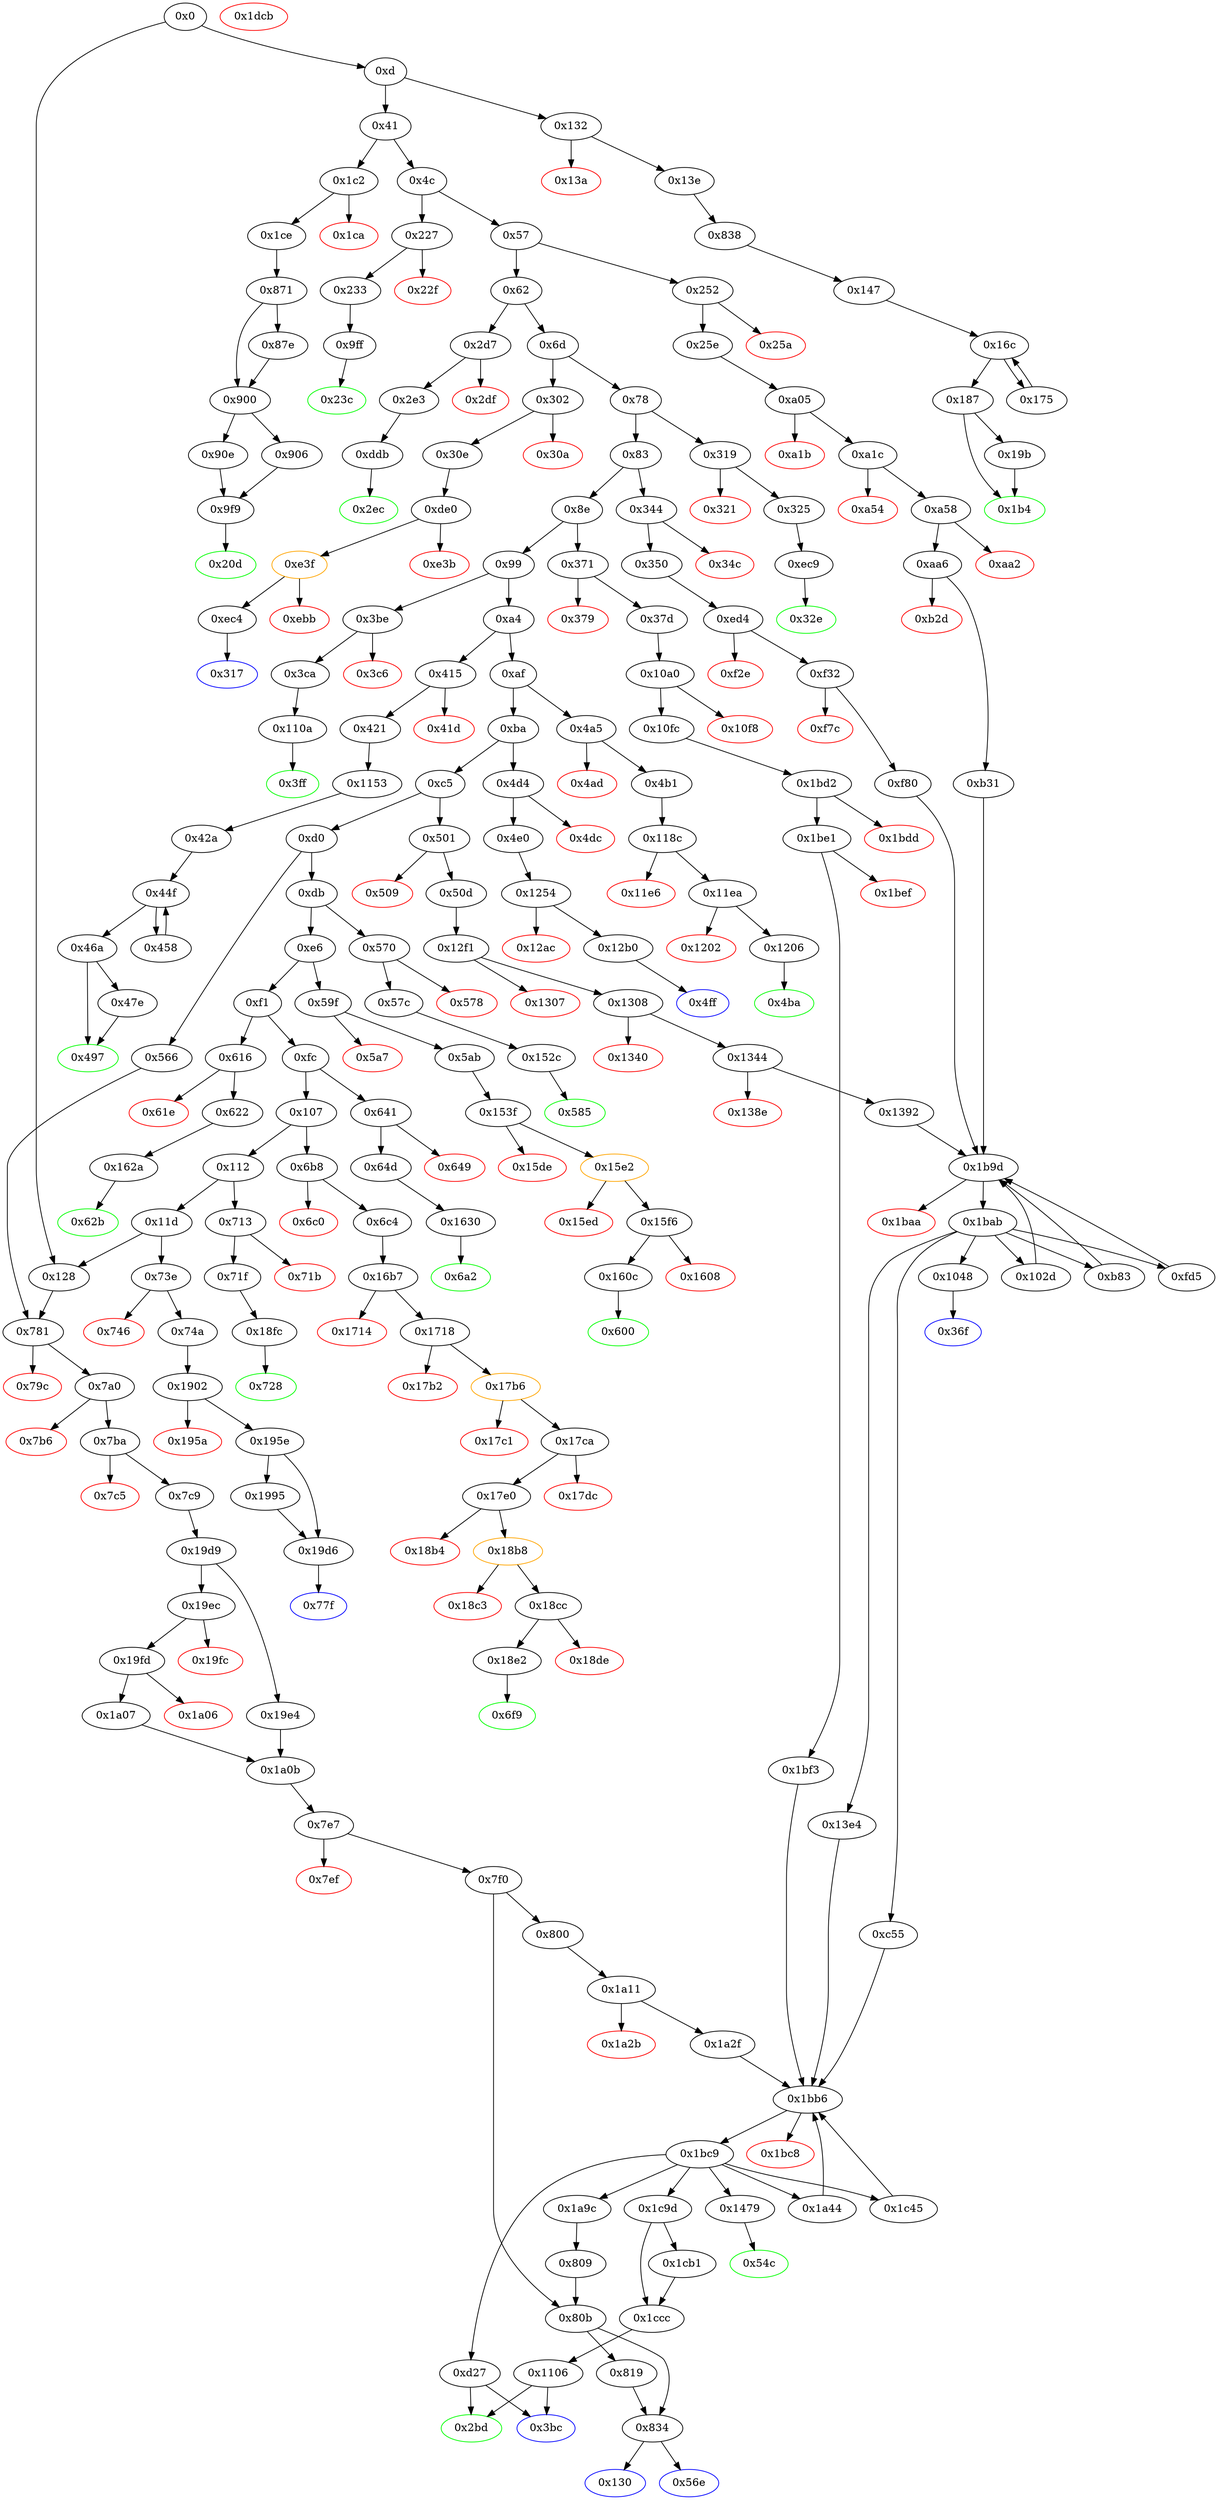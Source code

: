 strict digraph "" {
"0xa05" [fillcolor=white, id="0xa05", style=filled, tooltip="Block 0xa05\n[0xa05:0xa1a]\n---\nPredecessors: [0x25e]\nSuccessors: [0xa1b, 0xa1c]\n---\n0xa05 JUMPDEST\n0xa06 PUSH1 0x0\n0xa08 PUSH1 0x60\n0xa0a PUSH1 0x4\n0xa0c DUP2\n0xa0d ADD\n0xa0e PUSH1 0x0\n0xa10 CALLDATASIZE\n0xa11 SWAP1\n0xa12 POP\n0xa13 LT\n0xa14 ISZERO\n0xa15 ISZERO\n0xa16 ISZERO\n0xa17 PUSH2 0xa1c\n0xa1a JUMPI\n---\n0xa05: JUMPDEST \n0xa06: V690 = 0x0\n0xa08: V691 = 0x60\n0xa0a: V692 = 0x4\n0xa0d: V693 = ADD 0x60 0x4\n0xa0e: V694 = 0x0\n0xa10: V695 = CALLDATASIZE\n0xa13: V696 = LT V695 0x64\n0xa14: V697 = ISZERO V696\n0xa15: V698 = ISZERO V697\n0xa16: V699 = ISZERO V698\n0xa17: V700 = 0xa1c\n0xa1a: JUMPI 0xa1c V699\n---\nEntry stack: [V11, 0x2bd, V180, V185, V188]\nStack pops: 0\nStack additions: [0x0, 0x60]\nExit stack: [V11, 0x2bd, V180, V185, V188, 0x0, 0x60]\n\nDef sites:\nV11: {0xd.0x35}\n0x2bd: {0x25e.0x260}\nV180: {0x25e.0x283}\nV185: {0x25e.0x2a3}\nV188: {0x25e.0x2ad}\n"];
"0x9ff" [fillcolor=white, id="0x9ff", style=filled, tooltip="Block 0x9ff\n[0x9ff:0xa04]\n---\nPredecessors: [0x233]\nSuccessors: [0x23c]\n---\n0x9ff JUMPDEST\n0xa00 PUSH1 0x4\n0xa02 SLOAD\n0xa03 DUP2\n0xa04 JUMP\n---\n0x9ff: JUMPDEST \n0xa00: V688 = 0x4\n0xa02: V689 = S[0x4]\n0xa04: JUMP 0x23c\n---\nEntry stack: [V11, 0x23c]\nStack pops: 1\nStack additions: [S0, V689]\nExit stack: [V11, 0x23c, V689]\n\nDef sites:\nV11: {0xd.0x35}\n0x23c: {0x233.0x235}\n"];
"0x80b" [fillcolor=white, id="0x80b", style=filled, tooltip="Block 0x80b\n[0x80b:0x818]\n---\nPredecessors: [0x7f0, 0x809]\nSuccessors: [0x819, 0x834]\n---\n0x80b JUMPDEST\n0x80c PUSH1 0x4\n0x80e SLOAD\n0x80f PUSH1 0x5\n0x811 SLOAD\n0x812 LT\n0x813 ISZERO\n0x814 ISZERO\n0x815 PUSH2 0x834\n0x818 JUMPI\n---\n0x80b: JUMPDEST \n0x80c: V583 = 0x4\n0x80e: V584 = S[0x4]\n0x80f: V585 = 0x5\n0x811: V586 = S[0x5]\n0x812: V587 = LT V586 V584\n0x813: V588 = ISZERO V587\n0x814: V589 = ISZERO V588\n0x815: V590 = 0x834\n0x818: JUMPI 0x834 V589\n---\nEntry stack: [V11, S2, S1, S0]\nStack pops: 0\nStack additions: []\nExit stack: [V11, S2, S1, S0]\n\nDef sites:\nV11: {0xd.0x35}\nS2: {0x128.0x129, 0xd.0x35, 0x566.0x567}\nS1: {0x7f0.0x7f1, 0xd.0x35, 0x7f0_0x19e4.0x7f1, 0x37d.0x37f, 0x25e.0x260, 0x7f0_0x1a07.0x7f1}\nS0: {0x7f0_0x1a07.0x7f4, 0x50d.0x50f, 0x37d.0x3a2, 0x7f0.0x7f4, 0x25e.0x283, 0x7f0_0x19e4.0x7f4}\n"];
"0x6c0" [color=red, fillcolor=white, id="0x6c0", style=filled, tooltip="Block 0x6c0\n[0x6c0:0x6c3]\n---\nPredecessors: [0x6b8]\nSuccessors: []\n---\n0x6c0 PUSH1 0x0\n0x6c2 DUP1\n0x6c3 REVERT\n---\n0x6c0: V483 = 0x0\n0x6c3: REVERT 0x0 0x0\n---\nEntry stack: [V11, V480]\nStack pops: 0\nStack additions: []\nExit stack: [V11, V480]\n\nDef sites:\nV11: {0xd.0x35}\nV480: {0x6b8.0x6b9}\n"];
"0x102d" [fillcolor=white, id="0x102d", style=filled, tooltip="Block 0x102d\n[0x102d:0x1047]\n---\nPredecessors: [0x1bab]\nSuccessors: [0x1b9d]\n---\n0x102d JUMPDEST\n0x102e PUSH1 0x4\n0x1030 DUP2\n0x1031 SWAP1\n0x1032 SSTORE\n0x1033 POP\n0x1034 PUSH2 0x1048\n0x1037 DUP3\n0x1038 PUSH1 0x5\n0x103a SLOAD\n0x103b PUSH2 0x1b9d\n0x103e SWAP1\n0x103f SWAP2\n0x1040 SWAP1\n0x1041 PUSH4 0xffffffff\n0x1046 AND\n0x1047 JUMP\n---\n0x102d: JUMPDEST \n0x102e: V1013 = 0x4\n0x1032: S[0x4] = V1618\n0x1034: V1014 = 0x1048\n0x1038: V1015 = 0x5\n0x103a: V1016 = S[0x5]\n0x103b: V1017 = 0x1b9d\n0x1041: V1018 = 0xffffffff\n0x1046: V1019 = AND 0xffffffff 0x1b9d\n0x1047: JUMP 0x1b9d\n---\nEntry stack: [V11, S6, S5, S4, S3, S2, S1, V1618]\nStack pops: 3\nStack additions: [S2, S1, 0x1048, V1016, S2]\nExit stack: [V11, S6, S5, S4, S3, S2, S1, 0x1048, V1016, S2]\n\nDef sites:\nV11: {0xd.0x35}\nS6: {0xd.0x35, 0x25e.0x260}\nS5: {0x50d.0x50f, 0x25e.0x283}\nS4: {0x50d.0x532, 0xd.0x35, 0x25e.0x2a3}\nS3: {0x350.0x352, 0x50d.0x53c, 0x25e.0x2ad}\nS2: {0x12f1.0x12f2, 0x350.0x35f, 0xa05.0xa06}\nS1: {0x12f1.0x12f4, 0xf80.0xf81, 0xa05.0xa08}\nV1618: {0x1bab.0x1bae}\n"];
"0xf32" [fillcolor=white, id="0xf32", style=filled, tooltip="Block 0xf32\n[0xf32:0xf7b]\n---\nPredecessors: [0xed4]\nSuccessors: [0xf7c, 0xf80]\n---\n0xf32 JUMPDEST\n0xf33 PUSH1 0x2\n0xf35 PUSH1 0x0\n0xf37 CALLER\n0xf38 PUSH20 0xffffffffffffffffffffffffffffffffffffffff\n0xf4d AND\n0xf4e PUSH20 0xffffffffffffffffffffffffffffffffffffffff\n0xf63 AND\n0xf64 DUP2\n0xf65 MSTORE\n0xf66 PUSH1 0x20\n0xf68 ADD\n0xf69 SWAP1\n0xf6a DUP2\n0xf6b MSTORE\n0xf6c PUSH1 0x20\n0xf6e ADD\n0xf6f PUSH1 0x0\n0xf71 SHA3\n0xf72 SLOAD\n0xf73 DUP3\n0xf74 GT\n0xf75 ISZERO\n0xf76 ISZERO\n0xf77 ISZERO\n0xf78 PUSH2 0xf80\n0xf7b JUMPI\n---\n0xf32: JUMPDEST \n0xf33: V957 = 0x2\n0xf35: V958 = 0x0\n0xf37: V959 = CALLER\n0xf38: V960 = 0xffffffffffffffffffffffffffffffffffffffff\n0xf4d: V961 = AND 0xffffffffffffffffffffffffffffffffffffffff V959\n0xf4e: V962 = 0xffffffffffffffffffffffffffffffffffffffff\n0xf63: V963 = AND 0xffffffffffffffffffffffffffffffffffffffff V961\n0xf65: M[0x0] = V963\n0xf66: V964 = 0x20\n0xf68: V965 = ADD 0x20 0x0\n0xf6b: M[0x20] = 0x2\n0xf6c: V966 = 0x20\n0xf6e: V967 = ADD 0x20 0x20\n0xf6f: V968 = 0x0\n0xf71: V969 = SHA3 0x0 0x40\n0xf72: V970 = S[V969]\n0xf74: V971 = GT V244 V970\n0xf75: V972 = ISZERO V971\n0xf76: V973 = ISZERO V972\n0xf77: V974 = ISZERO V973\n0xf78: V975 = 0xf80\n0xf7b: JUMPI 0xf80 V974\n---\nEntry stack: [V11, 0x36f, V244, 0x0]\nStack pops: 2\nStack additions: [S1, S0]\nExit stack: [V11, 0x36f, V244, 0x0]\n\nDef sites:\nV11: {0xd.0x35}\n0x36f: {0x350.0x352}\nV244: {0x350.0x35f}\n0x0: {0xed4.0xed5}\n"];
"0x23c" [color=green, fillcolor=white, id="0x23c", style=filled, tooltip="Block 0x23c\n[0x23c:0x251]\n---\nPredecessors: [0x9ff]\nSuccessors: []\n---\n0x23c JUMPDEST\n0x23d PUSH1 0x40\n0x23f MLOAD\n0x240 DUP1\n0x241 DUP3\n0x242 DUP2\n0x243 MSTORE\n0x244 PUSH1 0x20\n0x246 ADD\n0x247 SWAP2\n0x248 POP\n0x249 POP\n0x24a PUSH1 0x40\n0x24c MLOAD\n0x24d DUP1\n0x24e SWAP2\n0x24f SUB\n0x250 SWAP1\n0x251 RETURN\n---\n0x23c: JUMPDEST \n0x23d: V162 = 0x40\n0x23f: V163 = M[0x40]\n0x243: M[V163] = V689\n0x244: V164 = 0x20\n0x246: V165 = ADD 0x20 V163\n0x24a: V166 = 0x40\n0x24c: V167 = M[0x40]\n0x24f: V168 = SUB V165 V167\n0x251: RETURN V167 V168\n---\nEntry stack: [V11, 0x23c, V689]\nStack pops: 1\nStack additions: []\nExit stack: [V11, 0x23c]\n\nDef sites:\nV11: {0xd.0x35}\n0x23c: {0x233.0x235}\nV689: {0x9ff.0xa02}\n"];
"0x78" [fillcolor=white, id="0x78", style=filled, tooltip="Block 0x78\n[0x78:0x82]\n---\nPredecessors: [0x6d]\nSuccessors: [0x83, 0x319]\n---\n0x78 DUP1\n0x79 PUSH4 0x40650c91\n0x7e EQ\n0x7f PUSH2 0x319\n0x82 JUMPI\n---\n0x79: V30 = 0x40650c91\n0x7e: V31 = EQ 0x40650c91 V11\n0x7f: V32 = 0x319\n0x82: JUMPI 0x319 V31\n---\nEntry stack: [V11]\nStack pops: 1\nStack additions: [S0]\nExit stack: [V11]\n\nDef sites:\nV11: {0xd.0x35}\n"];
"0x10fc" [fillcolor=white, id="0x10fc", style=filled, tooltip="Block 0x10fc\n[0x10fc:0x1105]\n---\nPredecessors: [0x10a0]\nSuccessors: [0x1bd2]\n---\n0x10fc JUMPDEST\n0x10fd PUSH2 0x1106\n0x1100 DUP3\n0x1101 DUP3\n0x1102 PUSH2 0x1bd2\n0x1105 JUMP\n---\n0x10fc: JUMPDEST \n0x10fd: V1049 = 0x1106\n0x1102: V1050 = 0x1bd2\n0x1105: JUMP 0x1bd2\n---\nEntry stack: [V11, 0x3bc, V259, V262]\nStack pops: 2\nStack additions: [S1, S0, 0x1106, S1, S0]\nExit stack: [V11, 0x3bc, V259, V262, 0x1106, V259, V262]\n\nDef sites:\nV11: {0xd.0x35}\n0x3bc: {0x37d.0x37f}\nV259: {0x37d.0x3a2}\nV262: {0x37d.0x3ac}\n"];
"0x6b8" [fillcolor=white, id="0x6b8", style=filled, tooltip="Block 0x6b8\n[0x6b8:0x6bf]\n---\nPredecessors: [0x107]\nSuccessors: [0x6c0, 0x6c4]\n---\n0x6b8 JUMPDEST\n0x6b9 CALLVALUE\n0x6ba DUP1\n0x6bb ISZERO\n0x6bc PUSH2 0x6c4\n0x6bf JUMPI\n---\n0x6b8: JUMPDEST \n0x6b9: V480 = CALLVALUE\n0x6bb: V481 = ISZERO V480\n0x6bc: V482 = 0x6c4\n0x6bf: JUMPI 0x6c4 V481\n---\nEntry stack: [V11]\nStack pops: 0\nStack additions: [V480]\nExit stack: [V11, V480]\n\nDef sites:\nV11: {0xd.0x35}\n"];
"0x317" [color=blue, fillcolor=white, id="0x317", style=filled, tooltip="Block 0x317\n[0x317:0x318]\n---\nPredecessors: [0xec4]\nSuccessors: []\n---\n0x317 JUMPDEST\n0x318 STOP\n---\n0x317: JUMPDEST \n0x318: STOP \n---\nEntry stack: [V11]\nStack pops: 0\nStack additions: []\nExit stack: [V11]\n\nDef sites:\nV11: {0xd.0x35}\n"];
"0x62b" [color=green, fillcolor=white, id="0x62b", style=filled, tooltip="Block 0x62b\n[0x62b:0x640]\n---\nPredecessors: [0x162a]\nSuccessors: []\n---\n0x62b JUMPDEST\n0x62c PUSH1 0x40\n0x62e MLOAD\n0x62f DUP1\n0x630 DUP3\n0x631 DUP2\n0x632 MSTORE\n0x633 PUSH1 0x20\n0x635 ADD\n0x636 SWAP2\n0x637 POP\n0x638 POP\n0x639 PUSH1 0x40\n0x63b MLOAD\n0x63c DUP1\n0x63d SWAP2\n0x63e SUB\n0x63f SWAP1\n0x640 RETURN\n---\n0x62b: JUMPDEST \n0x62c: V446 = 0x40\n0x62e: V447 = M[0x40]\n0x632: M[V447] = V1328\n0x633: V448 = 0x20\n0x635: V449 = ADD 0x20 V447\n0x639: V450 = 0x40\n0x63b: V451 = M[0x40]\n0x63e: V452 = SUB V449 V451\n0x640: RETURN V451 V452\n---\nEntry stack: [V11, 0x62b, V1328]\nStack pops: 1\nStack additions: []\nExit stack: [V11, 0x62b]\n\nDef sites:\nV11: {0xd.0x35}\n0x62b: {0x622.0x624}\nV1328: {0x162a.0x162d}\n"];
"0xec9" [fillcolor=white, id="0xec9", style=filled, tooltip="Block 0xec9\n[0xec9:0xed3]\n---\nPredecessors: [0x325]\nSuccessors: [0x32e]\n---\n0xec9 JUMPDEST\n0xeca PUSH7 0x2386f26fc10000\n0xed2 DUP2\n0xed3 JUMP\n---\n0xec9: JUMPDEST \n0xeca: V937 = 0x2386f26fc10000\n0xed3: JUMP 0x32e\n---\nEntry stack: [V11, 0x32e]\nStack pops: 1\nStack additions: [S0, 0x2386f26fc10000]\nExit stack: [V11, 0x32e, 0x2386f26fc10000]\n\nDef sites:\nV11: {0xd.0x35}\n0x32e: {0x325.0x327}\n"];
"0xa54" [color=red, fillcolor=white, id="0xa54", style=filled, tooltip="Block 0xa54\n[0xa54:0xa57]\n---\nPredecessors: [0xa1c]\nSuccessors: []\n---\n0xa54 PUSH1 0x0\n0xa56 DUP1\n0xa57 REVERT\n---\n0xa54: V711 = 0x0\n0xa57: REVERT 0x0 0x0\n---\nEntry stack: [V11, 0x2bd, V180, V185, V188, 0x0, 0x60]\nStack pops: 0\nStack additions: []\nExit stack: [V11, 0x2bd, V180, V185, V188, 0x0, 0x60]\n\nDef sites:\nV11: {0xd.0x35}\n0x2bd: {0x25e.0x260}\nV180: {0x25e.0x283}\nV185: {0x25e.0x2a3}\nV188: {0x25e.0x2ad}\n0x0: {0xa05.0xa06}\n0x60: {0xa05.0xa08}\n"];
"0x1630" [fillcolor=white, id="0x1630", style=filled, tooltip="Block 0x1630\n[0x1630:0x16b6]\n---\nPredecessors: [0x64d]\nSuccessors: [0x6a2]\n---\n0x1630 JUMPDEST\n0x1631 PUSH1 0x0\n0x1633 PUSH1 0x3\n0x1635 PUSH1 0x0\n0x1637 DUP5\n0x1638 PUSH20 0xffffffffffffffffffffffffffffffffffffffff\n0x164d AND\n0x164e PUSH20 0xffffffffffffffffffffffffffffffffffffffff\n0x1663 AND\n0x1664 DUP2\n0x1665 MSTORE\n0x1666 PUSH1 0x20\n0x1668 ADD\n0x1669 SWAP1\n0x166a DUP2\n0x166b MSTORE\n0x166c PUSH1 0x20\n0x166e ADD\n0x166f PUSH1 0x0\n0x1671 SHA3\n0x1672 PUSH1 0x0\n0x1674 DUP4\n0x1675 PUSH20 0xffffffffffffffffffffffffffffffffffffffff\n0x168a AND\n0x168b PUSH20 0xffffffffffffffffffffffffffffffffffffffff\n0x16a0 AND\n0x16a1 DUP2\n0x16a2 MSTORE\n0x16a3 PUSH1 0x20\n0x16a5 ADD\n0x16a6 SWAP1\n0x16a7 DUP2\n0x16a8 MSTORE\n0x16a9 PUSH1 0x20\n0x16ab ADD\n0x16ac PUSH1 0x0\n0x16ae SHA3\n0x16af SLOAD\n0x16b0 SWAP1\n0x16b1 POP\n0x16b2 SWAP3\n0x16b3 SWAP2\n0x16b4 POP\n0x16b5 POP\n0x16b6 JUMP\n---\n0x1630: JUMPDEST \n0x1631: V1329 = 0x0\n0x1633: V1330 = 0x3\n0x1635: V1331 = 0x0\n0x1638: V1332 = 0xffffffffffffffffffffffffffffffffffffffff\n0x164d: V1333 = AND 0xffffffffffffffffffffffffffffffffffffffff V464\n0x164e: V1334 = 0xffffffffffffffffffffffffffffffffffffffff\n0x1663: V1335 = AND 0xffffffffffffffffffffffffffffffffffffffff V1333\n0x1665: M[0x0] = V1335\n0x1666: V1336 = 0x20\n0x1668: V1337 = ADD 0x20 0x0\n0x166b: M[0x20] = 0x3\n0x166c: V1338 = 0x20\n0x166e: V1339 = ADD 0x20 0x20\n0x166f: V1340 = 0x0\n0x1671: V1341 = SHA3 0x0 0x40\n0x1672: V1342 = 0x0\n0x1675: V1343 = 0xffffffffffffffffffffffffffffffffffffffff\n0x168a: V1344 = AND 0xffffffffffffffffffffffffffffffffffffffff V469\n0x168b: V1345 = 0xffffffffffffffffffffffffffffffffffffffff\n0x16a0: V1346 = AND 0xffffffffffffffffffffffffffffffffffffffff V1344\n0x16a2: M[0x0] = V1346\n0x16a3: V1347 = 0x20\n0x16a5: V1348 = ADD 0x20 0x0\n0x16a8: M[0x20] = V1341\n0x16a9: V1349 = 0x20\n0x16ab: V1350 = ADD 0x20 0x20\n0x16ac: V1351 = 0x0\n0x16ae: V1352 = SHA3 0x0 0x40\n0x16af: V1353 = S[V1352]\n0x16b6: JUMP 0x6a2\n---\nEntry stack: [V11, 0x6a2, V464, V469]\nStack pops: 3\nStack additions: [V1353]\nExit stack: [V11, V1353]\n\nDef sites:\nV11: {0xd.0x35}\n0x6a2: {0x64d.0x64f}\nV464: {0x64d.0x672}\nV469: {0x64d.0x692}\n"];
"0x130" [color=blue, fillcolor=white, id="0x130", style=filled, tooltip="Block 0x130\n[0x130:0x131]\n---\nPredecessors: [0x834]\nSuccessors: []\n---\n0x130 JUMPDEST\n0x131 STOP\n---\n0x130: JUMPDEST \n0x131: STOP \n---\nEntry stack: [V11]\nStack pops: 0\nStack additions: []\nExit stack: [V11]\n\nDef sites:\nV11: {0xd.0x35}\n"];
"0xb2d" [color=red, fillcolor=white, id="0xb2d", style=filled, tooltip="Block 0xb2d\n[0xb2d:0xb30]\n---\nPredecessors: [0xaa6]\nSuccessors: []\n---\n0xb2d PUSH1 0x0\n0xb2f DUP1\n0xb30 REVERT\n---\n0xb2d: V761 = 0x0\n0xb30: REVERT 0x0 0x0\n---\nEntry stack: [V11, 0x2bd, V180, V185, V188, 0x0, 0x60]\nStack pops: 0\nStack additions: []\nExit stack: [V11, 0x2bd, V180, V185, V188, 0x0, 0x60]\n\nDef sites:\nV11: {0xd.0x35}\n0x2bd: {0x25e.0x260}\nV180: {0x25e.0x283}\nV185: {0x25e.0x2a3}\nV188: {0x25e.0x2ad}\n0x0: {0xa05.0xa06}\n0x60: {0xa05.0xa08}\n"];
"0x641" [fillcolor=white, id="0x641", style=filled, tooltip="Block 0x641\n[0x641:0x648]\n---\nPredecessors: [0xfc]\nSuccessors: [0x649, 0x64d]\n---\n0x641 JUMPDEST\n0x642 CALLVALUE\n0x643 DUP1\n0x644 ISZERO\n0x645 PUSH2 0x64d\n0x648 JUMPI\n---\n0x641: JUMPDEST \n0x642: V453 = CALLVALUE\n0x644: V454 = ISZERO V453\n0x645: V455 = 0x64d\n0x648: JUMPI 0x64d V454\n---\nEntry stack: [V11]\nStack pops: 0\nStack additions: [V453]\nExit stack: [V11, V453]\n\nDef sites:\nV11: {0xd.0x35}\n"];
"0x9f9" [fillcolor=white, id="0x9f9", style=filled, tooltip="Block 0x9f9\n[0x9f9:0x9fe]\n---\nPredecessors: [0x906, 0x90e]\nSuccessors: [0x20d]\n---\n0x9f9 JUMPDEST\n0x9fa SWAP3\n0x9fb SWAP2\n0x9fc POP\n0x9fd POP\n0x9fe JUMP\n---\n0x9f9: JUMPDEST \n0x9fe: JUMP 0x20d\n---\nEntry stack: [V11, 0x20d, V138, V141, {0x0, 0x1}]\nStack pops: 4\nStack additions: [S0]\nExit stack: [V11, {0x0, 0x1}]\n\nDef sites:\nV11: {0xd.0x35}\n0x20d: {0x1ce.0x1d0}\nV138: {0x1ce.0x1f3}\nV141: {0x1ce.0x1fd}\n{0x0, 0x1}: {0x90e.0x9f5, 0x906.0x906}\n"];
"0x12b0" [fillcolor=white, id="0x12b0", style=filled, tooltip="Block 0x12b0\n[0x12b0:0x12f0]\n---\nPredecessors: [0x1254]\nSuccessors: [0x4ff]\n---\n0x12b0 JUMPDEST\n0x12b1 DUP1\n0x12b2 PUSH1 0x6\n0x12b4 DUP2\n0x12b5 SWAP1\n0x12b6 SSTORE\n0x12b7 POP\n0x12b8 PUSH32 0xf7729fa834bbef70b6d3257c2317a562aa88b56c81b544814f93dc5963a2c003\n0x12d9 DUP2\n0x12da PUSH1 0x40\n0x12dc MLOAD\n0x12dd DUP1\n0x12de DUP3\n0x12df DUP2\n0x12e0 MSTORE\n0x12e1 PUSH1 0x20\n0x12e3 ADD\n0x12e4 SWAP2\n0x12e5 POP\n0x12e6 POP\n0x12e7 PUSH1 0x40\n0x12e9 MLOAD\n0x12ea DUP1\n0x12eb SWAP2\n0x12ec SUB\n0x12ed SWAP1\n0x12ee LOG1\n0x12ef POP\n0x12f0 JUMP\n---\n0x12b0: JUMPDEST \n0x12b2: V1144 = 0x6\n0x12b6: S[0x6] = V361\n0x12b8: V1145 = 0xf7729fa834bbef70b6d3257c2317a562aa88b56c81b544814f93dc5963a2c003\n0x12da: V1146 = 0x40\n0x12dc: V1147 = M[0x40]\n0x12e0: M[V1147] = V361\n0x12e1: V1148 = 0x20\n0x12e3: V1149 = ADD 0x20 V1147\n0x12e7: V1150 = 0x40\n0x12e9: V1151 = M[0x40]\n0x12ec: V1152 = SUB V1149 V1151\n0x12ee: LOG V1151 V1152 0xf7729fa834bbef70b6d3257c2317a562aa88b56c81b544814f93dc5963a2c003\n0x12f0: JUMP 0x4ff\n---\nEntry stack: [V11, 0x4ff, V361]\nStack pops: 2\nStack additions: []\nExit stack: [V11]\n\nDef sites:\nV11: {0xd.0x35}\n0x4ff: {0x4e0.0x4e2}\nV361: {0x4e0.0x4ef}\n"];
"0x22f" [color=red, fillcolor=white, id="0x22f", style=filled, tooltip="Block 0x22f\n[0x22f:0x232]\n---\nPredecessors: [0x227]\nSuccessors: []\n---\n0x22f PUSH1 0x0\n0x231 DUP1\n0x232 REVERT\n---\n0x22f: V159 = 0x0\n0x232: REVERT 0x0 0x0\n---\nEntry stack: [V11, V156]\nStack pops: 0\nStack additions: []\nExit stack: [V11, V156]\n\nDef sites:\nV11: {0xd.0x35}\nV156: {0x227.0x228}\n"];
"0x7e7" [fillcolor=white, id="0x7e7", style=filled, tooltip="Block 0x7e7\n[0x7e7:0x7ee]\n---\nPredecessors: [0x1a0b]\nSuccessors: [0x7ef, 0x7f0]\n---\n0x7e7 JUMPDEST\n0x7e8 DUP2\n0x7e9 ISZERO\n0x7ea ISZERO\n0x7eb PUSH2 0x7f0\n0x7ee JUMPI\n---\n0x7e7: JUMPDEST \n0x7e9: V572 = ISZERO 0xde0b6b3a7640000\n0x7ea: V573 = ISZERO 0x0\n0x7eb: V574 = 0x7f0\n0x7ee: JUMPI 0x7f0 0x1\n---\nEntry stack: [V11, {0x130, 0x56e}, 0x0, 0x0, 0xde0b6b3a7640000, S0]\nStack pops: 2\nStack additions: [S1, S0]\nExit stack: [V11, {0x130, 0x56e}, 0x0, 0x0, 0xde0b6b3a7640000, S0]\n\nDef sites:\nV11: {0xd.0x35}\n{0x130, 0x56e}: {0x128.0x129, 0x566.0x567}\n0x0: {0x7a0.0x7a1}\n0x0: {0x781.0x782}\n0xde0b6b3a7640000: {0x7c9.0x7ca}\nS0: {0x19ec.0x19ef, 0x19e4.0x19e4}\n"];
"0x17b6" [color=orange, fillcolor=white, id="0x17b6", style=filled, tooltip="Block 0x17b6\n[0x17b6:0x17c0]\n---\nPredecessors: [0x1718]\nSuccessors: [0x17c1, 0x17ca]\n---\n0x17b6 JUMPDEST\n0x17b7 POP\n0x17b8 GAS\n0x17b9 CALL\n0x17ba ISZERO\n0x17bb DUP1\n0x17bc ISZERO\n0x17bd PUSH2 0x17ca\n0x17c0 JUMPI\n---\n0x17b6: JUMPDEST \n0x17b8: V1402 = GAS\n0x17b9: V1403 = CALL V1402 V1375 0x0 V1394 V1395 V1394 0x20\n0x17ba: V1404 = ISZERO V1403\n0x17bc: V1405 = ISZERO V1404\n0x17bd: V1406 = 0x17ca\n0x17c0: JUMPI 0x17ca V1405\n---\nEntry stack: [V11, 0x6f9, V491, 0x0, V491, 0x0, V1375, 0x70a08231, V1391, 0x20, V1394, V1395, V1394, 0x0, V1375, V1398]\nStack pops: 7\nStack additions: [V1404]\nExit stack: [V11, 0x6f9, V491, 0x0, V491, 0x0, V1375, 0x70a08231, V1391, V1404]\n\nDef sites:\nV11: {0xd.0x35}\n0x6f9: {0x6c4.0x6c6}\nV491: {0x6c4.0x6e9}\n0x0: {0x16b7.0x16b8}\nV491: {0x6c4.0x6e9}\n0x0: {0x16b7.0x16bb}\nV1375: {0x1718.0x1732}\n0x70a08231: {0x1718.0x1733}\nV1391: {0x1718.0x1799}\n0x20: {0x1718.0x179d}\nV1394: {0x1718.0x17a1}\nV1395: {0x1718.0x17a4}\nV1394: {0x1718.0x17a1}\n0x0: {0x1718.0x17a6}\nV1375: {0x1718.0x1732}\nV1398: {0x1718.0x17ab}\n"];
"0xf2e" [color=red, fillcolor=white, id="0xf2e", style=filled, tooltip="Block 0xf2e\n[0xf2e:0xf31]\n---\nPredecessors: [0xed4]\nSuccessors: []\n---\n0xf2e PUSH1 0x0\n0xf30 DUP1\n0xf31 REVERT\n---\n0xf2e: V956 = 0x0\n0xf31: REVERT 0x0 0x0\n---\nEntry stack: [V11, 0x36f, V244, 0x0]\nStack pops: 0\nStack additions: []\nExit stack: [V11, 0x36f, V244, 0x0]\n\nDef sites:\nV11: {0xd.0x35}\n0x36f: {0x350.0x352}\nV244: {0x350.0x35f}\n0x0: {0xed4.0xed5}\n"];
"0x19fc" [color=red, fillcolor=white, id="0x19fc", style=filled, tooltip="Block 0x19fc\n[0x19fc:0x19fc]\n---\nPredecessors: [0x19ec]\nSuccessors: []\n---\n0x19fc INVALID\n---\n0x19fc: INVALID \n---\nEntry stack: [V11, {0x130, 0x56e}, 0x0, 0x0, 0xde0b6b3a7640000, 0x7e7, V568, V566, V1529, V566, V568, V1529]\nStack pops: 0\nStack additions: []\nExit stack: [V11, {0x130, 0x56e}, 0x0, 0x0, 0xde0b6b3a7640000, 0x7e7, V568, V566, V1529, V566, V568, V1529]\n\nDef sites:\nV11: {0xd.0x35}\n{0x130, 0x56e}: {0x128.0x129, 0x566.0x567}\n0x0: {0x7a0.0x7a1}\n0x0: {0x781.0x782}\n0xde0b6b3a7640000: {0x7c9.0x7ca}\n0x7e7: {0x7c9.0x7d3}\nV568: {0x7c9.0x7d9}\nV566: {0x7c9.0x7d6}\nV1529: {0x19ec.0x19ef}\nV566: {0x7c9.0x7d6}\nV568: {0x7c9.0x7d9}\nV1529: {0x19ec.0x19ef}\n"];
"0x509" [color=red, fillcolor=white, id="0x509", style=filled, tooltip="Block 0x509\n[0x509:0x50c]\n---\nPredecessors: [0x501]\nSuccessors: []\n---\n0x509 PUSH1 0x0\n0x50b DUP1\n0x50c REVERT\n---\n0x509: V368 = 0x0\n0x50c: REVERT 0x0 0x0\n---\nEntry stack: [V11, V365]\nStack pops: 0\nStack additions: []\nExit stack: [V11, V365]\n\nDef sites:\nV11: {0xd.0x35}\nV365: {0x501.0x502}\n"];
"0x1baa" [color=red, fillcolor=white, id="0x1baa", style=filled, tooltip="Block 0x1baa\n[0x1baa:0x1baa]\n---\nPredecessors: [0x1b9d]\nSuccessors: []\n---\n0x1baa INVALID\n---\n0x1baa: INVALID \n---\nEntry stack: [V11, S9, S8, S7, S6, S5, S4, {0xb83, 0xc55, 0xfd5, 0x102d, 0x1048, 0x13e4}, S2, S1, 0x0]\nStack pops: 0\nStack additions: []\nExit stack: [V11, S9, S8, S7, S6, S5, S4, {0xb83, 0xc55, 0xfd5, 0x102d, 0x1048, 0x13e4}, S2, S1, 0x0]\n\nDef sites:\nV11: {0xd.0x35}\nS9: {0xd.0x35, 0x25e.0x260}\nS8: {0x50d.0x50f, 0x25e.0x283}\nS7: {0xd.0x35, 0x50d.0x532, 0x25e.0x2a3}\nS6: {0x350.0x352, 0x50d.0x53c, 0x25e.0x2ad}\nS5: {0x12f1.0x12f2, 0x350.0x35f, 0xa05.0xa06}\nS4: {0x12f1.0x12f4, 0xf80.0xf81, 0xa05.0xa08}\n{0xb83, 0xc55, 0xfd5, 0x102d, 0x1048, 0x13e4}: {0x102d.0x1034, 0xb31.0xb32, 0xf80.0xf84, 0xb83.0xbc7, 0x1392.0x1393, 0xfd5.0x1019}\nS2: {0x102d.0x103a, 0xb31.0xb75, 0xf80.0xfc7, 0xb83.0xc47, 0x1392.0x13d6, 0xfd5.0x101f}\nS1: {0x50d.0x53c, 0x25e.0x2ad, 0x12f1.0x12f2, 0x350.0x352, 0x350.0x35f, 0xa05.0xa06}\n0x0: {0x1b9d.0x1b9e}\n"];
"0x19d6" [fillcolor=white, id="0x19d6", style=filled, tooltip="Block 0x19d6\n[0x19d6:0x19d8]\n---\nPredecessors: [0x195e, 0x1995]\nSuccessors: [0x77f]\n---\n0x19d6 JUMPDEST\n0x19d7 POP\n0x19d8 JUMP\n---\n0x19d6: JUMPDEST \n0x19d8: JUMP 0x77f\n---\nEntry stack: [V11, 0x77f, V530]\nStack pops: 2\nStack additions: []\nExit stack: [V11]\n\nDef sites:\nV11: {0xd.0x35}\n0x77f: {0x74a.0x74c}\nV530: {0x74a.0x76f}\n"];
"0x649" [color=red, fillcolor=white, id="0x649", style=filled, tooltip="Block 0x649\n[0x649:0x64c]\n---\nPredecessors: [0x641]\nSuccessors: []\n---\n0x649 PUSH1 0x0\n0x64b DUP1\n0x64c REVERT\n---\n0x649: V456 = 0x0\n0x64c: REVERT 0x0 0x0\n---\nEntry stack: [V11, V453]\nStack pops: 0\nStack additions: []\nExit stack: [V11, V453]\n\nDef sites:\nV11: {0xd.0x35}\nV453: {0x641.0x642}\n"];
"0x11d" [fillcolor=white, id="0x11d", style=filled, tooltip="Block 0x11d\n[0x11d:0x127]\n---\nPredecessors: [0x112]\nSuccessors: [0x128, 0x73e]\n---\n0x11d DUP1\n0x11e PUSH4 0xf2fde38b\n0x123 EQ\n0x124 PUSH2 0x73e\n0x127 JUMPI\n---\n0x11e: V75 = 0xf2fde38b\n0x123: V76 = EQ 0xf2fde38b V11\n0x124: V77 = 0x73e\n0x127: JUMPI 0x73e V76\n---\nEntry stack: [V11]\nStack pops: 1\nStack additions: [S0]\nExit stack: [V11]\n\nDef sites:\nV11: {0xd.0x35}\n"];
"0x195a" [color=red, fillcolor=white, id="0x195a", style=filled, tooltip="Block 0x195a\n[0x195a:0x195d]\n---\nPredecessors: [0x1902]\nSuccessors: []\n---\n0x195a PUSH1 0x0\n0x195c DUP1\n0x195d REVERT\n---\n0x195a: V1500 = 0x0\n0x195d: REVERT 0x0 0x0\n---\nEntry stack: [V11, 0x77f, V530]\nStack pops: 0\nStack additions: []\nExit stack: [V11, 0x77f, V530]\n\nDef sites:\nV11: {0xd.0x35}\n0x77f: {0x74a.0x74c}\nV530: {0x74a.0x76f}\n"];
"0x8e" [fillcolor=white, id="0x8e", style=filled, tooltip="Block 0x8e\n[0x8e:0x98]\n---\nPredecessors: [0x83]\nSuccessors: [0x99, 0x371]\n---\n0x8e DUP1\n0x8f PUSH4 0x4a63464d\n0x94 EQ\n0x95 PUSH2 0x371\n0x98 JUMPI\n---\n0x8f: V36 = 0x4a63464d\n0x94: V37 = EQ 0x4a63464d V11\n0x95: V38 = 0x371\n0x98: JUMPI 0x371 V37\n---\nEntry stack: [V11]\nStack pops: 1\nStack additions: [S0]\nExit stack: [V11]\n\nDef sites:\nV11: {0xd.0x35}\n"];
"0x6c4" [fillcolor=white, id="0x6c4", style=filled, tooltip="Block 0x6c4\n[0x6c4:0x6f8]\n---\nPredecessors: [0x6b8]\nSuccessors: [0x16b7]\n---\n0x6c4 JUMPDEST\n0x6c5 POP\n0x6c6 PUSH2 0x6f9\n0x6c9 PUSH1 0x4\n0x6cb DUP1\n0x6cc CALLDATASIZE\n0x6cd SUB\n0x6ce DUP2\n0x6cf ADD\n0x6d0 SWAP1\n0x6d1 DUP1\n0x6d2 DUP1\n0x6d3 CALLDATALOAD\n0x6d4 PUSH20 0xffffffffffffffffffffffffffffffffffffffff\n0x6e9 AND\n0x6ea SWAP1\n0x6eb PUSH1 0x20\n0x6ed ADD\n0x6ee SWAP1\n0x6ef SWAP3\n0x6f0 SWAP2\n0x6f1 SWAP1\n0x6f2 POP\n0x6f3 POP\n0x6f4 POP\n0x6f5 PUSH2 0x16b7\n0x6f8 JUMP\n---\n0x6c4: JUMPDEST \n0x6c6: V484 = 0x6f9\n0x6c9: V485 = 0x4\n0x6cc: V486 = CALLDATASIZE\n0x6cd: V487 = SUB V486 0x4\n0x6cf: V488 = ADD 0x4 V487\n0x6d3: V489 = CALLDATALOAD 0x4\n0x6d4: V490 = 0xffffffffffffffffffffffffffffffffffffffff\n0x6e9: V491 = AND 0xffffffffffffffffffffffffffffffffffffffff V489\n0x6eb: V492 = 0x20\n0x6ed: V493 = ADD 0x20 0x4\n0x6f5: V494 = 0x16b7\n0x6f8: JUMP 0x16b7\n---\nEntry stack: [V11, V480]\nStack pops: 1\nStack additions: [0x6f9, V491]\nExit stack: [V11, 0x6f9, V491]\n\nDef sites:\nV11: {0xd.0x35}\nV480: {0x6b8.0x6b9}\n"];
"0x1bd2" [fillcolor=white, id="0x1bd2", style=filled, tooltip="Block 0x1bd2\n[0x1bd2:0x1bdc]\n---\nPredecessors: [0x10fc]\nSuccessors: [0x1bdd, 0x1be1]\n---\n0x1bd2 JUMPDEST\n0x1bd3 PUSH1 0x0\n0x1bd5 DUP2\n0x1bd6 GT\n0x1bd7 ISZERO\n0x1bd8 ISZERO\n0x1bd9 PUSH2 0x1be1\n0x1bdc JUMPI\n---\n0x1bd2: JUMPDEST \n0x1bd3: V1626 = 0x0\n0x1bd6: V1627 = GT V262 0x0\n0x1bd7: V1628 = ISZERO V1627\n0x1bd8: V1629 = ISZERO V1628\n0x1bd9: V1630 = 0x1be1\n0x1bdc: JUMPI 0x1be1 V1629\n---\nEntry stack: [V11, 0x3bc, V259, V262, 0x1106, V259, V262]\nStack pops: 1\nStack additions: [S0]\nExit stack: [V11, 0x3bc, V259, V262, 0x1106, V259, V262]\n\nDef sites:\nV11: {0xd.0x35}\n0x3bc: {0x37d.0x37f}\nV259: {0x37d.0x3a2}\nV262: {0x37d.0x3ac}\n0x1106: {0x10fc.0x10fd}\nV259: {0x37d.0x3a2}\nV262: {0x37d.0x3ac}\n"];
"0x3be" [fillcolor=white, id="0x3be", style=filled, tooltip="Block 0x3be\n[0x3be:0x3c5]\n---\nPredecessors: [0x99]\nSuccessors: [0x3c6, 0x3ca]\n---\n0x3be JUMPDEST\n0x3bf CALLVALUE\n0x3c0 DUP1\n0x3c1 ISZERO\n0x3c2 PUSH2 0x3ca\n0x3c5 JUMPI\n---\n0x3be: JUMPDEST \n0x3bf: V266 = CALLVALUE\n0x3c1: V267 = ISZERO V266\n0x3c2: V268 = 0x3ca\n0x3c5: JUMPI 0x3ca V267\n---\nEntry stack: [V11]\nStack pops: 0\nStack additions: [V266]\nExit stack: [V11, V266]\n\nDef sites:\nV11: {0xd.0x35}\n"];
"0x0" [fillcolor=white, id="0x0", style=filled, tooltip="Block 0x0\n[0x0:0xc]\n---\nPredecessors: []\nSuccessors: [0xd, 0x128]\n---\n0x0 PUSH1 0x80\n0x2 PUSH1 0x40\n0x4 MSTORE\n0x5 PUSH1 0x4\n0x7 CALLDATASIZE\n0x8 LT\n0x9 PUSH2 0x128\n0xc JUMPI\n---\n0x0: V0 = 0x80\n0x2: V1 = 0x40\n0x4: M[0x40] = 0x80\n0x5: V2 = 0x4\n0x7: V3 = CALLDATASIZE\n0x8: V4 = LT V3 0x4\n0x9: V5 = 0x128\n0xc: JUMPI 0x128 V4\n---\nEntry stack: []\nStack pops: 0\nStack additions: []\nExit stack: []\n\nDef sites:\n"];
"0x1a0b" [fillcolor=white, id="0x1a0b", style=filled, tooltip="Block 0x1a0b\n[0x1a0b:0x1a10]\n---\nPredecessors: [0x19e4, 0x1a07]\nSuccessors: [0x7e7]\n---\n0x1a0b JUMPDEST\n0x1a0c SWAP3\n0x1a0d SWAP2\n0x1a0e POP\n0x1a0f POP\n0x1a10 JUMP\n---\n0x1a0b: JUMPDEST \n0x1a10: JUMP 0x7e7\n---\nEntry stack: [V11, {0x130, 0x56e}, 0x0, 0x0, 0xde0b6b3a7640000, 0x7e7, V568, V566, S0]\nStack pops: 4\nStack additions: [S0]\nExit stack: [V11, {0x130, 0x56e}, 0x0, 0x0, 0xde0b6b3a7640000, S0]\n\nDef sites:\nV11: {0xd.0x35}\n{0x130, 0x56e}: {0x128.0x129, 0x566.0x567}\n0x0: {0x7a0.0x7a1}\n0x0: {0x781.0x782}\n0xde0b6b3a7640000: {0x7c9.0x7ca}\n0x7e7: {0x7c9.0x7d3}\nV568: {0x7c9.0x7d9}\nV566: {0x7c9.0x7d6}\nS0: {0x19ec.0x19ef, 0x19e4.0x19e4}\n"];
"0x1ce" [fillcolor=white, id="0x1ce", style=filled, tooltip="Block 0x1ce\n[0x1ce:0x20c]\n---\nPredecessors: [0x1c2]\nSuccessors: [0x871]\n---\n0x1ce JUMPDEST\n0x1cf POP\n0x1d0 PUSH2 0x20d\n0x1d3 PUSH1 0x4\n0x1d5 DUP1\n0x1d6 CALLDATASIZE\n0x1d7 SUB\n0x1d8 DUP2\n0x1d9 ADD\n0x1da SWAP1\n0x1db DUP1\n0x1dc DUP1\n0x1dd CALLDATALOAD\n0x1de PUSH20 0xffffffffffffffffffffffffffffffffffffffff\n0x1f3 AND\n0x1f4 SWAP1\n0x1f5 PUSH1 0x20\n0x1f7 ADD\n0x1f8 SWAP1\n0x1f9 SWAP3\n0x1fa SWAP2\n0x1fb SWAP1\n0x1fc DUP1\n0x1fd CALLDATALOAD\n0x1fe SWAP1\n0x1ff PUSH1 0x20\n0x201 ADD\n0x202 SWAP1\n0x203 SWAP3\n0x204 SWAP2\n0x205 SWAP1\n0x206 POP\n0x207 POP\n0x208 POP\n0x209 PUSH2 0x871\n0x20c JUMP\n---\n0x1ce: JUMPDEST \n0x1d0: V131 = 0x20d\n0x1d3: V132 = 0x4\n0x1d6: V133 = CALLDATASIZE\n0x1d7: V134 = SUB V133 0x4\n0x1d9: V135 = ADD 0x4 V134\n0x1dd: V136 = CALLDATALOAD 0x4\n0x1de: V137 = 0xffffffffffffffffffffffffffffffffffffffff\n0x1f3: V138 = AND 0xffffffffffffffffffffffffffffffffffffffff V136\n0x1f5: V139 = 0x20\n0x1f7: V140 = ADD 0x20 0x4\n0x1fd: V141 = CALLDATALOAD 0x24\n0x1ff: V142 = 0x20\n0x201: V143 = ADD 0x20 0x24\n0x209: V144 = 0x871\n0x20c: JUMP 0x871\n---\nEntry stack: [V11, V127]\nStack pops: 1\nStack additions: [0x20d, V138, V141]\nExit stack: [V11, 0x20d, V138, V141]\n\nDef sites:\nV11: {0xd.0x35}\nV127: {0x1c2.0x1c3}\n"];
"0x319" [fillcolor=white, id="0x319", style=filled, tooltip="Block 0x319\n[0x319:0x320]\n---\nPredecessors: [0x78]\nSuccessors: [0x321, 0x325]\n---\n0x319 JUMPDEST\n0x31a CALLVALUE\n0x31b DUP1\n0x31c ISZERO\n0x31d PUSH2 0x325\n0x320 JUMPI\n---\n0x319: JUMPDEST \n0x31a: V222 = CALLVALUE\n0x31c: V223 = ISZERO V222\n0x31d: V224 = 0x325\n0x320: JUMPI 0x325 V223\n---\nEntry stack: [V11]\nStack pops: 0\nStack additions: [V222]\nExit stack: [V11, V222]\n\nDef sites:\nV11: {0xd.0x35}\n"];
"0x1479" [fillcolor=white, id="0x1479", style=filled, tooltip="Block 0x1479\n[0x1479:0x152b]\n---\nPredecessors: [0x1bc9]\nSuccessors: [0x54c]\n---\n0x1479 JUMPDEST\n0x147a PUSH1 0x2\n0x147c PUSH1 0x0\n0x147e DUP7\n0x147f PUSH20 0xffffffffffffffffffffffffffffffffffffffff\n0x1494 AND\n0x1495 PUSH20 0xffffffffffffffffffffffffffffffffffffffff\n0x14aa AND\n0x14ab DUP2\n0x14ac MSTORE\n0x14ad PUSH1 0x20\n0x14af ADD\n0x14b0 SWAP1\n0x14b1 DUP2\n0x14b2 MSTORE\n0x14b3 PUSH1 0x20\n0x14b5 ADD\n0x14b6 PUSH1 0x0\n0x14b8 SHA3\n0x14b9 DUP2\n0x14ba SWAP1\n0x14bb SSTORE\n0x14bc POP\n0x14bd DUP4\n0x14be PUSH20 0xffffffffffffffffffffffffffffffffffffffff\n0x14d3 AND\n0x14d4 CALLER\n0x14d5 PUSH20 0xffffffffffffffffffffffffffffffffffffffff\n0x14ea AND\n0x14eb PUSH32 0xddf252ad1be2c89b69c2b068fc378daa952ba7f163c4a11628f55a4df523b3ef\n0x150c DUP6\n0x150d PUSH1 0x40\n0x150f MLOAD\n0x1510 DUP1\n0x1511 DUP3\n0x1512 DUP2\n0x1513 MSTORE\n0x1514 PUSH1 0x20\n0x1516 ADD\n0x1517 SWAP2\n0x1518 POP\n0x1519 POP\n0x151a PUSH1 0x40\n0x151c MLOAD\n0x151d DUP1\n0x151e SWAP2\n0x151f SUB\n0x1520 SWAP1\n0x1521 LOG3\n0x1522 PUSH1 0x1\n0x1524 SWAP2\n0x1525 POP\n0x1526 POP\n0x1527 SWAP3\n0x1528 SWAP2\n0x1529 POP\n0x152a POP\n0x152b JUMP\n---\n0x1479: JUMPDEST \n0x147a: V1243 = 0x2\n0x147c: V1244 = 0x0\n0x147f: V1245 = 0xffffffffffffffffffffffffffffffffffffffff\n0x1494: V1246 = AND 0xffffffffffffffffffffffffffffffffffffffff S4\n0x1495: V1247 = 0xffffffffffffffffffffffffffffffffffffffff\n0x14aa: V1248 = AND 0xffffffffffffffffffffffffffffffffffffffff V1246\n0x14ac: M[0x0] = V1248\n0x14ad: V1249 = 0x20\n0x14af: V1250 = ADD 0x20 0x0\n0x14b2: M[0x20] = 0x2\n0x14b3: V1251 = 0x20\n0x14b5: V1252 = ADD 0x20 0x20\n0x14b6: V1253 = 0x0\n0x14b8: V1254 = SHA3 0x0 0x40\n0x14bb: S[V1254] = S0\n0x14be: V1255 = 0xffffffffffffffffffffffffffffffffffffffff\n0x14d3: V1256 = AND 0xffffffffffffffffffffffffffffffffffffffff S4\n0x14d4: V1257 = CALLER\n0x14d5: V1258 = 0xffffffffffffffffffffffffffffffffffffffff\n0x14ea: V1259 = AND 0xffffffffffffffffffffffffffffffffffffffff V1257\n0x14eb: V1260 = 0xddf252ad1be2c89b69c2b068fc378daa952ba7f163c4a11628f55a4df523b3ef\n0x150d: V1261 = 0x40\n0x150f: V1262 = M[0x40]\n0x1513: M[V1262] = S3\n0x1514: V1263 = 0x20\n0x1516: V1264 = ADD 0x20 V1262\n0x151a: V1265 = 0x40\n0x151c: V1266 = M[0x40]\n0x151f: V1267 = SUB V1264 V1266\n0x1521: LOG V1266 V1267 0xddf252ad1be2c89b69c2b068fc378daa952ba7f163c4a11628f55a4df523b3ef V1259 V1256\n0x1522: V1268 = 0x1\n0x152b: JUMP S5\n---\nEntry stack: [V11, S7, S6, S5, S4, S3, S2, S1, S0]\nStack pops: 6\nStack additions: [0x1]\nExit stack: [V11, S7, S6, 0x1]\n\nDef sites:\nV11: {0xd.0x35}\nS7: {0x128.0x129, 0xd.0x35, 0x566.0x567}\nS6: {0x7f0_0x1a07.0x7f1, 0xd.0x35, 0x7f0_0x19e4.0x7f1, 0x37d.0x37f, 0x25e.0x260}\nS5: {0x7f0_0x19e4.0x7f4, 0x50d.0x50f, 0x37d.0x3a2, 0x7f0_0x1a07.0x7f4, 0x25e.0x283}\nS4: {0x800.0x800, 0x37d.0x3ac, 0x50d.0x532, 0x25e.0x2a3}\nS3: {0x7f0_0x19e4.0x7f4, 0x50d.0x53c, 0x10fc.0x10fd, 0x7f0_0x1a07.0x7f4, 0x25e.0x2ad}\nS2: {0x12f1.0x12f2, 0x7f0_0x19e4.0x7f1, 0x7f0_0x1a07.0x7f1, 0x37d.0x3a2, 0xa05.0xa06}\nS1: {0x12f1.0x12f4, 0x37d.0x3ac, 0xa05.0xa08, 0x1a11.0x1a12}\nS0: {0x1bb6_0xc55.0x1bbb, 0x1bb6_0x1bf3.0x1bbb, 0x1bb6_0x1a44.0x1bbb, 0x1bb6_0x13e4.0x1bbb, 0x1bb6_0x1a2f.0x1bbb, 0x1bb6_0x1c45.0x1bbb}\n"];
"0x900" [fillcolor=white, id="0x900", style=filled, tooltip="Block 0x900\n[0x900:0x905]\n---\nPredecessors: [0x871, 0x87e]\nSuccessors: [0x906, 0x90e]\n---\n0x900 JUMPDEST\n0x901 ISZERO\n0x902 PUSH2 0x90e\n0x905 JUMPI\n---\n0x900: JUMPDEST \n0x901: V646 = ISZERO S0\n0x902: V647 = 0x90e\n0x905: JUMPI 0x90e V646\n---\nEntry stack: [V11, 0x20d, V138, V141, 0x0, S0]\nStack pops: 1\nStack additions: []\nExit stack: [V11, 0x20d, V138, V141, 0x0]\n\nDef sites:\nV11: {0xd.0x35}\n0x20d: {0x1ce.0x1d0}\nV138: {0x1ce.0x1f3}\nV141: {0x1ce.0x1fd}\n0x0: {0x871.0x872}\nS0: {0x871.0x877, 0x87e.0x8ff}\n"];
"0x118c" [fillcolor=white, id="0x118c", style=filled, tooltip="Block 0x118c\n[0x118c:0x11e5]\n---\nPredecessors: [0x4b1]\nSuccessors: [0x11e6, 0x11ea]\n---\n0x118c JUMPDEST\n0x118d PUSH1 0x0\n0x118f PUSH1 0x1\n0x1191 PUSH1 0x0\n0x1193 SWAP1\n0x1194 SLOAD\n0x1195 SWAP1\n0x1196 PUSH2 0x100\n0x1199 EXP\n0x119a SWAP1\n0x119b DIV\n0x119c PUSH20 0xffffffffffffffffffffffffffffffffffffffff\n0x11b1 AND\n0x11b2 PUSH20 0xffffffffffffffffffffffffffffffffffffffff\n0x11c7 AND\n0x11c8 CALLER\n0x11c9 PUSH20 0xffffffffffffffffffffffffffffffffffffffff\n0x11de AND\n0x11df EQ\n0x11e0 ISZERO\n0x11e1 ISZERO\n0x11e2 PUSH2 0x11ea\n0x11e5 JUMPI\n---\n0x118c: JUMPDEST \n0x118d: V1073 = 0x0\n0x118f: V1074 = 0x1\n0x1191: V1075 = 0x0\n0x1194: V1076 = S[0x1]\n0x1196: V1077 = 0x100\n0x1199: V1078 = EXP 0x100 0x0\n0x119b: V1079 = DIV V1076 0x1\n0x119c: V1080 = 0xffffffffffffffffffffffffffffffffffffffff\n0x11b1: V1081 = AND 0xffffffffffffffffffffffffffffffffffffffff V1079\n0x11b2: V1082 = 0xffffffffffffffffffffffffffffffffffffffff\n0x11c7: V1083 = AND 0xffffffffffffffffffffffffffffffffffffffff V1081\n0x11c8: V1084 = CALLER\n0x11c9: V1085 = 0xffffffffffffffffffffffffffffffffffffffff\n0x11de: V1086 = AND 0xffffffffffffffffffffffffffffffffffffffff V1084\n0x11df: V1087 = EQ V1086 V1083\n0x11e0: V1088 = ISZERO V1087\n0x11e1: V1089 = ISZERO V1088\n0x11e2: V1090 = 0x11ea\n0x11e5: JUMPI 0x11ea V1089\n---\nEntry stack: [V11, 0x4ba]\nStack pops: 0\nStack additions: [0x0]\nExit stack: [V11, 0x4ba, 0x0]\n\nDef sites:\nV11: {0xd.0x35}\n0x4ba: {0x4b1.0x4b3}\n"];
"0x1a44" [fillcolor=white, id="0x1a44", style=filled, tooltip="Block 0x1a44\n[0x1a44:0x1a9b]\n---\nPredecessors: [0x1bc9]\nSuccessors: [0x1bb6]\n---\n0x1a44 JUMPDEST\n0x1a45 PUSH1 0x5\n0x1a47 DUP2\n0x1a48 SWAP1\n0x1a49 SSTORE\n0x1a4a POP\n0x1a4b PUSH2 0x1a9c\n0x1a4e DUP3\n0x1a4f PUSH1 0x2\n0x1a51 PUSH1 0x0\n0x1a53 DUP7\n0x1a54 PUSH20 0xffffffffffffffffffffffffffffffffffffffff\n0x1a69 AND\n0x1a6a PUSH20 0xffffffffffffffffffffffffffffffffffffffff\n0x1a7f AND\n0x1a80 DUP2\n0x1a81 MSTORE\n0x1a82 PUSH1 0x20\n0x1a84 ADD\n0x1a85 SWAP1\n0x1a86 DUP2\n0x1a87 MSTORE\n0x1a88 PUSH1 0x20\n0x1a8a ADD\n0x1a8b PUSH1 0x0\n0x1a8d SHA3\n0x1a8e SLOAD\n0x1a8f PUSH2 0x1bb6\n0x1a92 SWAP1\n0x1a93 SWAP2\n0x1a94 SWAP1\n0x1a95 PUSH4 0xffffffff\n0x1a9a AND\n0x1a9b JUMP\n---\n0x1a44: JUMPDEST \n0x1a45: V1558 = 0x5\n0x1a49: S[0x5] = S0\n0x1a4b: V1559 = 0x1a9c\n0x1a4f: V1560 = 0x2\n0x1a51: V1561 = 0x0\n0x1a54: V1562 = 0xffffffffffffffffffffffffffffffffffffffff\n0x1a69: V1563 = AND 0xffffffffffffffffffffffffffffffffffffffff S3\n0x1a6a: V1564 = 0xffffffffffffffffffffffffffffffffffffffff\n0x1a7f: V1565 = AND 0xffffffffffffffffffffffffffffffffffffffff V1563\n0x1a81: M[0x0] = V1565\n0x1a82: V1566 = 0x20\n0x1a84: V1567 = ADD 0x20 0x0\n0x1a87: M[0x20] = 0x2\n0x1a88: V1568 = 0x20\n0x1a8a: V1569 = ADD 0x20 0x20\n0x1a8b: V1570 = 0x0\n0x1a8d: V1571 = SHA3 0x0 0x40\n0x1a8e: V1572 = S[V1571]\n0x1a8f: V1573 = 0x1bb6\n0x1a95: V1574 = 0xffffffff\n0x1a9a: V1575 = AND 0xffffffff 0x1bb6\n0x1a9b: JUMP 0x1bb6\n---\nEntry stack: [V11, S7, S6, S5, S4, S3, S2, S1, S0]\nStack pops: 4\nStack additions: [S3, S2, S1, 0x1a9c, V1572, S2]\nExit stack: [V11, S7, S6, S5, S4, S3, S2, S1, 0x1a9c, V1572, S2]\n\nDef sites:\nV11: {0xd.0x35}\nS7: {0x128.0x129, 0xd.0x35, 0x566.0x567}\nS6: {0x7f0_0x1a07.0x7f1, 0xd.0x35, 0x7f0_0x19e4.0x7f1, 0x37d.0x37f, 0x25e.0x260}\nS5: {0x7f0_0x19e4.0x7f4, 0x50d.0x50f, 0x37d.0x3a2, 0x7f0_0x1a07.0x7f4, 0x25e.0x283}\nS4: {0x800.0x800, 0x37d.0x3ac, 0x50d.0x532, 0x25e.0x2a3}\nS3: {0x7f0_0x19e4.0x7f4, 0x50d.0x53c, 0x10fc.0x10fd, 0x7f0_0x1a07.0x7f4, 0x25e.0x2ad}\nS2: {0x12f1.0x12f2, 0x7f0_0x19e4.0x7f1, 0x7f0_0x1a07.0x7f1, 0x37d.0x3a2, 0xa05.0xa06}\nS1: {0x12f1.0x12f4, 0x37d.0x3ac, 0xa05.0xa08, 0x1a11.0x1a12}\nS0: {0x1bb6_0xc55.0x1bbb, 0x1bb6_0x1bf3.0x1bbb, 0x1bb6_0x1a44.0x1bbb, 0x1bb6_0x13e4.0x1bbb, 0x1bb6_0x1a2f.0x1bbb, 0x1bb6_0x1c45.0x1bbb}\n"];
"0x19d9" [fillcolor=white, id="0x19d9", style=filled, tooltip="Block 0x19d9\n[0x19d9:0x19e3]\n---\nPredecessors: [0x7c9]\nSuccessors: [0x19e4, 0x19ec]\n---\n0x19d9 JUMPDEST\n0x19da PUSH1 0x0\n0x19dc DUP1\n0x19dd DUP4\n0x19de EQ\n0x19df ISZERO\n0x19e0 PUSH2 0x19ec\n0x19e3 JUMPI\n---\n0x19d9: JUMPDEST \n0x19da: V1523 = 0x0\n0x19de: V1524 = EQ V568 0x0\n0x19df: V1525 = ISZERO V1524\n0x19e0: V1526 = 0x19ec\n0x19e3: JUMPI 0x19ec V1525\n---\nEntry stack: [V11, {0x130, 0x56e}, 0x0, 0x0, 0xde0b6b3a7640000, 0x7e7, V568, V566]\nStack pops: 2\nStack additions: [S1, S0, 0x0]\nExit stack: [V11, {0x130, 0x56e}, 0x0, 0x0, 0xde0b6b3a7640000, 0x7e7, V568, V566, 0x0]\n\nDef sites:\nV11: {0xd.0x35}\n{0x130, 0x56e}: {0x128.0x129, 0x566.0x567}\n0x0: {0x7a0.0x7a1}\n0x0: {0x781.0x782}\n0xde0b6b3a7640000: {0x7c9.0x7ca}\n0x7e7: {0x7c9.0x7d3}\nV568: {0x7c9.0x7d9}\nV566: {0x7c9.0x7d6}\n"];
"0x4ba" [color=green, fillcolor=white, id="0x4ba", style=filled, tooltip="Block 0x4ba\n[0x4ba:0x4d3]\n---\nPredecessors: [0x1206]\nSuccessors: []\n---\n0x4ba JUMPDEST\n0x4bb PUSH1 0x40\n0x4bd MLOAD\n0x4be DUP1\n0x4bf DUP3\n0x4c0 ISZERO\n0x4c1 ISZERO\n0x4c2 ISZERO\n0x4c3 ISZERO\n0x4c4 DUP2\n0x4c5 MSTORE\n0x4c6 PUSH1 0x20\n0x4c8 ADD\n0x4c9 SWAP2\n0x4ca POP\n0x4cb POP\n0x4cc PUSH1 0x40\n0x4ce MLOAD\n0x4cf DUP1\n0x4d0 SWAP2\n0x4d1 SUB\n0x4d2 SWAP1\n0x4d3 RETURN\n---\n0x4ba: JUMPDEST \n0x4bb: V341 = 0x40\n0x4bd: V342 = M[0x40]\n0x4c0: V343 = ISZERO 0x1\n0x4c1: V344 = ISZERO 0x0\n0x4c2: V345 = ISZERO 0x1\n0x4c3: V346 = ISZERO 0x0\n0x4c5: M[V342] = 0x1\n0x4c6: V347 = 0x20\n0x4c8: V348 = ADD 0x20 V342\n0x4cc: V349 = 0x40\n0x4ce: V350 = M[0x40]\n0x4d1: V351 = SUB V348 V350\n0x4d3: RETURN V350 V351\n---\nEntry stack: [V11, 0x1]\nStack pops: 1\nStack additions: []\nExit stack: [V11]\n\nDef sites:\nV11: {0xd.0x35}\n0x1: {0x1206.0x124e}\n"];
"0x415" [fillcolor=white, id="0x415", style=filled, tooltip="Block 0x415\n[0x415:0x41c]\n---\nPredecessors: [0xa4]\nSuccessors: [0x41d, 0x421]\n---\n0x415 JUMPDEST\n0x416 CALLVALUE\n0x417 DUP1\n0x418 ISZERO\n0x419 PUSH2 0x421\n0x41c JUMPI\n---\n0x415: JUMPDEST \n0x416: V288 = CALLVALUE\n0x418: V289 = ISZERO V288\n0x419: V290 = 0x421\n0x41c: JUMPI 0x421 V289\n---\nEntry stack: [V11]\nStack pops: 0\nStack additions: [V288]\nExit stack: [V11, V288]\n\nDef sites:\nV11: {0xd.0x35}\n"];
"0x61e" [color=red, fillcolor=white, id="0x61e", style=filled, tooltip="Block 0x61e\n[0x61e:0x621]\n---\nPredecessors: [0x616]\nSuccessors: []\n---\n0x61e PUSH1 0x0\n0x620 DUP1\n0x621 REVERT\n---\n0x61e: V443 = 0x0\n0x621: REVERT 0x0 0x0\n---\nEntry stack: [V11, V440]\nStack pops: 0\nStack additions: []\nExit stack: [V11, V440]\n\nDef sites:\nV11: {0xd.0x35}\nV440: {0x616.0x617}\n"];
"0x7b6" [color=red, fillcolor=white, id="0x7b6", style=filled, tooltip="Block 0x7b6\n[0x7b6:0x7b9]\n---\nPredecessors: [0x7a0]\nSuccessors: []\n---\n0x7b6 PUSH1 0x0\n0x7b8 DUP1\n0x7b9 REVERT\n---\n0x7b6: V556 = 0x0\n0x7b9: REVERT 0x0 0x0\n---\nEntry stack: [V11, {0x130, 0x56e}, 0x0, 0x0]\nStack pops: 0\nStack additions: []\nExit stack: [V11, {0x130, 0x56e}, 0x0, 0x0]\n\nDef sites:\nV11: {0xd.0x35}\n{0x130, 0x56e}: {0x128.0x129, 0x566.0x567}\n0x0: {0x7a0.0x7a1}\n0x0: {0x781.0x782}\n"];
"0x59f" [fillcolor=white, id="0x59f", style=filled, tooltip="Block 0x59f\n[0x59f:0x5a6]\n---\nPredecessors: [0xe6]\nSuccessors: [0x5a7, 0x5ab]\n---\n0x59f JUMPDEST\n0x5a0 CALLVALUE\n0x5a1 DUP1\n0x5a2 ISZERO\n0x5a3 PUSH2 0x5ab\n0x5a6 JUMPI\n---\n0x59f: JUMPDEST \n0x5a0: V413 = CALLVALUE\n0x5a2: V414 = ISZERO V413\n0x5a3: V415 = 0x5ab\n0x5a6: JUMPI 0x5ab V414\n---\nEntry stack: [V11]\nStack pops: 0\nStack additions: [V413]\nExit stack: [V11, V413]\n\nDef sites:\nV11: {0xd.0x35}\n"];
"0x47e" [fillcolor=white, id="0x47e", style=filled, tooltip="Block 0x47e\n[0x47e:0x496]\n---\nPredecessors: [0x46a]\nSuccessors: [0x497]\n---\n0x47e DUP1\n0x47f DUP3\n0x480 SUB\n0x481 DUP1\n0x482 MLOAD\n0x483 PUSH1 0x1\n0x485 DUP4\n0x486 PUSH1 0x20\n0x488 SUB\n0x489 PUSH2 0x100\n0x48c EXP\n0x48d SUB\n0x48e NOT\n0x48f AND\n0x490 DUP2\n0x491 MSTORE\n0x492 PUSH1 0x20\n0x494 ADD\n0x495 SWAP2\n0x496 POP\n---\n0x480: V320 = SUB V315 V317\n0x482: V321 = M[V320]\n0x483: V322 = 0x1\n0x486: V323 = 0x20\n0x488: V324 = SUB 0x20 V317\n0x489: V325 = 0x100\n0x48c: V326 = EXP 0x100 V324\n0x48d: V327 = SUB V326 0x1\n0x48e: V328 = NOT V327\n0x48f: V329 = AND V328 V321\n0x491: M[V320] = V329\n0x492: V330 = 0x20\n0x494: V331 = ADD 0x20 V320\n---\nEntry stack: [V11, 0x42a, V1066, V295, V295, V315, V317]\nStack pops: 2\nStack additions: [V331, S0]\nExit stack: [V11, 0x42a, V1066, V295, V295, V331, V317]\n\nDef sites:\nV11: {0xd.0x35}\n0x42a: {0x421.0x423}\nV1066: {0x1153.0x1157}\nV295: {0x42a.0x42d}\nV295: {0x42a.0x42d}\nV315: {0x46a.0x473}\nV317: {0x46a.0x477}\n"];
"0x809" [fillcolor=white, id="0x809", style=filled, tooltip="Block 0x809\n[0x809:0x80a]\n---\nPredecessors: [0x1a9c]\nSuccessors: [0x80b]\n---\n0x809 JUMPDEST\n0x80a POP\n---\n0x809: JUMPDEST \n---\nEntry stack: [V11, S3, S2, S1, 0x1]\nStack pops: 1\nStack additions: []\nExit stack: [V11, S3, S2, S1]\n\nDef sites:\nV11: {0xd.0x35}\nS3: {0x128.0x129, 0xd.0x35, 0x566.0x567}\nS2: {0x7f0_0x1a07.0x7f1, 0xd.0x35, 0x7f0_0x19e4.0x7f1, 0x37d.0x37f, 0x25e.0x260}\nS1: {0x7f0_0x19e4.0x7f4, 0x50d.0x50f, 0x37d.0x3a2, 0x7f0_0x1a07.0x7f4, 0x25e.0x283}\n0x1: {0x1a9c.0x1b94}\n"];
"0x600" [color=green, fillcolor=white, id="0x600", style=filled, tooltip="Block 0x600\n[0x600:0x615]\n---\nPredecessors: [0x160c]\nSuccessors: []\n---\n0x600 JUMPDEST\n0x601 PUSH1 0x40\n0x603 MLOAD\n0x604 DUP1\n0x605 DUP3\n0x606 DUP2\n0x607 MSTORE\n0x608 PUSH1 0x20\n0x60a ADD\n0x60b SWAP2\n0x60c POP\n0x60d POP\n0x60e PUSH1 0x40\n0x610 MLOAD\n0x611 DUP1\n0x612 SWAP2\n0x613 SUB\n0x614 SWAP1\n0x615 RETURN\n---\n0x600: JUMPDEST \n0x601: V433 = 0x40\n0x603: V434 = M[0x40]\n0x607: M[V434] = V1324\n0x608: V435 = 0x20\n0x60a: V436 = ADD 0x20 V434\n0x60e: V437 = 0x40\n0x610: V438 = M[0x40]\n0x613: V439 = SUB V436 V438\n0x615: RETURN V438 V439\n---\nEntry stack: [V11, V1324]\nStack pops: 1\nStack additions: []\nExit stack: [V11]\n\nDef sites:\nV11: {0xd.0x35}\nV1324: {0x160c.0x1612}\n"];
"0x36f" [color=blue, fillcolor=white, id="0x36f", style=filled, tooltip="Block 0x36f\n[0x36f:0x370]\n---\nPredecessors: [0x1048]\nSuccessors: []\n---\n0x36f JUMPDEST\n0x370 STOP\n---\n0x36f: JUMPDEST \n0x370: STOP \n---\nEntry stack: [V11, S2, S1, S0]\nStack pops: 0\nStack additions: []\nExit stack: [V11, S2, S1, S0]\n\nDef sites:\nV11: {0xd.0x35}\nS2: {0xd.0x35, 0x25e.0x260}\nS1: {0x50d.0x50f, 0x25e.0x283}\nS0: {0x50d.0x532, 0xd.0x35, 0x25e.0x2a3}\n"];
"0xec4" [fillcolor=white, id="0xec4", style=filled, tooltip="Block 0xec4\n[0xec4:0xec8]\n---\nPredecessors: [0xe3f]\nSuccessors: [0x317]\n---\n0xec4 JUMPDEST\n0xec5 POP\n0xec6 POP\n0xec7 POP\n0xec8 JUMP\n---\n0xec4: JUMPDEST \n0xec8: JUMP 0x317\n---\nEntry stack: [V11, 0x317, V906, V909, V930]\nStack pops: 4\nStack additions: []\nExit stack: [V11]\n\nDef sites:\nV11: {0xd.0x35}\n0x317: {0x30e.0x310}\nV906: {0xe3f.0xe40}\nV909: {0xe3f.0xe5a}\nV930: {0xe3f.0xeb4}\n"];
"0x1344" [fillcolor=white, id="0x1344", style=filled, tooltip="Block 0x1344\n[0x1344:0x138d]\n---\nPredecessors: [0x1308]\nSuccessors: [0x138e, 0x1392]\n---\n0x1344 JUMPDEST\n0x1345 PUSH1 0x2\n0x1347 PUSH1 0x0\n0x1349 CALLER\n0x134a PUSH20 0xffffffffffffffffffffffffffffffffffffffff\n0x135f AND\n0x1360 PUSH20 0xffffffffffffffffffffffffffffffffffffffff\n0x1375 AND\n0x1376 DUP2\n0x1377 MSTORE\n0x1378 PUSH1 0x20\n0x137a ADD\n0x137b SWAP1\n0x137c DUP2\n0x137d MSTORE\n0x137e PUSH1 0x20\n0x1380 ADD\n0x1381 PUSH1 0x0\n0x1383 SHA3\n0x1384 SLOAD\n0x1385 DUP4\n0x1386 GT\n0x1387 ISZERO\n0x1388 ISZERO\n0x1389 ISZERO\n0x138a PUSH2 0x1392\n0x138d JUMPI\n---\n0x1344: JUMPDEST \n0x1345: V1175 = 0x2\n0x1347: V1176 = 0x0\n0x1349: V1177 = CALLER\n0x134a: V1178 = 0xffffffffffffffffffffffffffffffffffffffff\n0x135f: V1179 = AND 0xffffffffffffffffffffffffffffffffffffffff V1177\n0x1360: V1180 = 0xffffffffffffffffffffffffffffffffffffffff\n0x1375: V1181 = AND 0xffffffffffffffffffffffffffffffffffffffff V1179\n0x1377: M[0x0] = V1181\n0x1378: V1182 = 0x20\n0x137a: V1183 = ADD 0x20 0x0\n0x137d: M[0x20] = 0x2\n0x137e: V1184 = 0x20\n0x1380: V1185 = ADD 0x20 0x20\n0x1381: V1186 = 0x0\n0x1383: V1187 = SHA3 0x0 0x40\n0x1384: V1188 = S[V1187]\n0x1386: V1189 = GT V379 V1188\n0x1387: V1190 = ISZERO V1189\n0x1388: V1191 = ISZERO V1190\n0x1389: V1192 = ISZERO V1191\n0x138a: V1193 = 0x1392\n0x138d: JUMPI 0x1392 V1192\n---\nEntry stack: [V11, 0x54c, V376, V379, 0x0, 0x40]\nStack pops: 3\nStack additions: [S2, S1, S0]\nExit stack: [V11, 0x54c, V376, V379, 0x0, 0x40]\n\nDef sites:\nV11: {0xd.0x35}\n0x54c: {0x50d.0x50f}\nV376: {0x50d.0x532}\nV379: {0x50d.0x53c}\n0x0: {0x12f1.0x12f2}\n0x40: {0x12f1.0x12f4}\n"];
"0x153f" [fillcolor=white, id="0x153f", style=filled, tooltip="Block 0x153f\n[0x153f:0x15dd]\n---\nPredecessors: [0x5ab]\nSuccessors: [0x15de, 0x15e2]\n---\n0x153f JUMPDEST\n0x1540 PUSH1 0x0\n0x1542 DUP1\n0x1543 PUSH1 0x0\n0x1545 DUP5\n0x1546 SWAP2\n0x1547 POP\n0x1548 DUP2\n0x1549 PUSH20 0xffffffffffffffffffffffffffffffffffffffff\n0x155e AND\n0x155f PUSH4 0x70a08231\n0x1564 DUP6\n0x1565 PUSH1 0x40\n0x1567 MLOAD\n0x1568 DUP3\n0x1569 PUSH4 0xffffffff\n0x156e AND\n0x156f PUSH29 0x100000000000000000000000000000000000000000000000000000000\n0x158d MUL\n0x158e DUP2\n0x158f MSTORE\n0x1590 PUSH1 0x4\n0x1592 ADD\n0x1593 DUP1\n0x1594 DUP3\n0x1595 PUSH20 0xffffffffffffffffffffffffffffffffffffffff\n0x15aa AND\n0x15ab PUSH20 0xffffffffffffffffffffffffffffffffffffffff\n0x15c0 AND\n0x15c1 DUP2\n0x15c2 MSTORE\n0x15c3 PUSH1 0x20\n0x15c5 ADD\n0x15c6 SWAP2\n0x15c7 POP\n0x15c8 POP\n0x15c9 PUSH1 0x20\n0x15cb PUSH1 0x40\n0x15cd MLOAD\n0x15ce DUP1\n0x15cf DUP4\n0x15d0 SUB\n0x15d1 DUP2\n0x15d2 PUSH1 0x0\n0x15d4 DUP8\n0x15d5 DUP1\n0x15d6 EXTCODESIZE\n0x15d7 ISZERO\n0x15d8 DUP1\n0x15d9 ISZERO\n0x15da PUSH2 0x15e2\n0x15dd JUMPI\n---\n0x153f: JUMPDEST \n0x1540: V1277 = 0x0\n0x1543: V1278 = 0x0\n0x1549: V1279 = 0xffffffffffffffffffffffffffffffffffffffff\n0x155e: V1280 = AND 0xffffffffffffffffffffffffffffffffffffffff V424\n0x155f: V1281 = 0x70a08231\n0x1565: V1282 = 0x40\n0x1567: V1283 = M[0x40]\n0x1569: V1284 = 0xffffffff\n0x156e: V1285 = AND 0xffffffff 0x70a08231\n0x156f: V1286 = 0x100000000000000000000000000000000000000000000000000000000\n0x158d: V1287 = MUL 0x100000000000000000000000000000000000000000000000000000000 0x70a08231\n0x158f: M[V1283] = 0x70a0823100000000000000000000000000000000000000000000000000000000\n0x1590: V1288 = 0x4\n0x1592: V1289 = ADD 0x4 V1283\n0x1595: V1290 = 0xffffffffffffffffffffffffffffffffffffffff\n0x15aa: V1291 = AND 0xffffffffffffffffffffffffffffffffffffffff V429\n0x15ab: V1292 = 0xffffffffffffffffffffffffffffffffffffffff\n0x15c0: V1293 = AND 0xffffffffffffffffffffffffffffffffffffffff V1291\n0x15c2: M[V1289] = V1293\n0x15c3: V1294 = 0x20\n0x15c5: V1295 = ADD 0x20 V1289\n0x15c9: V1296 = 0x20\n0x15cb: V1297 = 0x40\n0x15cd: V1298 = M[0x40]\n0x15d0: V1299 = SUB V1295 V1298\n0x15d2: V1300 = 0x0\n0x15d6: V1301 = EXTCODESIZE V1280\n0x15d7: V1302 = ISZERO V1301\n0x15d9: V1303 = ISZERO V1302\n0x15da: V1304 = 0x15e2\n0x15dd: JUMPI 0x15e2 V1303\n---\nEntry stack: [V11, 0x600, V424, V429]\nStack pops: 2\nStack additions: [S1, S0, 0x0, S1, 0x0, V1280, 0x70a08231, V1295, 0x20, V1298, V1299, V1298, 0x0, V1280, V1302]\nExit stack: [V11, 0x600, V424, V429, 0x0, V424, 0x0, V1280, 0x70a08231, V1295, 0x20, V1298, V1299, V1298, 0x0, V1280, V1302]\n\nDef sites:\nV11: {0xd.0x35}\n0x600: {0x5ab.0x5ad}\nV424: {0x5ab.0x5d0}\nV429: {0x5ab.0x5f0}\n"];
"0x18b8" [color=orange, fillcolor=white, id="0x18b8", style=filled, tooltip="Block 0x18b8\n[0x18b8:0x18c2]\n---\nPredecessors: [0x17e0]\nSuccessors: [0x18c3, 0x18cc]\n---\n0x18b8 JUMPDEST\n0x18b9 POP\n0x18ba GAS\n0x18bb CALL\n0x18bc ISZERO\n0x18bd DUP1\n0x18be ISZERO\n0x18bf PUSH2 0x18cc\n0x18c2 JUMPI\n---\n0x18b8: JUMPDEST \n0x18ba: V1460 = GAS\n0x18bb: V1461 = CALL V1460 V1424 0x0 V1452 V1453 V1452 0x20\n0x18bc: V1462 = ISZERO V1461\n0x18be: V1463 = ISZERO V1462\n0x18bf: V1464 = 0x18cc\n0x18c2: JUMPI 0x18cc V1463\n---\nEntry stack: [V11, 0x6f9, V491, 0x0, V491, V1420, V1424, 0xa9059cbb, V1449, 0x20, V1452, V1453, V1452, 0x0, V1424, V1456]\nStack pops: 7\nStack additions: [V1462]\nExit stack: [V11, 0x6f9, V491, 0x0, V491, V1420, V1424, 0xa9059cbb, V1449, V1462]\n\nDef sites:\nV11: {0xd.0x35}\n0x6f9: {0x6c4.0x6c6}\nV491: {0x6c4.0x6e9}\n0x0: {0x16b7.0x16b8}\nV491: {0x6c4.0x6e9}\nV1420: {0x17e0.0x17e6}\nV1424: {0x17e0.0x180a}\n0xa9059cbb: {0x17e0.0x180b}\nV1449: {0x17e0.0x189a}\n0x20: {0x17e0.0x189f}\nV1452: {0x17e0.0x18a3}\nV1453: {0x17e0.0x18a6}\nV1452: {0x17e0.0x18a3}\n0x0: {0x17e0.0x18a8}\nV1424: {0x17e0.0x180a}\nV1456: {0x17e0.0x18ad}\n"];
"0x252" [fillcolor=white, id="0x252", style=filled, tooltip="Block 0x252\n[0x252:0x259]\n---\nPredecessors: [0x57]\nSuccessors: [0x25a, 0x25e]\n---\n0x252 JUMPDEST\n0x253 CALLVALUE\n0x254 DUP1\n0x255 ISZERO\n0x256 PUSH2 0x25e\n0x259 JUMPI\n---\n0x252: JUMPDEST \n0x253: V169 = CALLVALUE\n0x255: V170 = ISZERO V169\n0x256: V171 = 0x25e\n0x259: JUMPI 0x25e V170\n---\nEntry stack: [V11]\nStack pops: 0\nStack additions: [V169]\nExit stack: [V11, V169]\n\nDef sites:\nV11: {0xd.0x35}\n"];
"0x17ca" [fillcolor=white, id="0x17ca", style=filled, tooltip="Block 0x17ca\n[0x17ca:0x17db]\n---\nPredecessors: [0x17b6]\nSuccessors: [0x17dc, 0x17e0]\n---\n0x17ca JUMPDEST\n0x17cb POP\n0x17cc POP\n0x17cd POP\n0x17ce POP\n0x17cf PUSH1 0x40\n0x17d1 MLOAD\n0x17d2 RETURNDATASIZE\n0x17d3 PUSH1 0x20\n0x17d5 DUP2\n0x17d6 LT\n0x17d7 ISZERO\n0x17d8 PUSH2 0x17e0\n0x17db JUMPI\n---\n0x17ca: JUMPDEST \n0x17cf: V1411 = 0x40\n0x17d1: V1412 = M[0x40]\n0x17d2: V1413 = RETURNDATASIZE\n0x17d3: V1414 = 0x20\n0x17d6: V1415 = LT V1413 0x20\n0x17d7: V1416 = ISZERO V1415\n0x17d8: V1417 = 0x17e0\n0x17db: JUMPI 0x17e0 V1416\n---\nEntry stack: [V11, 0x6f9, V491, 0x0, V491, 0x0, V1375, 0x70a08231, V1391, V1404]\nStack pops: 4\nStack additions: [V1412, V1413]\nExit stack: [V11, 0x6f9, V491, 0x0, V491, 0x0, V1412, V1413]\n\nDef sites:\nV11: {0xd.0x35}\n0x6f9: {0x6c4.0x6c6}\nV491: {0x6c4.0x6e9}\n0x0: {0x16b7.0x16b8}\nV491: {0x6c4.0x6e9}\n0x0: {0x16b7.0x16bb}\nV1375: {0x1718.0x1732}\n0x70a08231: {0x1718.0x1733}\nV1391: {0x1718.0x1799}\nV1404: {0x17b6.0x17ba}\n"];
"0x227" [fillcolor=white, id="0x227", style=filled, tooltip="Block 0x227\n[0x227:0x22e]\n---\nPredecessors: [0x4c]\nSuccessors: [0x22f, 0x233]\n---\n0x227 JUMPDEST\n0x228 CALLVALUE\n0x229 DUP1\n0x22a ISZERO\n0x22b PUSH2 0x233\n0x22e JUMPI\n---\n0x227: JUMPDEST \n0x228: V156 = CALLVALUE\n0x22a: V157 = ISZERO V156\n0x22b: V158 = 0x233\n0x22e: JUMPI 0x233 V157\n---\nEntry stack: [V11]\nStack pops: 0\nStack additions: [V156]\nExit stack: [V11, V156]\n\nDef sites:\nV11: {0xd.0x35}\n"];
"0x44f" [fillcolor=white, id="0x44f", style=filled, tooltip="Block 0x44f\n[0x44f:0x457]\n---\nPredecessors: [0x42a, 0x458]\nSuccessors: [0x458, 0x46a]\n---\n0x44f JUMPDEST\n0x450 DUP4\n0x451 DUP2\n0x452 LT\n0x453 ISZERO\n0x454 PUSH2 0x46a\n0x457 JUMPI\n---\n0x44f: JUMPDEST \n0x452: V306 = LT S0 V302\n0x453: V307 = ISZERO V306\n0x454: V308 = 0x46a\n0x457: JUMPI 0x46a V307\n---\nEntry stack: [V11, 0x42a, V1066, V295, V295, V301, V304, V302, V302, V301, V304, S0]\nStack pops: 4\nStack additions: [S3, S2, S1, S0]\nExit stack: [V11, 0x42a, V1066, V295, V295, V301, V304, V302, V302, V301, V304, S0]\n\nDef sites:\nV11: {0xd.0x35}\n0x42a: {0x421.0x423}\nV1066: {0x1153.0x1157}\nV295: {0x42a.0x42d}\nV295: {0x42a.0x42d}\nV301: {0x42a.0x440}\nV304: {0x42a.0x448}\nV302: {0x42a.0x444}\nV302: {0x42a.0x444}\nV301: {0x42a.0x440}\nV304: {0x42a.0x448}\nS0: {0x458.0x463, 0x42a.0x44d}\n"];
"0x62" [fillcolor=white, id="0x62", style=filled, tooltip="Block 0x62\n[0x62:0x6c]\n---\nPredecessors: [0x57]\nSuccessors: [0x6d, 0x2d7]\n---\n0x62 DUP1\n0x63 PUSH4 0x313ce567\n0x68 EQ\n0x69 PUSH2 0x2d7\n0x6c JUMPI\n---\n0x63: V24 = 0x313ce567\n0x68: V25 = EQ 0x313ce567 V11\n0x69: V26 = 0x2d7\n0x6c: JUMPI 0x2d7 V25\n---\nEntry stack: [V11]\nStack pops: 1\nStack additions: [S0]\nExit stack: [V11]\n\nDef sites:\nV11: {0xd.0x35}\n"];
"0x622" [fillcolor=white, id="0x622", style=filled, tooltip="Block 0x622\n[0x622:0x62a]\n---\nPredecessors: [0x616]\nSuccessors: [0x162a]\n---\n0x622 JUMPDEST\n0x623 POP\n0x624 PUSH2 0x62b\n0x627 PUSH2 0x162a\n0x62a JUMP\n---\n0x622: JUMPDEST \n0x624: V444 = 0x62b\n0x627: V445 = 0x162a\n0x62a: JUMP 0x162a\n---\nEntry stack: [V11, V440]\nStack pops: 1\nStack additions: [0x62b]\nExit stack: [V11, 0x62b]\n\nDef sites:\nV11: {0xd.0x35}\nV440: {0x616.0x617}\n"];
"0x578" [color=red, fillcolor=white, id="0x578", style=filled, tooltip="Block 0x578\n[0x578:0x57b]\n---\nPredecessors: [0x570]\nSuccessors: []\n---\n0x578 PUSH1 0x0\n0x57a DUP1\n0x57b REVERT\n---\n0x578: V399 = 0x0\n0x57b: REVERT 0x0 0x0\n---\nEntry stack: [V11, V396]\nStack pops: 0\nStack additions: []\nExit stack: [V11, V396]\n\nDef sites:\nV11: {0xd.0x35}\nV396: {0x570.0x571}\n"];
"0x497" [color=green, fillcolor=white, id="0x497", style=filled, tooltip="Block 0x497\n[0x497:0x4a4]\n---\nPredecessors: [0x46a, 0x47e]\nSuccessors: []\n---\n0x497 JUMPDEST\n0x498 POP\n0x499 SWAP3\n0x49a POP\n0x49b POP\n0x49c POP\n0x49d PUSH1 0x40\n0x49f MLOAD\n0x4a0 DUP1\n0x4a1 SWAP2\n0x4a2 SUB\n0x4a3 SWAP1\n0x4a4 RETURN\n---\n0x497: JUMPDEST \n0x49d: V332 = 0x40\n0x49f: V333 = M[0x40]\n0x4a2: V334 = SUB S1 V333\n0x4a4: RETURN V333 V334\n---\nEntry stack: [V11, 0x42a, V1066, V295, V295, S1, V317]\nStack pops: 5\nStack additions: []\nExit stack: [V11, 0x42a]\n\nDef sites:\nV11: {0xd.0x35}\n0x42a: {0x421.0x423}\nV1066: {0x1153.0x1157}\nV295: {0x42a.0x42d}\nV295: {0x42a.0x42d}\nS1: {0x46a.0x473, 0x47e.0x494}\nV317: {0x46a.0x477}\n"];
"0x1bc8" [color=red, fillcolor=white, id="0x1bc8", style=filled, tooltip="Block 0x1bc8\n[0x1bc8:0x1bc8]\n---\nPredecessors: [0x1bb6]\nSuccessors: []\n---\n0x1bc8 INVALID\n---\n0x1bc8: INVALID \n---\nEntry stack: [V11, S10, S9, S8, S7, S6, S5, S4, {0xd27, 0x1479, 0x1a44, 0x1a9c, 0x1c45, 0x1c9d}, S2, S1, V1620]\nStack pops: 0\nStack additions: []\nExit stack: [V11, S10, S9, S8, S7, S6, S5, S4, {0xd27, 0x1479, 0x1a44, 0x1a9c, 0x1c45, 0x1c9d}, S2, S1, V1620]\n\nDef sites:\nV11: {0xd.0x35}\nS10: {0x128.0x129, 0xd.0x35, 0x566.0x567}\nS9: {0x7f0_0x1a07.0x7f1, 0xd.0x35, 0x7f0_0x19e4.0x7f1, 0x37d.0x37f, 0x25e.0x260}\nS8: {0x7f0_0x19e4.0x7f4, 0x50d.0x50f, 0x37d.0x3a2, 0x7f0_0x1a07.0x7f4, 0x25e.0x283}\nS7: {0x50d.0x532, 0xd.0x35, 0x37d.0x3ac, 0x800.0x800, 0x25e.0x2a3}\nS6: {0x7f0_0x19e4.0x7f4, 0x50d.0x53c, 0x10fc.0x10fd, 0x25e.0x2ad, 0x350.0x352, 0x7f0_0x1a07.0x7f4}\nS5: {0x37d.0x3a2, 0x7f0_0x19e4.0x7f1, 0x12f1.0x12f2, 0x350.0x35f, 0x7f0_0x1a07.0x7f1, 0xa05.0xa06}\nS4: {0x12f1.0x12f4, 0xf80.0xf81, 0xa05.0xa08, 0x37d.0x3ac, 0x1a11.0x1a12}\n{0xd27, 0x1479, 0x1a44, 0x1a9c, 0x1c45, 0x1c9d}: {0x1c45.0x1c89, 0x1a2f.0x1a30, 0x1bf3.0x1bf4, 0x13e4.0x1428, 0xc55.0xcd6, 0x1a44.0x1a4b}\nS2: {0x1c45.0x1c8f, 0x1a2f.0x1a36, 0x1bf3.0x1c37, 0x13e4.0x146b, 0xc55.0xd19, 0x1a44.0x1a8e}\nS1: {0xa05.0xa08, 0x37d.0x3a2, 0x37d.0x3ac, 0x25e.0x2ad, 0x12f1.0x12f2, 0x350.0x352, 0x12f1.0x12f4, 0x1a11.0x1a12, 0x50d.0x53c, 0x7f0_0x1a07.0x7f1, 0x7f0_0x19e4.0x7f1, 0xa05.0xa06}\nV1620: {0x1bb6.0x1bbb}\n"];
"0x1254" [fillcolor=white, id="0x1254", style=filled, tooltip="Block 0x1254\n[0x1254:0x12ab]\n---\nPredecessors: [0x4e0]\nSuccessors: [0x12ac, 0x12b0]\n---\n0x1254 JUMPDEST\n0x1255 PUSH1 0x1\n0x1257 PUSH1 0x0\n0x1259 SWAP1\n0x125a SLOAD\n0x125b SWAP1\n0x125c PUSH2 0x100\n0x125f EXP\n0x1260 SWAP1\n0x1261 DIV\n0x1262 PUSH20 0xffffffffffffffffffffffffffffffffffffffff\n0x1277 AND\n0x1278 PUSH20 0xffffffffffffffffffffffffffffffffffffffff\n0x128d AND\n0x128e CALLER\n0x128f PUSH20 0xffffffffffffffffffffffffffffffffffffffff\n0x12a4 AND\n0x12a5 EQ\n0x12a6 ISZERO\n0x12a7 ISZERO\n0x12a8 PUSH2 0x12b0\n0x12ab JUMPI\n---\n0x1254: JUMPDEST \n0x1255: V1126 = 0x1\n0x1257: V1127 = 0x0\n0x125a: V1128 = S[0x1]\n0x125c: V1129 = 0x100\n0x125f: V1130 = EXP 0x100 0x0\n0x1261: V1131 = DIV V1128 0x1\n0x1262: V1132 = 0xffffffffffffffffffffffffffffffffffffffff\n0x1277: V1133 = AND 0xffffffffffffffffffffffffffffffffffffffff V1131\n0x1278: V1134 = 0xffffffffffffffffffffffffffffffffffffffff\n0x128d: V1135 = AND 0xffffffffffffffffffffffffffffffffffffffff V1133\n0x128e: V1136 = CALLER\n0x128f: V1137 = 0xffffffffffffffffffffffffffffffffffffffff\n0x12a4: V1138 = AND 0xffffffffffffffffffffffffffffffffffffffff V1136\n0x12a5: V1139 = EQ V1138 V1135\n0x12a6: V1140 = ISZERO V1139\n0x12a7: V1141 = ISZERO V1140\n0x12a8: V1142 = 0x12b0\n0x12ab: JUMPI 0x12b0 V1141\n---\nEntry stack: [V11, 0x4ff, V361]\nStack pops: 0\nStack additions: []\nExit stack: [V11, 0x4ff, V361]\n\nDef sites:\nV11: {0xd.0x35}\n0x4ff: {0x4e0.0x4e2}\nV361: {0x4e0.0x4ef}\n"];
"0x71f" [fillcolor=white, id="0x71f", style=filled, tooltip="Block 0x71f\n[0x71f:0x727]\n---\nPredecessors: [0x713]\nSuccessors: [0x18fc]\n---\n0x71f JUMPDEST\n0x720 POP\n0x721 PUSH2 0x728\n0x724 PUSH2 0x18fc\n0x727 JUMP\n---\n0x71f: JUMPDEST \n0x721: V510 = 0x728\n0x724: V511 = 0x18fc\n0x727: JUMP 0x18fc\n---\nEntry stack: [V11, V506]\nStack pops: 1\nStack additions: [0x728]\nExit stack: [V11, 0x728]\n\nDef sites:\nV11: {0xd.0x35}\nV506: {0x713.0x714}\n"];
"0x458" [fillcolor=white, id="0x458", style=filled, tooltip="Block 0x458\n[0x458:0x469]\n---\nPredecessors: [0x44f]\nSuccessors: [0x44f]\n---\n0x458 DUP1\n0x459 DUP3\n0x45a ADD\n0x45b MLOAD\n0x45c DUP2\n0x45d DUP5\n0x45e ADD\n0x45f MSTORE\n0x460 PUSH1 0x20\n0x462 DUP2\n0x463 ADD\n0x464 SWAP1\n0x465 POP\n0x466 PUSH2 0x44f\n0x469 JUMP\n---\n0x45a: V309 = ADD V304 S0\n0x45b: V310 = M[V309]\n0x45e: V311 = ADD V301 S0\n0x45f: M[V311] = V310\n0x460: V312 = 0x20\n0x463: V313 = ADD S0 0x20\n0x466: V314 = 0x44f\n0x469: JUMP 0x44f\n---\nEntry stack: [V11, 0x42a, V1066, V295, V295, V301, V304, V302, V302, V301, V304, S0]\nStack pops: 3\nStack additions: [S2, S1, V313]\nExit stack: [V11, 0x42a, V1066, V295, V295, V301, V304, V302, V302, V301, V304, V313]\n\nDef sites:\nV11: {0xd.0x35}\n0x42a: {0x421.0x423}\nV1066: {0x1153.0x1157}\nV295: {0x42a.0x42d}\nV295: {0x42a.0x42d}\nV301: {0x42a.0x440}\nV304: {0x42a.0x448}\nV302: {0x42a.0x444}\nV302: {0x42a.0x444}\nV301: {0x42a.0x440}\nV304: {0x42a.0x448}\nS0: {0x458.0x463, 0x42a.0x44d}\n"];
"0x4ff" [color=blue, fillcolor=white, id="0x4ff", style=filled, tooltip="Block 0x4ff\n[0x4ff:0x500]\n---\nPredecessors: [0x12b0]\nSuccessors: []\n---\n0x4ff JUMPDEST\n0x500 STOP\n---\n0x4ff: JUMPDEST \n0x500: STOP \n---\nEntry stack: [V11]\nStack pops: 0\nStack additions: []\nExit stack: [V11]\n\nDef sites:\nV11: {0xd.0x35}\n"];
"0x11e6" [color=red, fillcolor=white, id="0x11e6", style=filled, tooltip="Block 0x11e6\n[0x11e6:0x11e9]\n---\nPredecessors: [0x118c]\nSuccessors: []\n---\n0x11e6 PUSH1 0x0\n0x11e8 DUP1\n0x11e9 REVERT\n---\n0x11e6: V1091 = 0x0\n0x11e9: REVERT 0x0 0x0\n---\nEntry stack: [V11, 0x4ba, 0x0]\nStack pops: 0\nStack additions: []\nExit stack: [V11, 0x4ba, 0x0]\n\nDef sites:\nV11: {0xd.0x35}\n0x4ba: {0x4b1.0x4b3}\n0x0: {0x118c.0x118d}\n"];
"0x746" [color=red, fillcolor=white, id="0x746", style=filled, tooltip="Block 0x746\n[0x746:0x749]\n---\nPredecessors: [0x73e]\nSuccessors: []\n---\n0x746 PUSH1 0x0\n0x748 DUP1\n0x749 REVERT\n---\n0x746: V522 = 0x0\n0x749: REVERT 0x0 0x0\n---\nEntry stack: [V11, V519]\nStack pops: 0\nStack additions: []\nExit stack: [V11, V519]\n\nDef sites:\nV11: {0xd.0x35}\nV519: {0x73e.0x73f}\n"];
"0x1308" [fillcolor=white, id="0x1308", style=filled, tooltip="Block 0x1308\n[0x1308:0x133f]\n---\nPredecessors: [0x12f1]\nSuccessors: [0x1340, 0x1344]\n---\n0x1308 JUMPDEST\n0x1309 PUSH1 0x0\n0x130b PUSH20 0xffffffffffffffffffffffffffffffffffffffff\n0x1320 AND\n0x1321 DUP5\n0x1322 PUSH20 0xffffffffffffffffffffffffffffffffffffffff\n0x1337 AND\n0x1338 EQ\n0x1339 ISZERO\n0x133a ISZERO\n0x133b ISZERO\n0x133c PUSH2 0x1344\n0x133f JUMPI\n---\n0x1308: JUMPDEST \n0x1309: V1164 = 0x0\n0x130b: V1165 = 0xffffffffffffffffffffffffffffffffffffffff\n0x1320: V1166 = AND 0xffffffffffffffffffffffffffffffffffffffff 0x0\n0x1322: V1167 = 0xffffffffffffffffffffffffffffffffffffffff\n0x1337: V1168 = AND 0xffffffffffffffffffffffffffffffffffffffff V376\n0x1338: V1169 = EQ V1168 0x0\n0x1339: V1170 = ISZERO V1169\n0x133a: V1171 = ISZERO V1170\n0x133b: V1172 = ISZERO V1171\n0x133c: V1173 = 0x1344\n0x133f: JUMPI 0x1344 V1172\n---\nEntry stack: [V11, 0x54c, V376, V379, 0x0, 0x40]\nStack pops: 4\nStack additions: [S3, S2, S1, S0]\nExit stack: [V11, 0x54c, V376, V379, 0x0, 0x40]\n\nDef sites:\nV11: {0xd.0x35}\n0x54c: {0x50d.0x50f}\nV376: {0x50d.0x532}\nV379: {0x50d.0x53c}\n0x0: {0x12f1.0x12f2}\n0x40: {0x12f1.0x12f4}\n"];
"0x15e2" [color=orange, fillcolor=white, id="0x15e2", style=filled, tooltip="Block 0x15e2\n[0x15e2:0x15ec]\n---\nPredecessors: [0x153f]\nSuccessors: [0x15ed, 0x15f6]\n---\n0x15e2 JUMPDEST\n0x15e3 POP\n0x15e4 GAS\n0x15e5 CALL\n0x15e6 ISZERO\n0x15e7 DUP1\n0x15e8 ISZERO\n0x15e9 PUSH2 0x15f6\n0x15ec JUMPI\n---\n0x15e2: JUMPDEST \n0x15e4: V1306 = GAS\n0x15e5: V1307 = CALL V1306 V1280 0x0 V1298 V1299 V1298 0x20\n0x15e6: V1308 = ISZERO V1307\n0x15e8: V1309 = ISZERO V1308\n0x15e9: V1310 = 0x15f6\n0x15ec: JUMPI 0x15f6 V1309\n---\nEntry stack: [V11, 0x600, V424, V429, 0x0, V424, 0x0, V1280, 0x70a08231, V1295, 0x20, V1298, V1299, V1298, 0x0, V1280, V1302]\nStack pops: 7\nStack additions: [V1308]\nExit stack: [V11, 0x600, V424, V429, 0x0, V424, 0x0, V1280, 0x70a08231, V1295, V1308]\n\nDef sites:\nV11: {0xd.0x35}\n0x600: {0x5ab.0x5ad}\nV424: {0x5ab.0x5d0}\nV429: {0x5ab.0x5f0}\n0x0: {0x153f.0x1540}\nV424: {0x5ab.0x5d0}\n0x0: {0x153f.0x1543}\nV1280: {0x153f.0x155e}\n0x70a08231: {0x153f.0x155f}\nV1295: {0x153f.0x15c5}\n0x20: {0x153f.0x15c9}\nV1298: {0x153f.0x15cd}\nV1299: {0x153f.0x15d0}\nV1298: {0x153f.0x15cd}\n0x0: {0x153f.0x15d2}\nV1280: {0x153f.0x155e}\nV1302: {0x153f.0x15d7}\n"];
"0x1a2b" [color=red, fillcolor=white, id="0x1a2b", style=filled, tooltip="Block 0x1a2b\n[0x1a2b:0x1a2e]\n---\nPredecessors: [0x1a11]\nSuccessors: []\n---\n0x1a2b PUSH1 0x0\n0x1a2d DUP1\n0x1a2e REVERT\n---\n0x1a2b: V1551 = 0x0\n0x1a2e: REVERT 0x0 0x0\n---\nEntry stack: [V11, {0x130, 0x56e}, V575, V576, 0x809, V576, V575, 0x0]\nStack pops: 0\nStack additions: []\nExit stack: [V11, {0x130, 0x56e}, V575, V576, 0x809, V576, V575, 0x0]\n\nDef sites:\nV11: {0xd.0x35}\n{0x130, 0x56e}: {0x128.0x129, 0x566.0x567}\nV575: {0x7f0.0x7f1}\nV576: {0x7f0.0x7f4}\n0x809: {0x800.0x800}\nV576: {0x7f0.0x7f4}\nV575: {0x7f0.0x7f1}\n0x0: {0x1a11.0x1a12}\n"];
"0x56e" [color=blue, fillcolor=white, id="0x56e", style=filled, tooltip="Block 0x56e\n[0x56e:0x56f]\n---\nPredecessors: [0x834]\nSuccessors: []\n---\n0x56e JUMPDEST\n0x56f STOP\n---\n0x56e: JUMPDEST \n0x56f: STOP \n---\nEntry stack: [V11]\nStack pops: 0\nStack additions: []\nExit stack: [V11]\n\nDef sites:\nV11: {0xd.0x35}\n"];
"0x17e0" [fillcolor=white, id="0x17e0", style=filled, tooltip="Block 0x17e0\n[0x17e0:0x18b3]\n---\nPredecessors: [0x17ca]\nSuccessors: [0x18b4, 0x18b8]\n---\n0x17e0 JUMPDEST\n0x17e1 DUP2\n0x17e2 ADD\n0x17e3 SWAP1\n0x17e4 DUP1\n0x17e5 DUP1\n0x17e6 MLOAD\n0x17e7 SWAP1\n0x17e8 PUSH1 0x20\n0x17ea ADD\n0x17eb SWAP1\n0x17ec SWAP3\n0x17ed SWAP2\n0x17ee SWAP1\n0x17ef POP\n0x17f0 POP\n0x17f1 POP\n0x17f2 SWAP1\n0x17f3 POP\n0x17f4 DUP2\n0x17f5 PUSH20 0xffffffffffffffffffffffffffffffffffffffff\n0x180a AND\n0x180b PUSH4 0xa9059cbb\n0x1810 PUSH1 0x1\n0x1812 PUSH1 0x0\n0x1814 SWAP1\n0x1815 SLOAD\n0x1816 SWAP1\n0x1817 PUSH2 0x100\n0x181a EXP\n0x181b SWAP1\n0x181c DIV\n0x181d PUSH20 0xffffffffffffffffffffffffffffffffffffffff\n0x1832 AND\n0x1833 DUP4\n0x1834 PUSH1 0x40\n0x1836 MLOAD\n0x1837 DUP4\n0x1838 PUSH4 0xffffffff\n0x183d AND\n0x183e PUSH29 0x100000000000000000000000000000000000000000000000000000000\n0x185c MUL\n0x185d DUP2\n0x185e MSTORE\n0x185f PUSH1 0x4\n0x1861 ADD\n0x1862 DUP1\n0x1863 DUP4\n0x1864 PUSH20 0xffffffffffffffffffffffffffffffffffffffff\n0x1879 AND\n0x187a PUSH20 0xffffffffffffffffffffffffffffffffffffffff\n0x188f AND\n0x1890 DUP2\n0x1891 MSTORE\n0x1892 PUSH1 0x20\n0x1894 ADD\n0x1895 DUP3\n0x1896 DUP2\n0x1897 MSTORE\n0x1898 PUSH1 0x20\n0x189a ADD\n0x189b SWAP3\n0x189c POP\n0x189d POP\n0x189e POP\n0x189f PUSH1 0x20\n0x18a1 PUSH1 0x40\n0x18a3 MLOAD\n0x18a4 DUP1\n0x18a5 DUP4\n0x18a6 SUB\n0x18a7 DUP2\n0x18a8 PUSH1 0x0\n0x18aa DUP8\n0x18ab DUP1\n0x18ac EXTCODESIZE\n0x18ad ISZERO\n0x18ae DUP1\n0x18af ISZERO\n0x18b0 PUSH2 0x18b8\n0x18b3 JUMPI\n---\n0x17e0: JUMPDEST \n0x17e2: V1419 = ADD V1412 V1413\n0x17e6: V1420 = M[V1412]\n0x17e8: V1421 = 0x20\n0x17ea: V1422 = ADD 0x20 V1412\n0x17f5: V1423 = 0xffffffffffffffffffffffffffffffffffffffff\n0x180a: V1424 = AND 0xffffffffffffffffffffffffffffffffffffffff V491\n0x180b: V1425 = 0xa9059cbb\n0x1810: V1426 = 0x1\n0x1812: V1427 = 0x0\n0x1815: V1428 = S[0x1]\n0x1817: V1429 = 0x100\n0x181a: V1430 = EXP 0x100 0x0\n0x181c: V1431 = DIV V1428 0x1\n0x181d: V1432 = 0xffffffffffffffffffffffffffffffffffffffff\n0x1832: V1433 = AND 0xffffffffffffffffffffffffffffffffffffffff V1431\n0x1834: V1434 = 0x40\n0x1836: V1435 = M[0x40]\n0x1838: V1436 = 0xffffffff\n0x183d: V1437 = AND 0xffffffff 0xa9059cbb\n0x183e: V1438 = 0x100000000000000000000000000000000000000000000000000000000\n0x185c: V1439 = MUL 0x100000000000000000000000000000000000000000000000000000000 0xa9059cbb\n0x185e: M[V1435] = 0xa9059cbb00000000000000000000000000000000000000000000000000000000\n0x185f: V1440 = 0x4\n0x1861: V1441 = ADD 0x4 V1435\n0x1864: V1442 = 0xffffffffffffffffffffffffffffffffffffffff\n0x1879: V1443 = AND 0xffffffffffffffffffffffffffffffffffffffff V1433\n0x187a: V1444 = 0xffffffffffffffffffffffffffffffffffffffff\n0x188f: V1445 = AND 0xffffffffffffffffffffffffffffffffffffffff V1443\n0x1891: M[V1441] = V1445\n0x1892: V1446 = 0x20\n0x1894: V1447 = ADD 0x20 V1441\n0x1897: M[V1447] = V1420\n0x1898: V1448 = 0x20\n0x189a: V1449 = ADD 0x20 V1447\n0x189f: V1450 = 0x20\n0x18a1: V1451 = 0x40\n0x18a3: V1452 = M[0x40]\n0x18a6: V1453 = SUB V1449 V1452\n0x18a8: V1454 = 0x0\n0x18ac: V1455 = EXTCODESIZE V1424\n0x18ad: V1456 = ISZERO V1455\n0x18af: V1457 = ISZERO V1456\n0x18b0: V1458 = 0x18b8\n0x18b3: JUMPI 0x18b8 V1457\n---\nEntry stack: [V11, 0x6f9, V491, 0x0, V491, 0x0, V1412, V1413]\nStack pops: 4\nStack additions: [S3, V1420, V1424, 0xa9059cbb, V1449, 0x20, V1452, V1453, V1452, 0x0, V1424, V1456]\nExit stack: [V11, 0x6f9, V491, 0x0, V491, V1420, V1424, 0xa9059cbb, V1449, 0x20, V1452, V1453, V1452, 0x0, V1424, V1456]\n\nDef sites:\nV11: {0xd.0x35}\n0x6f9: {0x6c4.0x6c6}\nV491: {0x6c4.0x6e9}\n0x0: {0x16b7.0x16b8}\nV491: {0x6c4.0x6e9}\n0x0: {0x16b7.0x16bb}\nV1412: {0x17ca.0x17d1}\nV1413: {0x17ca.0x17d2}\n"];
"0x838" [fillcolor=white, id="0x838", style=filled, tooltip="Block 0x838\n[0x838:0x870]\n---\nPredecessors: [0x13e]\nSuccessors: [0x147]\n---\n0x838 JUMPDEST\n0x839 PUSH1 0x40\n0x83b DUP1\n0x83c MLOAD\n0x83d SWAP1\n0x83e DUP2\n0x83f ADD\n0x840 PUSH1 0x40\n0x842 MSTORE\n0x843 DUP1\n0x844 PUSH1 0xa\n0x846 DUP2\n0x847 MSTORE\n0x848 PUSH1 0x20\n0x84a ADD\n0x84b PUSH32 0x526f79616c546f6b656e00000000000000000000000000000000000000000000\n0x86c DUP2\n0x86d MSTORE\n0x86e POP\n0x86f DUP2\n0x870 JUMP\n---\n0x838: JUMPDEST \n0x839: V605 = 0x40\n0x83c: V606 = M[0x40]\n0x83f: V607 = ADD V606 0x40\n0x840: V608 = 0x40\n0x842: M[0x40] = V607\n0x844: V609 = 0xa\n0x847: M[V606] = 0xa\n0x848: V610 = 0x20\n0x84a: V611 = ADD 0x20 V606\n0x84b: V612 = 0x526f79616c546f6b656e00000000000000000000000000000000000000000000\n0x86d: M[V611] = 0x526f79616c546f6b656e00000000000000000000000000000000000000000000\n0x870: JUMP 0x147\n---\nEntry stack: [V11, 0x147]\nStack pops: 1\nStack additions: [S0, V606]\nExit stack: [V11, 0x147, V606]\n\nDef sites:\nV11: {0xd.0x35}\n0x147: {0x13e.0x140}\n"];
"0x2bd" [color=green, fillcolor=white, id="0x2bd", style=filled, tooltip="Block 0x2bd\n[0x2bd:0x2d6]\n---\nPredecessors: [0xd27, 0x1106]\nSuccessors: []\n---\n0x2bd JUMPDEST\n0x2be PUSH1 0x40\n0x2c0 MLOAD\n0x2c1 DUP1\n0x2c2 DUP3\n0x2c3 ISZERO\n0x2c4 ISZERO\n0x2c5 ISZERO\n0x2c6 ISZERO\n0x2c7 DUP2\n0x2c8 MSTORE\n0x2c9 PUSH1 0x20\n0x2cb ADD\n0x2cc SWAP2\n0x2cd POP\n0x2ce POP\n0x2cf PUSH1 0x40\n0x2d1 MLOAD\n0x2d2 DUP1\n0x2d3 SWAP2\n0x2d4 SUB\n0x2d5 SWAP1\n0x2d6 RETURN\n---\n0x2bd: JUMPDEST \n0x2be: V192 = 0x40\n0x2c0: V193 = M[0x40]\n0x2c3: V194 = ISZERO 0x1\n0x2c4: V195 = ISZERO 0x0\n0x2c5: V196 = ISZERO 0x1\n0x2c6: V197 = ISZERO 0x0\n0x2c8: M[V193] = 0x1\n0x2c9: V198 = 0x20\n0x2cb: V199 = ADD 0x20 V193\n0x2cf: V200 = 0x40\n0x2d1: V201 = M[0x40]\n0x2d4: V202 = SUB V199 V201\n0x2d6: RETURN V201 V202\n---\nEntry stack: [V11, S1, 0x1]\nStack pops: 1\nStack additions: []\nExit stack: [V11, S1]\n\nDef sites:\nV11: {0xd.0x35}\nS1: {0x128.0x129, 0xd.0x35, 0x566.0x567}\n0x1: {0xd27.0xdd0}\n"];
"0x3bc" [color=blue, fillcolor=white, id="0x3bc", style=filled, tooltip="Block 0x3bc\n[0x3bc:0x3bd]\n---\nPredecessors: [0xd27, 0x1106]\nSuccessors: []\n---\n0x3bc JUMPDEST\n0x3bd STOP\n---\n0x3bc: JUMPDEST \n0x3bd: STOP \n---\nEntry stack: [V11, S1, S0]\nStack pops: 0\nStack additions: []\nExit stack: [V11, S1, S0]\n\nDef sites:\nV11: {0xd.0x35}\nS1: {0x128.0x129, 0xd.0x35, 0x566.0x567}\nS0: {0xd.0x35, 0xd27.0xdd0}\n"];
"0x4a5" [fillcolor=white, id="0x4a5", style=filled, tooltip="Block 0x4a5\n[0x4a5:0x4ac]\n---\nPredecessors: [0xaf]\nSuccessors: [0x4ad, 0x4b1]\n---\n0x4a5 JUMPDEST\n0x4a6 CALLVALUE\n0x4a7 DUP1\n0x4a8 ISZERO\n0x4a9 PUSH2 0x4b1\n0x4ac JUMPI\n---\n0x4a5: JUMPDEST \n0x4a6: V335 = CALLVALUE\n0x4a8: V336 = ISZERO V335\n0x4a9: V337 = 0x4b1\n0x4ac: JUMPI 0x4b1 V336\n---\nEntry stack: [V11]\nStack pops: 0\nStack additions: [V335]\nExit stack: [V11, V335]\n\nDef sites:\nV11: {0xd.0x35}\n"];
"0x13e" [fillcolor=white, id="0x13e", style=filled, tooltip="Block 0x13e\n[0x13e:0x146]\n---\nPredecessors: [0x132]\nSuccessors: [0x838]\n---\n0x13e JUMPDEST\n0x13f POP\n0x140 PUSH2 0x147\n0x143 PUSH2 0x838\n0x146 JUMP\n---\n0x13e: JUMPDEST \n0x140: V84 = 0x147\n0x143: V85 = 0x838\n0x146: JUMP 0x838\n---\nEntry stack: [V11, V80]\nStack pops: 1\nStack additions: [0x147]\nExit stack: [V11, 0x147]\n\nDef sites:\nV11: {0xd.0x35}\nV80: {0x132.0x133}\n"];
"0x54c" [color=green, fillcolor=white, id="0x54c", style=filled, tooltip="Block 0x54c\n[0x54c:0x565]\n---\nPredecessors: [0x1479]\nSuccessors: []\n---\n0x54c JUMPDEST\n0x54d PUSH1 0x40\n0x54f MLOAD\n0x550 DUP1\n0x551 DUP3\n0x552 ISZERO\n0x553 ISZERO\n0x554 ISZERO\n0x555 ISZERO\n0x556 DUP2\n0x557 MSTORE\n0x558 PUSH1 0x20\n0x55a ADD\n0x55b SWAP2\n0x55c POP\n0x55d POP\n0x55e PUSH1 0x40\n0x560 MLOAD\n0x561 DUP1\n0x562 SWAP2\n0x563 SUB\n0x564 SWAP1\n0x565 RETURN\n---\n0x54c: JUMPDEST \n0x54d: V383 = 0x40\n0x54f: V384 = M[0x40]\n0x552: V385 = ISZERO 0x1\n0x553: V386 = ISZERO 0x0\n0x554: V387 = ISZERO 0x1\n0x555: V388 = ISZERO 0x0\n0x557: M[V384] = 0x1\n0x558: V389 = 0x20\n0x55a: V390 = ADD 0x20 V384\n0x55e: V391 = 0x40\n0x560: V392 = M[0x40]\n0x563: V393 = SUB V390 V392\n0x565: RETURN V392 V393\n---\nEntry stack: [V11, S2, S1, 0x1]\nStack pops: 1\nStack additions: []\nExit stack: [V11, S2, S1]\n\nDef sites:\nV11: {0xd.0x35}\nS2: {0x128.0x129, 0xd.0x35, 0x566.0x567}\nS1: {0x7f0_0x1a07.0x7f1, 0xd.0x35, 0x7f0_0x19e4.0x7f1, 0x37d.0x37f, 0x25e.0x260}\n0x1: {0x1479.0x1522}\n"];
"0x302" [fillcolor=white, id="0x302", style=filled, tooltip="Block 0x302\n[0x302:0x309]\n---\nPredecessors: [0x6d]\nSuccessors: [0x30a, 0x30e]\n---\n0x302 JUMPDEST\n0x303 CALLVALUE\n0x304 DUP1\n0x305 ISZERO\n0x306 PUSH2 0x30e\n0x309 JUMPI\n---\n0x302: JUMPDEST \n0x303: V216 = CALLVALUE\n0x305: V217 = ISZERO V216\n0x306: V218 = 0x30e\n0x309: JUMPI 0x30e V217\n---\nEntry stack: [V11]\nStack pops: 0\nStack additions: [V216]\nExit stack: [V11, V216]\n\nDef sites:\nV11: {0xd.0x35}\n"];
"0x800" [fillcolor=white, id="0x800", style=filled, tooltip="Block 0x800\n[0x800:0x808]\n---\nPredecessors: [0x7f0]\nSuccessors: [0x1a11]\n---\n0x800 PUSH2 0x809\n0x803 DUP2\n0x804 DUP4\n0x805 PUSH2 0x1a11\n0x808 JUMP\n---\n0x800: V581 = 0x809\n0x805: V582 = 0x1a11\n0x808: JUMP 0x1a11\n---\nEntry stack: [V11, {0x130, 0x56e}, V575, V576]\nStack pops: 2\nStack additions: [S1, S0, 0x809, S0, S1]\nExit stack: [V11, {0x130, 0x56e}, V575, V576, 0x809, V576, V575]\n\nDef sites:\nV11: {0xd.0x35}\n{0x130, 0x56e}: {0x128.0x129, 0x566.0x567}\nV575: {0x7f0.0x7f1}\nV576: {0x7f0.0x7f4}\n"];
"0x570" [fillcolor=white, id="0x570", style=filled, tooltip="Block 0x570\n[0x570:0x577]\n---\nPredecessors: [0xdb]\nSuccessors: [0x578, 0x57c]\n---\n0x570 JUMPDEST\n0x571 CALLVALUE\n0x572 DUP1\n0x573 ISZERO\n0x574 PUSH2 0x57c\n0x577 JUMPI\n---\n0x570: JUMPDEST \n0x571: V396 = CALLVALUE\n0x573: V397 = ISZERO V396\n0x574: V398 = 0x57c\n0x577: JUMPI 0x57c V397\n---\nEntry stack: [V11]\nStack pops: 0\nStack additions: [V396]\nExit stack: [V11, V396]\n\nDef sites:\nV11: {0xd.0x35}\n"];
"0x4d4" [fillcolor=white, id="0x4d4", style=filled, tooltip="Block 0x4d4\n[0x4d4:0x4db]\n---\nPredecessors: [0xba]\nSuccessors: [0x4dc, 0x4e0]\n---\n0x4d4 JUMPDEST\n0x4d5 CALLVALUE\n0x4d6 DUP1\n0x4d7 ISZERO\n0x4d8 PUSH2 0x4e0\n0x4db JUMPI\n---\n0x4d4: JUMPDEST \n0x4d5: V352 = CALLVALUE\n0x4d7: V353 = ISZERO V352\n0x4d8: V354 = 0x4e0\n0x4db: JUMPI 0x4e0 V353\n---\nEntry stack: [V11]\nStack pops: 0\nStack additions: [V352]\nExit stack: [V11, V352]\n\nDef sites:\nV11: {0xd.0x35}\n"];
"0xb83" [fillcolor=white, id="0xb83", style=filled, tooltip="Block 0xb83\n[0xb83:0xc54]\n---\nPredecessors: [0x1bab]\nSuccessors: [0x1b9d]\n---\n0xb83 JUMPDEST\n0xb84 PUSH1 0x2\n0xb86 PUSH1 0x0\n0xb88 DUP8\n0xb89 PUSH20 0xffffffffffffffffffffffffffffffffffffffff\n0xb9e AND\n0xb9f PUSH20 0xffffffffffffffffffffffffffffffffffffffff\n0xbb4 AND\n0xbb5 DUP2\n0xbb6 MSTORE\n0xbb7 PUSH1 0x20\n0xbb9 ADD\n0xbba SWAP1\n0xbbb DUP2\n0xbbc MSTORE\n0xbbd PUSH1 0x20\n0xbbf ADD\n0xbc0 PUSH1 0x0\n0xbc2 SHA3\n0xbc3 DUP2\n0xbc4 SWAP1\n0xbc5 SSTORE\n0xbc6 POP\n0xbc7 PUSH2 0xc55\n0xbca DUP4\n0xbcb PUSH1 0x3\n0xbcd PUSH1 0x0\n0xbcf DUP9\n0xbd0 PUSH20 0xffffffffffffffffffffffffffffffffffffffff\n0xbe5 AND\n0xbe6 PUSH20 0xffffffffffffffffffffffffffffffffffffffff\n0xbfb AND\n0xbfc DUP2\n0xbfd MSTORE\n0xbfe PUSH1 0x20\n0xc00 ADD\n0xc01 SWAP1\n0xc02 DUP2\n0xc03 MSTORE\n0xc04 PUSH1 0x20\n0xc06 ADD\n0xc07 PUSH1 0x0\n0xc09 SHA3\n0xc0a PUSH1 0x0\n0xc0c CALLER\n0xc0d PUSH20 0xffffffffffffffffffffffffffffffffffffffff\n0xc22 AND\n0xc23 PUSH20 0xffffffffffffffffffffffffffffffffffffffff\n0xc38 AND\n0xc39 DUP2\n0xc3a MSTORE\n0xc3b PUSH1 0x20\n0xc3d ADD\n0xc3e SWAP1\n0xc3f DUP2\n0xc40 MSTORE\n0xc41 PUSH1 0x20\n0xc43 ADD\n0xc44 PUSH1 0x0\n0xc46 SHA3\n0xc47 SLOAD\n0xc48 PUSH2 0x1b9d\n0xc4b SWAP1\n0xc4c SWAP2\n0xc4d SWAP1\n0xc4e PUSH4 0xffffffff\n0xc53 AND\n0xc54 JUMP\n---\n0xb83: JUMPDEST \n0xb84: V779 = 0x2\n0xb86: V780 = 0x0\n0xb89: V781 = 0xffffffffffffffffffffffffffffffffffffffff\n0xb9e: V782 = AND 0xffffffffffffffffffffffffffffffffffffffff S5\n0xb9f: V783 = 0xffffffffffffffffffffffffffffffffffffffff\n0xbb4: V784 = AND 0xffffffffffffffffffffffffffffffffffffffff V782\n0xbb6: M[0x0] = V784\n0xbb7: V785 = 0x20\n0xbb9: V786 = ADD 0x20 0x0\n0xbbc: M[0x20] = 0x2\n0xbbd: V787 = 0x20\n0xbbf: V788 = ADD 0x20 0x20\n0xbc0: V789 = 0x0\n0xbc2: V790 = SHA3 0x0 0x40\n0xbc5: S[V790] = V1618\n0xbc7: V791 = 0xc55\n0xbcb: V792 = 0x3\n0xbcd: V793 = 0x0\n0xbd0: V794 = 0xffffffffffffffffffffffffffffffffffffffff\n0xbe5: V795 = AND 0xffffffffffffffffffffffffffffffffffffffff S5\n0xbe6: V796 = 0xffffffffffffffffffffffffffffffffffffffff\n0xbfb: V797 = AND 0xffffffffffffffffffffffffffffffffffffffff V795\n0xbfd: M[0x0] = V797\n0xbfe: V798 = 0x20\n0xc00: V799 = ADD 0x20 0x0\n0xc03: M[0x20] = 0x3\n0xc04: V800 = 0x20\n0xc06: V801 = ADD 0x20 0x20\n0xc07: V802 = 0x0\n0xc09: V803 = SHA3 0x0 0x40\n0xc0a: V804 = 0x0\n0xc0c: V805 = CALLER\n0xc0d: V806 = 0xffffffffffffffffffffffffffffffffffffffff\n0xc22: V807 = AND 0xffffffffffffffffffffffffffffffffffffffff V805\n0xc23: V808 = 0xffffffffffffffffffffffffffffffffffffffff\n0xc38: V809 = AND 0xffffffffffffffffffffffffffffffffffffffff V807\n0xc3a: M[0x0] = V809\n0xc3b: V810 = 0x20\n0xc3d: V811 = ADD 0x20 0x0\n0xc40: M[0x20] = V803\n0xc41: V812 = 0x20\n0xc43: V813 = ADD 0x20 0x20\n0xc44: V814 = 0x0\n0xc46: V815 = SHA3 0x0 0x40\n0xc47: V816 = S[V815]\n0xc48: V817 = 0x1b9d\n0xc4e: V818 = 0xffffffff\n0xc53: V819 = AND 0xffffffff 0x1b9d\n0xc54: JUMP 0x1b9d\n---\nEntry stack: [V11, S6, S5, S4, S3, S2, S1, V1618]\nStack pops: 6\nStack additions: [S5, S4, S3, S2, S1, 0xc55, V816, S3]\nExit stack: [V11, S6, S5, S4, S3, S2, S1, 0xc55, V816, S3]\n\nDef sites:\nV11: {0xd.0x35}\nS6: {0xd.0x35, 0x25e.0x260}\nS5: {0x50d.0x50f, 0x25e.0x283}\nS4: {0x50d.0x532, 0xd.0x35, 0x25e.0x2a3}\nS3: {0x350.0x352, 0x50d.0x53c, 0x25e.0x2ad}\nS2: {0x12f1.0x12f2, 0x350.0x35f, 0xa05.0xa06}\nS1: {0x12f1.0x12f4, 0xf80.0xf81, 0xa05.0xa08}\nV1618: {0x1bab.0x1bae}\n"];
"0x99" [fillcolor=white, id="0x99", style=filled, tooltip="Block 0x99\n[0x99:0xa3]\n---\nPredecessors: [0x8e]\nSuccessors: [0xa4, 0x3be]\n---\n0x99 DUP1\n0x9a PUSH4 0x70a08231\n0x9f EQ\n0xa0 PUSH2 0x3be\n0xa3 JUMPI\n---\n0x9a: V39 = 0x70a08231\n0x9f: V40 = EQ 0x70a08231 V11\n0xa0: V41 = 0x3be\n0xa3: JUMPI 0x3be V40\n---\nEntry stack: [V11]\nStack pops: 1\nStack additions: [S0]\nExit stack: [V11]\n\nDef sites:\nV11: {0xd.0x35}\n"];
"0x7a0" [fillcolor=white, id="0x7a0", style=filled, tooltip="Block 0x7a0\n[0x7a0:0x7b5]\n---\nPredecessors: [0x781]\nSuccessors: [0x7b6, 0x7ba]\n---\n0x7a0 JUMPDEST\n0x7a1 PUSH1 0x0\n0x7a3 SWAP2\n0x7a4 POP\n0x7a5 PUSH7 0x2386f26fc10000\n0x7ad CALLVALUE\n0x7ae LT\n0x7af ISZERO\n0x7b0 ISZERO\n0x7b1 ISZERO\n0x7b2 PUSH2 0x7ba\n0x7b5 JUMPI\n---\n0x7a0: JUMPDEST \n0x7a1: V548 = 0x0\n0x7a5: V549 = 0x2386f26fc10000\n0x7ad: V550 = CALLVALUE\n0x7ae: V551 = LT V550 0x2386f26fc10000\n0x7af: V552 = ISZERO V551\n0x7b0: V553 = ISZERO V552\n0x7b1: V554 = ISZERO V553\n0x7b2: V555 = 0x7ba\n0x7b5: JUMPI 0x7ba V554\n---\nEntry stack: [V11, {0x130, 0x56e}, 0x0, 0x0]\nStack pops: 2\nStack additions: [0x0, S0]\nExit stack: [V11, {0x130, 0x56e}, 0x0, 0x0]\n\nDef sites:\nV11: {0xd.0x35}\n{0x130, 0x56e}: {0x128.0x129, 0x566.0x567}\n0x0: {0x781.0x782}\n0x0: {0x781.0x782}\n"];
"0x19e4" [fillcolor=white, id="0x19e4", style=filled, tooltip="Block 0x19e4\n[0x19e4:0x19eb]\n---\nPredecessors: [0x19d9]\nSuccessors: [0x1a0b]\n---\n0x19e4 PUSH1 0x0\n0x19e6 SWAP1\n0x19e7 POP\n0x19e8 PUSH2 0x1a0b\n0x19eb JUMP\n---\n0x19e4: V1527 = 0x0\n0x19e8: V1528 = 0x1a0b\n0x19eb: JUMP 0x1a0b\n---\nEntry stack: [V11, {0x130, 0x56e}, 0x0, 0x0, 0xde0b6b3a7640000, 0x7e7, V568, V566, 0x0]\nStack pops: 1\nStack additions: [0x0]\nExit stack: [V11, {0x130, 0x56e}, 0x0, 0x0, 0xde0b6b3a7640000, 0x7e7, V568, V566, 0x0]\n\nDef sites:\nV11: {0xd.0x35}\n{0x130, 0x56e}: {0x128.0x129, 0x566.0x567}\n0x0: {0x7a0.0x7a1}\n0x0: {0x781.0x782}\n0xde0b6b3a7640000: {0x7c9.0x7ca}\n0x7e7: {0x7c9.0x7d3}\nV568: {0x7c9.0x7d9}\nV566: {0x7c9.0x7d6}\n0x0: {0x19d9.0x19da}\n"];
"0x18b4" [color=red, fillcolor=white, id="0x18b4", style=filled, tooltip="Block 0x18b4\n[0x18b4:0x18b7]\n---\nPredecessors: [0x17e0]\nSuccessors: []\n---\n0x18b4 PUSH1 0x0\n0x18b6 DUP1\n0x18b7 REVERT\n---\n0x18b4: V1459 = 0x0\n0x18b7: REVERT 0x0 0x0\n---\nEntry stack: [V11, 0x6f9, V491, 0x0, V491, V1420, V1424, 0xa9059cbb, V1449, 0x20, V1452, V1453, V1452, 0x0, V1424, V1456]\nStack pops: 0\nStack additions: []\nExit stack: [V11, 0x6f9, V491, 0x0, V491, V1420, V1424, 0xa9059cbb, V1449, 0x20, V1452, V1453, V1452, 0x0, V1424, V1456]\n\nDef sites:\nV11: {0xd.0x35}\n0x6f9: {0x6c4.0x6c6}\nV491: {0x6c4.0x6e9}\n0x0: {0x16b7.0x16b8}\nV491: {0x6c4.0x6e9}\nV1420: {0x17e0.0x17e6}\nV1424: {0x17e0.0x180a}\n0xa9059cbb: {0x17e0.0x180b}\nV1449: {0x17e0.0x189a}\n0x20: {0x17e0.0x189f}\nV1452: {0x17e0.0x18a3}\nV1453: {0x17e0.0x18a6}\nV1452: {0x17e0.0x18a3}\n0x0: {0x17e0.0x18a8}\nV1424: {0x17e0.0x180a}\nV1456: {0x17e0.0x18ad}\n"];
"0xd" [fillcolor=white, id="0xd", style=filled, tooltip="Block 0xd\n[0xd:0x40]\n---\nPredecessors: [0x0]\nSuccessors: [0x41, 0x132]\n---\n0xd PUSH1 0x0\n0xf CALLDATALOAD\n0x10 PUSH29 0x100000000000000000000000000000000000000000000000000000000\n0x2e SWAP1\n0x2f DIV\n0x30 PUSH4 0xffffffff\n0x35 AND\n0x36 DUP1\n0x37 PUSH4 0x6fdde03\n0x3c EQ\n0x3d PUSH2 0x132\n0x40 JUMPI\n---\n0xd: V6 = 0x0\n0xf: V7 = CALLDATALOAD 0x0\n0x10: V8 = 0x100000000000000000000000000000000000000000000000000000000\n0x2f: V9 = DIV V7 0x100000000000000000000000000000000000000000000000000000000\n0x30: V10 = 0xffffffff\n0x35: V11 = AND 0xffffffff V9\n0x37: V12 = 0x6fdde03\n0x3c: V13 = EQ 0x6fdde03 V11\n0x3d: V14 = 0x132\n0x40: JUMPI 0x132 V13\n---\nEntry stack: []\nStack pops: 0\nStack additions: [V11]\nExit stack: [V11]\n\nDef sites:\n"];
"0x1bb6" [fillcolor=white, id="0x1bb6", style=filled, tooltip="Block 0x1bb6\n[0x1bb6:0x1bc7]\n---\nPredecessors: [0xc55, 0x13e4, 0x1a2f, 0x1a44, 0x1bf3, 0x1c45]\nSuccessors: [0x1bc8, 0x1bc9]\n---\n0x1bb6 JUMPDEST\n0x1bb7 PUSH1 0x0\n0x1bb9 DUP2\n0x1bba DUP4\n0x1bbb ADD\n0x1bbc SWAP1\n0x1bbd POP\n0x1bbe DUP3\n0x1bbf DUP2\n0x1bc0 LT\n0x1bc1 ISZERO\n0x1bc2 ISZERO\n0x1bc3 ISZERO\n0x1bc4 PUSH2 0x1bc9\n0x1bc7 JUMPI\n---\n0x1bb6: JUMPDEST \n0x1bb7: V1619 = 0x0\n0x1bbb: V1620 = ADD S1 S0\n0x1bc0: V1621 = LT V1620 S1\n0x1bc1: V1622 = ISZERO V1621\n0x1bc2: V1623 = ISZERO V1622\n0x1bc3: V1624 = ISZERO V1623\n0x1bc4: V1625 = 0x1bc9\n0x1bc7: JUMPI 0x1bc9 V1624\n---\nEntry stack: [V11, S9, S8, S7, S6, S5, S4, S3, {0xd27, 0x1479, 0x1a44, 0x1a9c, 0x1c45, 0x1c9d}, S1, S0]\nStack pops: 2\nStack additions: [S1, S0, V1620]\nExit stack: [V11, S9, S8, S7, S6, S5, S4, S3, {0xd27, 0x1479, 0x1a44, 0x1a9c, 0x1c45, 0x1c9d}, S1, S0, V1620]\n\nDef sites:\nV11: {0xd.0x35}\nS9: {0x128.0x129, 0xd.0x35, 0x566.0x567}\nS8: {0x7f0.0x7f1, 0x37d.0x37f, 0xd.0x35, 0x7f0_0x1a07.0x7f1, 0x25e.0x260, 0x7f0_0x19e4.0x7f1}\nS7: {0x7f0_0x19e4.0x7f4, 0x37d.0x3a2, 0x50d.0x50f, 0x7f0.0x7f4, 0x25e.0x283, 0x7f0_0x1a07.0x7f4}\nS6: {0x50d.0x532, 0xd.0x35, 0x37d.0x3ac, 0x800.0x800, 0x25e.0x2a3}\nS5: {0x7f0_0x19e4.0x7f4, 0x50d.0x53c, 0x10fc.0x10fd, 0x7f0.0x7f4, 0x25e.0x2ad, 0x350.0x352, 0x7f0_0x1a07.0x7f4}\nS4: {0x7f0.0x7f1, 0x37d.0x3a2, 0x7f0_0x19e4.0x7f1, 0x12f1.0x12f2, 0x350.0x35f, 0x7f0_0x1a07.0x7f1, 0xa05.0xa06}\nS3: {0x12f1.0x12f4, 0xf80.0xf81, 0xa05.0xa08, 0x37d.0x3ac, 0x1a11.0x1a12}\n{0xd27, 0x1479, 0x1a44, 0x1a9c, 0x1c45, 0x1c9d}: {0x1c45.0x1c89, 0x1a2f.0x1a30, 0x1bf3.0x1bf4, 0x13e4.0x1428, 0xc55.0xcd6, 0x1a44.0x1a4b}\nS1: {0x1c45.0x1c8f, 0x1a2f.0x1a36, 0x1bf3.0x1c37, 0x13e4.0x146b, 0xc55.0xd19, 0x1a44.0x1a8e}\nS0: {0xa05.0xa08, 0x37d.0x3a2, 0x37d.0x3ac, 0x25e.0x2ad, 0x12f1.0x12f2, 0x350.0x352, 0x12f1.0x12f4, 0x1a11.0x1a12, 0x7f0.0x7f1, 0x50d.0x53c, 0x7f0_0x1a07.0x7f1, 0x7f0_0x19e4.0x7f1, 0xa05.0xa06}\n"];
"0x41d" [color=red, fillcolor=white, id="0x41d", style=filled, tooltip="Block 0x41d\n[0x41d:0x420]\n---\nPredecessors: [0x415]\nSuccessors: []\n---\n0x41d PUSH1 0x0\n0x41f DUP1\n0x420 REVERT\n---\n0x41d: V291 = 0x0\n0x420: REVERT 0x0 0x0\n---\nEntry stack: [V11, V288]\nStack pops: 0\nStack additions: []\nExit stack: [V11, V288]\n\nDef sites:\nV11: {0xd.0x35}\nV288: {0x415.0x416}\n"];
"0x3ca" [fillcolor=white, id="0x3ca", style=filled, tooltip="Block 0x3ca\n[0x3ca:0x3fe]\n---\nPredecessors: [0x3be]\nSuccessors: [0x110a]\n---\n0x3ca JUMPDEST\n0x3cb POP\n0x3cc PUSH2 0x3ff\n0x3cf PUSH1 0x4\n0x3d1 DUP1\n0x3d2 CALLDATASIZE\n0x3d3 SUB\n0x3d4 DUP2\n0x3d5 ADD\n0x3d6 SWAP1\n0x3d7 DUP1\n0x3d8 DUP1\n0x3d9 CALLDATALOAD\n0x3da PUSH20 0xffffffffffffffffffffffffffffffffffffffff\n0x3ef AND\n0x3f0 SWAP1\n0x3f1 PUSH1 0x20\n0x3f3 ADD\n0x3f4 SWAP1\n0x3f5 SWAP3\n0x3f6 SWAP2\n0x3f7 SWAP1\n0x3f8 POP\n0x3f9 POP\n0x3fa POP\n0x3fb PUSH2 0x110a\n0x3fe JUMP\n---\n0x3ca: JUMPDEST \n0x3cc: V270 = 0x3ff\n0x3cf: V271 = 0x4\n0x3d2: V272 = CALLDATASIZE\n0x3d3: V273 = SUB V272 0x4\n0x3d5: V274 = ADD 0x4 V273\n0x3d9: V275 = CALLDATALOAD 0x4\n0x3da: V276 = 0xffffffffffffffffffffffffffffffffffffffff\n0x3ef: V277 = AND 0xffffffffffffffffffffffffffffffffffffffff V275\n0x3f1: V278 = 0x20\n0x3f3: V279 = ADD 0x20 0x4\n0x3fb: V280 = 0x110a\n0x3fe: JUMP 0x110a\n---\nEntry stack: [V11, V266]\nStack pops: 1\nStack additions: [0x3ff, V277]\nExit stack: [V11, 0x3ff, V277]\n\nDef sites:\nV11: {0xd.0x35}\nV266: {0x3be.0x3bf}\n"];
"0xe3b" [color=red, fillcolor=white, id="0xe3b", style=filled, tooltip="Block 0xe3b\n[0xe3b:0xe3e]\n---\nPredecessors: [0xde0]\nSuccessors: []\n---\n0xe3b PUSH1 0x0\n0xe3d DUP1\n0xe3e REVERT\n---\n0xe3b: V905 = 0x0\n0xe3e: REVERT 0x0 0x0\n---\nEntry stack: [V11, 0x317, 0x0, 0x0]\nStack pops: 0\nStack additions: []\nExit stack: [V11, 0x317, 0x0, 0x0]\n\nDef sites:\nV11: {0xd.0x35}\n0x317: {0x30e.0x310}\n0x0: {0xde0.0xde1}\n0x0: {0xde0.0xde1}\n"];
"0x501" [fillcolor=white, id="0x501", style=filled, tooltip="Block 0x501\n[0x501:0x508]\n---\nPredecessors: [0xc5]\nSuccessors: [0x509, 0x50d]\n---\n0x501 JUMPDEST\n0x502 CALLVALUE\n0x503 DUP1\n0x504 ISZERO\n0x505 PUSH2 0x50d\n0x508 JUMPI\n---\n0x501: JUMPDEST \n0x502: V365 = CALLVALUE\n0x504: V366 = ISZERO V365\n0x505: V367 = 0x50d\n0x508: JUMPI 0x50d V366\n---\nEntry stack: [V11]\nStack pops: 0\nStack additions: [V365]\nExit stack: [V11, V365]\n\nDef sites:\nV11: {0xd.0x35}\n"];
"0x152c" [fillcolor=white, id="0x152c", style=filled, tooltip="Block 0x152c\n[0x152c:0x153e]\n---\nPredecessors: [0x57c]\nSuccessors: [0x585]\n---\n0x152c JUMPDEST\n0x152d PUSH1 0x7\n0x152f PUSH1 0x0\n0x1531 SWAP1\n0x1532 SLOAD\n0x1533 SWAP1\n0x1534 PUSH2 0x100\n0x1537 EXP\n0x1538 SWAP1\n0x1539 DIV\n0x153a PUSH1 0xff\n0x153c AND\n0x153d DUP2\n0x153e JUMP\n---\n0x152c: JUMPDEST \n0x152d: V1269 = 0x7\n0x152f: V1270 = 0x0\n0x1532: V1271 = S[0x7]\n0x1534: V1272 = 0x100\n0x1537: V1273 = EXP 0x100 0x0\n0x1539: V1274 = DIV V1271 0x1\n0x153a: V1275 = 0xff\n0x153c: V1276 = AND 0xff V1274\n0x153e: JUMP 0x585\n---\nEntry stack: [V11, 0x585]\nStack pops: 1\nStack additions: [S0, V1276]\nExit stack: [V11, 0x585, V1276]\n\nDef sites:\nV11: {0xd.0x35}\n0x585: {0x57c.0x57e}\n"];
"0x16c" [fillcolor=white, id="0x16c", style=filled, tooltip="Block 0x16c\n[0x16c:0x174]\n---\nPredecessors: [0x147, 0x175]\nSuccessors: [0x175, 0x187]\n---\n0x16c JUMPDEST\n0x16d DUP4\n0x16e DUP2\n0x16f LT\n0x170 ISZERO\n0x171 PUSH2 0x187\n0x174 JUMPI\n---\n0x16c: JUMPDEST \n0x16f: V98 = LT S0 V94\n0x170: V99 = ISZERO V98\n0x171: V100 = 0x187\n0x174: JUMPI 0x187 V99\n---\nEntry stack: [V11, 0x147, V606, V87, V87, V93, V96, V94, V94, V93, V96, S0]\nStack pops: 4\nStack additions: [S3, S2, S1, S0]\nExit stack: [V11, 0x147, V606, V87, V87, V93, V96, V94, V94, V93, V96, S0]\n\nDef sites:\nV11: {0xd.0x35}\n0x147: {0x13e.0x140}\nV606: {0x838.0x83c}\nV87: {0x147.0x14a}\nV87: {0x147.0x14a}\nV93: {0x147.0x15d}\nV96: {0x147.0x165}\nV94: {0x147.0x161}\nV94: {0x147.0x161}\nV93: {0x147.0x15d}\nV96: {0x147.0x165}\nS0: {0x175.0x180, 0x147.0x16a}\n"];
"0x1a07" [fillcolor=white, id="0x1a07", style=filled, tooltip="Block 0x1a07\n[0x1a07:0x1a0a]\n---\nPredecessors: [0x19fd]\nSuccessors: [0x1a0b]\n---\n0x1a07 JUMPDEST\n0x1a08 DUP1\n0x1a09 SWAP1\n0x1a0a POP\n---\n0x1a07: JUMPDEST \n---\nEntry stack: [V11, {0x130, 0x56e}, 0x0, 0x0, 0xde0b6b3a7640000, 0x7e7, V568, V566, V1529]\nStack pops: 1\nStack additions: [S0]\nExit stack: [V11, {0x130, 0x56e}, 0x0, 0x0, 0xde0b6b3a7640000, 0x7e7, V568, V566, V1529]\n\nDef sites:\nV11: {0xd.0x35}\n{0x130, 0x56e}: {0x128.0x129, 0x566.0x567}\n0x0: {0x7a0.0x7a1}\n0x0: {0x781.0x782}\n0xde0b6b3a7640000: {0x7c9.0x7ca}\n0x7e7: {0x7c9.0x7d3}\nV568: {0x7c9.0x7d9}\nV566: {0x7c9.0x7d6}\nV1529: {0x19ec.0x19ef}\n"];
"0x728" [color=green, fillcolor=white, id="0x728", style=filled, tooltip="Block 0x728\n[0x728:0x73d]\n---\nPredecessors: [0x18fc]\nSuccessors: []\n---\n0x728 JUMPDEST\n0x729 PUSH1 0x40\n0x72b MLOAD\n0x72c DUP1\n0x72d DUP3\n0x72e DUP2\n0x72f MSTORE\n0x730 PUSH1 0x20\n0x732 ADD\n0x733 SWAP2\n0x734 POP\n0x735 POP\n0x736 PUSH1 0x40\n0x738 MLOAD\n0x739 DUP1\n0x73a SWAP2\n0x73b SUB\n0x73c SWAP1\n0x73d RETURN\n---\n0x728: JUMPDEST \n0x729: V512 = 0x40\n0x72b: V513 = M[0x40]\n0x72f: M[V513] = V1482\n0x730: V514 = 0x20\n0x732: V515 = ADD 0x20 V513\n0x736: V516 = 0x40\n0x738: V517 = M[0x40]\n0x73b: V518 = SUB V515 V517\n0x73d: RETURN V517 V518\n---\nEntry stack: [V11, 0x728, V1482]\nStack pops: 1\nStack additions: []\nExit stack: [V11, 0x728]\n\nDef sites:\nV11: {0xd.0x35}\n0x728: {0x71f.0x721}\nV1482: {0x18fc.0x18ff}\n"];
"0x233" [fillcolor=white, id="0x233", style=filled, tooltip="Block 0x233\n[0x233:0x23b]\n---\nPredecessors: [0x227]\nSuccessors: [0x9ff]\n---\n0x233 JUMPDEST\n0x234 POP\n0x235 PUSH2 0x23c\n0x238 PUSH2 0x9ff\n0x23b JUMP\n---\n0x233: JUMPDEST \n0x235: V160 = 0x23c\n0x238: V161 = 0x9ff\n0x23b: JUMP 0x9ff\n---\nEntry stack: [V11, V156]\nStack pops: 1\nStack additions: [0x23c]\nExit stack: [V11, 0x23c]\n\nDef sites:\nV11: {0xd.0x35}\nV156: {0x227.0x228}\n"];
"0x7c5" [color=red, fillcolor=white, id="0x7c5", style=filled, tooltip="Block 0x7c5\n[0x7c5:0x7c8]\n---\nPredecessors: [0x7ba]\nSuccessors: []\n---\n0x7c5 PUSH1 0x0\n0x7c7 DUP1\n0x7c8 REVERT\n---\n0x7c5: V563 = 0x0\n0x7c8: REVERT 0x0 0x0\n---\nEntry stack: [V11, {0x130, 0x56e}, 0x0, 0x0]\nStack pops: 0\nStack additions: []\nExit stack: [V11, {0x130, 0x56e}, 0x0, 0x0]\n\nDef sites:\nV11: {0xd.0x35}\n{0x130, 0x56e}: {0x128.0x129, 0x566.0x567}\n0x0: {0x7a0.0x7a1}\n0x0: {0x781.0x782}\n"];
"0x25e" [fillcolor=white, id="0x25e", style=filled, tooltip="Block 0x25e\n[0x25e:0x2bc]\n---\nPredecessors: [0x252]\nSuccessors: [0xa05]\n---\n0x25e JUMPDEST\n0x25f POP\n0x260 PUSH2 0x2bd\n0x263 PUSH1 0x4\n0x265 DUP1\n0x266 CALLDATASIZE\n0x267 SUB\n0x268 DUP2\n0x269 ADD\n0x26a SWAP1\n0x26b DUP1\n0x26c DUP1\n0x26d CALLDATALOAD\n0x26e PUSH20 0xffffffffffffffffffffffffffffffffffffffff\n0x283 AND\n0x284 SWAP1\n0x285 PUSH1 0x20\n0x287 ADD\n0x288 SWAP1\n0x289 SWAP3\n0x28a SWAP2\n0x28b SWAP1\n0x28c DUP1\n0x28d CALLDATALOAD\n0x28e PUSH20 0xffffffffffffffffffffffffffffffffffffffff\n0x2a3 AND\n0x2a4 SWAP1\n0x2a5 PUSH1 0x20\n0x2a7 ADD\n0x2a8 SWAP1\n0x2a9 SWAP3\n0x2aa SWAP2\n0x2ab SWAP1\n0x2ac DUP1\n0x2ad CALLDATALOAD\n0x2ae SWAP1\n0x2af PUSH1 0x20\n0x2b1 ADD\n0x2b2 SWAP1\n0x2b3 SWAP3\n0x2b4 SWAP2\n0x2b5 SWAP1\n0x2b6 POP\n0x2b7 POP\n0x2b8 POP\n0x2b9 PUSH2 0xa05\n0x2bc JUMP\n---\n0x25e: JUMPDEST \n0x260: V173 = 0x2bd\n0x263: V174 = 0x4\n0x266: V175 = CALLDATASIZE\n0x267: V176 = SUB V175 0x4\n0x269: V177 = ADD 0x4 V176\n0x26d: V178 = CALLDATALOAD 0x4\n0x26e: V179 = 0xffffffffffffffffffffffffffffffffffffffff\n0x283: V180 = AND 0xffffffffffffffffffffffffffffffffffffffff V178\n0x285: V181 = 0x20\n0x287: V182 = ADD 0x20 0x4\n0x28d: V183 = CALLDATALOAD 0x24\n0x28e: V184 = 0xffffffffffffffffffffffffffffffffffffffff\n0x2a3: V185 = AND 0xffffffffffffffffffffffffffffffffffffffff V183\n0x2a5: V186 = 0x20\n0x2a7: V187 = ADD 0x20 0x24\n0x2ad: V188 = CALLDATALOAD 0x44\n0x2af: V189 = 0x20\n0x2b1: V190 = ADD 0x20 0x44\n0x2b9: V191 = 0xa05\n0x2bc: JUMP 0xa05\n---\nEntry stack: [V11, V169]\nStack pops: 1\nStack additions: [0x2bd, V180, V185, V188]\nExit stack: [V11, 0x2bd, V180, V185, V188]\n\nDef sites:\nV11: {0xd.0x35}\nV169: {0x252.0x253}\n"];
"0x25a" [color=red, fillcolor=white, id="0x25a", style=filled, tooltip="Block 0x25a\n[0x25a:0x25d]\n---\nPredecessors: [0x252]\nSuccessors: []\n---\n0x25a PUSH1 0x0\n0x25c DUP1\n0x25d REVERT\n---\n0x25a: V172 = 0x0\n0x25d: REVERT 0x0 0x0\n---\nEntry stack: [V11, V169]\nStack pops: 0\nStack additions: []\nExit stack: [V11, V169]\n\nDef sites:\nV11: {0xd.0x35}\nV169: {0x252.0x253}\n"];
"0x1dcb" [color=red, fillcolor=white, id="0x1dcb", style=filled, tooltip="Block 0x1dcb\n[0x1dcb:0x1df6]\n---\nPredecessors: []\nSuccessors: []\n---\n0x1dcb STOP\n0x1dcc LOG1\n0x1dcd PUSH6 0x627a7a723058\n0x1dd4 SHA3\n0x1dd5 SDIV\n0x1dd6 MISSING 0xcf\n0x1dd7 MISSING 0xd8\n0x1dd8 MISSING 0x49\n0x1dd9 MISSING 0xbf\n0x1dda CALLER\n0x1ddb SWAP4\n0x1ddc DUP12\n0x1ddd MOD\n0x1dde PUSH11 0x6d9a0c55d699d5a8a3669\n0x1dea PUSH10 0x7f4bb301594305eb111c\n0x1df5 STOP\n0x1df6 MISSING 0x29\n---\n0x1dcb: STOP \n0x1dcc: LOG S0 S1 S2\n0x1dcd: V1737 = 0x627a7a723058\n0x1dd4: V1738 = SHA3 0x627a7a723058 S3\n0x1dd5: V1739 = SDIV V1738 S4\n0x1dd6: MISSING 0xcf\n0x1dd7: MISSING 0xd8\n0x1dd8: MISSING 0x49\n0x1dd9: MISSING 0xbf\n0x1dda: V1740 = CALLER\n0x1ddd: V1741 = MOD S10 S3\n0x1dde: V1742 = 0x6d9a0c55d699d5a8a3669\n0x1dea: V1743 = 0x7f4bb301594305eb111c\n0x1df5: STOP \n0x1df6: MISSING 0x29\n---\nEntry stack: []\nStack pops: 0\nStack additions: [V1739, 0x7f4bb301594305eb111c, 0x6d9a0c55d699d5a8a3669, V1741, S0, S1, S2, V1740, S4, S5, S6, S7, S8, S9, S10]\nExit stack: []\n\nDef sites:\n"];
"0x3c6" [color=red, fillcolor=white, id="0x3c6", style=filled, tooltip="Block 0x3c6\n[0x3c6:0x3c9]\n---\nPredecessors: [0x3be]\nSuccessors: []\n---\n0x3c6 PUSH1 0x0\n0x3c8 DUP1\n0x3c9 REVERT\n---\n0x3c6: V269 = 0x0\n0x3c9: REVERT 0x0 0x0\n---\nEntry stack: [V11, V266]\nStack pops: 0\nStack additions: []\nExit stack: [V11, V266]\n\nDef sites:\nV11: {0xd.0x35}\nV266: {0x3be.0x3bf}\n"];
"0x1bf3" [fillcolor=white, id="0x1bf3", style=filled, tooltip="Block 0x1bf3\n[0x1bf3:0x1c44]\n---\nPredecessors: [0x1be1]\nSuccessors: [0x1bb6]\n---\n0x1bf3 JUMPDEST\n0x1bf4 PUSH2 0x1c45\n0x1bf7 DUP2\n0x1bf8 PUSH1 0x2\n0x1bfa PUSH1 0x0\n0x1bfc DUP6\n0x1bfd PUSH20 0xffffffffffffffffffffffffffffffffffffffff\n0x1c12 AND\n0x1c13 PUSH20 0xffffffffffffffffffffffffffffffffffffffff\n0x1c28 AND\n0x1c29 DUP2\n0x1c2a MSTORE\n0x1c2b PUSH1 0x20\n0x1c2d ADD\n0x1c2e SWAP1\n0x1c2f DUP2\n0x1c30 MSTORE\n0x1c31 PUSH1 0x20\n0x1c33 ADD\n0x1c34 PUSH1 0x0\n0x1c36 SHA3\n0x1c37 SLOAD\n0x1c38 PUSH2 0x1bb6\n0x1c3b SWAP1\n0x1c3c SWAP2\n0x1c3d SWAP1\n0x1c3e PUSH4 0xffffffff\n0x1c43 AND\n0x1c44 JUMP\n---\n0x1bf3: JUMPDEST \n0x1bf4: V1641 = 0x1c45\n0x1bf8: V1642 = 0x2\n0x1bfa: V1643 = 0x0\n0x1bfd: V1644 = 0xffffffffffffffffffffffffffffffffffffffff\n0x1c12: V1645 = AND 0xffffffffffffffffffffffffffffffffffffffff V259\n0x1c13: V1646 = 0xffffffffffffffffffffffffffffffffffffffff\n0x1c28: V1647 = AND 0xffffffffffffffffffffffffffffffffffffffff V1645\n0x1c2a: M[0x0] = V1647\n0x1c2b: V1648 = 0x20\n0x1c2d: V1649 = ADD 0x20 0x0\n0x1c30: M[0x20] = 0x2\n0x1c31: V1650 = 0x20\n0x1c33: V1651 = ADD 0x20 0x20\n0x1c34: V1652 = 0x0\n0x1c36: V1653 = SHA3 0x0 0x40\n0x1c37: V1654 = S[V1653]\n0x1c38: V1655 = 0x1bb6\n0x1c3e: V1656 = 0xffffffff\n0x1c43: V1657 = AND 0xffffffff 0x1bb6\n0x1c44: JUMP 0x1bb6\n---\nEntry stack: [V11, 0x3bc, V259, V262, 0x1106, V259, V262]\nStack pops: 2\nStack additions: [S1, S0, 0x1c45, V1654, S0]\nExit stack: [V11, 0x3bc, V259, V262, 0x1106, V259, V262, 0x1c45, V1654, V262]\n\nDef sites:\nV11: {0xd.0x35}\n0x3bc: {0x37d.0x37f}\nV259: {0x37d.0x3a2}\nV262: {0x37d.0x3ac}\n0x1106: {0x10fc.0x10fd}\nV259: {0x37d.0x3a2}\nV262: {0x37d.0x3ac}\n"];
"0x1608" [color=red, fillcolor=white, id="0x1608", style=filled, tooltip="Block 0x1608\n[0x1608:0x160b]\n---\nPredecessors: [0x15f6]\nSuccessors: []\n---\n0x1608 PUSH1 0x0\n0x160a DUP1\n0x160b REVERT\n---\n0x1608: V1322 = 0x0\n0x160b: REVERT 0x0 0x0\n---\nEntry stack: [V11, 0x600, V424, V429, 0x0, V424, 0x0, V1316, V1317]\nStack pops: 0\nStack additions: []\nExit stack: [V11, 0x600, V424, V429, 0x0, V424, 0x0, V1316, V1317]\n\nDef sites:\nV11: {0xd.0x35}\n0x600: {0x5ab.0x5ad}\nV424: {0x5ab.0x5d0}\nV429: {0x5ab.0x5f0}\n0x0: {0x153f.0x1540}\nV424: {0x5ab.0x5d0}\n0x0: {0x153f.0x1543}\nV1316: {0x15f6.0x15fd}\nV1317: {0x15f6.0x15fe}\n"];
"0x30a" [color=red, fillcolor=white, id="0x30a", style=filled, tooltip="Block 0x30a\n[0x30a:0x30d]\n---\nPredecessors: [0x302]\nSuccessors: []\n---\n0x30a PUSH1 0x0\n0x30c DUP1\n0x30d REVERT\n---\n0x30a: V219 = 0x0\n0x30d: REVERT 0x0 0x0\n---\nEntry stack: [V11, V216]\nStack pops: 0\nStack additions: []\nExit stack: [V11, V216]\n\nDef sites:\nV11: {0xd.0x35}\nV216: {0x302.0x303}\n"];
"0x73e" [fillcolor=white, id="0x73e", style=filled, tooltip="Block 0x73e\n[0x73e:0x745]\n---\nPredecessors: [0x11d]\nSuccessors: [0x746, 0x74a]\n---\n0x73e JUMPDEST\n0x73f CALLVALUE\n0x740 DUP1\n0x741 ISZERO\n0x742 PUSH2 0x74a\n0x745 JUMPI\n---\n0x73e: JUMPDEST \n0x73f: V519 = CALLVALUE\n0x741: V520 = ISZERO V519\n0x742: V521 = 0x74a\n0x745: JUMPI 0x74a V520\n---\nEntry stack: [V11]\nStack pops: 0\nStack additions: [V519]\nExit stack: [V11, V519]\n\nDef sites:\nV11: {0xd.0x35}\n"];
"0x1714" [color=red, fillcolor=white, id="0x1714", style=filled, tooltip="Block 0x1714\n[0x1714:0x1717]\n---\nPredecessors: [0x16b7]\nSuccessors: []\n---\n0x1714 PUSH1 0x0\n0x1716 DUP1\n0x1717 REVERT\n---\n0x1714: V1373 = 0x0\n0x1717: REVERT 0x0 0x0\n---\nEntry stack: [V11, 0x6f9, V491, 0x0, 0x0, 0x0]\nStack pops: 0\nStack additions: []\nExit stack: [V11, 0x6f9, V491, 0x0, 0x0, 0x0]\n\nDef sites:\nV11: {0xd.0x35}\n0x6f9: {0x6c4.0x6c6}\nV491: {0x6c4.0x6e9}\n0x0: {0x16b7.0x16b8}\n0x0: {0x16b7.0x16b8}\n0x0: {0x16b7.0x16bb}\n"];
"0x713" [fillcolor=white, id="0x713", style=filled, tooltip="Block 0x713\n[0x713:0x71a]\n---\nPredecessors: [0x112]\nSuccessors: [0x71b, 0x71f]\n---\n0x713 JUMPDEST\n0x714 CALLVALUE\n0x715 DUP1\n0x716 ISZERO\n0x717 PUSH2 0x71f\n0x71a JUMPI\n---\n0x713: JUMPDEST \n0x714: V506 = CALLVALUE\n0x716: V507 = ISZERO V506\n0x717: V508 = 0x71f\n0x71a: JUMPI 0x71f V507\n---\nEntry stack: [V11]\nStack pops: 0\nStack additions: [V506]\nExit stack: [V11, V506]\n\nDef sites:\nV11: {0xd.0x35}\n"];
"0x4e0" [fillcolor=white, id="0x4e0", style=filled, tooltip="Block 0x4e0\n[0x4e0:0x4fe]\n---\nPredecessors: [0x4d4]\nSuccessors: [0x1254]\n---\n0x4e0 JUMPDEST\n0x4e1 POP\n0x4e2 PUSH2 0x4ff\n0x4e5 PUSH1 0x4\n0x4e7 DUP1\n0x4e8 CALLDATASIZE\n0x4e9 SUB\n0x4ea DUP2\n0x4eb ADD\n0x4ec SWAP1\n0x4ed DUP1\n0x4ee DUP1\n0x4ef CALLDATALOAD\n0x4f0 SWAP1\n0x4f1 PUSH1 0x20\n0x4f3 ADD\n0x4f4 SWAP1\n0x4f5 SWAP3\n0x4f6 SWAP2\n0x4f7 SWAP1\n0x4f8 POP\n0x4f9 POP\n0x4fa POP\n0x4fb PUSH2 0x1254\n0x4fe JUMP\n---\n0x4e0: JUMPDEST \n0x4e2: V356 = 0x4ff\n0x4e5: V357 = 0x4\n0x4e8: V358 = CALLDATASIZE\n0x4e9: V359 = SUB V358 0x4\n0x4eb: V360 = ADD 0x4 V359\n0x4ef: V361 = CALLDATALOAD 0x4\n0x4f1: V362 = 0x20\n0x4f3: V363 = ADD 0x20 0x4\n0x4fb: V364 = 0x1254\n0x4fe: JUMP 0x1254\n---\nEntry stack: [V11, V352]\nStack pops: 1\nStack additions: [0x4ff, V361]\nExit stack: [V11, 0x4ff, V361]\n\nDef sites:\nV11: {0xd.0x35}\nV352: {0x4d4.0x4d5}\n"];
"0x566" [fillcolor=white, id="0x566", style=filled, tooltip="Block 0x566\n[0x566:0x56d]\n---\nPredecessors: [0xd0]\nSuccessors: [0x781]\n---\n0x566 JUMPDEST\n0x567 PUSH2 0x56e\n0x56a PUSH2 0x781\n0x56d JUMP\n---\n0x566: JUMPDEST \n0x567: V394 = 0x56e\n0x56a: V395 = 0x781\n0x56d: JUMP 0x781\n---\nEntry stack: [V11]\nStack pops: 0\nStack additions: [0x56e]\nExit stack: [V11, 0x56e]\n\nDef sites:\nV11: {0xd.0x35}\n"];
"0x138e" [color=red, fillcolor=white, id="0x138e", style=filled, tooltip="Block 0x138e\n[0x138e:0x1391]\n---\nPredecessors: [0x1344]\nSuccessors: []\n---\n0x138e PUSH1 0x0\n0x1390 DUP1\n0x1391 REVERT\n---\n0x138e: V1194 = 0x0\n0x1391: REVERT 0x0 0x0\n---\nEntry stack: [V11, 0x54c, V376, V379, 0x0, 0x40]\nStack pops: 0\nStack additions: []\nExit stack: [V11, 0x54c, V376, V379, 0x0, 0x40]\n\nDef sites:\nV11: {0xd.0x35}\n0x54c: {0x50d.0x50f}\nV376: {0x50d.0x532}\nV379: {0x50d.0x53c}\n0x0: {0x12f1.0x12f2}\n0x40: {0x12f1.0x12f4}\n"];
"0x16b7" [fillcolor=white, id="0x16b7", style=filled, tooltip="Block 0x16b7\n[0x16b7:0x1713]\n---\nPredecessors: [0x6c4]\nSuccessors: [0x1714, 0x1718]\n---\n0x16b7 JUMPDEST\n0x16b8 PUSH1 0x0\n0x16ba DUP1\n0x16bb PUSH1 0x0\n0x16bd PUSH1 0x1\n0x16bf PUSH1 0x0\n0x16c1 SWAP1\n0x16c2 SLOAD\n0x16c3 SWAP1\n0x16c4 PUSH2 0x100\n0x16c7 EXP\n0x16c8 SWAP1\n0x16c9 DIV\n0x16ca PUSH20 0xffffffffffffffffffffffffffffffffffffffff\n0x16df AND\n0x16e0 PUSH20 0xffffffffffffffffffffffffffffffffffffffff\n0x16f5 AND\n0x16f6 CALLER\n0x16f7 PUSH20 0xffffffffffffffffffffffffffffffffffffffff\n0x170c AND\n0x170d EQ\n0x170e ISZERO\n0x170f ISZERO\n0x1710 PUSH2 0x1718\n0x1713 JUMPI\n---\n0x16b7: JUMPDEST \n0x16b8: V1354 = 0x0\n0x16bb: V1355 = 0x0\n0x16bd: V1356 = 0x1\n0x16bf: V1357 = 0x0\n0x16c2: V1358 = S[0x1]\n0x16c4: V1359 = 0x100\n0x16c7: V1360 = EXP 0x100 0x0\n0x16c9: V1361 = DIV V1358 0x1\n0x16ca: V1362 = 0xffffffffffffffffffffffffffffffffffffffff\n0x16df: V1363 = AND 0xffffffffffffffffffffffffffffffffffffffff V1361\n0x16e0: V1364 = 0xffffffffffffffffffffffffffffffffffffffff\n0x16f5: V1365 = AND 0xffffffffffffffffffffffffffffffffffffffff V1363\n0x16f6: V1366 = CALLER\n0x16f7: V1367 = 0xffffffffffffffffffffffffffffffffffffffff\n0x170c: V1368 = AND 0xffffffffffffffffffffffffffffffffffffffff V1366\n0x170d: V1369 = EQ V1368 V1365\n0x170e: V1370 = ISZERO V1369\n0x170f: V1371 = ISZERO V1370\n0x1710: V1372 = 0x1718\n0x1713: JUMPI 0x1718 V1371\n---\nEntry stack: [V11, 0x6f9, V491]\nStack pops: 0\nStack additions: [0x0, 0x0, 0x0]\nExit stack: [V11, 0x6f9, V491, 0x0, 0x0, 0x0]\n\nDef sites:\nV11: {0xd.0x35}\n0x6f9: {0x6c4.0x6c6}\nV491: {0x6c4.0x6e9}\n"];
"0xd0" [fillcolor=white, id="0xd0", style=filled, tooltip="Block 0xd0\n[0xd0:0xda]\n---\nPredecessors: [0xc5]\nSuccessors: [0xdb, 0x566]\n---\n0xd0 DUP1\n0xd1 PUSH4 0xaa6ca808\n0xd6 EQ\n0xd7 PUSH2 0x566\n0xda JUMPI\n---\n0xd1: V54 = 0xaa6ca808\n0xd6: V55 = EQ 0xaa6ca808 V11\n0xd7: V56 = 0x566\n0xda: JUMPI 0x566 V55\n---\nEntry stack: [V11]\nStack pops: 1\nStack additions: [S0]\nExit stack: [V11]\n\nDef sites:\nV11: {0xd.0x35}\n"];
"0xfc" [fillcolor=white, id="0xfc", style=filled, tooltip="Block 0xfc\n[0xfc:0x106]\n---\nPredecessors: [0xf1]\nSuccessors: [0x107, 0x641]\n---\n0xfc DUP1\n0xfd PUSH4 0xdd62ed3e\n0x102 EQ\n0x103 PUSH2 0x641\n0x106 JUMPI\n---\n0xfd: V66 = 0xdd62ed3e\n0x102: V67 = EQ 0xdd62ed3e V11\n0x103: V68 = 0x641\n0x106: JUMPI 0x641 V67\n---\nEntry stack: [V11]\nStack pops: 1\nStack additions: [S0]\nExit stack: [V11]\n\nDef sites:\nV11: {0xd.0x35}\n"];
"0xa58" [fillcolor=white, id="0xa58", style=filled, tooltip="Block 0xa58\n[0xa58:0xaa1]\n---\nPredecessors: [0xa1c]\nSuccessors: [0xaa2, 0xaa6]\n---\n0xa58 JUMPDEST\n0xa59 PUSH1 0x2\n0xa5b PUSH1 0x0\n0xa5d DUP7\n0xa5e PUSH20 0xffffffffffffffffffffffffffffffffffffffff\n0xa73 AND\n0xa74 PUSH20 0xffffffffffffffffffffffffffffffffffffffff\n0xa89 AND\n0xa8a DUP2\n0xa8b MSTORE\n0xa8c PUSH1 0x20\n0xa8e ADD\n0xa8f SWAP1\n0xa90 DUP2\n0xa91 MSTORE\n0xa92 PUSH1 0x20\n0xa94 ADD\n0xa95 PUSH1 0x0\n0xa97 SHA3\n0xa98 SLOAD\n0xa99 DUP4\n0xa9a GT\n0xa9b ISZERO\n0xa9c ISZERO\n0xa9d ISZERO\n0xa9e PUSH2 0xaa6\n0xaa1 JUMPI\n---\n0xa58: JUMPDEST \n0xa59: V712 = 0x2\n0xa5b: V713 = 0x0\n0xa5e: V714 = 0xffffffffffffffffffffffffffffffffffffffff\n0xa73: V715 = AND 0xffffffffffffffffffffffffffffffffffffffff V180\n0xa74: V716 = 0xffffffffffffffffffffffffffffffffffffffff\n0xa89: V717 = AND 0xffffffffffffffffffffffffffffffffffffffff V715\n0xa8b: M[0x0] = V717\n0xa8c: V718 = 0x20\n0xa8e: V719 = ADD 0x20 0x0\n0xa91: M[0x20] = 0x2\n0xa92: V720 = 0x20\n0xa94: V721 = ADD 0x20 0x20\n0xa95: V722 = 0x0\n0xa97: V723 = SHA3 0x0 0x40\n0xa98: V724 = S[V723]\n0xa9a: V725 = GT V188 V724\n0xa9b: V726 = ISZERO V725\n0xa9c: V727 = ISZERO V726\n0xa9d: V728 = ISZERO V727\n0xa9e: V729 = 0xaa6\n0xaa1: JUMPI 0xaa6 V728\n---\nEntry stack: [V11, 0x2bd, V180, V185, V188, 0x0, 0x60]\nStack pops: 5\nStack additions: [S4, S3, S2, S1, S0]\nExit stack: [V11, 0x2bd, V180, V185, V188, 0x0, 0x60]\n\nDef sites:\nV11: {0xd.0x35}\n0x2bd: {0x25e.0x260}\nV180: {0x25e.0x283}\nV185: {0x25e.0x2a3}\nV188: {0x25e.0x2ad}\n0x0: {0xa05.0xa06}\n0x60: {0xa05.0xa08}\n"];
"0x17dc" [color=red, fillcolor=white, id="0x17dc", style=filled, tooltip="Block 0x17dc\n[0x17dc:0x17df]\n---\nPredecessors: [0x17ca]\nSuccessors: []\n---\n0x17dc PUSH1 0x0\n0x17de DUP1\n0x17df REVERT\n---\n0x17dc: V1418 = 0x0\n0x17df: REVERT 0x0 0x0\n---\nEntry stack: [V11, 0x6f9, V491, 0x0, V491, 0x0, V1412, V1413]\nStack pops: 0\nStack additions: []\nExit stack: [V11, 0x6f9, V491, 0x0, V491, 0x0, V1412, V1413]\n\nDef sites:\nV11: {0xd.0x35}\n0x6f9: {0x6c4.0x6c6}\nV491: {0x6c4.0x6e9}\n0x0: {0x16b7.0x16b8}\nV491: {0x6c4.0x6e9}\n0x0: {0x16b7.0x16bb}\nV1412: {0x17ca.0x17d1}\nV1413: {0x17ca.0x17d2}\n"];
"0x1be1" [fillcolor=white, id="0x1be1", style=filled, tooltip="Block 0x1be1\n[0x1be1:0x1bee]\n---\nPredecessors: [0x1bd2]\nSuccessors: [0x1bef, 0x1bf3]\n---\n0x1be1 JUMPDEST\n0x1be2 PUSH1 0x4\n0x1be4 SLOAD\n0x1be5 PUSH1 0x5\n0x1be7 SLOAD\n0x1be8 LT\n0x1be9 ISZERO\n0x1bea ISZERO\n0x1beb PUSH2 0x1bf3\n0x1bee JUMPI\n---\n0x1be1: JUMPDEST \n0x1be2: V1632 = 0x4\n0x1be4: V1633 = S[0x4]\n0x1be5: V1634 = 0x5\n0x1be7: V1635 = S[0x5]\n0x1be8: V1636 = LT V1635 V1633\n0x1be9: V1637 = ISZERO V1636\n0x1bea: V1638 = ISZERO V1637\n0x1beb: V1639 = 0x1bf3\n0x1bee: JUMPI 0x1bf3 V1638\n---\nEntry stack: [V11, 0x3bc, V259, V262, 0x1106, V259, V262]\nStack pops: 0\nStack additions: []\nExit stack: [V11, 0x3bc, V259, V262, 0x1106, V259, V262]\n\nDef sites:\nV11: {0xd.0x35}\n0x3bc: {0x37d.0x37f}\nV259: {0x37d.0x3a2}\nV262: {0x37d.0x3ac}\n0x1106: {0x10fc.0x10fd}\nV259: {0x37d.0x3a2}\nV262: {0x37d.0x3ac}\n"];
"0x19fd" [fillcolor=white, id="0x19fd", style=filled, tooltip="Block 0x19fd\n[0x19fd:0x1a05]\n---\nPredecessors: [0x19ec]\nSuccessors: [0x1a06, 0x1a07]\n---\n0x19fd JUMPDEST\n0x19fe DIV\n0x19ff EQ\n0x1a00 ISZERO\n0x1a01 ISZERO\n0x1a02 PUSH2 0x1a07\n0x1a05 JUMPI\n---\n0x19fd: JUMPDEST \n0x19fe: V1533 = DIV V1529 V568\n0x19ff: V1534 = EQ V1533 V566\n0x1a00: V1535 = ISZERO V1534\n0x1a01: V1536 = ISZERO V1535\n0x1a02: V1537 = 0x1a07\n0x1a05: JUMPI 0x1a07 V1536\n---\nEntry stack: [V11, {0x130, 0x56e}, 0x0, 0x0, 0xde0b6b3a7640000, 0x7e7, V568, V566, V1529, V566, V568, V1529]\nStack pops: 3\nStack additions: []\nExit stack: [V11, {0x130, 0x56e}, 0x0, 0x0, 0xde0b6b3a7640000, 0x7e7, V568, V566, V1529]\n\nDef sites:\nV11: {0xd.0x35}\n{0x130, 0x56e}: {0x128.0x129, 0x566.0x567}\n0x0: {0x7a0.0x7a1}\n0x0: {0x781.0x782}\n0xde0b6b3a7640000: {0x7c9.0x7ca}\n0x7e7: {0x7c9.0x7d3}\nV568: {0x7c9.0x7d9}\nV566: {0x7c9.0x7d6}\nV1529: {0x19ec.0x19ef}\nV566: {0x7c9.0x7d6}\nV568: {0x7c9.0x7d9}\nV1529: {0x19ec.0x19ef}\n"];
"0x12ac" [color=red, fillcolor=white, id="0x12ac", style=filled, tooltip="Block 0x12ac\n[0x12ac:0x12af]\n---\nPredecessors: [0x1254]\nSuccessors: []\n---\n0x12ac PUSH1 0x0\n0x12ae DUP1\n0x12af REVERT\n---\n0x12ac: V1143 = 0x0\n0x12af: REVERT 0x0 0x0\n---\nEntry stack: [V11, 0x4ff, V361]\nStack pops: 0\nStack additions: []\nExit stack: [V11, 0x4ff, V361]\n\nDef sites:\nV11: {0xd.0x35}\n0x4ff: {0x4e0.0x4e2}\nV361: {0x4e0.0x4ef}\n"];
"0xf80" [fillcolor=white, id="0xf80", style=filled, tooltip="Block 0xf80\n[0xf80:0xfd4]\n---\nPredecessors: [0xf32]\nSuccessors: [0x1b9d]\n---\n0xf80 JUMPDEST\n0xf81 CALLER\n0xf82 SWAP1\n0xf83 POP\n0xf84 PUSH2 0xfd5\n0xf87 DUP3\n0xf88 PUSH1 0x2\n0xf8a PUSH1 0x0\n0xf8c DUP5\n0xf8d PUSH20 0xffffffffffffffffffffffffffffffffffffffff\n0xfa2 AND\n0xfa3 PUSH20 0xffffffffffffffffffffffffffffffffffffffff\n0xfb8 AND\n0xfb9 DUP2\n0xfba MSTORE\n0xfbb PUSH1 0x20\n0xfbd ADD\n0xfbe SWAP1\n0xfbf DUP2\n0xfc0 MSTORE\n0xfc1 PUSH1 0x20\n0xfc3 ADD\n0xfc4 PUSH1 0x0\n0xfc6 SHA3\n0xfc7 SLOAD\n0xfc8 PUSH2 0x1b9d\n0xfcb SWAP1\n0xfcc SWAP2\n0xfcd SWAP1\n0xfce PUSH4 0xffffffff\n0xfd3 AND\n0xfd4 JUMP\n---\n0xf80: JUMPDEST \n0xf81: V977 = CALLER\n0xf84: V978 = 0xfd5\n0xf88: V979 = 0x2\n0xf8a: V980 = 0x0\n0xf8d: V981 = 0xffffffffffffffffffffffffffffffffffffffff\n0xfa2: V982 = AND 0xffffffffffffffffffffffffffffffffffffffff V977\n0xfa3: V983 = 0xffffffffffffffffffffffffffffffffffffffff\n0xfb8: V984 = AND 0xffffffffffffffffffffffffffffffffffffffff V982\n0xfba: M[0x0] = V984\n0xfbb: V985 = 0x20\n0xfbd: V986 = ADD 0x20 0x0\n0xfc0: M[0x20] = 0x2\n0xfc1: V987 = 0x20\n0xfc3: V988 = ADD 0x20 0x20\n0xfc4: V989 = 0x0\n0xfc6: V990 = SHA3 0x0 0x40\n0xfc7: V991 = S[V990]\n0xfc8: V992 = 0x1b9d\n0xfce: V993 = 0xffffffff\n0xfd3: V994 = AND 0xffffffff 0x1b9d\n0xfd4: JUMP 0x1b9d\n---\nEntry stack: [V11, 0x36f, V244, 0x0]\nStack pops: 2\nStack additions: [S1, V977, 0xfd5, V991, S1]\nExit stack: [V11, 0x36f, V244, V977, 0xfd5, V991, V244]\n\nDef sites:\nV11: {0xd.0x35}\n0x36f: {0x350.0x352}\nV244: {0x350.0x35f}\n0x0: {0xed4.0xed5}\n"];
"0x1106" [fillcolor=white, id="0x1106", style=filled, tooltip="Block 0x1106\n[0x1106:0x1109]\n---\nPredecessors: [0x1ccc]\nSuccessors: [0x2bd, 0x3bc]\n---\n0x1106 JUMPDEST\n0x1107 POP\n0x1108 POP\n0x1109 JUMP\n---\n0x1106: JUMPDEST \n0x1109: JUMP S2\n---\nEntry stack: [V11, S3, S2, S1, S0]\nStack pops: 3\nStack additions: []\nExit stack: [V11, S3]\n\nDef sites:\nV11: {0xd.0x35}\nS3: {0x128.0x129, 0xd.0x35, 0x566.0x567}\nS2: {0x7f0_0x19e4.0x7f1, 0xd.0x35, 0x37d.0x37f, 0x7f0_0x1a07.0x7f1, 0x25e.0x260}\nS1: {0x7f0_0x19e4.0x7f4, 0x50d.0x50f, 0x37d.0x3a2, 0x7f0_0x1a07.0x7f4, 0x25e.0x283}\nS0: {0x800.0x800, 0x50d.0x532, 0x37d.0x3ac, 0x25e.0x2a3}\n"];
"0x79c" [color=red, fillcolor=white, id="0x79c", style=filled, tooltip="Block 0x79c\n[0x79c:0x79f]\n---\nPredecessors: [0x781]\nSuccessors: []\n---\n0x79c PUSH1 0x0\n0x79e DUP1\n0x79f REVERT\n---\n0x79c: V547 = 0x0\n0x79f: REVERT 0x0 0x0\n---\nEntry stack: [V11, {0x130, 0x56e}, 0x0, 0x0]\nStack pops: 0\nStack additions: []\nExit stack: [V11, {0x130, 0x56e}, 0x0, 0x0]\n\nDef sites:\nV11: {0xd.0x35}\n{0x130, 0x56e}: {0x128.0x129, 0x566.0x567}\n0x0: {0x781.0x782}\n0x0: {0x781.0x782}\n"];
"0x321" [color=red, fillcolor=white, id="0x321", style=filled, tooltip="Block 0x321\n[0x321:0x324]\n---\nPredecessors: [0x319]\nSuccessors: []\n---\n0x321 PUSH1 0x0\n0x323 DUP1\n0x324 REVERT\n---\n0x321: V225 = 0x0\n0x324: REVERT 0x0 0x0\n---\nEntry stack: [V11, V222]\nStack pops: 0\nStack additions: []\nExit stack: [V11, V222]\n\nDef sites:\nV11: {0xd.0x35}\nV222: {0x319.0x31a}\n"];
"0x30e" [fillcolor=white, id="0x30e", style=filled, tooltip="Block 0x30e\n[0x30e:0x316]\n---\nPredecessors: [0x302]\nSuccessors: [0xde0]\n---\n0x30e JUMPDEST\n0x30f POP\n0x310 PUSH2 0x317\n0x313 PUSH2 0xde0\n0x316 JUMP\n---\n0x30e: JUMPDEST \n0x310: V220 = 0x317\n0x313: V221 = 0xde0\n0x316: JUMP 0xde0\n---\nEntry stack: [V11, V216]\nStack pops: 1\nStack additions: [0x317]\nExit stack: [V11, 0x317]\n\nDef sites:\nV11: {0xd.0x35}\nV216: {0x302.0x303}\n"];
"0xdb" [fillcolor=white, id="0xdb", style=filled, tooltip="Block 0xdb\n[0xdb:0xe5]\n---\nPredecessors: [0xd0]\nSuccessors: [0xe6, 0x570]\n---\n0xdb DUP1\n0xdc PUSH4 0xc108d542\n0xe1 EQ\n0xe2 PUSH2 0x570\n0xe5 JUMPI\n---\n0xdc: V57 = 0xc108d542\n0xe1: V58 = EQ 0xc108d542 V11\n0xe2: V59 = 0x570\n0xe5: JUMPI 0x570 V58\n---\nEntry stack: [V11]\nStack pops: 1\nStack additions: [S0]\nExit stack: [V11]\n\nDef sites:\nV11: {0xd.0x35}\n"];
"0x17b2" [color=red, fillcolor=white, id="0x17b2", style=filled, tooltip="Block 0x17b2\n[0x17b2:0x17b5]\n---\nPredecessors: [0x1718]\nSuccessors: []\n---\n0x17b2 PUSH1 0x0\n0x17b4 DUP1\n0x17b5 REVERT\n---\n0x17b2: V1401 = 0x0\n0x17b5: REVERT 0x0 0x0\n---\nEntry stack: [V11, 0x6f9, V491, 0x0, V491, 0x0, V1375, 0x70a08231, V1391, 0x20, V1394, V1395, V1394, 0x0, V1375, V1398]\nStack pops: 0\nStack additions: []\nExit stack: [V11, 0x6f9, V491, 0x0, V491, 0x0, V1375, 0x70a08231, V1391, 0x20, V1394, V1395, V1394, 0x0, V1375, V1398]\n\nDef sites:\nV11: {0xd.0x35}\n0x6f9: {0x6c4.0x6c6}\nV491: {0x6c4.0x6e9}\n0x0: {0x16b7.0x16b8}\nV491: {0x6c4.0x6e9}\n0x0: {0x16b7.0x16bb}\nV1375: {0x1718.0x1732}\n0x70a08231: {0x1718.0x1733}\nV1391: {0x1718.0x1799}\n0x20: {0x1718.0x179d}\nV1394: {0x1718.0x17a1}\nV1395: {0x1718.0x17a4}\nV1394: {0x1718.0x17a1}\n0x0: {0x1718.0x17a6}\nV1375: {0x1718.0x1732}\nV1398: {0x1718.0x17ab}\n"];
"0x1c45" [fillcolor=white, id="0x1c45", style=filled, tooltip="Block 0x1c45\n[0x1c45:0x1c9c]\n---\nPredecessors: [0x1bc9]\nSuccessors: [0x1bb6]\n---\n0x1c45 JUMPDEST\n0x1c46 PUSH1 0x2\n0x1c48 PUSH1 0x0\n0x1c4a DUP5\n0x1c4b PUSH20 0xffffffffffffffffffffffffffffffffffffffff\n0x1c60 AND\n0x1c61 PUSH20 0xffffffffffffffffffffffffffffffffffffffff\n0x1c76 AND\n0x1c77 DUP2\n0x1c78 MSTORE\n0x1c79 PUSH1 0x20\n0x1c7b ADD\n0x1c7c SWAP1\n0x1c7d DUP2\n0x1c7e MSTORE\n0x1c7f PUSH1 0x20\n0x1c81 ADD\n0x1c82 PUSH1 0x0\n0x1c84 SHA3\n0x1c85 DUP2\n0x1c86 SWAP1\n0x1c87 SSTORE\n0x1c88 POP\n0x1c89 PUSH2 0x1c9d\n0x1c8c DUP2\n0x1c8d PUSH1 0x5\n0x1c8f SLOAD\n0x1c90 PUSH2 0x1bb6\n0x1c93 SWAP1\n0x1c94 SWAP2\n0x1c95 SWAP1\n0x1c96 PUSH4 0xffffffff\n0x1c9b AND\n0x1c9c JUMP\n---\n0x1c45: JUMPDEST \n0x1c46: V1658 = 0x2\n0x1c48: V1659 = 0x0\n0x1c4b: V1660 = 0xffffffffffffffffffffffffffffffffffffffff\n0x1c60: V1661 = AND 0xffffffffffffffffffffffffffffffffffffffff S2\n0x1c61: V1662 = 0xffffffffffffffffffffffffffffffffffffffff\n0x1c76: V1663 = AND 0xffffffffffffffffffffffffffffffffffffffff V1661\n0x1c78: M[0x0] = V1663\n0x1c79: V1664 = 0x20\n0x1c7b: V1665 = ADD 0x20 0x0\n0x1c7e: M[0x20] = 0x2\n0x1c7f: V1666 = 0x20\n0x1c81: V1667 = ADD 0x20 0x20\n0x1c82: V1668 = 0x0\n0x1c84: V1669 = SHA3 0x0 0x40\n0x1c87: S[V1669] = S0\n0x1c89: V1670 = 0x1c9d\n0x1c8d: V1671 = 0x5\n0x1c8f: V1672 = S[0x5]\n0x1c90: V1673 = 0x1bb6\n0x1c96: V1674 = 0xffffffff\n0x1c9b: V1675 = AND 0xffffffff 0x1bb6\n0x1c9c: JUMP 0x1bb6\n---\nEntry stack: [V11, S7, S6, S5, S4, S3, S2, S1, S0]\nStack pops: 3\nStack additions: [S2, S1, 0x1c9d, V1672, S1]\nExit stack: [V11, S7, S6, S5, S4, S3, S2, S1, 0x1c9d, V1672, S1]\n\nDef sites:\nV11: {0xd.0x35}\nS7: {0x128.0x129, 0xd.0x35, 0x566.0x567}\nS6: {0x7f0_0x1a07.0x7f1, 0xd.0x35, 0x7f0_0x19e4.0x7f1, 0x37d.0x37f, 0x25e.0x260}\nS5: {0x7f0_0x19e4.0x7f4, 0x50d.0x50f, 0x37d.0x3a2, 0x7f0_0x1a07.0x7f4, 0x25e.0x283}\nS4: {0x800.0x800, 0x37d.0x3ac, 0x50d.0x532, 0x25e.0x2a3}\nS3: {0x7f0_0x19e4.0x7f4, 0x50d.0x53c, 0x10fc.0x10fd, 0x7f0_0x1a07.0x7f4, 0x25e.0x2ad}\nS2: {0x12f1.0x12f2, 0x7f0_0x19e4.0x7f1, 0x7f0_0x1a07.0x7f1, 0x37d.0x3a2, 0xa05.0xa06}\nS1: {0x12f1.0x12f4, 0x37d.0x3ac, 0xa05.0xa08, 0x1a11.0x1a12}\nS0: {0x1bb6_0xc55.0x1bbb, 0x1bb6_0x1bf3.0x1bbb, 0x1bb6_0x1a44.0x1bbb, 0x1bb6_0x13e4.0x1bbb, 0x1bb6_0x1a2f.0x1bbb, 0x1bb6_0x1c45.0x1bbb}\n"];
"0x20d" [color=green, fillcolor=white, id="0x20d", style=filled, tooltip="Block 0x20d\n[0x20d:0x226]\n---\nPredecessors: [0x9f9]\nSuccessors: []\n---\n0x20d JUMPDEST\n0x20e PUSH1 0x40\n0x210 MLOAD\n0x211 DUP1\n0x212 DUP3\n0x213 ISZERO\n0x214 ISZERO\n0x215 ISZERO\n0x216 ISZERO\n0x217 DUP2\n0x218 MSTORE\n0x219 PUSH1 0x20\n0x21b ADD\n0x21c SWAP2\n0x21d POP\n0x21e POP\n0x21f PUSH1 0x40\n0x221 MLOAD\n0x222 DUP1\n0x223 SWAP2\n0x224 SUB\n0x225 SWAP1\n0x226 RETURN\n---\n0x20d: JUMPDEST \n0x20e: V145 = 0x40\n0x210: V146 = M[0x40]\n0x213: V147 = ISZERO {0x0, 0x1}\n0x214: V148 = ISZERO V147\n0x215: V149 = ISZERO V148\n0x216: V150 = ISZERO V149\n0x218: M[V146] = V150\n0x219: V151 = 0x20\n0x21b: V152 = ADD 0x20 V146\n0x21f: V153 = 0x40\n0x221: V154 = M[0x40]\n0x224: V155 = SUB V152 V154\n0x226: RETURN V154 V155\n---\nEntry stack: [V11, {0x0, 0x1}]\nStack pops: 1\nStack additions: []\nExit stack: [V11]\n\nDef sites:\nV11: {0xd.0x35}\n{0x0, 0x1}: {0x90e.0x9f5, 0x906.0x906}\n"];
"0xddb" [fillcolor=white, id="0xddb", style=filled, tooltip="Block 0xddb\n[0xddb:0xddf]\n---\nPredecessors: [0x2e3]\nSuccessors: [0x2ec]\n---\n0xddb JUMPDEST\n0xddc PUSH1 0x8\n0xdde DUP2\n0xddf JUMP\n---\n0xddb: JUMPDEST \n0xddc: V886 = 0x8\n0xddf: JUMP 0x2ec\n---\nEntry stack: [V11, 0x2ec]\nStack pops: 1\nStack additions: [S0, 0x8]\nExit stack: [V11, 0x2ec, 0x8]\n\nDef sites:\nV11: {0xd.0x35}\n0x2ec: {0x2e3.0x2e5}\n"];
"0x18fc" [fillcolor=white, id="0x18fc", style=filled, tooltip="Block 0x18fc\n[0x18fc:0x1901]\n---\nPredecessors: [0x71f]\nSuccessors: [0x728]\n---\n0x18fc JUMPDEST\n0x18fd PUSH1 0x5\n0x18ff SLOAD\n0x1900 DUP2\n0x1901 JUMP\n---\n0x18fc: JUMPDEST \n0x18fd: V1481 = 0x5\n0x18ff: V1482 = S[0x5]\n0x1901: JUMP 0x728\n---\nEntry stack: [V11, 0x728]\nStack pops: 1\nStack additions: [S0, V1482]\nExit stack: [V11, 0x728, V1482]\n\nDef sites:\nV11: {0xd.0x35}\n0x728: {0x71f.0x721}\n"];
"0x32e" [color=green, fillcolor=white, id="0x32e", style=filled, tooltip="Block 0x32e\n[0x32e:0x343]\n---\nPredecessors: [0xec9]\nSuccessors: []\n---\n0x32e JUMPDEST\n0x32f PUSH1 0x40\n0x331 MLOAD\n0x332 DUP1\n0x333 DUP3\n0x334 DUP2\n0x335 MSTORE\n0x336 PUSH1 0x20\n0x338 ADD\n0x339 SWAP2\n0x33a POP\n0x33b POP\n0x33c PUSH1 0x40\n0x33e MLOAD\n0x33f DUP1\n0x340 SWAP2\n0x341 SUB\n0x342 SWAP1\n0x343 RETURN\n---\n0x32e: JUMPDEST \n0x32f: V228 = 0x40\n0x331: V229 = M[0x40]\n0x335: M[V229] = 0x2386f26fc10000\n0x336: V230 = 0x20\n0x338: V231 = ADD 0x20 V229\n0x33c: V232 = 0x40\n0x33e: V233 = M[0x40]\n0x341: V234 = SUB V231 V233\n0x343: RETURN V233 V234\n---\nEntry stack: [V11, 0x32e, 0x2386f26fc10000]\nStack pops: 1\nStack additions: []\nExit stack: [V11, 0x32e]\n\nDef sites:\nV11: {0xd.0x35}\n0x32e: {0x325.0x327}\n0x2386f26fc10000: {0xec9.0xeca}\n"];
"0x781" [fillcolor=white, id="0x781", style=filled, tooltip="Block 0x781\n[0x781:0x79b]\n---\nPredecessors: [0x128, 0x566]\nSuccessors: [0x79c, 0x7a0]\n---\n0x781 JUMPDEST\n0x782 PUSH1 0x0\n0x784 DUP1\n0x785 PUSH1 0x7\n0x787 PUSH1 0x0\n0x789 SWAP1\n0x78a SLOAD\n0x78b SWAP1\n0x78c PUSH2 0x100\n0x78f EXP\n0x790 SWAP1\n0x791 DIV\n0x792 PUSH1 0xff\n0x794 AND\n0x795 ISZERO\n0x796 ISZERO\n0x797 ISZERO\n0x798 PUSH2 0x7a0\n0x79b JUMPI\n---\n0x781: JUMPDEST \n0x782: V534 = 0x0\n0x785: V535 = 0x7\n0x787: V536 = 0x0\n0x78a: V537 = S[0x7]\n0x78c: V538 = 0x100\n0x78f: V539 = EXP 0x100 0x0\n0x791: V540 = DIV V537 0x1\n0x792: V541 = 0xff\n0x794: V542 = AND 0xff V540\n0x795: V543 = ISZERO V542\n0x796: V544 = ISZERO V543\n0x797: V545 = ISZERO V544\n0x798: V546 = 0x7a0\n0x79b: JUMPI 0x7a0 V545\n---\nEntry stack: [V11, {0x130, 0x56e}]\nStack pops: 0\nStack additions: [0x0, 0x0]\nExit stack: [V11, {0x130, 0x56e}, 0x0, 0x0]\n\nDef sites:\nV11: {0xd.0x35}\n{0x130, 0x56e}: {0x128.0x129, 0x566.0x567}\n"];
"0x107" [fillcolor=white, id="0x107", style=filled, tooltip="Block 0x107\n[0x107:0x111]\n---\nPredecessors: [0xfc]\nSuccessors: [0x112, 0x6b8]\n---\n0x107 DUP1\n0x108 PUSH4 0xe58fc54c\n0x10d EQ\n0x10e PUSH2 0x6b8\n0x111 JUMPI\n---\n0x108: V69 = 0xe58fc54c\n0x10d: V70 = EQ 0xe58fc54c V11\n0x10e: V71 = 0x6b8\n0x111: JUMPI 0x6b8 V70\n---\nEntry stack: [V11]\nStack pops: 1\nStack additions: [S0]\nExit stack: [V11]\n\nDef sites:\nV11: {0xd.0x35}\n"];
"0x834" [fillcolor=white, id="0x834", style=filled, tooltip="Block 0x834\n[0x834:0x837]\n---\nPredecessors: [0x80b, 0x819]\nSuccessors: [0x130, 0x56e]\n---\n0x834 JUMPDEST\n0x835 POP\n0x836 POP\n0x837 JUMP\n---\n0x834: JUMPDEST \n0x837: JUMP {0x130, 0x56e}\n---\nEntry stack: [V11, {0x130, 0x56e}, S1, S0]\nStack pops: 3\nStack additions: []\nExit stack: [V11]\n\nDef sites:\nV11: {0xd.0x35}\n{0x130, 0x56e}: {0x128.0x129, 0x566.0x567}\nS1: {0x7f0_0x19e4.0x7f1, 0x7f0_0x1a07.0x7f1}\nS0: {0x7f0_0x1a07.0x7f4, 0x7f0_0x19e4.0x7f4}\n"];
"0x147" [fillcolor=white, id="0x147", style=filled, tooltip="Block 0x147\n[0x147:0x16b]\n---\nPredecessors: [0x838]\nSuccessors: [0x16c]\n---\n0x147 JUMPDEST\n0x148 PUSH1 0x40\n0x14a MLOAD\n0x14b DUP1\n0x14c DUP1\n0x14d PUSH1 0x20\n0x14f ADD\n0x150 DUP3\n0x151 DUP2\n0x152 SUB\n0x153 DUP3\n0x154 MSTORE\n0x155 DUP4\n0x156 DUP2\n0x157 DUP2\n0x158 MLOAD\n0x159 DUP2\n0x15a MSTORE\n0x15b PUSH1 0x20\n0x15d ADD\n0x15e SWAP2\n0x15f POP\n0x160 DUP1\n0x161 MLOAD\n0x162 SWAP1\n0x163 PUSH1 0x20\n0x165 ADD\n0x166 SWAP1\n0x167 DUP1\n0x168 DUP4\n0x169 DUP4\n0x16a PUSH1 0x0\n---\n0x147: JUMPDEST \n0x148: V86 = 0x40\n0x14a: V87 = M[0x40]\n0x14d: V88 = 0x20\n0x14f: V89 = ADD 0x20 V87\n0x152: V90 = SUB V89 V87\n0x154: M[V87] = V90\n0x158: V91 = M[V606]\n0x15a: M[V89] = V91\n0x15b: V92 = 0x20\n0x15d: V93 = ADD 0x20 V89\n0x161: V94 = M[V606]\n0x163: V95 = 0x20\n0x165: V96 = ADD 0x20 V606\n0x16a: V97 = 0x0\n---\nEntry stack: [V11, 0x147, V606]\nStack pops: 1\nStack additions: [S0, V87, V87, V93, V96, V94, V94, V93, V96, 0x0]\nExit stack: [V11, 0x147, V606, V87, V87, V93, V96, V94, V94, V93, V96, 0x0]\n\nDef sites:\nV11: {0xd.0x35}\n0x147: {0x13e.0x140}\nV606: {0x838.0x83c}\n"];
"0x1902" [fillcolor=white, id="0x1902", style=filled, tooltip="Block 0x1902\n[0x1902:0x1959]\n---\nPredecessors: [0x74a]\nSuccessors: [0x195a, 0x195e]\n---\n0x1902 JUMPDEST\n0x1903 PUSH1 0x1\n0x1905 PUSH1 0x0\n0x1907 SWAP1\n0x1908 SLOAD\n0x1909 SWAP1\n0x190a PUSH2 0x100\n0x190d EXP\n0x190e SWAP1\n0x190f DIV\n0x1910 PUSH20 0xffffffffffffffffffffffffffffffffffffffff\n0x1925 AND\n0x1926 PUSH20 0xffffffffffffffffffffffffffffffffffffffff\n0x193b AND\n0x193c CALLER\n0x193d PUSH20 0xffffffffffffffffffffffffffffffffffffffff\n0x1952 AND\n0x1953 EQ\n0x1954 ISZERO\n0x1955 ISZERO\n0x1956 PUSH2 0x195e\n0x1959 JUMPI\n---\n0x1902: JUMPDEST \n0x1903: V1483 = 0x1\n0x1905: V1484 = 0x0\n0x1908: V1485 = S[0x1]\n0x190a: V1486 = 0x100\n0x190d: V1487 = EXP 0x100 0x0\n0x190f: V1488 = DIV V1485 0x1\n0x1910: V1489 = 0xffffffffffffffffffffffffffffffffffffffff\n0x1925: V1490 = AND 0xffffffffffffffffffffffffffffffffffffffff V1488\n0x1926: V1491 = 0xffffffffffffffffffffffffffffffffffffffff\n0x193b: V1492 = AND 0xffffffffffffffffffffffffffffffffffffffff V1490\n0x193c: V1493 = CALLER\n0x193d: V1494 = 0xffffffffffffffffffffffffffffffffffffffff\n0x1952: V1495 = AND 0xffffffffffffffffffffffffffffffffffffffff V1493\n0x1953: V1496 = EQ V1495 V1492\n0x1954: V1497 = ISZERO V1496\n0x1955: V1498 = ISZERO V1497\n0x1956: V1499 = 0x195e\n0x1959: JUMPI 0x195e V1498\n---\nEntry stack: [V11, 0x77f, V530]\nStack pops: 0\nStack additions: []\nExit stack: [V11, 0x77f, V530]\n\nDef sites:\nV11: {0xd.0x35}\n0x77f: {0x74a.0x74c}\nV530: {0x74a.0x76f}\n"];
"0x57" [fillcolor=white, id="0x57", style=filled, tooltip="Block 0x57\n[0x57:0x61]\n---\nPredecessors: [0x4c]\nSuccessors: [0x62, 0x252]\n---\n0x57 DUP1\n0x58 PUSH4 0x23b872dd\n0x5d EQ\n0x5e PUSH2 0x252\n0x61 JUMPI\n---\n0x58: V21 = 0x23b872dd\n0x5d: V22 = EQ 0x23b872dd V11\n0x5e: V23 = 0x252\n0x61: JUMPI 0x252 V22\n---\nEntry stack: [V11]\nStack pops: 1\nStack additions: [S0]\nExit stack: [V11]\n\nDef sites:\nV11: {0xd.0x35}\n"];
"0x64d" [fillcolor=white, id="0x64d", style=filled, tooltip="Block 0x64d\n[0x64d:0x6a1]\n---\nPredecessors: [0x641]\nSuccessors: [0x1630]\n---\n0x64d JUMPDEST\n0x64e POP\n0x64f PUSH2 0x6a2\n0x652 PUSH1 0x4\n0x654 DUP1\n0x655 CALLDATASIZE\n0x656 SUB\n0x657 DUP2\n0x658 ADD\n0x659 SWAP1\n0x65a DUP1\n0x65b DUP1\n0x65c CALLDATALOAD\n0x65d PUSH20 0xffffffffffffffffffffffffffffffffffffffff\n0x672 AND\n0x673 SWAP1\n0x674 PUSH1 0x20\n0x676 ADD\n0x677 SWAP1\n0x678 SWAP3\n0x679 SWAP2\n0x67a SWAP1\n0x67b DUP1\n0x67c CALLDATALOAD\n0x67d PUSH20 0xffffffffffffffffffffffffffffffffffffffff\n0x692 AND\n0x693 SWAP1\n0x694 PUSH1 0x20\n0x696 ADD\n0x697 SWAP1\n0x698 SWAP3\n0x699 SWAP2\n0x69a SWAP1\n0x69b POP\n0x69c POP\n0x69d POP\n0x69e PUSH2 0x1630\n0x6a1 JUMP\n---\n0x64d: JUMPDEST \n0x64f: V457 = 0x6a2\n0x652: V458 = 0x4\n0x655: V459 = CALLDATASIZE\n0x656: V460 = SUB V459 0x4\n0x658: V461 = ADD 0x4 V460\n0x65c: V462 = CALLDATALOAD 0x4\n0x65d: V463 = 0xffffffffffffffffffffffffffffffffffffffff\n0x672: V464 = AND 0xffffffffffffffffffffffffffffffffffffffff V462\n0x674: V465 = 0x20\n0x676: V466 = ADD 0x20 0x4\n0x67c: V467 = CALLDATALOAD 0x24\n0x67d: V468 = 0xffffffffffffffffffffffffffffffffffffffff\n0x692: V469 = AND 0xffffffffffffffffffffffffffffffffffffffff V467\n0x694: V470 = 0x20\n0x696: V471 = ADD 0x20 0x24\n0x69e: V472 = 0x1630\n0x6a1: JUMP 0x1630\n---\nEntry stack: [V11, V453]\nStack pops: 1\nStack additions: [0x6a2, V464, V469]\nExit stack: [V11, 0x6a2, V464, V469]\n\nDef sites:\nV11: {0xd.0x35}\nV453: {0x641.0x642}\n"];
"0x871" [fillcolor=white, id="0x871", style=filled, tooltip="Block 0x871\n[0x871:0x87d]\n---\nPredecessors: [0x1ce]\nSuccessors: [0x87e, 0x900]\n---\n0x871 JUMPDEST\n0x872 PUSH1 0x0\n0x874 DUP1\n0x875 DUP3\n0x876 EQ\n0x877 ISZERO\n0x878 DUP1\n0x879 ISZERO\n0x87a PUSH2 0x900\n0x87d JUMPI\n---\n0x871: JUMPDEST \n0x872: V613 = 0x0\n0x876: V614 = EQ V141 0x0\n0x877: V615 = ISZERO V614\n0x879: V616 = ISZERO V615\n0x87a: V617 = 0x900\n0x87d: JUMPI 0x900 V616\n---\nEntry stack: [V11, 0x20d, V138, V141]\nStack pops: 1\nStack additions: [S0, 0x0, V615]\nExit stack: [V11, 0x20d, V138, V141, 0x0, V615]\n\nDef sites:\nV11: {0xd.0x35}\n0x20d: {0x1ce.0x1d0}\nV138: {0x1ce.0x1f3}\nV141: {0x1ce.0x1fd}\n"];
"0x1c2" [fillcolor=white, id="0x1c2", style=filled, tooltip="Block 0x1c2\n[0x1c2:0x1c9]\n---\nPredecessors: [0x41]\nSuccessors: [0x1ca, 0x1ce]\n---\n0x1c2 JUMPDEST\n0x1c3 CALLVALUE\n0x1c4 DUP1\n0x1c5 ISZERO\n0x1c6 PUSH2 0x1ce\n0x1c9 JUMPI\n---\n0x1c2: JUMPDEST \n0x1c3: V127 = CALLVALUE\n0x1c5: V128 = ISZERO V127\n0x1c6: V129 = 0x1ce\n0x1c9: JUMPI 0x1ce V128\n---\nEntry stack: [V11]\nStack pops: 0\nStack additions: [V127]\nExit stack: [V11, V127]\n\nDef sites:\nV11: {0xd.0x35}\n"];
"0xba" [fillcolor=white, id="0xba", style=filled, tooltip="Block 0xba\n[0xba:0xc4]\n---\nPredecessors: [0xaf]\nSuccessors: [0xc5, 0x4d4]\n---\n0xba DUP1\n0xbb PUSH4 0x9ea407be\n0xc0 EQ\n0xc1 PUSH2 0x4d4\n0xc4 JUMPI\n---\n0xbb: V48 = 0x9ea407be\n0xc0: V49 = EQ 0x9ea407be V11\n0xc1: V50 = 0x4d4\n0xc4: JUMPI 0x4d4 V49\n---\nEntry stack: [V11]\nStack pops: 1\nStack additions: [S0]\nExit stack: [V11]\n\nDef sites:\nV11: {0xd.0x35}\n"];
"0xaa2" [color=red, fillcolor=white, id="0xaa2", style=filled, tooltip="Block 0xaa2\n[0xaa2:0xaa5]\n---\nPredecessors: [0xa58]\nSuccessors: []\n---\n0xaa2 PUSH1 0x0\n0xaa4 DUP1\n0xaa5 REVERT\n---\n0xaa2: V730 = 0x0\n0xaa5: REVERT 0x0 0x0\n---\nEntry stack: [V11, 0x2bd, V180, V185, V188, 0x0, 0x60]\nStack pops: 0\nStack additions: []\nExit stack: [V11, 0x2bd, V180, V185, V188, 0x0, 0x60]\n\nDef sites:\nV11: {0xd.0x35}\n0x2bd: {0x25e.0x260}\nV180: {0x25e.0x283}\nV185: {0x25e.0x2a3}\nV188: {0x25e.0x2ad}\n0x0: {0xa05.0xa06}\n0x60: {0xa05.0xa08}\n"];
"0xfd5" [fillcolor=white, id="0xfd5", style=filled, tooltip="Block 0xfd5\n[0xfd5:0x102c]\n---\nPredecessors: [0x1bab]\nSuccessors: [0x1b9d]\n---\n0xfd5 JUMPDEST\n0xfd6 PUSH1 0x2\n0xfd8 PUSH1 0x0\n0xfda DUP4\n0xfdb PUSH20 0xffffffffffffffffffffffffffffffffffffffff\n0xff0 AND\n0xff1 PUSH20 0xffffffffffffffffffffffffffffffffffffffff\n0x1006 AND\n0x1007 DUP2\n0x1008 MSTORE\n0x1009 PUSH1 0x20\n0x100b ADD\n0x100c SWAP1\n0x100d DUP2\n0x100e MSTORE\n0x100f PUSH1 0x20\n0x1011 ADD\n0x1012 PUSH1 0x0\n0x1014 SHA3\n0x1015 DUP2\n0x1016 SWAP1\n0x1017 SSTORE\n0x1018 POP\n0x1019 PUSH2 0x102d\n0x101c DUP3\n0x101d PUSH1 0x4\n0x101f SLOAD\n0x1020 PUSH2 0x1b9d\n0x1023 SWAP1\n0x1024 SWAP2\n0x1025 SWAP1\n0x1026 PUSH4 0xffffffff\n0x102b AND\n0x102c JUMP\n---\n0xfd5: JUMPDEST \n0xfd6: V995 = 0x2\n0xfd8: V996 = 0x0\n0xfdb: V997 = 0xffffffffffffffffffffffffffffffffffffffff\n0xff0: V998 = AND 0xffffffffffffffffffffffffffffffffffffffff S1\n0xff1: V999 = 0xffffffffffffffffffffffffffffffffffffffff\n0x1006: V1000 = AND 0xffffffffffffffffffffffffffffffffffffffff V998\n0x1008: M[0x0] = V1000\n0x1009: V1001 = 0x20\n0x100b: V1002 = ADD 0x20 0x0\n0x100e: M[0x20] = 0x2\n0x100f: V1003 = 0x20\n0x1011: V1004 = ADD 0x20 0x20\n0x1012: V1005 = 0x0\n0x1014: V1006 = SHA3 0x0 0x40\n0x1017: S[V1006] = V1618\n0x1019: V1007 = 0x102d\n0x101d: V1008 = 0x4\n0x101f: V1009 = S[0x4]\n0x1020: V1010 = 0x1b9d\n0x1026: V1011 = 0xffffffff\n0x102b: V1012 = AND 0xffffffff 0x1b9d\n0x102c: JUMP 0x1b9d\n---\nEntry stack: [V11, S6, S5, S4, S3, S2, S1, V1618]\nStack pops: 3\nStack additions: [S2, S1, 0x102d, V1009, S2]\nExit stack: [V11, S6, S5, S4, S3, S2, S1, 0x102d, V1009, S2]\n\nDef sites:\nV11: {0xd.0x35}\nS6: {0xd.0x35, 0x25e.0x260}\nS5: {0x50d.0x50f, 0x25e.0x283}\nS4: {0x50d.0x532, 0xd.0x35, 0x25e.0x2a3}\nS3: {0x350.0x352, 0x50d.0x53c, 0x25e.0x2ad}\nS2: {0x12f1.0x12f2, 0x350.0x35f, 0xa05.0xa06}\nS1: {0x12f1.0x12f4, 0xf80.0xf81, 0xa05.0xa08}\nV1618: {0x1bab.0x1bae}\n"];
"0x10a0" [fillcolor=white, id="0x10a0", style=filled, tooltip="Block 0x10a0\n[0x10a0:0x10f7]\n---\nPredecessors: [0x37d]\nSuccessors: [0x10f8, 0x10fc]\n---\n0x10a0 JUMPDEST\n0x10a1 PUSH1 0x1\n0x10a3 PUSH1 0x0\n0x10a5 SWAP1\n0x10a6 SLOAD\n0x10a7 SWAP1\n0x10a8 PUSH2 0x100\n0x10ab EXP\n0x10ac SWAP1\n0x10ad DIV\n0x10ae PUSH20 0xffffffffffffffffffffffffffffffffffffffff\n0x10c3 AND\n0x10c4 PUSH20 0xffffffffffffffffffffffffffffffffffffffff\n0x10d9 AND\n0x10da CALLER\n0x10db PUSH20 0xffffffffffffffffffffffffffffffffffffffff\n0x10f0 AND\n0x10f1 EQ\n0x10f2 ISZERO\n0x10f3 ISZERO\n0x10f4 PUSH2 0x10fc\n0x10f7 JUMPI\n---\n0x10a0: JUMPDEST \n0x10a1: V1031 = 0x1\n0x10a3: V1032 = 0x0\n0x10a6: V1033 = S[0x1]\n0x10a8: V1034 = 0x100\n0x10ab: V1035 = EXP 0x100 0x0\n0x10ad: V1036 = DIV V1033 0x1\n0x10ae: V1037 = 0xffffffffffffffffffffffffffffffffffffffff\n0x10c3: V1038 = AND 0xffffffffffffffffffffffffffffffffffffffff V1036\n0x10c4: V1039 = 0xffffffffffffffffffffffffffffffffffffffff\n0x10d9: V1040 = AND 0xffffffffffffffffffffffffffffffffffffffff V1038\n0x10da: V1041 = CALLER\n0x10db: V1042 = 0xffffffffffffffffffffffffffffffffffffffff\n0x10f0: V1043 = AND 0xffffffffffffffffffffffffffffffffffffffff V1041\n0x10f1: V1044 = EQ V1043 V1040\n0x10f2: V1045 = ISZERO V1044\n0x10f3: V1046 = ISZERO V1045\n0x10f4: V1047 = 0x10fc\n0x10f7: JUMPI 0x10fc V1046\n---\nEntry stack: [V11, 0x3bc, V259, V262]\nStack pops: 0\nStack additions: []\nExit stack: [V11, 0x3bc, V259, V262]\n\nDef sites:\nV11: {0xd.0x35}\n0x3bc: {0x37d.0x37f}\nV259: {0x37d.0x3a2}\nV262: {0x37d.0x3ac}\n"];
"0x132" [fillcolor=white, id="0x132", style=filled, tooltip="Block 0x132\n[0x132:0x139]\n---\nPredecessors: [0xd]\nSuccessors: [0x13a, 0x13e]\n---\n0x132 JUMPDEST\n0x133 CALLVALUE\n0x134 DUP1\n0x135 ISZERO\n0x136 PUSH2 0x13e\n0x139 JUMPI\n---\n0x132: JUMPDEST \n0x133: V80 = CALLVALUE\n0x135: V81 = ISZERO V80\n0x136: V82 = 0x13e\n0x139: JUMPI 0x13e V81\n---\nEntry stack: [V11]\nStack pops: 0\nStack additions: [V80]\nExit stack: [V11, V80]\n\nDef sites:\nV11: {0xd.0x35}\n"];
"0x77f" [color=blue, fillcolor=white, id="0x77f", style=filled, tooltip="Block 0x77f\n[0x77f:0x780]\n---\nPredecessors: [0x19d6]\nSuccessors: []\n---\n0x77f JUMPDEST\n0x780 STOP\n---\n0x77f: JUMPDEST \n0x780: STOP \n---\nEntry stack: [V11]\nStack pops: 0\nStack additions: []\nExit stack: [V11]\n\nDef sites:\nV11: {0xd.0x35}\n"];
"0x19ec" [fillcolor=white, id="0x19ec", style=filled, tooltip="Block 0x19ec\n[0x19ec:0x19fb]\n---\nPredecessors: [0x19d9]\nSuccessors: [0x19fc, 0x19fd]\n---\n0x19ec JUMPDEST\n0x19ed DUP2\n0x19ee DUP4\n0x19ef MUL\n0x19f0 SWAP1\n0x19f1 POP\n0x19f2 DUP2\n0x19f3 DUP4\n0x19f4 DUP3\n0x19f5 DUP2\n0x19f6 ISZERO\n0x19f7 ISZERO\n0x19f8 PUSH2 0x19fd\n0x19fb JUMPI\n---\n0x19ec: JUMPDEST \n0x19ef: V1529 = MUL V568 V566\n0x19f6: V1530 = ISZERO V568\n0x19f7: V1531 = ISZERO V1530\n0x19f8: V1532 = 0x19fd\n0x19fb: JUMPI 0x19fd V1531\n---\nEntry stack: [V11, {0x130, 0x56e}, 0x0, 0x0, 0xde0b6b3a7640000, 0x7e7, V568, V566, 0x0]\nStack pops: 3\nStack additions: [S2, S1, V1529, S1, S2, V1529]\nExit stack: [V11, {0x130, 0x56e}, 0x0, 0x0, 0xde0b6b3a7640000, 0x7e7, V568, V566, V1529, V566, V568, V1529]\n\nDef sites:\nV11: {0xd.0x35}\n{0x130, 0x56e}: {0x128.0x129, 0x566.0x567}\n0x0: {0x7a0.0x7a1}\n0x0: {0x781.0x782}\n0xde0b6b3a7640000: {0x7c9.0x7ca}\n0x7e7: {0x7c9.0x7d3}\nV568: {0x7c9.0x7d9}\nV566: {0x7c9.0x7d6}\n0x0: {0x19d9.0x19da}\n"];
"0x4dc" [color=red, fillcolor=white, id="0x4dc", style=filled, tooltip="Block 0x4dc\n[0x4dc:0x4df]\n---\nPredecessors: [0x4d4]\nSuccessors: []\n---\n0x4dc PUSH1 0x0\n0x4de DUP1\n0x4df REVERT\n---\n0x4dc: V355 = 0x0\n0x4df: REVERT 0x0 0x0\n---\nEntry stack: [V11, V352]\nStack pops: 0\nStack additions: []\nExit stack: [V11, V352]\n\nDef sites:\nV11: {0xd.0x35}\nV352: {0x4d4.0x4d5}\n"];
"0x2d7" [fillcolor=white, id="0x2d7", style=filled, tooltip="Block 0x2d7\n[0x2d7:0x2de]\n---\nPredecessors: [0x62]\nSuccessors: [0x2df, 0x2e3]\n---\n0x2d7 JUMPDEST\n0x2d8 CALLVALUE\n0x2d9 DUP1\n0x2da ISZERO\n0x2db PUSH2 0x2e3\n0x2de JUMPI\n---\n0x2d7: JUMPDEST \n0x2d8: V203 = CALLVALUE\n0x2da: V204 = ISZERO V203\n0x2db: V205 = 0x2e3\n0x2de: JUMPI 0x2e3 V204\n---\nEntry stack: [V11]\nStack pops: 0\nStack additions: [V203]\nExit stack: [V11, V203]\n\nDef sites:\nV11: {0xd.0x35}\n"];
"0x4c" [fillcolor=white, id="0x4c", style=filled, tooltip="Block 0x4c\n[0x4c:0x56]\n---\nPredecessors: [0x41]\nSuccessors: [0x57, 0x227]\n---\n0x4c DUP1\n0x4d PUSH4 0x18160ddd\n0x52 EQ\n0x53 PUSH2 0x227\n0x56 JUMPI\n---\n0x4d: V18 = 0x18160ddd\n0x52: V19 = EQ 0x18160ddd V11\n0x53: V20 = 0x227\n0x56: JUMPI 0x227 V19\n---\nEntry stack: [V11]\nStack pops: 1\nStack additions: [S0]\nExit stack: [V11]\n\nDef sites:\nV11: {0xd.0x35}\n"];
"0x1c9d" [fillcolor=white, id="0x1c9d", style=filled, tooltip="Block 0x1c9d\n[0x1c9d:0x1cb0]\n---\nPredecessors: [0x1bc9]\nSuccessors: [0x1cb1, 0x1ccc]\n---\n0x1c9d JUMPDEST\n0x1c9e PUSH1 0x5\n0x1ca0 DUP2\n0x1ca1 SWAP1\n0x1ca2 SSTORE\n0x1ca3 POP\n0x1ca4 PUSH1 0x4\n0x1ca6 SLOAD\n0x1ca7 PUSH1 0x5\n0x1ca9 SLOAD\n0x1caa LT\n0x1cab ISZERO\n0x1cac ISZERO\n0x1cad PUSH2 0x1ccc\n0x1cb0 JUMPI\n---\n0x1c9d: JUMPDEST \n0x1c9e: V1676 = 0x5\n0x1ca2: S[0x5] = S0\n0x1ca4: V1677 = 0x4\n0x1ca6: V1678 = S[0x4]\n0x1ca7: V1679 = 0x5\n0x1ca9: V1680 = S[0x5]\n0x1caa: V1681 = LT V1680 V1678\n0x1cab: V1682 = ISZERO V1681\n0x1cac: V1683 = ISZERO V1682\n0x1cad: V1684 = 0x1ccc\n0x1cb0: JUMPI 0x1ccc V1683\n---\nEntry stack: [V11, S7, S6, S5, S4, S3, S2, S1, S0]\nStack pops: 1\nStack additions: []\nExit stack: [V11, S7, S6, S5, S4, S3, S2, S1]\n\nDef sites:\nV11: {0xd.0x35}\nS7: {0x128.0x129, 0xd.0x35, 0x566.0x567}\nS6: {0x7f0_0x1a07.0x7f1, 0xd.0x35, 0x7f0_0x19e4.0x7f1, 0x37d.0x37f, 0x25e.0x260}\nS5: {0x7f0_0x19e4.0x7f4, 0x50d.0x50f, 0x37d.0x3a2, 0x7f0_0x1a07.0x7f4, 0x25e.0x283}\nS4: {0x800.0x800, 0x37d.0x3ac, 0x50d.0x532, 0x25e.0x2a3}\nS3: {0x7f0_0x19e4.0x7f4, 0x50d.0x53c, 0x10fc.0x10fd, 0x7f0_0x1a07.0x7f4, 0x25e.0x2ad}\nS2: {0x12f1.0x12f2, 0x7f0_0x19e4.0x7f1, 0x7f0_0x1a07.0x7f1, 0x37d.0x3a2, 0xa05.0xa06}\nS1: {0x12f1.0x12f4, 0x37d.0x3ac, 0xa05.0xa08, 0x1a11.0x1a12}\nS0: {0x1bb6_0xc55.0x1bbb, 0x1bb6_0x1bf3.0x1bbb, 0x1bb6_0x1a44.0x1bbb, 0x1bb6_0x13e4.0x1bbb, 0x1bb6_0x1a2f.0x1bbb, 0x1bb6_0x1c45.0x1bbb}\n"];
"0x7ef" [color=red, fillcolor=white, id="0x7ef", style=filled, tooltip="Block 0x7ef\n[0x7ef:0x7ef]\n---\nPredecessors: [0x7e7]\nSuccessors: []\n---\n0x7ef INVALID\n---\n0x7ef: INVALID \n---\nEntry stack: [V11, {0x130, 0x56e}, 0x0, 0x0, 0xde0b6b3a7640000, S0]\nStack pops: 0\nStack additions: []\nExit stack: [V11, {0x130, 0x56e}, 0x0, 0x0, 0xde0b6b3a7640000, S0]\n\nDef sites:\nV11: {0xd.0x35}\n{0x130, 0x56e}: {0x128.0x129, 0x566.0x567}\n0x0: {0x7a0.0x7a1}\n0x0: {0x781.0x782}\n0xde0b6b3a7640000: {0x7c9.0x7ca}\nS0: {0x19ec.0x19ef, 0x19e4.0x19e4}\n"];
"0x175" [fillcolor=white, id="0x175", style=filled, tooltip="Block 0x175\n[0x175:0x186]\n---\nPredecessors: [0x16c]\nSuccessors: [0x16c]\n---\n0x175 DUP1\n0x176 DUP3\n0x177 ADD\n0x178 MLOAD\n0x179 DUP2\n0x17a DUP5\n0x17b ADD\n0x17c MSTORE\n0x17d PUSH1 0x20\n0x17f DUP2\n0x180 ADD\n0x181 SWAP1\n0x182 POP\n0x183 PUSH2 0x16c\n0x186 JUMP\n---\n0x177: V101 = ADD V96 S0\n0x178: V102 = M[V101]\n0x17b: V103 = ADD V93 S0\n0x17c: M[V103] = V102\n0x17d: V104 = 0x20\n0x180: V105 = ADD S0 0x20\n0x183: V106 = 0x16c\n0x186: JUMP 0x16c\n---\nEntry stack: [V11, 0x147, V606, V87, V87, V93, V96, V94, V94, V93, V96, S0]\nStack pops: 3\nStack additions: [S2, S1, V105]\nExit stack: [V11, 0x147, V606, V87, V87, V93, V96, V94, V94, V93, V96, V105]\n\nDef sites:\nV11: {0xd.0x35}\n0x147: {0x13e.0x140}\nV606: {0x838.0x83c}\nV87: {0x147.0x14a}\nV87: {0x147.0x14a}\nV93: {0x147.0x15d}\nV96: {0x147.0x165}\nV94: {0x147.0x161}\nV94: {0x147.0x161}\nV93: {0x147.0x15d}\nV96: {0x147.0x165}\nS0: {0x175.0x180, 0x147.0x16a}\n"];
"0xf1" [fillcolor=white, id="0xf1", style=filled, tooltip="Block 0xf1\n[0xf1:0xfb]\n---\nPredecessors: [0xe6]\nSuccessors: [0xfc, 0x616]\n---\n0xf1 DUP1\n0xf2 PUSH4 0xcbdd69b5\n0xf7 EQ\n0xf8 PUSH2 0x616\n0xfb JUMPI\n---\n0xf2: V63 = 0xcbdd69b5\n0xf7: V64 = EQ 0xcbdd69b5 V11\n0xf8: V65 = 0x616\n0xfb: JUMPI 0x616 V64\n---\nEntry stack: [V11]\nStack pops: 1\nStack additions: [S0]\nExit stack: [V11]\n\nDef sites:\nV11: {0xd.0x35}\n"];
"0x6a2" [color=green, fillcolor=white, id="0x6a2", style=filled, tooltip="Block 0x6a2\n[0x6a2:0x6b7]\n---\nPredecessors: [0x1630]\nSuccessors: []\n---\n0x6a2 JUMPDEST\n0x6a3 PUSH1 0x40\n0x6a5 MLOAD\n0x6a6 DUP1\n0x6a7 DUP3\n0x6a8 DUP2\n0x6a9 MSTORE\n0x6aa PUSH1 0x20\n0x6ac ADD\n0x6ad SWAP2\n0x6ae POP\n0x6af POP\n0x6b0 PUSH1 0x40\n0x6b2 MLOAD\n0x6b3 DUP1\n0x6b4 SWAP2\n0x6b5 SUB\n0x6b6 SWAP1\n0x6b7 RETURN\n---\n0x6a2: JUMPDEST \n0x6a3: V473 = 0x40\n0x6a5: V474 = M[0x40]\n0x6a9: M[V474] = V1353\n0x6aa: V475 = 0x20\n0x6ac: V476 = ADD 0x20 V474\n0x6b0: V477 = 0x40\n0x6b2: V478 = M[0x40]\n0x6b5: V479 = SUB V476 V478\n0x6b7: RETURN V478 V479\n---\nEntry stack: [V11, V1353]\nStack pops: 1\nStack additions: []\nExit stack: [V11]\n\nDef sites:\nV11: {0xd.0x35}\nV1353: {0x1630.0x16af}\n"];
"0x344" [fillcolor=white, id="0x344", style=filled, tooltip="Block 0x344\n[0x344:0x34b]\n---\nPredecessors: [0x83]\nSuccessors: [0x34c, 0x350]\n---\n0x344 JUMPDEST\n0x345 CALLVALUE\n0x346 DUP1\n0x347 ISZERO\n0x348 PUSH2 0x350\n0x34b JUMPI\n---\n0x344: JUMPDEST \n0x345: V235 = CALLVALUE\n0x347: V236 = ISZERO V235\n0x348: V237 = 0x350\n0x34b: JUMPI 0x350 V236\n---\nEntry stack: [V11]\nStack pops: 0\nStack additions: [V235]\nExit stack: [V11, V235]\n\nDef sites:\nV11: {0xd.0x35}\n"];
"0x3ff" [color=green, fillcolor=white, id="0x3ff", style=filled, tooltip="Block 0x3ff\n[0x3ff:0x414]\n---\nPredecessors: [0x110a]\nSuccessors: []\n---\n0x3ff JUMPDEST\n0x400 PUSH1 0x40\n0x402 MLOAD\n0x403 DUP1\n0x404 DUP3\n0x405 DUP2\n0x406 MSTORE\n0x407 PUSH1 0x20\n0x409 ADD\n0x40a SWAP2\n0x40b POP\n0x40c POP\n0x40d PUSH1 0x40\n0x40f MLOAD\n0x410 DUP1\n0x411 SWAP2\n0x412 SUB\n0x413 SWAP1\n0x414 RETURN\n---\n0x3ff: JUMPDEST \n0x400: V281 = 0x40\n0x402: V282 = M[0x40]\n0x406: M[V282] = V1064\n0x407: V283 = 0x20\n0x409: V284 = ADD 0x20 V282\n0x40d: V285 = 0x40\n0x40f: V286 = M[0x40]\n0x412: V287 = SUB V284 V286\n0x414: RETURN V286 V287\n---\nEntry stack: [V11, V1064]\nStack pops: 1\nStack additions: []\nExit stack: [V11]\n\nDef sites:\nV11: {0xd.0x35}\nV1064: {0x110a.0x114c}\n"];
"0x128" [fillcolor=white, id="0x128", style=filled, tooltip="Block 0x128\n[0x128:0x12f]\n---\nPredecessors: [0x0, 0x11d]\nSuccessors: [0x781]\n---\n0x128 JUMPDEST\n0x129 PUSH2 0x130\n0x12c PUSH2 0x781\n0x12f JUMP\n---\n0x128: JUMPDEST \n0x129: V78 = 0x130\n0x12c: V79 = 0x781\n0x12f: JUMP 0x781\n---\nEntry stack: [V11]\nStack pops: 0\nStack additions: [0x130]\nExit stack: [V11, 0x130]\n\nDef sites:\nV11: {0xd.0x35}\n"];
"0x41" [fillcolor=white, id="0x41", style=filled, tooltip="Block 0x41\n[0x41:0x4b]\n---\nPredecessors: [0xd]\nSuccessors: [0x4c, 0x1c2]\n---\n0x41 DUP1\n0x42 PUSH4 0x95ea7b3\n0x47 EQ\n0x48 PUSH2 0x1c2\n0x4b JUMPI\n---\n0x42: V15 = 0x95ea7b3\n0x47: V16 = EQ 0x95ea7b3 V11\n0x48: V17 = 0x1c2\n0x4b: JUMPI 0x1c2 V16\n---\nEntry stack: [V11]\nStack pops: 1\nStack additions: [S0]\nExit stack: [V11]\n\nDef sites:\nV11: {0xd.0x35}\n"];
"0x7c9" [fillcolor=white, id="0x7c9", style=filled, tooltip="Block 0x7c9\n[0x7c9:0x7e6]\n---\nPredecessors: [0x7ba]\nSuccessors: [0x19d9]\n---\n0x7c9 JUMPDEST\n0x7ca PUSH8 0xde0b6b3a7640000\n0x7d3 PUSH2 0x7e7\n0x7d6 CALLVALUE\n0x7d7 PUSH1 0x6\n0x7d9 SLOAD\n0x7da PUSH2 0x19d9\n0x7dd SWAP1\n0x7de SWAP2\n0x7df SWAP1\n0x7e0 PUSH4 0xffffffff\n0x7e5 AND\n0x7e6 JUMP\n---\n0x7c9: JUMPDEST \n0x7ca: V564 = 0xde0b6b3a7640000\n0x7d3: V565 = 0x7e7\n0x7d6: V566 = CALLVALUE\n0x7d7: V567 = 0x6\n0x7d9: V568 = S[0x6]\n0x7da: V569 = 0x19d9\n0x7e0: V570 = 0xffffffff\n0x7e5: V571 = AND 0xffffffff 0x19d9\n0x7e6: JUMP 0x19d9\n---\nEntry stack: [V11, {0x130, 0x56e}, 0x0, 0x0]\nStack pops: 0\nStack additions: [0xde0b6b3a7640000, 0x7e7, V568, V566]\nExit stack: [V11, {0x130, 0x56e}, 0x0, 0x0, 0xde0b6b3a7640000, 0x7e7, V568, V566]\n\nDef sites:\nV11: {0xd.0x35}\n{0x130, 0x56e}: {0x128.0x129, 0x566.0x567}\n0x0: {0x7a0.0x7a1}\n0x0: {0x781.0x782}\n"];
"0x1153" [fillcolor=white, id="0x1153", style=filled, tooltip="Block 0x1153\n[0x1153:0x118b]\n---\nPredecessors: [0x421]\nSuccessors: [0x42a]\n---\n0x1153 JUMPDEST\n0x1154 PUSH1 0x40\n0x1156 DUP1\n0x1157 MLOAD\n0x1158 SWAP1\n0x1159 DUP2\n0x115a ADD\n0x115b PUSH1 0x40\n0x115d MSTORE\n0x115e DUP1\n0x115f PUSH1 0x3\n0x1161 DUP2\n0x1162 MSTORE\n0x1163 PUSH1 0x20\n0x1165 ADD\n0x1166 PUSH32 0x52594c0000000000000000000000000000000000000000000000000000000000\n0x1187 DUP2\n0x1188 MSTORE\n0x1189 POP\n0x118a DUP2\n0x118b JUMP\n---\n0x1153: JUMPDEST \n0x1154: V1065 = 0x40\n0x1157: V1066 = M[0x40]\n0x115a: V1067 = ADD V1066 0x40\n0x115b: V1068 = 0x40\n0x115d: M[0x40] = V1067\n0x115f: V1069 = 0x3\n0x1162: M[V1066] = 0x3\n0x1163: V1070 = 0x20\n0x1165: V1071 = ADD 0x20 V1066\n0x1166: V1072 = 0x52594c0000000000000000000000000000000000000000000000000000000000\n0x1188: M[V1071] = 0x52594c0000000000000000000000000000000000000000000000000000000000\n0x118b: JUMP 0x42a\n---\nEntry stack: [V11, 0x42a]\nStack pops: 1\nStack additions: [S0, V1066]\nExit stack: [V11, 0x42a, V1066]\n\nDef sites:\nV11: {0xd.0x35}\n0x42a: {0x421.0x423}\n"];
"0x6d" [fillcolor=white, id="0x6d", style=filled, tooltip="Block 0x6d\n[0x6d:0x77]\n---\nPredecessors: [0x62]\nSuccessors: [0x78, 0x302]\n---\n0x6d DUP1\n0x6e PUSH4 0x3ccfd60b\n0x73 EQ\n0x74 PUSH2 0x302\n0x77 JUMPI\n---\n0x6e: V27 = 0x3ccfd60b\n0x73: V28 = EQ 0x3ccfd60b V11\n0x74: V29 = 0x302\n0x77: JUMPI 0x302 V28\n---\nEntry stack: [V11]\nStack pops: 1\nStack additions: [S0]\nExit stack: [V11]\n\nDef sites:\nV11: {0xd.0x35}\n"];
"0x46a" [fillcolor=white, id="0x46a", style=filled, tooltip="Block 0x46a\n[0x46a:0x47d]\n---\nPredecessors: [0x44f]\nSuccessors: [0x47e, 0x497]\n---\n0x46a JUMPDEST\n0x46b POP\n0x46c POP\n0x46d POP\n0x46e POP\n0x46f SWAP1\n0x470 POP\n0x471 SWAP1\n0x472 DUP2\n0x473 ADD\n0x474 SWAP1\n0x475 PUSH1 0x1f\n0x477 AND\n0x478 DUP1\n0x479 ISZERO\n0x47a PUSH2 0x497\n0x47d JUMPI\n---\n0x46a: JUMPDEST \n0x473: V315 = ADD V302 V301\n0x475: V316 = 0x1f\n0x477: V317 = AND 0x1f V302\n0x479: V318 = ISZERO V317\n0x47a: V319 = 0x497\n0x47d: JUMPI 0x497 V318\n---\nEntry stack: [V11, 0x42a, V1066, V295, V295, V301, V304, V302, V302, V301, V304, S0]\nStack pops: 7\nStack additions: [V315, V317]\nExit stack: [V11, 0x42a, V1066, V295, V295, V315, V317]\n\nDef sites:\nV11: {0xd.0x35}\n0x42a: {0x421.0x423}\nV1066: {0x1153.0x1157}\nV295: {0x42a.0x42d}\nV295: {0x42a.0x42d}\nV301: {0x42a.0x440}\nV304: {0x42a.0x448}\nV302: {0x42a.0x444}\nV302: {0x42a.0x444}\nV301: {0x42a.0x440}\nV304: {0x42a.0x448}\nS0: {0x458.0x463, 0x42a.0x44d}\n"];
"0x2ec" [color=green, fillcolor=white, id="0x2ec", style=filled, tooltip="Block 0x2ec\n[0x2ec:0x301]\n---\nPredecessors: [0xddb]\nSuccessors: []\n---\n0x2ec JUMPDEST\n0x2ed PUSH1 0x40\n0x2ef MLOAD\n0x2f0 DUP1\n0x2f1 DUP3\n0x2f2 DUP2\n0x2f3 MSTORE\n0x2f4 PUSH1 0x20\n0x2f6 ADD\n0x2f7 SWAP2\n0x2f8 POP\n0x2f9 POP\n0x2fa PUSH1 0x40\n0x2fc MLOAD\n0x2fd DUP1\n0x2fe SWAP2\n0x2ff SUB\n0x300 SWAP1\n0x301 RETURN\n---\n0x2ec: JUMPDEST \n0x2ed: V209 = 0x40\n0x2ef: V210 = M[0x40]\n0x2f3: M[V210] = 0x8\n0x2f4: V211 = 0x20\n0x2f6: V212 = ADD 0x20 V210\n0x2fa: V213 = 0x40\n0x2fc: V214 = M[0x40]\n0x2ff: V215 = SUB V212 V214\n0x301: RETURN V214 V215\n---\nEntry stack: [V11, 0x2ec, 0x8]\nStack pops: 1\nStack additions: []\nExit stack: [V11, 0x2ec]\n\nDef sites:\nV11: {0xd.0x35}\n0x2ec: {0x2e3.0x2e5}\n0x8: {0xddb.0xddc}\n"];
"0xe3f" [color=orange, fillcolor=white, id="0xe3f", style=filled, tooltip="Block 0xe3f\n[0xe3f:0xeba]\n---\nPredecessors: [0xde0]\nSuccessors: [0xebb, 0xec4]\n---\n0xe3f JUMPDEST\n0xe40 ADDRESS\n0xe41 SWAP2\n0xe42 POP\n0xe43 DUP2\n0xe44 PUSH20 0xffffffffffffffffffffffffffffffffffffffff\n0xe59 AND\n0xe5a BALANCE\n0xe5b SWAP1\n0xe5c POP\n0xe5d PUSH1 0x1\n0xe5f PUSH1 0x0\n0xe61 SWAP1\n0xe62 SLOAD\n0xe63 SWAP1\n0xe64 PUSH2 0x100\n0xe67 EXP\n0xe68 SWAP1\n0xe69 DIV\n0xe6a PUSH20 0xffffffffffffffffffffffffffffffffffffffff\n0xe7f AND\n0xe80 PUSH20 0xffffffffffffffffffffffffffffffffffffffff\n0xe95 AND\n0xe96 PUSH2 0x8fc\n0xe99 DUP3\n0xe9a SWAP1\n0xe9b DUP2\n0xe9c ISZERO\n0xe9d MUL\n0xe9e SWAP1\n0xe9f PUSH1 0x40\n0xea1 MLOAD\n0xea2 PUSH1 0x0\n0xea4 PUSH1 0x40\n0xea6 MLOAD\n0xea7 DUP1\n0xea8 DUP4\n0xea9 SUB\n0xeaa DUP2\n0xeab DUP6\n0xeac DUP9\n0xead DUP9\n0xeae CALL\n0xeaf SWAP4\n0xeb0 POP\n0xeb1 POP\n0xeb2 POP\n0xeb3 POP\n0xeb4 ISZERO\n0xeb5 DUP1\n0xeb6 ISZERO\n0xeb7 PUSH2 0xec4\n0xeba JUMPI\n---\n0xe3f: JUMPDEST \n0xe40: V906 = ADDRESS\n0xe44: V907 = 0xffffffffffffffffffffffffffffffffffffffff\n0xe59: V908 = AND 0xffffffffffffffffffffffffffffffffffffffff V906\n0xe5a: V909 = BALANCE V908\n0xe5d: V910 = 0x1\n0xe5f: V911 = 0x0\n0xe62: V912 = S[0x1]\n0xe64: V913 = 0x100\n0xe67: V914 = EXP 0x100 0x0\n0xe69: V915 = DIV V912 0x1\n0xe6a: V916 = 0xffffffffffffffffffffffffffffffffffffffff\n0xe7f: V917 = AND 0xffffffffffffffffffffffffffffffffffffffff V915\n0xe80: V918 = 0xffffffffffffffffffffffffffffffffffffffff\n0xe95: V919 = AND 0xffffffffffffffffffffffffffffffffffffffff V917\n0xe96: V920 = 0x8fc\n0xe9c: V921 = ISZERO V909\n0xe9d: V922 = MUL V921 0x8fc\n0xe9f: V923 = 0x40\n0xea1: V924 = M[0x40]\n0xea2: V925 = 0x0\n0xea4: V926 = 0x40\n0xea6: V927 = M[0x40]\n0xea9: V928 = SUB V924 V927\n0xeae: V929 = CALL V922 V919 V909 V927 V928 V927 0x0\n0xeb4: V930 = ISZERO V929\n0xeb6: V931 = ISZERO V930\n0xeb7: V932 = 0xec4\n0xeba: JUMPI 0xec4 V931\n---\nEntry stack: [V11, 0x317, 0x0, 0x0]\nStack pops: 2\nStack additions: [V906, V909, V930]\nExit stack: [V11, 0x317, V906, V909, V930]\n\nDef sites:\nV11: {0xd.0x35}\n0x317: {0x30e.0x310}\n0x0: {0xde0.0xde1}\n0x0: {0xde0.0xde1}\n"];
"0x819" [fillcolor=white, id="0x819", style=filled, tooltip="Block 0x819\n[0x819:0x833]\n---\nPredecessors: [0x80b]\nSuccessors: [0x834]\n---\n0x819 PUSH1 0x1\n0x81b PUSH1 0x7\n0x81d PUSH1 0x0\n0x81f PUSH2 0x100\n0x822 EXP\n0x823 DUP2\n0x824 SLOAD\n0x825 DUP2\n0x826 PUSH1 0xff\n0x828 MUL\n0x829 NOT\n0x82a AND\n0x82b SWAP1\n0x82c DUP4\n0x82d ISZERO\n0x82e ISZERO\n0x82f MUL\n0x830 OR\n0x831 SWAP1\n0x832 SSTORE\n0x833 POP\n---\n0x819: V591 = 0x1\n0x81b: V592 = 0x7\n0x81d: V593 = 0x0\n0x81f: V594 = 0x100\n0x822: V595 = EXP 0x100 0x0\n0x824: V596 = S[0x7]\n0x826: V597 = 0xff\n0x828: V598 = MUL 0xff 0x1\n0x829: V599 = NOT 0xff\n0x82a: V600 = AND 0xffffffffffffffffffffffffffffffffffffffffffffffffffffffffffffff00 V596\n0x82d: V601 = ISZERO 0x1\n0x82e: V602 = ISZERO 0x0\n0x82f: V603 = MUL 0x1 0x1\n0x830: V604 = OR 0x1 V600\n0x832: S[0x7] = V604\n---\nEntry stack: [V11, S2, S1, S0]\nStack pops: 0\nStack additions: []\nExit stack: [V11, S2, S1, S0]\n\nDef sites:\nV11: {0xd.0x35}\nS2: {0x128.0x129, 0xd.0x35, 0x566.0x567}\nS1: {0x7f0.0x7f1, 0xd.0x35, 0x7f0_0x19e4.0x7f1, 0x37d.0x37f, 0x25e.0x260, 0x7f0_0x1a07.0x7f1}\nS0: {0x7f0_0x1a07.0x7f4, 0x50d.0x50f, 0x37d.0x3a2, 0x7f0.0x7f4, 0x25e.0x283, 0x7f0_0x19e4.0x7f4}\n"];
"0xaf" [fillcolor=white, id="0xaf", style=filled, tooltip="Block 0xaf\n[0xaf:0xb9]\n---\nPredecessors: [0xa4]\nSuccessors: [0xba, 0x4a5]\n---\n0xaf DUP1\n0xb0 PUSH4 0x9b1cbccc\n0xb5 EQ\n0xb6 PUSH2 0x4a5\n0xb9 JUMPI\n---\n0xb0: V45 = 0x9b1cbccc\n0xb5: V46 = EQ 0x9b1cbccc V11\n0xb6: V47 = 0x4a5\n0xb9: JUMPI 0x4a5 V46\n---\nEntry stack: [V11]\nStack pops: 1\nStack additions: [S0]\nExit stack: [V11]\n\nDef sites:\nV11: {0xd.0x35}\n"];
"0x50d" [fillcolor=white, id="0x50d", style=filled, tooltip="Block 0x50d\n[0x50d:0x54b]\n---\nPredecessors: [0x501]\nSuccessors: [0x12f1]\n---\n0x50d JUMPDEST\n0x50e POP\n0x50f PUSH2 0x54c\n0x512 PUSH1 0x4\n0x514 DUP1\n0x515 CALLDATASIZE\n0x516 SUB\n0x517 DUP2\n0x518 ADD\n0x519 SWAP1\n0x51a DUP1\n0x51b DUP1\n0x51c CALLDATALOAD\n0x51d PUSH20 0xffffffffffffffffffffffffffffffffffffffff\n0x532 AND\n0x533 SWAP1\n0x534 PUSH1 0x20\n0x536 ADD\n0x537 SWAP1\n0x538 SWAP3\n0x539 SWAP2\n0x53a SWAP1\n0x53b DUP1\n0x53c CALLDATALOAD\n0x53d SWAP1\n0x53e PUSH1 0x20\n0x540 ADD\n0x541 SWAP1\n0x542 SWAP3\n0x543 SWAP2\n0x544 SWAP1\n0x545 POP\n0x546 POP\n0x547 POP\n0x548 PUSH2 0x12f1\n0x54b JUMP\n---\n0x50d: JUMPDEST \n0x50f: V369 = 0x54c\n0x512: V370 = 0x4\n0x515: V371 = CALLDATASIZE\n0x516: V372 = SUB V371 0x4\n0x518: V373 = ADD 0x4 V372\n0x51c: V374 = CALLDATALOAD 0x4\n0x51d: V375 = 0xffffffffffffffffffffffffffffffffffffffff\n0x532: V376 = AND 0xffffffffffffffffffffffffffffffffffffffff V374\n0x534: V377 = 0x20\n0x536: V378 = ADD 0x20 0x4\n0x53c: V379 = CALLDATALOAD 0x24\n0x53e: V380 = 0x20\n0x540: V381 = ADD 0x20 0x24\n0x548: V382 = 0x12f1\n0x54b: JUMP 0x12f1\n---\nEntry stack: [V11, V365]\nStack pops: 1\nStack additions: [0x54c, V376, V379]\nExit stack: [V11, 0x54c, V376, V379]\n\nDef sites:\nV11: {0xd.0x35}\nV365: {0x501.0x502}\n"];
"0x13e4" [fillcolor=white, id="0x13e4", style=filled, tooltip="Block 0x13e4\n[0x13e4:0x1478]\n---\nPredecessors: [0x1bab]\nSuccessors: [0x1bb6]\n---\n0x13e4 JUMPDEST\n0x13e5 PUSH1 0x2\n0x13e7 PUSH1 0x0\n0x13e9 CALLER\n0x13ea PUSH20 0xffffffffffffffffffffffffffffffffffffffff\n0x13ff AND\n0x1400 PUSH20 0xffffffffffffffffffffffffffffffffffffffff\n0x1415 AND\n0x1416 DUP2\n0x1417 MSTORE\n0x1418 PUSH1 0x20\n0x141a ADD\n0x141b SWAP1\n0x141c DUP2\n0x141d MSTORE\n0x141e PUSH1 0x20\n0x1420 ADD\n0x1421 PUSH1 0x0\n0x1423 SHA3\n0x1424 DUP2\n0x1425 SWAP1\n0x1426 SSTORE\n0x1427 POP\n0x1428 PUSH2 0x1479\n0x142b DUP4\n0x142c PUSH1 0x2\n0x142e PUSH1 0x0\n0x1430 DUP8\n0x1431 PUSH20 0xffffffffffffffffffffffffffffffffffffffff\n0x1446 AND\n0x1447 PUSH20 0xffffffffffffffffffffffffffffffffffffffff\n0x145c AND\n0x145d DUP2\n0x145e MSTORE\n0x145f PUSH1 0x20\n0x1461 ADD\n0x1462 SWAP1\n0x1463 DUP2\n0x1464 MSTORE\n0x1465 PUSH1 0x20\n0x1467 ADD\n0x1468 PUSH1 0x0\n0x146a SHA3\n0x146b SLOAD\n0x146c PUSH2 0x1bb6\n0x146f SWAP1\n0x1470 SWAP2\n0x1471 SWAP1\n0x1472 PUSH4 0xffffffff\n0x1477 AND\n0x1478 JUMP\n---\n0x13e4: JUMPDEST \n0x13e5: V1213 = 0x2\n0x13e7: V1214 = 0x0\n0x13e9: V1215 = CALLER\n0x13ea: V1216 = 0xffffffffffffffffffffffffffffffffffffffff\n0x13ff: V1217 = AND 0xffffffffffffffffffffffffffffffffffffffff V1215\n0x1400: V1218 = 0xffffffffffffffffffffffffffffffffffffffff\n0x1415: V1219 = AND 0xffffffffffffffffffffffffffffffffffffffff V1217\n0x1417: M[0x0] = V1219\n0x1418: V1220 = 0x20\n0x141a: V1221 = ADD 0x20 0x0\n0x141d: M[0x20] = 0x2\n0x141e: V1222 = 0x20\n0x1420: V1223 = ADD 0x20 0x20\n0x1421: V1224 = 0x0\n0x1423: V1225 = SHA3 0x0 0x40\n0x1426: S[V1225] = V1618\n0x1428: V1226 = 0x1479\n0x142c: V1227 = 0x2\n0x142e: V1228 = 0x0\n0x1431: V1229 = 0xffffffffffffffffffffffffffffffffffffffff\n0x1446: V1230 = AND 0xffffffffffffffffffffffffffffffffffffffff S4\n0x1447: V1231 = 0xffffffffffffffffffffffffffffffffffffffff\n0x145c: V1232 = AND 0xffffffffffffffffffffffffffffffffffffffff V1230\n0x145e: M[0x0] = V1232\n0x145f: V1233 = 0x20\n0x1461: V1234 = ADD 0x20 0x0\n0x1464: M[0x20] = 0x2\n0x1465: V1235 = 0x20\n0x1467: V1236 = ADD 0x20 0x20\n0x1468: V1237 = 0x0\n0x146a: V1238 = SHA3 0x0 0x40\n0x146b: V1239 = S[V1238]\n0x146c: V1240 = 0x1bb6\n0x1472: V1241 = 0xffffffff\n0x1477: V1242 = AND 0xffffffff 0x1bb6\n0x1478: JUMP 0x1bb6\n---\nEntry stack: [V11, S6, S5, S4, S3, S2, S1, V1618]\nStack pops: 5\nStack additions: [S4, S3, S2, S1, 0x1479, V1239, S3]\nExit stack: [V11, S6, S5, S4, S3, S2, S1, 0x1479, V1239, S3]\n\nDef sites:\nV11: {0xd.0x35}\nS6: {0xd.0x35, 0x25e.0x260}\nS5: {0x50d.0x50f, 0x25e.0x283}\nS4: {0x50d.0x532, 0xd.0x35, 0x25e.0x2a3}\nS3: {0x350.0x352, 0x50d.0x53c, 0x25e.0x2ad}\nS2: {0x12f1.0x12f2, 0x350.0x35f, 0xa05.0xa06}\nS1: {0x12f1.0x12f4, 0xf80.0xf81, 0xa05.0xa08}\nV1618: {0x1bab.0x1bae}\n"];
"0xebb" [color=red, fillcolor=white, id="0xebb", style=filled, tooltip="Block 0xebb\n[0xebb:0xec3]\n---\nPredecessors: [0xe3f]\nSuccessors: []\n---\n0xebb RETURNDATASIZE\n0xebc PUSH1 0x0\n0xebe DUP1\n0xebf RETURNDATACOPY\n0xec0 RETURNDATASIZE\n0xec1 PUSH1 0x0\n0xec3 REVERT\n---\n0xebb: V933 = RETURNDATASIZE\n0xebc: V934 = 0x0\n0xebf: RETURNDATACOPY 0x0 0x0 V933\n0xec0: V935 = RETURNDATASIZE\n0xec1: V936 = 0x0\n0xec3: REVERT 0x0 V935\n---\nEntry stack: [V11, 0x317, V906, V909, V930]\nStack pops: 0\nStack additions: []\nExit stack: [V11, 0x317, V906, V909, V930]\n\nDef sites:\nV11: {0xd.0x35}\n0x317: {0x30e.0x310}\nV906: {0xe3f.0xe40}\nV909: {0xe3f.0xe5a}\nV930: {0xe3f.0xeb4}\n"];
"0x34c" [color=red, fillcolor=white, id="0x34c", style=filled, tooltip="Block 0x34c\n[0x34c:0x34f]\n---\nPredecessors: [0x344]\nSuccessors: []\n---\n0x34c PUSH1 0x0\n0x34e DUP1\n0x34f REVERT\n---\n0x34c: V238 = 0x0\n0x34f: REVERT 0x0 0x0\n---\nEntry stack: [V11, V235]\nStack pops: 0\nStack additions: []\nExit stack: [V11, V235]\n\nDef sites:\nV11: {0xd.0x35}\nV235: {0x344.0x345}\n"];
"0x1307" [color=red, fillcolor=white, id="0x1307", style=filled, tooltip="Block 0x1307\n[0x1307:0x1307]\n---\nPredecessors: [0x12f1]\nSuccessors: []\n---\n0x1307 INVALID\n---\n0x1307: INVALID \n---\nEntry stack: [V11, 0x54c, V376, V379, 0x0, 0x40]\nStack pops: 0\nStack additions: []\nExit stack: [V11, 0x54c, V376, V379, 0x0, 0x40]\n\nDef sites:\nV11: {0xd.0x35}\n0x54c: {0x50d.0x50f}\nV376: {0x50d.0x532}\nV379: {0x50d.0x53c}\n0x0: {0x12f1.0x12f2}\n0x40: {0x12f1.0x12f4}\n"];
"0xa1b" [color=red, fillcolor=white, id="0xa1b", style=filled, tooltip="Block 0xa1b\n[0xa1b:0xa1b]\n---\nPredecessors: [0xa05]\nSuccessors: []\n---\n0xa1b INVALID\n---\n0xa1b: INVALID \n---\nEntry stack: [V11, 0x2bd, V180, V185, V188, 0x0, 0x60]\nStack pops: 0\nStack additions: []\nExit stack: [V11, 0x2bd, V180, V185, V188, 0x0, 0x60]\n\nDef sites:\nV11: {0xd.0x35}\n0x2bd: {0x25e.0x260}\nV180: {0x25e.0x283}\nV185: {0x25e.0x2a3}\nV188: {0x25e.0x2ad}\n0x0: {0xa05.0xa06}\n0x60: {0xa05.0xa08}\n"];
"0xf7c" [color=red, fillcolor=white, id="0xf7c", style=filled, tooltip="Block 0xf7c\n[0xf7c:0xf7f]\n---\nPredecessors: [0xf32]\nSuccessors: []\n---\n0xf7c PUSH1 0x0\n0xf7e DUP1\n0xf7f REVERT\n---\n0xf7c: V976 = 0x0\n0xf7f: REVERT 0x0 0x0\n---\nEntry stack: [V11, 0x36f, V244, 0x0]\nStack pops: 0\nStack additions: []\nExit stack: [V11, 0x36f, V244, 0x0]\n\nDef sites:\nV11: {0xd.0x35}\n0x36f: {0x350.0x352}\nV244: {0x350.0x35f}\n0x0: {0xed4.0xed5}\n"];
"0x5ab" [fillcolor=white, id="0x5ab", style=filled, tooltip="Block 0x5ab\n[0x5ab:0x5ff]\n---\nPredecessors: [0x59f]\nSuccessors: [0x153f]\n---\n0x5ab JUMPDEST\n0x5ac POP\n0x5ad PUSH2 0x600\n0x5b0 PUSH1 0x4\n0x5b2 DUP1\n0x5b3 CALLDATASIZE\n0x5b4 SUB\n0x5b5 DUP2\n0x5b6 ADD\n0x5b7 SWAP1\n0x5b8 DUP1\n0x5b9 DUP1\n0x5ba CALLDATALOAD\n0x5bb PUSH20 0xffffffffffffffffffffffffffffffffffffffff\n0x5d0 AND\n0x5d1 SWAP1\n0x5d2 PUSH1 0x20\n0x5d4 ADD\n0x5d5 SWAP1\n0x5d6 SWAP3\n0x5d7 SWAP2\n0x5d8 SWAP1\n0x5d9 DUP1\n0x5da CALLDATALOAD\n0x5db PUSH20 0xffffffffffffffffffffffffffffffffffffffff\n0x5f0 AND\n0x5f1 SWAP1\n0x5f2 PUSH1 0x20\n0x5f4 ADD\n0x5f5 SWAP1\n0x5f6 SWAP3\n0x5f7 SWAP2\n0x5f8 SWAP1\n0x5f9 POP\n0x5fa POP\n0x5fb POP\n0x5fc PUSH2 0x153f\n0x5ff JUMP\n---\n0x5ab: JUMPDEST \n0x5ad: V417 = 0x600\n0x5b0: V418 = 0x4\n0x5b3: V419 = CALLDATASIZE\n0x5b4: V420 = SUB V419 0x4\n0x5b6: V421 = ADD 0x4 V420\n0x5ba: V422 = CALLDATALOAD 0x4\n0x5bb: V423 = 0xffffffffffffffffffffffffffffffffffffffff\n0x5d0: V424 = AND 0xffffffffffffffffffffffffffffffffffffffff V422\n0x5d2: V425 = 0x20\n0x5d4: V426 = ADD 0x20 0x4\n0x5da: V427 = CALLDATALOAD 0x24\n0x5db: V428 = 0xffffffffffffffffffffffffffffffffffffffff\n0x5f0: V429 = AND 0xffffffffffffffffffffffffffffffffffffffff V427\n0x5f2: V430 = 0x20\n0x5f4: V431 = ADD 0x20 0x24\n0x5fc: V432 = 0x153f\n0x5ff: JUMP 0x153f\n---\nEntry stack: [V11, V413]\nStack pops: 1\nStack additions: [0x600, V424, V429]\nExit stack: [V11, 0x600, V424, V429]\n\nDef sites:\nV11: {0xd.0x35}\nV413: {0x59f.0x5a0}\n"];
"0x160c" [fillcolor=white, id="0x160c", style=filled, tooltip="Block 0x160c\n[0x160c:0x1629]\n---\nPredecessors: [0x15f6]\nSuccessors: [0x600]\n---\n0x160c JUMPDEST\n0x160d DUP2\n0x160e ADD\n0x160f SWAP1\n0x1610 DUP1\n0x1611 DUP1\n0x1612 MLOAD\n0x1613 SWAP1\n0x1614 PUSH1 0x20\n0x1616 ADD\n0x1617 SWAP1\n0x1618 SWAP3\n0x1619 SWAP2\n0x161a SWAP1\n0x161b POP\n0x161c POP\n0x161d POP\n0x161e SWAP1\n0x161f POP\n0x1620 DUP1\n0x1621 SWAP3\n0x1622 POP\n0x1623 POP\n0x1624 POP\n0x1625 SWAP3\n0x1626 SWAP2\n0x1627 POP\n0x1628 POP\n0x1629 JUMP\n---\n0x160c: JUMPDEST \n0x160e: V1323 = ADD V1316 V1317\n0x1612: V1324 = M[V1316]\n0x1614: V1325 = 0x20\n0x1616: V1326 = ADD 0x20 V1316\n0x1629: JUMP 0x600\n---\nEntry stack: [V11, 0x600, V424, V429, 0x0, V424, 0x0, V1316, V1317]\nStack pops: 8\nStack additions: [V1324]\nExit stack: [V11, V1324]\n\nDef sites:\nV11: {0xd.0x35}\n0x600: {0x5ab.0x5ad}\nV424: {0x5ab.0x5d0}\nV429: {0x5ab.0x5f0}\n0x0: {0x153f.0x1540}\nV424: {0x5ab.0x5d0}\n0x0: {0x153f.0x1543}\nV1316: {0x15f6.0x15fd}\nV1317: {0x15f6.0x15fe}\n"];
"0x5a7" [color=red, fillcolor=white, id="0x5a7", style=filled, tooltip="Block 0x5a7\n[0x5a7:0x5aa]\n---\nPredecessors: [0x59f]\nSuccessors: []\n---\n0x5a7 PUSH1 0x0\n0x5a9 DUP1\n0x5aa REVERT\n---\n0x5a7: V416 = 0x0\n0x5aa: REVERT 0x0 0x0\n---\nEntry stack: [V11, V413]\nStack pops: 0\nStack additions: []\nExit stack: [V11, V413]\n\nDef sites:\nV11: {0xd.0x35}\nV413: {0x59f.0x5a0}\n"];
"0x1bef" [color=red, fillcolor=white, id="0x1bef", style=filled, tooltip="Block 0x1bef\n[0x1bef:0x1bf2]\n---\nPredecessors: [0x1be1]\nSuccessors: []\n---\n0x1bef PUSH1 0x0\n0x1bf1 DUP1\n0x1bf2 REVERT\n---\n0x1bef: V1640 = 0x0\n0x1bf2: REVERT 0x0 0x0\n---\nEntry stack: [V11, 0x3bc, V259, V262, 0x1106, V259, V262]\nStack pops: 0\nStack additions: []\nExit stack: [V11, 0x3bc, V259, V262, 0x1106, V259, V262]\n\nDef sites:\nV11: {0xd.0x35}\n0x3bc: {0x37d.0x37f}\nV259: {0x37d.0x3a2}\nV262: {0x37d.0x3ac}\n0x1106: {0x10fc.0x10fd}\nV259: {0x37d.0x3a2}\nV262: {0x37d.0x3ac}\n"];
"0x12f1" [fillcolor=white, id="0x12f1", style=filled, tooltip="Block 0x12f1\n[0x12f1:0x1306]\n---\nPredecessors: [0x50d]\nSuccessors: [0x1307, 0x1308]\n---\n0x12f1 JUMPDEST\n0x12f2 PUSH1 0x0\n0x12f4 PUSH1 0x40\n0x12f6 PUSH1 0x4\n0x12f8 DUP2\n0x12f9 ADD\n0x12fa PUSH1 0x0\n0x12fc CALLDATASIZE\n0x12fd SWAP1\n0x12fe POP\n0x12ff LT\n0x1300 ISZERO\n0x1301 ISZERO\n0x1302 ISZERO\n0x1303 PUSH2 0x1308\n0x1306 JUMPI\n---\n0x12f1: JUMPDEST \n0x12f2: V1153 = 0x0\n0x12f4: V1154 = 0x40\n0x12f6: V1155 = 0x4\n0x12f9: V1156 = ADD 0x40 0x4\n0x12fa: V1157 = 0x0\n0x12fc: V1158 = CALLDATASIZE\n0x12ff: V1159 = LT V1158 0x44\n0x1300: V1160 = ISZERO V1159\n0x1301: V1161 = ISZERO V1160\n0x1302: V1162 = ISZERO V1161\n0x1303: V1163 = 0x1308\n0x1306: JUMPI 0x1308 V1162\n---\nEntry stack: [V11, 0x54c, V376, V379]\nStack pops: 0\nStack additions: [0x0, 0x40]\nExit stack: [V11, 0x54c, V376, V379, 0x0, 0x40]\n\nDef sites:\nV11: {0xd.0x35}\n0x54c: {0x50d.0x50f}\nV376: {0x50d.0x532}\nV379: {0x50d.0x53c}\n"];
"0x1b4" [color=green, fillcolor=white, id="0x1b4", style=filled, tooltip="Block 0x1b4\n[0x1b4:0x1c1]\n---\nPredecessors: [0x187, 0x19b]\nSuccessors: []\n---\n0x1b4 JUMPDEST\n0x1b5 POP\n0x1b6 SWAP3\n0x1b7 POP\n0x1b8 POP\n0x1b9 POP\n0x1ba PUSH1 0x40\n0x1bc MLOAD\n0x1bd DUP1\n0x1be SWAP2\n0x1bf SUB\n0x1c0 SWAP1\n0x1c1 RETURN\n---\n0x1b4: JUMPDEST \n0x1ba: V124 = 0x40\n0x1bc: V125 = M[0x40]\n0x1bf: V126 = SUB S1 V125\n0x1c1: RETURN V125 V126\n---\nEntry stack: [V11, 0x147, V606, V87, V87, S1, V109]\nStack pops: 5\nStack additions: []\nExit stack: [V11, 0x147]\n\nDef sites:\nV11: {0xd.0x35}\n0x147: {0x13e.0x140}\nV606: {0x838.0x83c}\nV87: {0x147.0x14a}\nV87: {0x147.0x14a}\nS1: {0x19b.0x1b1, 0x187.0x190}\nV109: {0x187.0x194}\n"];
"0x18cc" [fillcolor=white, id="0x18cc", style=filled, tooltip="Block 0x18cc\n[0x18cc:0x18dd]\n---\nPredecessors: [0x18b8]\nSuccessors: [0x18de, 0x18e2]\n---\n0x18cc JUMPDEST\n0x18cd POP\n0x18ce POP\n0x18cf POP\n0x18d0 POP\n0x18d1 PUSH1 0x40\n0x18d3 MLOAD\n0x18d4 RETURNDATASIZE\n0x18d5 PUSH1 0x20\n0x18d7 DUP2\n0x18d8 LT\n0x18d9 ISZERO\n0x18da PUSH2 0x18e2\n0x18dd JUMPI\n---\n0x18cc: JUMPDEST \n0x18d1: V1469 = 0x40\n0x18d3: V1470 = M[0x40]\n0x18d4: V1471 = RETURNDATASIZE\n0x18d5: V1472 = 0x20\n0x18d8: V1473 = LT V1471 0x20\n0x18d9: V1474 = ISZERO V1473\n0x18da: V1475 = 0x18e2\n0x18dd: JUMPI 0x18e2 V1474\n---\nEntry stack: [V11, 0x6f9, V491, 0x0, V491, V1420, V1424, 0xa9059cbb, V1449, V1462]\nStack pops: 4\nStack additions: [V1470, V1471]\nExit stack: [V11, 0x6f9, V491, 0x0, V491, V1420, V1470, V1471]\n\nDef sites:\nV11: {0xd.0x35}\n0x6f9: {0x6c4.0x6c6}\nV491: {0x6c4.0x6e9}\n0x0: {0x16b7.0x16b8}\nV491: {0x6c4.0x6e9}\nV1420: {0x17e0.0x17e6}\nV1424: {0x17e0.0x180a}\n0xa9059cbb: {0x17e0.0x180b}\nV1449: {0x17e0.0x189a}\nV1462: {0x18b8.0x18bc}\n"];
"0x19b" [fillcolor=white, id="0x19b", style=filled, tooltip="Block 0x19b\n[0x19b:0x1b3]\n---\nPredecessors: [0x187]\nSuccessors: [0x1b4]\n---\n0x19b DUP1\n0x19c DUP3\n0x19d SUB\n0x19e DUP1\n0x19f MLOAD\n0x1a0 PUSH1 0x1\n0x1a2 DUP4\n0x1a3 PUSH1 0x20\n0x1a5 SUB\n0x1a6 PUSH2 0x100\n0x1a9 EXP\n0x1aa SUB\n0x1ab NOT\n0x1ac AND\n0x1ad DUP2\n0x1ae MSTORE\n0x1af PUSH1 0x20\n0x1b1 ADD\n0x1b2 SWAP2\n0x1b3 POP\n---\n0x19d: V112 = SUB V107 V109\n0x19f: V113 = M[V112]\n0x1a0: V114 = 0x1\n0x1a3: V115 = 0x20\n0x1a5: V116 = SUB 0x20 V109\n0x1a6: V117 = 0x100\n0x1a9: V118 = EXP 0x100 V116\n0x1aa: V119 = SUB V118 0x1\n0x1ab: V120 = NOT V119\n0x1ac: V121 = AND V120 V113\n0x1ae: M[V112] = V121\n0x1af: V122 = 0x20\n0x1b1: V123 = ADD 0x20 V112\n---\nEntry stack: [V11, 0x147, V606, V87, V87, V107, V109]\nStack pops: 2\nStack additions: [V123, S0]\nExit stack: [V11, 0x147, V606, V87, V87, V123, V109]\n\nDef sites:\nV11: {0xd.0x35}\n0x147: {0x13e.0x140}\nV606: {0x838.0x83c}\nV87: {0x147.0x14a}\nV87: {0x147.0x14a}\nV107: {0x187.0x190}\nV109: {0x187.0x194}\n"];
"0xe6" [fillcolor=white, id="0xe6", style=filled, tooltip="Block 0xe6\n[0xe6:0xf0]\n---\nPredecessors: [0xdb]\nSuccessors: [0xf1, 0x59f]\n---\n0xe6 DUP1\n0xe7 PUSH4 0xc489744b\n0xec EQ\n0xed PUSH2 0x59f\n0xf0 JUMPI\n---\n0xe7: V60 = 0xc489744b\n0xec: V61 = EQ 0xc489744b V11\n0xed: V62 = 0x59f\n0xf0: JUMPI 0x59f V61\n---\nEntry stack: [V11]\nStack pops: 1\nStack additions: [S0]\nExit stack: [V11]\n\nDef sites:\nV11: {0xd.0x35}\n"];
"0x17c1" [color=red, fillcolor=white, id="0x17c1", style=filled, tooltip="Block 0x17c1\n[0x17c1:0x17c9]\n---\nPredecessors: [0x17b6]\nSuccessors: []\n---\n0x17c1 RETURNDATASIZE\n0x17c2 PUSH1 0x0\n0x17c4 DUP1\n0x17c5 RETURNDATACOPY\n0x17c6 RETURNDATASIZE\n0x17c7 PUSH1 0x0\n0x17c9 REVERT\n---\n0x17c1: V1407 = RETURNDATASIZE\n0x17c2: V1408 = 0x0\n0x17c5: RETURNDATACOPY 0x0 0x0 V1407\n0x17c6: V1409 = RETURNDATASIZE\n0x17c7: V1410 = 0x0\n0x17c9: REVERT 0x0 V1409\n---\nEntry stack: [V11, 0x6f9, V491, 0x0, V491, 0x0, V1375, 0x70a08231, V1391, V1404]\nStack pops: 0\nStack additions: []\nExit stack: [V11, 0x6f9, V491, 0x0, V491, 0x0, V1375, 0x70a08231, V1391, V1404]\n\nDef sites:\nV11: {0xd.0x35}\n0x6f9: {0x6c4.0x6c6}\nV491: {0x6c4.0x6e9}\n0x0: {0x16b7.0x16b8}\nV491: {0x6c4.0x6e9}\n0x0: {0x16b7.0x16bb}\nV1375: {0x1718.0x1732}\n0x70a08231: {0x1718.0x1733}\nV1391: {0x1718.0x1799}\nV1404: {0x17b6.0x17ba}\n"];
"0x1206" [fillcolor=white, id="0x1206", style=filled, tooltip="Block 0x1206\n[0x1206:0x1253]\n---\nPredecessors: [0x11ea]\nSuccessors: [0x4ba]\n---\n0x1206 JUMPDEST\n0x1207 PUSH1 0x1\n0x1209 PUSH1 0x7\n0x120b PUSH1 0x0\n0x120d PUSH2 0x100\n0x1210 EXP\n0x1211 DUP2\n0x1212 SLOAD\n0x1213 DUP2\n0x1214 PUSH1 0xff\n0x1216 MUL\n0x1217 NOT\n0x1218 AND\n0x1219 SWAP1\n0x121a DUP4\n0x121b ISZERO\n0x121c ISZERO\n0x121d MUL\n0x121e OR\n0x121f SWAP1\n0x1220 SSTORE\n0x1221 POP\n0x1222 PUSH32 0x7f95d919e78bdebe8a285e6e33357c2fcb65ccf66e72d7573f9f8f6caad0c4cc\n0x1243 PUSH1 0x40\n0x1245 MLOAD\n0x1246 PUSH1 0x40\n0x1248 MLOAD\n0x1249 DUP1\n0x124a SWAP2\n0x124b SUB\n0x124c SWAP1\n0x124d LOG1\n0x124e PUSH1 0x1\n0x1250 SWAP1\n0x1251 POP\n0x1252 SWAP1\n0x1253 JUMP\n---\n0x1206: JUMPDEST \n0x1207: V1105 = 0x1\n0x1209: V1106 = 0x7\n0x120b: V1107 = 0x0\n0x120d: V1108 = 0x100\n0x1210: V1109 = EXP 0x100 0x0\n0x1212: V1110 = S[0x7]\n0x1214: V1111 = 0xff\n0x1216: V1112 = MUL 0xff 0x1\n0x1217: V1113 = NOT 0xff\n0x1218: V1114 = AND 0xffffffffffffffffffffffffffffffffffffffffffffffffffffffffffffff00 V1110\n0x121b: V1115 = ISZERO 0x1\n0x121c: V1116 = ISZERO 0x0\n0x121d: V1117 = MUL 0x1 0x1\n0x121e: V1118 = OR 0x1 V1114\n0x1220: S[0x7] = V1118\n0x1222: V1119 = 0x7f95d919e78bdebe8a285e6e33357c2fcb65ccf66e72d7573f9f8f6caad0c4cc\n0x1243: V1120 = 0x40\n0x1245: V1121 = M[0x40]\n0x1246: V1122 = 0x40\n0x1248: V1123 = M[0x40]\n0x124b: V1124 = SUB V1121 V1123\n0x124d: LOG V1123 V1124 0x7f95d919e78bdebe8a285e6e33357c2fcb65ccf66e72d7573f9f8f6caad0c4cc\n0x124e: V1125 = 0x1\n0x1253: JUMP 0x4ba\n---\nEntry stack: [V11, 0x4ba, 0x0]\nStack pops: 2\nStack additions: [0x1]\nExit stack: [V11, 0x1]\n\nDef sites:\nV11: {0xd.0x35}\n0x4ba: {0x4b1.0x4b3}\n0x0: {0x118c.0x118d}\n"];
"0x83" [fillcolor=white, id="0x83", style=filled, tooltip="Block 0x83\n[0x83:0x8d]\n---\nPredecessors: [0x78]\nSuccessors: [0x8e, 0x344]\n---\n0x83 DUP1\n0x84 PUSH4 0x42966c68\n0x89 EQ\n0x8a PUSH2 0x344\n0x8d JUMPI\n---\n0x84: V33 = 0x42966c68\n0x89: V34 = EQ 0x42966c68 V11\n0x8a: V35 = 0x344\n0x8d: JUMPI 0x344 V34\n---\nEntry stack: [V11]\nStack pops: 1\nStack additions: [S0]\nExit stack: [V11]\n\nDef sites:\nV11: {0xd.0x35}\n"];
"0x379" [color=red, fillcolor=white, id="0x379", style=filled, tooltip="Block 0x379\n[0x379:0x37c]\n---\nPredecessors: [0x371]\nSuccessors: []\n---\n0x379 PUSH1 0x0\n0x37b DUP1\n0x37c REVERT\n---\n0x379: V251 = 0x0\n0x37c: REVERT 0x0 0x0\n---\nEntry stack: [V11, V248]\nStack pops: 0\nStack additions: []\nExit stack: [V11, V248]\n\nDef sites:\nV11: {0xd.0x35}\nV248: {0x371.0x372}\n"];
"0x71b" [color=red, fillcolor=white, id="0x71b", style=filled, tooltip="Block 0x71b\n[0x71b:0x71e]\n---\nPredecessors: [0x713]\nSuccessors: []\n---\n0x71b PUSH1 0x0\n0x71d DUP1\n0x71e REVERT\n---\n0x71b: V509 = 0x0\n0x71e: REVERT 0x0 0x0\n---\nEntry stack: [V11, V506]\nStack pops: 0\nStack additions: []\nExit stack: [V11, V506]\n\nDef sites:\nV11: {0xd.0x35}\nV506: {0x713.0x714}\n"];
"0x11ea" [fillcolor=white, id="0x11ea", style=filled, tooltip="Block 0x11ea\n[0x11ea:0x1201]\n---\nPredecessors: [0x118c]\nSuccessors: [0x1202, 0x1206]\n---\n0x11ea JUMPDEST\n0x11eb PUSH1 0x7\n0x11ed PUSH1 0x0\n0x11ef SWAP1\n0x11f0 SLOAD\n0x11f1 SWAP1\n0x11f2 PUSH2 0x100\n0x11f5 EXP\n0x11f6 SWAP1\n0x11f7 DIV\n0x11f8 PUSH1 0xff\n0x11fa AND\n0x11fb ISZERO\n0x11fc ISZERO\n0x11fd ISZERO\n0x11fe PUSH2 0x1206\n0x1201 JUMPI\n---\n0x11ea: JUMPDEST \n0x11eb: V1092 = 0x7\n0x11ed: V1093 = 0x0\n0x11f0: V1094 = S[0x7]\n0x11f2: V1095 = 0x100\n0x11f5: V1096 = EXP 0x100 0x0\n0x11f7: V1097 = DIV V1094 0x1\n0x11f8: V1098 = 0xff\n0x11fa: V1099 = AND 0xff V1097\n0x11fb: V1100 = ISZERO V1099\n0x11fc: V1101 = ISZERO V1100\n0x11fd: V1102 = ISZERO V1101\n0x11fe: V1103 = 0x1206\n0x1201: JUMPI 0x1206 V1102\n---\nEntry stack: [V11, 0x4ba, 0x0]\nStack pops: 0\nStack additions: []\nExit stack: [V11, 0x4ba, 0x0]\n\nDef sites:\nV11: {0xd.0x35}\n0x4ba: {0x4b1.0x4b3}\n0x0: {0x118c.0x118d}\n"];
"0xd27" [fillcolor=white, id="0xd27", style=filled, tooltip="Block 0xd27\n[0xd27:0xdda]\n---\nPredecessors: [0x1bc9]\nSuccessors: [0x2bd, 0x3bc]\n---\n0xd27 JUMPDEST\n0xd28 PUSH1 0x2\n0xd2a PUSH1 0x0\n0xd2c DUP7\n0xd2d PUSH20 0xffffffffffffffffffffffffffffffffffffffff\n0xd42 AND\n0xd43 PUSH20 0xffffffffffffffffffffffffffffffffffffffff\n0xd58 AND\n0xd59 DUP2\n0xd5a MSTORE\n0xd5b PUSH1 0x20\n0xd5d ADD\n0xd5e SWAP1\n0xd5f DUP2\n0xd60 MSTORE\n0xd61 PUSH1 0x20\n0xd63 ADD\n0xd64 PUSH1 0x0\n0xd66 SHA3\n0xd67 DUP2\n0xd68 SWAP1\n0xd69 SSTORE\n0xd6a POP\n0xd6b DUP4\n0xd6c PUSH20 0xffffffffffffffffffffffffffffffffffffffff\n0xd81 AND\n0xd82 DUP6\n0xd83 PUSH20 0xffffffffffffffffffffffffffffffffffffffff\n0xd98 AND\n0xd99 PUSH32 0xddf252ad1be2c89b69c2b068fc378daa952ba7f163c4a11628f55a4df523b3ef\n0xdba DUP6\n0xdbb PUSH1 0x40\n0xdbd MLOAD\n0xdbe DUP1\n0xdbf DUP3\n0xdc0 DUP2\n0xdc1 MSTORE\n0xdc2 PUSH1 0x20\n0xdc4 ADD\n0xdc5 SWAP2\n0xdc6 POP\n0xdc7 POP\n0xdc8 PUSH1 0x40\n0xdca MLOAD\n0xdcb DUP1\n0xdcc SWAP2\n0xdcd SUB\n0xdce SWAP1\n0xdcf LOG3\n0xdd0 PUSH1 0x1\n0xdd2 SWAP2\n0xdd3 POP\n0xdd4 POP\n0xdd5 SWAP4\n0xdd6 SWAP3\n0xdd7 POP\n0xdd8 POP\n0xdd9 POP\n0xdda JUMP\n---\n0xd27: JUMPDEST \n0xd28: V861 = 0x2\n0xd2a: V862 = 0x0\n0xd2d: V863 = 0xffffffffffffffffffffffffffffffffffffffff\n0xd42: V864 = AND 0xffffffffffffffffffffffffffffffffffffffff S4\n0xd43: V865 = 0xffffffffffffffffffffffffffffffffffffffff\n0xd58: V866 = AND 0xffffffffffffffffffffffffffffffffffffffff V864\n0xd5a: M[0x0] = V866\n0xd5b: V867 = 0x20\n0xd5d: V868 = ADD 0x20 0x0\n0xd60: M[0x20] = 0x2\n0xd61: V869 = 0x20\n0xd63: V870 = ADD 0x20 0x20\n0xd64: V871 = 0x0\n0xd66: V872 = SHA3 0x0 0x40\n0xd69: S[V872] = S0\n0xd6c: V873 = 0xffffffffffffffffffffffffffffffffffffffff\n0xd81: V874 = AND 0xffffffffffffffffffffffffffffffffffffffff S4\n0xd83: V875 = 0xffffffffffffffffffffffffffffffffffffffff\n0xd98: V876 = AND 0xffffffffffffffffffffffffffffffffffffffff S5\n0xd99: V877 = 0xddf252ad1be2c89b69c2b068fc378daa952ba7f163c4a11628f55a4df523b3ef\n0xdbb: V878 = 0x40\n0xdbd: V879 = M[0x40]\n0xdc1: M[V879] = S3\n0xdc2: V880 = 0x20\n0xdc4: V881 = ADD 0x20 V879\n0xdc8: V882 = 0x40\n0xdca: V883 = M[0x40]\n0xdcd: V884 = SUB V881 V883\n0xdcf: LOG V883 V884 0xddf252ad1be2c89b69c2b068fc378daa952ba7f163c4a11628f55a4df523b3ef V876 V874\n0xdd0: V885 = 0x1\n0xdda: JUMP S6\n---\nEntry stack: [V11, S7, S6, S5, S4, S3, S2, S1, S0]\nStack pops: 7\nStack additions: [0x1]\nExit stack: [V11, S7, 0x1]\n\nDef sites:\nV11: {0xd.0x35}\nS7: {0x128.0x129, 0xd.0x35, 0x566.0x567}\nS6: {0x7f0_0x1a07.0x7f1, 0xd.0x35, 0x7f0_0x19e4.0x7f1, 0x37d.0x37f, 0x25e.0x260}\nS5: {0x7f0_0x19e4.0x7f4, 0x50d.0x50f, 0x37d.0x3a2, 0x7f0_0x1a07.0x7f4, 0x25e.0x283}\nS4: {0x800.0x800, 0x37d.0x3ac, 0x50d.0x532, 0x25e.0x2a3}\nS3: {0x7f0_0x19e4.0x7f4, 0x50d.0x53c, 0x10fc.0x10fd, 0x7f0_0x1a07.0x7f4, 0x25e.0x2ad}\nS2: {0x12f1.0x12f2, 0x7f0_0x19e4.0x7f1, 0x7f0_0x1a07.0x7f1, 0x37d.0x3a2, 0xa05.0xa06}\nS1: {0x12f1.0x12f4, 0x37d.0x3ac, 0xa05.0xa08, 0x1a11.0x1a12}\nS0: {0x1bb6_0xc55.0x1bbb, 0x1bb6_0x1bf3.0x1bbb, 0x1bb6_0x1a44.0x1bbb, 0x1bb6_0x13e4.0x1bbb, 0x1bb6_0x1a2f.0x1bbb, 0x1bb6_0x1c45.0x1bbb}\n"];
"0x7ba" [fillcolor=white, id="0x7ba", style=filled, tooltip="Block 0x7ba\n[0x7ba:0x7c4]\n---\nPredecessors: [0x7a0]\nSuccessors: [0x7c5, 0x7c9]\n---\n0x7ba JUMPDEST\n0x7bb PUSH1 0x0\n0x7bd CALLVALUE\n0x7be GT\n0x7bf ISZERO\n0x7c0 ISZERO\n0x7c1 PUSH2 0x7c9\n0x7c4 JUMPI\n---\n0x7ba: JUMPDEST \n0x7bb: V557 = 0x0\n0x7bd: V558 = CALLVALUE\n0x7be: V559 = GT V558 0x0\n0x7bf: V560 = ISZERO V559\n0x7c0: V561 = ISZERO V560\n0x7c1: V562 = 0x7c9\n0x7c4: JUMPI 0x7c9 V561\n---\nEntry stack: [V11, {0x130, 0x56e}, 0x0, 0x0]\nStack pops: 0\nStack additions: []\nExit stack: [V11, {0x130, 0x56e}, 0x0, 0x0]\n\nDef sites:\nV11: {0xd.0x35}\n{0x130, 0x56e}: {0x128.0x129, 0x566.0x567}\n0x0: {0x7a0.0x7a1}\n0x0: {0x781.0x782}\n"];
"0x18e2" [fillcolor=white, id="0x18e2", style=filled, tooltip="Block 0x18e2\n[0x18e2:0x18fb]\n---\nPredecessors: [0x18cc]\nSuccessors: [0x6f9]\n---\n0x18e2 JUMPDEST\n0x18e3 DUP2\n0x18e4 ADD\n0x18e5 SWAP1\n0x18e6 DUP1\n0x18e7 DUP1\n0x18e8 MLOAD\n0x18e9 SWAP1\n0x18ea PUSH1 0x20\n0x18ec ADD\n0x18ed SWAP1\n0x18ee SWAP3\n0x18ef SWAP2\n0x18f0 SWAP1\n0x18f1 POP\n0x18f2 POP\n0x18f3 POP\n0x18f4 SWAP3\n0x18f5 POP\n0x18f6 POP\n0x18f7 POP\n0x18f8 SWAP2\n0x18f9 SWAP1\n0x18fa POP\n0x18fb JUMP\n---\n0x18e2: JUMPDEST \n0x18e4: V1477 = ADD V1470 V1471\n0x18e8: V1478 = M[V1470]\n0x18ea: V1479 = 0x20\n0x18ec: V1480 = ADD 0x20 V1470\n0x18fb: JUMP 0x6f9\n---\nEntry stack: [V11, 0x6f9, V491, 0x0, V491, V1420, V1470, V1471]\nStack pops: 7\nStack additions: [V1478]\nExit stack: [V11, V1478]\n\nDef sites:\nV11: {0xd.0x35}\n0x6f9: {0x6c4.0x6c6}\nV491: {0x6c4.0x6e9}\n0x0: {0x16b7.0x16b8}\nV491: {0x6c4.0x6e9}\nV1420: {0x17e0.0x17e6}\nV1470: {0x18cc.0x18d3}\nV1471: {0x18cc.0x18d4}\n"];
"0x15de" [color=red, fillcolor=white, id="0x15de", style=filled, tooltip="Block 0x15de\n[0x15de:0x15e1]\n---\nPredecessors: [0x153f]\nSuccessors: []\n---\n0x15de PUSH1 0x0\n0x15e0 DUP1\n0x15e1 REVERT\n---\n0x15de: V1305 = 0x0\n0x15e1: REVERT 0x0 0x0\n---\nEntry stack: [V11, 0x600, V424, V429, 0x0, V424, 0x0, V1280, 0x70a08231, V1295, 0x20, V1298, V1299, V1298, 0x0, V1280, V1302]\nStack pops: 0\nStack additions: []\nExit stack: [V11, 0x600, V424, V429, 0x0, V424, 0x0, V1280, 0x70a08231, V1295, 0x20, V1298, V1299, V1298, 0x0, V1280, V1302]\n\nDef sites:\nV11: {0xd.0x35}\n0x600: {0x5ab.0x5ad}\nV424: {0x5ab.0x5d0}\nV429: {0x5ab.0x5f0}\n0x0: {0x153f.0x1540}\nV424: {0x5ab.0x5d0}\n0x0: {0x153f.0x1543}\nV1280: {0x153f.0x155e}\n0x70a08231: {0x153f.0x155f}\nV1295: {0x153f.0x15c5}\n0x20: {0x153f.0x15c9}\nV1298: {0x153f.0x15cd}\nV1299: {0x153f.0x15d0}\nV1298: {0x153f.0x15cd}\n0x0: {0x153f.0x15d2}\nV1280: {0x153f.0x155e}\nV1302: {0x153f.0x15d7}\n"];
"0x1bab" [fillcolor=white, id="0x1bab", style=filled, tooltip="Block 0x1bab\n[0x1bab:0x1bb5]\n---\nPredecessors: [0x1b9d]\nSuccessors: [0xb83, 0xc55, 0xfd5, 0x102d, 0x1048, 0x13e4]\n---\n0x1bab JUMPDEST\n0x1bac DUP2\n0x1bad DUP4\n0x1bae SUB\n0x1baf SWAP1\n0x1bb0 POP\n0x1bb1 SWAP3\n0x1bb2 SWAP2\n0x1bb3 POP\n0x1bb4 POP\n0x1bb5 JUMP\n---\n0x1bab: JUMPDEST \n0x1bae: V1618 = SUB S2 S1\n0x1bb5: JUMP {0xb83, 0xc55, 0xfd5, 0x102d, 0x1048, 0x13e4}\n---\nEntry stack: [V11, S9, S8, S7, S6, S5, S4, {0xb83, 0xc55, 0xfd5, 0x102d, 0x1048, 0x13e4}, S2, S1, 0x0]\nStack pops: 4\nStack additions: [V1618]\nExit stack: [V11, S9, S8, S7, S6, S5, S4, V1618]\n\nDef sites:\nV11: {0xd.0x35}\nS9: {0xd.0x35, 0x25e.0x260}\nS8: {0x50d.0x50f, 0x25e.0x283}\nS7: {0xd.0x35, 0x50d.0x532, 0x25e.0x2a3}\nS6: {0x350.0x352, 0x50d.0x53c, 0x25e.0x2ad}\nS5: {0x12f1.0x12f2, 0x350.0x35f, 0xa05.0xa06}\nS4: {0x12f1.0x12f4, 0xf80.0xf81, 0xa05.0xa08}\n{0xb83, 0xc55, 0xfd5, 0x102d, 0x1048, 0x13e4}: {0x102d.0x1034, 0xb31.0xb32, 0xf80.0xf84, 0xb83.0xbc7, 0x1392.0x1393, 0xfd5.0x1019}\nS2: {0x102d.0x103a, 0xb31.0xb75, 0xf80.0xfc7, 0xb83.0xc47, 0x1392.0x13d6, 0xfd5.0x101f}\nS1: {0x50d.0x53c, 0x25e.0x2ad, 0x12f1.0x12f2, 0x350.0x352, 0x350.0x35f, 0xa05.0xa06}\n0x0: {0x1b9d.0x1b9e}\n"];
"0x1a11" [fillcolor=white, id="0x1a11", style=filled, tooltip="Block 0x1a11\n[0x1a11:0x1a2a]\n---\nPredecessors: [0x800]\nSuccessors: [0x1a2b, 0x1a2f]\n---\n0x1a11 JUMPDEST\n0x1a12 PUSH1 0x0\n0x1a14 PUSH1 0x7\n0x1a16 PUSH1 0x0\n0x1a18 SWAP1\n0x1a19 SLOAD\n0x1a1a SWAP1\n0x1a1b PUSH2 0x100\n0x1a1e EXP\n0x1a1f SWAP1\n0x1a20 DIV\n0x1a21 PUSH1 0xff\n0x1a23 AND\n0x1a24 ISZERO\n0x1a25 ISZERO\n0x1a26 ISZERO\n0x1a27 PUSH2 0x1a2f\n0x1a2a JUMPI\n---\n0x1a11: JUMPDEST \n0x1a12: V1538 = 0x0\n0x1a14: V1539 = 0x7\n0x1a16: V1540 = 0x0\n0x1a19: V1541 = S[0x7]\n0x1a1b: V1542 = 0x100\n0x1a1e: V1543 = EXP 0x100 0x0\n0x1a20: V1544 = DIV V1541 0x1\n0x1a21: V1545 = 0xff\n0x1a23: V1546 = AND 0xff V1544\n0x1a24: V1547 = ISZERO V1546\n0x1a25: V1548 = ISZERO V1547\n0x1a26: V1549 = ISZERO V1548\n0x1a27: V1550 = 0x1a2f\n0x1a2a: JUMPI 0x1a2f V1549\n---\nEntry stack: [V11, {0x130, 0x56e}, V575, V576, 0x809, V576, V575]\nStack pops: 0\nStack additions: [0x0]\nExit stack: [V11, {0x130, 0x56e}, V575, V576, 0x809, V576, V575, 0x0]\n\nDef sites:\nV11: {0xd.0x35}\n{0x130, 0x56e}: {0x128.0x129, 0x566.0x567}\nV575: {0x7f0.0x7f1}\nV576: {0x7f0.0x7f4}\n0x809: {0x800.0x800}\nV576: {0x7f0.0x7f4}\nV575: {0x7f0.0x7f1}\n"];
"0x1718" [fillcolor=white, id="0x1718", style=filled, tooltip="Block 0x1718\n[0x1718:0x17b1]\n---\nPredecessors: [0x16b7]\nSuccessors: [0x17b2, 0x17b6]\n---\n0x1718 JUMPDEST\n0x1719 DUP4\n0x171a SWAP2\n0x171b POP\n0x171c DUP2\n0x171d PUSH20 0xffffffffffffffffffffffffffffffffffffffff\n0x1732 AND\n0x1733 PUSH4 0x70a08231\n0x1738 ADDRESS\n0x1739 PUSH1 0x40\n0x173b MLOAD\n0x173c DUP3\n0x173d PUSH4 0xffffffff\n0x1742 AND\n0x1743 PUSH29 0x100000000000000000000000000000000000000000000000000000000\n0x1761 MUL\n0x1762 DUP2\n0x1763 MSTORE\n0x1764 PUSH1 0x4\n0x1766 ADD\n0x1767 DUP1\n0x1768 DUP3\n0x1769 PUSH20 0xffffffffffffffffffffffffffffffffffffffff\n0x177e AND\n0x177f PUSH20 0xffffffffffffffffffffffffffffffffffffffff\n0x1794 AND\n0x1795 DUP2\n0x1796 MSTORE\n0x1797 PUSH1 0x20\n0x1799 ADD\n0x179a SWAP2\n0x179b POP\n0x179c POP\n0x179d PUSH1 0x20\n0x179f PUSH1 0x40\n0x17a1 MLOAD\n0x17a2 DUP1\n0x17a3 DUP4\n0x17a4 SUB\n0x17a5 DUP2\n0x17a6 PUSH1 0x0\n0x17a8 DUP8\n0x17a9 DUP1\n0x17aa EXTCODESIZE\n0x17ab ISZERO\n0x17ac DUP1\n0x17ad ISZERO\n0x17ae PUSH2 0x17b6\n0x17b1 JUMPI\n---\n0x1718: JUMPDEST \n0x171d: V1374 = 0xffffffffffffffffffffffffffffffffffffffff\n0x1732: V1375 = AND 0xffffffffffffffffffffffffffffffffffffffff V491\n0x1733: V1376 = 0x70a08231\n0x1738: V1377 = ADDRESS\n0x1739: V1378 = 0x40\n0x173b: V1379 = M[0x40]\n0x173d: V1380 = 0xffffffff\n0x1742: V1381 = AND 0xffffffff 0x70a08231\n0x1743: V1382 = 0x100000000000000000000000000000000000000000000000000000000\n0x1761: V1383 = MUL 0x100000000000000000000000000000000000000000000000000000000 0x70a08231\n0x1763: M[V1379] = 0x70a0823100000000000000000000000000000000000000000000000000000000\n0x1764: V1384 = 0x4\n0x1766: V1385 = ADD 0x4 V1379\n0x1769: V1386 = 0xffffffffffffffffffffffffffffffffffffffff\n0x177e: V1387 = AND 0xffffffffffffffffffffffffffffffffffffffff V1377\n0x177f: V1388 = 0xffffffffffffffffffffffffffffffffffffffff\n0x1794: V1389 = AND 0xffffffffffffffffffffffffffffffffffffffff V1387\n0x1796: M[V1385] = V1389\n0x1797: V1390 = 0x20\n0x1799: V1391 = ADD 0x20 V1385\n0x179d: V1392 = 0x20\n0x179f: V1393 = 0x40\n0x17a1: V1394 = M[0x40]\n0x17a4: V1395 = SUB V1391 V1394\n0x17a6: V1396 = 0x0\n0x17aa: V1397 = EXTCODESIZE V1375\n0x17ab: V1398 = ISZERO V1397\n0x17ad: V1399 = ISZERO V1398\n0x17ae: V1400 = 0x17b6\n0x17b1: JUMPI 0x17b6 V1399\n---\nEntry stack: [V11, 0x6f9, V491, 0x0, 0x0, 0x0]\nStack pops: 4\nStack additions: [S3, S2, S3, S0, V1375, 0x70a08231, V1391, 0x20, V1394, V1395, V1394, 0x0, V1375, V1398]\nExit stack: [V11, 0x6f9, V491, 0x0, V491, 0x0, V1375, 0x70a08231, V1391, 0x20, V1394, V1395, V1394, 0x0, V1375, V1398]\n\nDef sites:\nV11: {0xd.0x35}\n0x6f9: {0x6c4.0x6c6}\nV491: {0x6c4.0x6e9}\n0x0: {0x16b7.0x16b8}\n0x0: {0x16b7.0x16b8}\n0x0: {0x16b7.0x16bb}\n"];
"0x421" [fillcolor=white, id="0x421", style=filled, tooltip="Block 0x421\n[0x421:0x429]\n---\nPredecessors: [0x415]\nSuccessors: [0x1153]\n---\n0x421 JUMPDEST\n0x422 POP\n0x423 PUSH2 0x42a\n0x426 PUSH2 0x1153\n0x429 JUMP\n---\n0x421: JUMPDEST \n0x423: V292 = 0x42a\n0x426: V293 = 0x1153\n0x429: JUMP 0x1153\n---\nEntry stack: [V11, V288]\nStack pops: 1\nStack additions: [0x42a]\nExit stack: [V11, 0x42a]\n\nDef sites:\nV11: {0xd.0x35}\nV288: {0x415.0x416}\n"];
"0x1ca" [color=red, fillcolor=white, id="0x1ca", style=filled, tooltip="Block 0x1ca\n[0x1ca:0x1cd]\n---\nPredecessors: [0x1c2]\nSuccessors: []\n---\n0x1ca PUSH1 0x0\n0x1cc DUP1\n0x1cd REVERT\n---\n0x1ca: V130 = 0x0\n0x1cd: REVERT 0x0 0x0\n---\nEntry stack: [V11, V127]\nStack pops: 0\nStack additions: []\nExit stack: [V11, V127]\n\nDef sites:\nV11: {0xd.0x35}\nV127: {0x1c2.0x1c3}\n"];
"0x1bc9" [fillcolor=white, id="0x1bc9", style=filled, tooltip="Block 0x1bc9\n[0x1bc9:0x1bd1]\n---\nPredecessors: [0x1bb6]\nSuccessors: [0xd27, 0x1479, 0x1a44, 0x1a9c, 0x1c45, 0x1c9d]\n---\n0x1bc9 JUMPDEST\n0x1bca DUP1\n0x1bcb SWAP1\n0x1bcc POP\n0x1bcd SWAP3\n0x1bce SWAP2\n0x1bcf POP\n0x1bd0 POP\n0x1bd1 JUMP\n---\n0x1bc9: JUMPDEST \n0x1bd1: JUMP {0xd27, 0x1479, 0x1a44, 0x1a9c, 0x1c45, 0x1c9d}\n---\nEntry stack: [V11, S10, S9, S8, S7, S6, S5, S4, {0xd27, 0x1479, 0x1a44, 0x1a9c, 0x1c45, 0x1c9d}, S2, S1, V1620]\nStack pops: 4\nStack additions: [S0]\nExit stack: [V11, S10, S9, S8, S7, S6, S5, S4, V1620]\n\nDef sites:\nV11: {0xd.0x35}\nS10: {0x128.0x129, 0xd.0x35, 0x566.0x567}\nS9: {0x7f0_0x1a07.0x7f1, 0xd.0x35, 0x7f0_0x19e4.0x7f1, 0x37d.0x37f, 0x25e.0x260}\nS8: {0x7f0_0x19e4.0x7f4, 0x50d.0x50f, 0x37d.0x3a2, 0x7f0_0x1a07.0x7f4, 0x25e.0x283}\nS7: {0x50d.0x532, 0xd.0x35, 0x37d.0x3ac, 0x800.0x800, 0x25e.0x2a3}\nS6: {0x7f0_0x19e4.0x7f4, 0x50d.0x53c, 0x10fc.0x10fd, 0x25e.0x2ad, 0x350.0x352, 0x7f0_0x1a07.0x7f4}\nS5: {0x37d.0x3a2, 0x7f0_0x19e4.0x7f1, 0x12f1.0x12f2, 0x350.0x35f, 0x7f0_0x1a07.0x7f1, 0xa05.0xa06}\nS4: {0x12f1.0x12f4, 0xf80.0xf81, 0xa05.0xa08, 0x37d.0x3ac, 0x1a11.0x1a12}\n{0xd27, 0x1479, 0x1a44, 0x1a9c, 0x1c45, 0x1c9d}: {0x1c45.0x1c89, 0x1a2f.0x1a30, 0x1bf3.0x1bf4, 0x13e4.0x1428, 0xc55.0xcd6, 0x1a44.0x1a4b}\nS2: {0x1c45.0x1c8f, 0x1a2f.0x1a36, 0x1bf3.0x1c37, 0x13e4.0x146b, 0xc55.0xd19, 0x1a44.0x1a8e}\nS1: {0xa05.0xa08, 0x37d.0x3a2, 0x37d.0x3ac, 0x25e.0x2ad, 0x12f1.0x12f2, 0x350.0x352, 0x12f1.0x12f4, 0x1a11.0x1a12, 0x50d.0x53c, 0x7f0_0x1a07.0x7f1, 0x7f0_0x19e4.0x7f1, 0xa05.0xa06}\nV1620: {0x1bb6.0x1bbb}\n"];
"0x2e3" [fillcolor=white, id="0x2e3", style=filled, tooltip="Block 0x2e3\n[0x2e3:0x2eb]\n---\nPredecessors: [0x2d7]\nSuccessors: [0xddb]\n---\n0x2e3 JUMPDEST\n0x2e4 POP\n0x2e5 PUSH2 0x2ec\n0x2e8 PUSH2 0xddb\n0x2eb JUMP\n---\n0x2e3: JUMPDEST \n0x2e5: V207 = 0x2ec\n0x2e8: V208 = 0xddb\n0x2eb: JUMP 0xddb\n---\nEntry stack: [V11, V203]\nStack pops: 1\nStack additions: [0x2ec]\nExit stack: [V11, 0x2ec]\n\nDef sites:\nV11: {0xd.0x35}\nV203: {0x2d7.0x2d8}\n"];
"0xa4" [fillcolor=white, id="0xa4", style=filled, tooltip="Block 0xa4\n[0xa4:0xae]\n---\nPredecessors: [0x99]\nSuccessors: [0xaf, 0x415]\n---\n0xa4 DUP1\n0xa5 PUSH4 0x95d89b41\n0xaa EQ\n0xab PUSH2 0x415\n0xae JUMPI\n---\n0xa5: V42 = 0x95d89b41\n0xaa: V43 = EQ 0x95d89b41 V11\n0xab: V44 = 0x415\n0xae: JUMPI 0x415 V43\n---\nEntry stack: [V11]\nStack pops: 1\nStack additions: [S0]\nExit stack: [V11]\n\nDef sites:\nV11: {0xd.0x35}\n"];
"0x15ed" [color=red, fillcolor=white, id="0x15ed", style=filled, tooltip="Block 0x15ed\n[0x15ed:0x15f5]\n---\nPredecessors: [0x15e2]\nSuccessors: []\n---\n0x15ed RETURNDATASIZE\n0x15ee PUSH1 0x0\n0x15f0 DUP1\n0x15f1 RETURNDATACOPY\n0x15f2 RETURNDATASIZE\n0x15f3 PUSH1 0x0\n0x15f5 REVERT\n---\n0x15ed: V1311 = RETURNDATASIZE\n0x15ee: V1312 = 0x0\n0x15f1: RETURNDATACOPY 0x0 0x0 V1311\n0x15f2: V1313 = RETURNDATASIZE\n0x15f3: V1314 = 0x0\n0x15f5: REVERT 0x0 V1313\n---\nEntry stack: [V11, 0x600, V424, V429, 0x0, V424, 0x0, V1280, 0x70a08231, V1295, V1308]\nStack pops: 0\nStack additions: []\nExit stack: [V11, 0x600, V424, V429, 0x0, V424, 0x0, V1280, 0x70a08231, V1295, V1308]\n\nDef sites:\nV11: {0xd.0x35}\n0x600: {0x5ab.0x5ad}\nV424: {0x5ab.0x5d0}\nV429: {0x5ab.0x5f0}\n0x0: {0x153f.0x1540}\nV424: {0x5ab.0x5d0}\n0x0: {0x153f.0x1543}\nV1280: {0x153f.0x155e}\n0x70a08231: {0x153f.0x155f}\nV1295: {0x153f.0x15c5}\nV1308: {0x15e2.0x15e6}\n"];
"0x37d" [fillcolor=white, id="0x37d", style=filled, tooltip="Block 0x37d\n[0x37d:0x3bb]\n---\nPredecessors: [0x371]\nSuccessors: [0x10a0]\n---\n0x37d JUMPDEST\n0x37e POP\n0x37f PUSH2 0x3bc\n0x382 PUSH1 0x4\n0x384 DUP1\n0x385 CALLDATASIZE\n0x386 SUB\n0x387 DUP2\n0x388 ADD\n0x389 SWAP1\n0x38a DUP1\n0x38b DUP1\n0x38c CALLDATALOAD\n0x38d PUSH20 0xffffffffffffffffffffffffffffffffffffffff\n0x3a2 AND\n0x3a3 SWAP1\n0x3a4 PUSH1 0x20\n0x3a6 ADD\n0x3a7 SWAP1\n0x3a8 SWAP3\n0x3a9 SWAP2\n0x3aa SWAP1\n0x3ab DUP1\n0x3ac CALLDATALOAD\n0x3ad SWAP1\n0x3ae PUSH1 0x20\n0x3b0 ADD\n0x3b1 SWAP1\n0x3b2 SWAP3\n0x3b3 SWAP2\n0x3b4 SWAP1\n0x3b5 POP\n0x3b6 POP\n0x3b7 POP\n0x3b8 PUSH2 0x10a0\n0x3bb JUMP\n---\n0x37d: JUMPDEST \n0x37f: V252 = 0x3bc\n0x382: V253 = 0x4\n0x385: V254 = CALLDATASIZE\n0x386: V255 = SUB V254 0x4\n0x388: V256 = ADD 0x4 V255\n0x38c: V257 = CALLDATALOAD 0x4\n0x38d: V258 = 0xffffffffffffffffffffffffffffffffffffffff\n0x3a2: V259 = AND 0xffffffffffffffffffffffffffffffffffffffff V257\n0x3a4: V260 = 0x20\n0x3a6: V261 = ADD 0x20 0x4\n0x3ac: V262 = CALLDATALOAD 0x24\n0x3ae: V263 = 0x20\n0x3b0: V264 = ADD 0x20 0x24\n0x3b8: V265 = 0x10a0\n0x3bb: JUMP 0x10a0\n---\nEntry stack: [V11, V248]\nStack pops: 1\nStack additions: [0x3bc, V259, V262]\nExit stack: [V11, 0x3bc, V259, V262]\n\nDef sites:\nV11: {0xd.0x35}\nV248: {0x371.0x372}\n"];
"0x1048" [fillcolor=white, id="0x1048", style=filled, tooltip="Block 0x1048\n[0x1048:0x109f]\n---\nPredecessors: [0x1bab]\nSuccessors: [0x36f]\n---\n0x1048 JUMPDEST\n0x1049 PUSH1 0x5\n0x104b DUP2\n0x104c SWAP1\n0x104d SSTORE\n0x104e POP\n0x104f DUP1\n0x1050 PUSH20 0xffffffffffffffffffffffffffffffffffffffff\n0x1065 AND\n0x1066 PUSH32 0xcc16f5dbb4873280815c1ee09dbd06736cffcc184412cf7a71a0fdb75d397ca5\n0x1087 DUP4\n0x1088 PUSH1 0x40\n0x108a MLOAD\n0x108b DUP1\n0x108c DUP3\n0x108d DUP2\n0x108e MSTORE\n0x108f PUSH1 0x20\n0x1091 ADD\n0x1092 SWAP2\n0x1093 POP\n0x1094 POP\n0x1095 PUSH1 0x40\n0x1097 MLOAD\n0x1098 DUP1\n0x1099 SWAP2\n0x109a SUB\n0x109b SWAP1\n0x109c LOG2\n0x109d POP\n0x109e POP\n0x109f JUMP\n---\n0x1048: JUMPDEST \n0x1049: V1020 = 0x5\n0x104d: S[0x5] = V1618\n0x1050: V1021 = 0xffffffffffffffffffffffffffffffffffffffff\n0x1065: V1022 = AND 0xffffffffffffffffffffffffffffffffffffffff S1\n0x1066: V1023 = 0xcc16f5dbb4873280815c1ee09dbd06736cffcc184412cf7a71a0fdb75d397ca5\n0x1088: V1024 = 0x40\n0x108a: V1025 = M[0x40]\n0x108e: M[V1025] = S2\n0x108f: V1026 = 0x20\n0x1091: V1027 = ADD 0x20 V1025\n0x1095: V1028 = 0x40\n0x1097: V1029 = M[0x40]\n0x109a: V1030 = SUB V1027 V1029\n0x109c: LOG V1029 V1030 0xcc16f5dbb4873280815c1ee09dbd06736cffcc184412cf7a71a0fdb75d397ca5 V1022\n0x109f: JUMP S3\n---\nEntry stack: [V11, S6, S5, S4, S3, S2, S1, V1618]\nStack pops: 4\nStack additions: []\nExit stack: [V11, S6, S5, S4]\n\nDef sites:\nV11: {0xd.0x35}\nS6: {0xd.0x35, 0x25e.0x260}\nS5: {0x50d.0x50f, 0x25e.0x283}\nS4: {0x50d.0x532, 0xd.0x35, 0x25e.0x2a3}\nS3: {0x350.0x352, 0x50d.0x53c, 0x25e.0x2ad}\nS2: {0x12f1.0x12f2, 0x350.0x35f, 0xa05.0xa06}\nS1: {0x12f1.0x12f4, 0xf80.0xf81, 0xa05.0xa08}\nV1618: {0x1bab.0x1bae}\n"];
"0xaa6" [fillcolor=white, id="0xaa6", style=filled, tooltip="Block 0xaa6\n[0xaa6:0xb2c]\n---\nPredecessors: [0xa58]\nSuccessors: [0xb2d, 0xb31]\n---\n0xaa6 JUMPDEST\n0xaa7 PUSH1 0x3\n0xaa9 PUSH1 0x0\n0xaab DUP7\n0xaac PUSH20 0xffffffffffffffffffffffffffffffffffffffff\n0xac1 AND\n0xac2 PUSH20 0xffffffffffffffffffffffffffffffffffffffff\n0xad7 AND\n0xad8 DUP2\n0xad9 MSTORE\n0xada PUSH1 0x20\n0xadc ADD\n0xadd SWAP1\n0xade DUP2\n0xadf MSTORE\n0xae0 PUSH1 0x20\n0xae2 ADD\n0xae3 PUSH1 0x0\n0xae5 SHA3\n0xae6 PUSH1 0x0\n0xae8 CALLER\n0xae9 PUSH20 0xffffffffffffffffffffffffffffffffffffffff\n0xafe AND\n0xaff PUSH20 0xffffffffffffffffffffffffffffffffffffffff\n0xb14 AND\n0xb15 DUP2\n0xb16 MSTORE\n0xb17 PUSH1 0x20\n0xb19 ADD\n0xb1a SWAP1\n0xb1b DUP2\n0xb1c MSTORE\n0xb1d PUSH1 0x20\n0xb1f ADD\n0xb20 PUSH1 0x0\n0xb22 SHA3\n0xb23 SLOAD\n0xb24 DUP4\n0xb25 GT\n0xb26 ISZERO\n0xb27 ISZERO\n0xb28 ISZERO\n0xb29 PUSH2 0xb31\n0xb2c JUMPI\n---\n0xaa6: JUMPDEST \n0xaa7: V731 = 0x3\n0xaa9: V732 = 0x0\n0xaac: V733 = 0xffffffffffffffffffffffffffffffffffffffff\n0xac1: V734 = AND 0xffffffffffffffffffffffffffffffffffffffff V180\n0xac2: V735 = 0xffffffffffffffffffffffffffffffffffffffff\n0xad7: V736 = AND 0xffffffffffffffffffffffffffffffffffffffff V734\n0xad9: M[0x0] = V736\n0xada: V737 = 0x20\n0xadc: V738 = ADD 0x20 0x0\n0xadf: M[0x20] = 0x3\n0xae0: V739 = 0x20\n0xae2: V740 = ADD 0x20 0x20\n0xae3: V741 = 0x0\n0xae5: V742 = SHA3 0x0 0x40\n0xae6: V743 = 0x0\n0xae8: V744 = CALLER\n0xae9: V745 = 0xffffffffffffffffffffffffffffffffffffffff\n0xafe: V746 = AND 0xffffffffffffffffffffffffffffffffffffffff V744\n0xaff: V747 = 0xffffffffffffffffffffffffffffffffffffffff\n0xb14: V748 = AND 0xffffffffffffffffffffffffffffffffffffffff V746\n0xb16: M[0x0] = V748\n0xb17: V749 = 0x20\n0xb19: V750 = ADD 0x20 0x0\n0xb1c: M[0x20] = V742\n0xb1d: V751 = 0x20\n0xb1f: V752 = ADD 0x20 0x20\n0xb20: V753 = 0x0\n0xb22: V754 = SHA3 0x0 0x40\n0xb23: V755 = S[V754]\n0xb25: V756 = GT V188 V755\n0xb26: V757 = ISZERO V756\n0xb27: V758 = ISZERO V757\n0xb28: V759 = ISZERO V758\n0xb29: V760 = 0xb31\n0xb2c: JUMPI 0xb31 V759\n---\nEntry stack: [V11, 0x2bd, V180, V185, V188, 0x0, 0x60]\nStack pops: 5\nStack additions: [S4, S3, S2, S1, S0]\nExit stack: [V11, 0x2bd, V180, V185, V188, 0x0, 0x60]\n\nDef sites:\nV11: {0xd.0x35}\n0x2bd: {0x25e.0x260}\nV180: {0x25e.0x283}\nV185: {0x25e.0x2a3}\nV188: {0x25e.0x2ad}\n0x0: {0xa05.0xa06}\n0x60: {0xa05.0xa08}\n"];
"0x1202" [color=red, fillcolor=white, id="0x1202", style=filled, tooltip="Block 0x1202\n[0x1202:0x1205]\n---\nPredecessors: [0x11ea]\nSuccessors: []\n---\n0x1202 PUSH1 0x0\n0x1204 DUP1\n0x1205 REVERT\n---\n0x1202: V1104 = 0x0\n0x1205: REVERT 0x0 0x0\n---\nEntry stack: [V11, 0x4ba, 0x0]\nStack pops: 0\nStack additions: []\nExit stack: [V11, 0x4ba, 0x0]\n\nDef sites:\nV11: {0xd.0x35}\n0x4ba: {0x4b1.0x4b3}\n0x0: {0x118c.0x118d}\n"];
"0x585" [color=green, fillcolor=white, id="0x585", style=filled, tooltip="Block 0x585\n[0x585:0x59e]\n---\nPredecessors: [0x152c]\nSuccessors: []\n---\n0x585 JUMPDEST\n0x586 PUSH1 0x40\n0x588 MLOAD\n0x589 DUP1\n0x58a DUP3\n0x58b ISZERO\n0x58c ISZERO\n0x58d ISZERO\n0x58e ISZERO\n0x58f DUP2\n0x590 MSTORE\n0x591 PUSH1 0x20\n0x593 ADD\n0x594 SWAP2\n0x595 POP\n0x596 POP\n0x597 PUSH1 0x40\n0x599 MLOAD\n0x59a DUP1\n0x59b SWAP2\n0x59c SUB\n0x59d SWAP1\n0x59e RETURN\n---\n0x585: JUMPDEST \n0x586: V402 = 0x40\n0x588: V403 = M[0x40]\n0x58b: V404 = ISZERO V1276\n0x58c: V405 = ISZERO V404\n0x58d: V406 = ISZERO V405\n0x58e: V407 = ISZERO V406\n0x590: M[V403] = V407\n0x591: V408 = 0x20\n0x593: V409 = ADD 0x20 V403\n0x597: V410 = 0x40\n0x599: V411 = M[0x40]\n0x59c: V412 = SUB V409 V411\n0x59e: RETURN V411 V412\n---\nEntry stack: [V11, 0x585, V1276]\nStack pops: 1\nStack additions: []\nExit stack: [V11, 0x585]\n\nDef sites:\nV11: {0xd.0x35}\n0x585: {0x57c.0x57e}\nV1276: {0x152c.0x153c}\n"];
"0x195e" [fillcolor=white, id="0x195e", style=filled, tooltip="Block 0x195e\n[0x195e:0x1994]\n---\nPredecessors: [0x1902]\nSuccessors: [0x1995, 0x19d6]\n---\n0x195e JUMPDEST\n0x195f PUSH1 0x0\n0x1961 PUSH20 0xffffffffffffffffffffffffffffffffffffffff\n0x1976 AND\n0x1977 DUP2\n0x1978 PUSH20 0xffffffffffffffffffffffffffffffffffffffff\n0x198d AND\n0x198e EQ\n0x198f ISZERO\n0x1990 ISZERO\n0x1991 PUSH2 0x19d6\n0x1994 JUMPI\n---\n0x195e: JUMPDEST \n0x195f: V1501 = 0x0\n0x1961: V1502 = 0xffffffffffffffffffffffffffffffffffffffff\n0x1976: V1503 = AND 0xffffffffffffffffffffffffffffffffffffffff 0x0\n0x1978: V1504 = 0xffffffffffffffffffffffffffffffffffffffff\n0x198d: V1505 = AND 0xffffffffffffffffffffffffffffffffffffffff V530\n0x198e: V1506 = EQ V1505 0x0\n0x198f: V1507 = ISZERO V1506\n0x1990: V1508 = ISZERO V1507\n0x1991: V1509 = 0x19d6\n0x1994: JUMPI 0x19d6 V1508\n---\nEntry stack: [V11, 0x77f, V530]\nStack pops: 1\nStack additions: [S0]\nExit stack: [V11, 0x77f, V530]\n\nDef sites:\nV11: {0xd.0x35}\n0x77f: {0x74a.0x74c}\nV530: {0x74a.0x76f}\n"];
"0x1340" [color=red, fillcolor=white, id="0x1340", style=filled, tooltip="Block 0x1340\n[0x1340:0x1343]\n---\nPredecessors: [0x1308]\nSuccessors: []\n---\n0x1340 PUSH1 0x0\n0x1342 DUP1\n0x1343 REVERT\n---\n0x1340: V1174 = 0x0\n0x1343: REVERT 0x0 0x0\n---\nEntry stack: [V11, 0x54c, V376, V379, 0x0, 0x40]\nStack pops: 0\nStack additions: []\nExit stack: [V11, 0x54c, V376, V379, 0x0, 0x40]\n\nDef sites:\nV11: {0xd.0x35}\n0x54c: {0x50d.0x50f}\nV376: {0x50d.0x532}\nV379: {0x50d.0x53c}\n0x0: {0x12f1.0x12f2}\n0x40: {0x12f1.0x12f4}\n"];
"0x4ad" [color=red, fillcolor=white, id="0x4ad", style=filled, tooltip="Block 0x4ad\n[0x4ad:0x4b0]\n---\nPredecessors: [0x4a5]\nSuccessors: []\n---\n0x4ad PUSH1 0x0\n0x4af DUP1\n0x4b0 REVERT\n---\n0x4ad: V338 = 0x0\n0x4b0: REVERT 0x0 0x0\n---\nEntry stack: [V11, V335]\nStack pops: 0\nStack additions: []\nExit stack: [V11, V335]\n\nDef sites:\nV11: {0xd.0x35}\nV335: {0x4a5.0x4a6}\n"];
"0x1a9c" [fillcolor=white, id="0x1a9c", style=filled, tooltip="Block 0x1a9c\n[0x1a9c:0x1b9c]\n---\nPredecessors: [0x1bc9]\nSuccessors: [0x809]\n---\n0x1a9c JUMPDEST\n0x1a9d PUSH1 0x2\n0x1a9f PUSH1 0x0\n0x1aa1 DUP6\n0x1aa2 PUSH20 0xffffffffffffffffffffffffffffffffffffffff\n0x1ab7 AND\n0x1ab8 PUSH20 0xffffffffffffffffffffffffffffffffffffffff\n0x1acd AND\n0x1ace DUP2\n0x1acf MSTORE\n0x1ad0 PUSH1 0x20\n0x1ad2 ADD\n0x1ad3 SWAP1\n0x1ad4 DUP2\n0x1ad5 MSTORE\n0x1ad6 PUSH1 0x20\n0x1ad8 ADD\n0x1ad9 PUSH1 0x0\n0x1adb SHA3\n0x1adc DUP2\n0x1add SWAP1\n0x1ade SSTORE\n0x1adf POP\n0x1ae0 DUP3\n0x1ae1 PUSH20 0xffffffffffffffffffffffffffffffffffffffff\n0x1af6 AND\n0x1af7 PUSH32 0x8940c4b8e215f8822c5c8f0056c12652c746cbc57eedbd2a440b175971d47a77\n0x1b18 DUP4\n0x1b19 PUSH1 0x40\n0x1b1b MLOAD\n0x1b1c DUP1\n0x1b1d DUP3\n0x1b1e DUP2\n0x1b1f MSTORE\n0x1b20 PUSH1 0x20\n0x1b22 ADD\n0x1b23 SWAP2\n0x1b24 POP\n0x1b25 POP\n0x1b26 PUSH1 0x40\n0x1b28 MLOAD\n0x1b29 DUP1\n0x1b2a SWAP2\n0x1b2b SUB\n0x1b2c SWAP1\n0x1b2d LOG2\n0x1b2e DUP3\n0x1b2f PUSH20 0xffffffffffffffffffffffffffffffffffffffff\n0x1b44 AND\n0x1b45 PUSH1 0x0\n0x1b47 PUSH20 0xffffffffffffffffffffffffffffffffffffffff\n0x1b5c AND\n0x1b5d PUSH32 0xddf252ad1be2c89b69c2b068fc378daa952ba7f163c4a11628f55a4df523b3ef\n0x1b7e DUP5\n0x1b7f PUSH1 0x40\n0x1b81 MLOAD\n0x1b82 DUP1\n0x1b83 DUP3\n0x1b84 DUP2\n0x1b85 MSTORE\n0x1b86 PUSH1 0x20\n0x1b88 ADD\n0x1b89 SWAP2\n0x1b8a POP\n0x1b8b POP\n0x1b8c PUSH1 0x40\n0x1b8e MLOAD\n0x1b8f DUP1\n0x1b90 SWAP2\n0x1b91 SUB\n0x1b92 SWAP1\n0x1b93 LOG3\n0x1b94 PUSH1 0x1\n0x1b96 SWAP1\n0x1b97 POP\n0x1b98 SWAP3\n0x1b99 SWAP2\n0x1b9a POP\n0x1b9b POP\n0x1b9c JUMP\n---\n0x1a9c: JUMPDEST \n0x1a9d: V1576 = 0x2\n0x1a9f: V1577 = 0x0\n0x1aa2: V1578 = 0xffffffffffffffffffffffffffffffffffffffff\n0x1ab7: V1579 = AND 0xffffffffffffffffffffffffffffffffffffffff S3\n0x1ab8: V1580 = 0xffffffffffffffffffffffffffffffffffffffff\n0x1acd: V1581 = AND 0xffffffffffffffffffffffffffffffffffffffff V1579\n0x1acf: M[0x0] = V1581\n0x1ad0: V1582 = 0x20\n0x1ad2: V1583 = ADD 0x20 0x0\n0x1ad5: M[0x20] = 0x2\n0x1ad6: V1584 = 0x20\n0x1ad8: V1585 = ADD 0x20 0x20\n0x1ad9: V1586 = 0x0\n0x1adb: V1587 = SHA3 0x0 0x40\n0x1ade: S[V1587] = S0\n0x1ae1: V1588 = 0xffffffffffffffffffffffffffffffffffffffff\n0x1af6: V1589 = AND 0xffffffffffffffffffffffffffffffffffffffff S3\n0x1af7: V1590 = 0x8940c4b8e215f8822c5c8f0056c12652c746cbc57eedbd2a440b175971d47a77\n0x1b19: V1591 = 0x40\n0x1b1b: V1592 = M[0x40]\n0x1b1f: M[V1592] = S2\n0x1b20: V1593 = 0x20\n0x1b22: V1594 = ADD 0x20 V1592\n0x1b26: V1595 = 0x40\n0x1b28: V1596 = M[0x40]\n0x1b2b: V1597 = SUB V1594 V1596\n0x1b2d: LOG V1596 V1597 0x8940c4b8e215f8822c5c8f0056c12652c746cbc57eedbd2a440b175971d47a77 V1589\n0x1b2f: V1598 = 0xffffffffffffffffffffffffffffffffffffffff\n0x1b44: V1599 = AND 0xffffffffffffffffffffffffffffffffffffffff S3\n0x1b45: V1600 = 0x0\n0x1b47: V1601 = 0xffffffffffffffffffffffffffffffffffffffff\n0x1b5c: V1602 = AND 0xffffffffffffffffffffffffffffffffffffffff 0x0\n0x1b5d: V1603 = 0xddf252ad1be2c89b69c2b068fc378daa952ba7f163c4a11628f55a4df523b3ef\n0x1b7f: V1604 = 0x40\n0x1b81: V1605 = M[0x40]\n0x1b85: M[V1605] = S2\n0x1b86: V1606 = 0x20\n0x1b88: V1607 = ADD 0x20 V1605\n0x1b8c: V1608 = 0x40\n0x1b8e: V1609 = M[0x40]\n0x1b91: V1610 = SUB V1607 V1609\n0x1b93: LOG V1609 V1610 0xddf252ad1be2c89b69c2b068fc378daa952ba7f163c4a11628f55a4df523b3ef 0x0 V1599\n0x1b94: V1611 = 0x1\n0x1b9c: JUMP S4\n---\nEntry stack: [V11, S7, S6, S5, S4, S3, S2, S1, S0]\nStack pops: 5\nStack additions: [0x1]\nExit stack: [V11, S7, S6, S5, 0x1]\n\nDef sites:\nV11: {0xd.0x35}\nS7: {0x128.0x129, 0xd.0x35, 0x566.0x567}\nS6: {0x7f0_0x1a07.0x7f1, 0xd.0x35, 0x7f0_0x19e4.0x7f1, 0x37d.0x37f, 0x25e.0x260}\nS5: {0x7f0_0x19e4.0x7f4, 0x50d.0x50f, 0x37d.0x3a2, 0x7f0_0x1a07.0x7f4, 0x25e.0x283}\nS4: {0x800.0x800, 0x37d.0x3ac, 0x50d.0x532, 0x25e.0x2a3}\nS3: {0x7f0_0x19e4.0x7f4, 0x50d.0x53c, 0x10fc.0x10fd, 0x7f0_0x1a07.0x7f4, 0x25e.0x2ad}\nS2: {0x12f1.0x12f2, 0x7f0_0x19e4.0x7f1, 0x7f0_0x1a07.0x7f1, 0x37d.0x3a2, 0xa05.0xa06}\nS1: {0x12f1.0x12f4, 0x37d.0x3ac, 0xa05.0xa08, 0x1a11.0x1a12}\nS0: {0x1bb6_0xc55.0x1bbb, 0x1bb6_0x1bf3.0x1bbb, 0x1bb6_0x1a44.0x1bbb, 0x1bb6_0x13e4.0x1bbb, 0x1bb6_0x1a2f.0x1bbb, 0x1bb6_0x1c45.0x1bbb}\n"];
"0x4b1" [fillcolor=white, id="0x4b1", style=filled, tooltip="Block 0x4b1\n[0x4b1:0x4b9]\n---\nPredecessors: [0x4a5]\nSuccessors: [0x118c]\n---\n0x4b1 JUMPDEST\n0x4b2 POP\n0x4b3 PUSH2 0x4ba\n0x4b6 PUSH2 0x118c\n0x4b9 JUMP\n---\n0x4b1: JUMPDEST \n0x4b3: V339 = 0x4ba\n0x4b6: V340 = 0x118c\n0x4b9: JUMP 0x118c\n---\nEntry stack: [V11, V335]\nStack pops: 1\nStack additions: [0x4ba]\nExit stack: [V11, 0x4ba]\n\nDef sites:\nV11: {0xd.0x35}\nV335: {0x4a5.0x4a6}\n"];
"0x110a" [fillcolor=white, id="0x110a", style=filled, tooltip="Block 0x110a\n[0x110a:0x1152]\n---\nPredecessors: [0x3ca]\nSuccessors: [0x3ff]\n---\n0x110a JUMPDEST\n0x110b PUSH1 0x0\n0x110d PUSH1 0x2\n0x110f PUSH1 0x0\n0x1111 DUP4\n0x1112 PUSH20 0xffffffffffffffffffffffffffffffffffffffff\n0x1127 AND\n0x1128 PUSH20 0xffffffffffffffffffffffffffffffffffffffff\n0x113d AND\n0x113e DUP2\n0x113f MSTORE\n0x1140 PUSH1 0x20\n0x1142 ADD\n0x1143 SWAP1\n0x1144 DUP2\n0x1145 MSTORE\n0x1146 PUSH1 0x20\n0x1148 ADD\n0x1149 PUSH1 0x0\n0x114b SHA3\n0x114c SLOAD\n0x114d SWAP1\n0x114e POP\n0x114f SWAP2\n0x1150 SWAP1\n0x1151 POP\n0x1152 JUMP\n---\n0x110a: JUMPDEST \n0x110b: V1051 = 0x0\n0x110d: V1052 = 0x2\n0x110f: V1053 = 0x0\n0x1112: V1054 = 0xffffffffffffffffffffffffffffffffffffffff\n0x1127: V1055 = AND 0xffffffffffffffffffffffffffffffffffffffff V277\n0x1128: V1056 = 0xffffffffffffffffffffffffffffffffffffffff\n0x113d: V1057 = AND 0xffffffffffffffffffffffffffffffffffffffff V1055\n0x113f: M[0x0] = V1057\n0x1140: V1058 = 0x20\n0x1142: V1059 = ADD 0x20 0x0\n0x1145: M[0x20] = 0x2\n0x1146: V1060 = 0x20\n0x1148: V1061 = ADD 0x20 0x20\n0x1149: V1062 = 0x0\n0x114b: V1063 = SHA3 0x0 0x40\n0x114c: V1064 = S[V1063]\n0x1152: JUMP 0x3ff\n---\nEntry stack: [V11, 0x3ff, V277]\nStack pops: 2\nStack additions: [V1064]\nExit stack: [V11, V1064]\n\nDef sites:\nV11: {0xd.0x35}\n0x3ff: {0x3ca.0x3cc}\nV277: {0x3ca.0x3ef}\n"];
"0x57c" [fillcolor=white, id="0x57c", style=filled, tooltip="Block 0x57c\n[0x57c:0x584]\n---\nPredecessors: [0x570]\nSuccessors: [0x152c]\n---\n0x57c JUMPDEST\n0x57d POP\n0x57e PUSH2 0x585\n0x581 PUSH2 0x152c\n0x584 JUMP\n---\n0x57c: JUMPDEST \n0x57e: V400 = 0x585\n0x581: V401 = 0x152c\n0x584: JUMP 0x152c\n---\nEntry stack: [V11, V396]\nStack pops: 1\nStack additions: [0x585]\nExit stack: [V11, 0x585]\n\nDef sites:\nV11: {0xd.0x35}\nV396: {0x570.0x571}\n"];
"0x162a" [fillcolor=white, id="0x162a", style=filled, tooltip="Block 0x162a\n[0x162a:0x162f]\n---\nPredecessors: [0x622]\nSuccessors: [0x62b]\n---\n0x162a JUMPDEST\n0x162b PUSH1 0x6\n0x162d SLOAD\n0x162e DUP2\n0x162f JUMP\n---\n0x162a: JUMPDEST \n0x162b: V1327 = 0x6\n0x162d: V1328 = S[0x6]\n0x162f: JUMP 0x62b\n---\nEntry stack: [V11, 0x62b]\nStack pops: 1\nStack additions: [S0, V1328]\nExit stack: [V11, 0x62b, V1328]\n\nDef sites:\nV11: {0xd.0x35}\n0x62b: {0x622.0x624}\n"];
"0x15f6" [fillcolor=white, id="0x15f6", style=filled, tooltip="Block 0x15f6\n[0x15f6:0x1607]\n---\nPredecessors: [0x15e2]\nSuccessors: [0x1608, 0x160c]\n---\n0x15f6 JUMPDEST\n0x15f7 POP\n0x15f8 POP\n0x15f9 POP\n0x15fa POP\n0x15fb PUSH1 0x40\n0x15fd MLOAD\n0x15fe RETURNDATASIZE\n0x15ff PUSH1 0x20\n0x1601 DUP2\n0x1602 LT\n0x1603 ISZERO\n0x1604 PUSH2 0x160c\n0x1607 JUMPI\n---\n0x15f6: JUMPDEST \n0x15fb: V1315 = 0x40\n0x15fd: V1316 = M[0x40]\n0x15fe: V1317 = RETURNDATASIZE\n0x15ff: V1318 = 0x20\n0x1602: V1319 = LT V1317 0x20\n0x1603: V1320 = ISZERO V1319\n0x1604: V1321 = 0x160c\n0x1607: JUMPI 0x160c V1320\n---\nEntry stack: [V11, 0x600, V424, V429, 0x0, V424, 0x0, V1280, 0x70a08231, V1295, V1308]\nStack pops: 4\nStack additions: [V1316, V1317]\nExit stack: [V11, 0x600, V424, V429, 0x0, V424, 0x0, V1316, V1317]\n\nDef sites:\nV11: {0xd.0x35}\n0x600: {0x5ab.0x5ad}\nV424: {0x5ab.0x5d0}\nV429: {0x5ab.0x5f0}\n0x0: {0x153f.0x1540}\nV424: {0x5ab.0x5d0}\n0x0: {0x153f.0x1543}\nV1280: {0x153f.0x155e}\n0x70a08231: {0x153f.0x155f}\nV1295: {0x153f.0x15c5}\nV1308: {0x15e2.0x15e6}\n"];
"0x74a" [fillcolor=white, id="0x74a", style=filled, tooltip="Block 0x74a\n[0x74a:0x77e]\n---\nPredecessors: [0x73e]\nSuccessors: [0x1902]\n---\n0x74a JUMPDEST\n0x74b POP\n0x74c PUSH2 0x77f\n0x74f PUSH1 0x4\n0x751 DUP1\n0x752 CALLDATASIZE\n0x753 SUB\n0x754 DUP2\n0x755 ADD\n0x756 SWAP1\n0x757 DUP1\n0x758 DUP1\n0x759 CALLDATALOAD\n0x75a PUSH20 0xffffffffffffffffffffffffffffffffffffffff\n0x76f AND\n0x770 SWAP1\n0x771 PUSH1 0x20\n0x773 ADD\n0x774 SWAP1\n0x775 SWAP3\n0x776 SWAP2\n0x777 SWAP1\n0x778 POP\n0x779 POP\n0x77a POP\n0x77b PUSH2 0x1902\n0x77e JUMP\n---\n0x74a: JUMPDEST \n0x74c: V523 = 0x77f\n0x74f: V524 = 0x4\n0x752: V525 = CALLDATASIZE\n0x753: V526 = SUB V525 0x4\n0x755: V527 = ADD 0x4 V526\n0x759: V528 = CALLDATALOAD 0x4\n0x75a: V529 = 0xffffffffffffffffffffffffffffffffffffffff\n0x76f: V530 = AND 0xffffffffffffffffffffffffffffffffffffffff V528\n0x771: V531 = 0x20\n0x773: V532 = ADD 0x20 0x4\n0x77b: V533 = 0x1902\n0x77e: JUMP 0x1902\n---\nEntry stack: [V11, V519]\nStack pops: 1\nStack additions: [0x77f, V530]\nExit stack: [V11, 0x77f, V530]\n\nDef sites:\nV11: {0xd.0x35}\nV519: {0x73e.0x73f}\n"];
"0x1cb1" [fillcolor=white, id="0x1cb1", style=filled, tooltip="Block 0x1cb1\n[0x1cb1:0x1ccb]\n---\nPredecessors: [0x1c9d]\nSuccessors: [0x1ccc]\n---\n0x1cb1 PUSH1 0x1\n0x1cb3 PUSH1 0x7\n0x1cb5 PUSH1 0x0\n0x1cb7 PUSH2 0x100\n0x1cba EXP\n0x1cbb DUP2\n0x1cbc SLOAD\n0x1cbd DUP2\n0x1cbe PUSH1 0xff\n0x1cc0 MUL\n0x1cc1 NOT\n0x1cc2 AND\n0x1cc3 SWAP1\n0x1cc4 DUP4\n0x1cc5 ISZERO\n0x1cc6 ISZERO\n0x1cc7 MUL\n0x1cc8 OR\n0x1cc9 SWAP1\n0x1cca SSTORE\n0x1ccb POP\n---\n0x1cb1: V1685 = 0x1\n0x1cb3: V1686 = 0x7\n0x1cb5: V1687 = 0x0\n0x1cb7: V1688 = 0x100\n0x1cba: V1689 = EXP 0x100 0x0\n0x1cbc: V1690 = S[0x7]\n0x1cbe: V1691 = 0xff\n0x1cc0: V1692 = MUL 0xff 0x1\n0x1cc1: V1693 = NOT 0xff\n0x1cc2: V1694 = AND 0xffffffffffffffffffffffffffffffffffffffffffffffffffffffffffffff00 V1690\n0x1cc5: V1695 = ISZERO 0x1\n0x1cc6: V1696 = ISZERO 0x0\n0x1cc7: V1697 = MUL 0x1 0x1\n0x1cc8: V1698 = OR 0x1 V1694\n0x1cca: S[0x7] = V1698\n---\nEntry stack: [V11, S6, S5, S4, S3, S2, S1, S0]\nStack pops: 0\nStack additions: []\nExit stack: [V11, S6, S5, S4, S3, S2, S1, S0]\n\nDef sites:\nV11: {0xd.0x35}\nS6: {0x128.0x129, 0xd.0x35, 0x566.0x567}\nS5: {0x7f0_0x1a07.0x7f1, 0xd.0x35, 0x7f0_0x19e4.0x7f1, 0x37d.0x37f, 0x25e.0x260}\nS4: {0x7f0_0x19e4.0x7f4, 0x50d.0x50f, 0x37d.0x3a2, 0x7f0_0x1a07.0x7f4, 0x25e.0x283}\nS3: {0x800.0x800, 0x37d.0x3ac, 0x50d.0x532, 0x25e.0x2a3}\nS2: {0x7f0_0x19e4.0x7f4, 0x50d.0x53c, 0x10fc.0x10fd, 0x7f0_0x1a07.0x7f4, 0x25e.0x2ad}\nS1: {0x12f1.0x12f2, 0x7f0_0x19e4.0x7f1, 0x7f0_0x1a07.0x7f1, 0x37d.0x3a2, 0xa05.0xa06}\nS0: {0x12f1.0x12f4, 0x37d.0x3ac, 0xa05.0xa08, 0x1a11.0x1a12}\n"];
"0x18c3" [color=red, fillcolor=white, id="0x18c3", style=filled, tooltip="Block 0x18c3\n[0x18c3:0x18cb]\n---\nPredecessors: [0x18b8]\nSuccessors: []\n---\n0x18c3 RETURNDATASIZE\n0x18c4 PUSH1 0x0\n0x18c6 DUP1\n0x18c7 RETURNDATACOPY\n0x18c8 RETURNDATASIZE\n0x18c9 PUSH1 0x0\n0x18cb REVERT\n---\n0x18c3: V1465 = RETURNDATASIZE\n0x18c4: V1466 = 0x0\n0x18c7: RETURNDATACOPY 0x0 0x0 V1465\n0x18c8: V1467 = RETURNDATASIZE\n0x18c9: V1468 = 0x0\n0x18cb: REVERT 0x0 V1467\n---\nEntry stack: [V11, 0x6f9, V491, 0x0, V491, V1420, V1424, 0xa9059cbb, V1449, V1462]\nStack pops: 0\nStack additions: []\nExit stack: [V11, 0x6f9, V491, 0x0, V491, V1420, V1424, 0xa9059cbb, V1449, V1462]\n\nDef sites:\nV11: {0xd.0x35}\n0x6f9: {0x6c4.0x6c6}\nV491: {0x6c4.0x6e9}\n0x0: {0x16b7.0x16b8}\nV491: {0x6c4.0x6e9}\nV1420: {0x17e0.0x17e6}\nV1424: {0x17e0.0x180a}\n0xa9059cbb: {0x17e0.0x180b}\nV1449: {0x17e0.0x189a}\nV1462: {0x18b8.0x18bc}\n"];
"0xb31" [fillcolor=white, id="0xb31", style=filled, tooltip="Block 0xb31\n[0xb31:0xb82]\n---\nPredecessors: [0xaa6]\nSuccessors: [0x1b9d]\n---\n0xb31 JUMPDEST\n0xb32 PUSH2 0xb83\n0xb35 DUP4\n0xb36 PUSH1 0x2\n0xb38 PUSH1 0x0\n0xb3a DUP9\n0xb3b PUSH20 0xffffffffffffffffffffffffffffffffffffffff\n0xb50 AND\n0xb51 PUSH20 0xffffffffffffffffffffffffffffffffffffffff\n0xb66 AND\n0xb67 DUP2\n0xb68 MSTORE\n0xb69 PUSH1 0x20\n0xb6b ADD\n0xb6c SWAP1\n0xb6d DUP2\n0xb6e MSTORE\n0xb6f PUSH1 0x20\n0xb71 ADD\n0xb72 PUSH1 0x0\n0xb74 SHA3\n0xb75 SLOAD\n0xb76 PUSH2 0x1b9d\n0xb79 SWAP1\n0xb7a SWAP2\n0xb7b SWAP1\n0xb7c PUSH4 0xffffffff\n0xb81 AND\n0xb82 JUMP\n---\n0xb31: JUMPDEST \n0xb32: V762 = 0xb83\n0xb36: V763 = 0x2\n0xb38: V764 = 0x0\n0xb3b: V765 = 0xffffffffffffffffffffffffffffffffffffffff\n0xb50: V766 = AND 0xffffffffffffffffffffffffffffffffffffffff V180\n0xb51: V767 = 0xffffffffffffffffffffffffffffffffffffffff\n0xb66: V768 = AND 0xffffffffffffffffffffffffffffffffffffffff V766\n0xb68: M[0x0] = V768\n0xb69: V769 = 0x20\n0xb6b: V770 = ADD 0x20 0x0\n0xb6e: M[0x20] = 0x2\n0xb6f: V771 = 0x20\n0xb71: V772 = ADD 0x20 0x20\n0xb72: V773 = 0x0\n0xb74: V774 = SHA3 0x0 0x40\n0xb75: V775 = S[V774]\n0xb76: V776 = 0x1b9d\n0xb7c: V777 = 0xffffffff\n0xb81: V778 = AND 0xffffffff 0x1b9d\n0xb82: JUMP 0x1b9d\n---\nEntry stack: [V11, 0x2bd, V180, V185, V188, 0x0, 0x60]\nStack pops: 5\nStack additions: [S4, S3, S2, S1, S0, 0xb83, V775, S2]\nExit stack: [V11, 0x2bd, V180, V185, V188, 0x0, 0x60, 0xb83, V775, V188]\n\nDef sites:\nV11: {0xd.0x35}\n0x2bd: {0x25e.0x260}\nV180: {0x25e.0x283}\nV185: {0x25e.0x2a3}\nV188: {0x25e.0x2ad}\n0x0: {0xa05.0xa06}\n0x60: {0xa05.0xa08}\n"];
"0x371" [fillcolor=white, id="0x371", style=filled, tooltip="Block 0x371\n[0x371:0x378]\n---\nPredecessors: [0x8e]\nSuccessors: [0x379, 0x37d]\n---\n0x371 JUMPDEST\n0x372 CALLVALUE\n0x373 DUP1\n0x374 ISZERO\n0x375 PUSH2 0x37d\n0x378 JUMPI\n---\n0x371: JUMPDEST \n0x372: V248 = CALLVALUE\n0x374: V249 = ISZERO V248\n0x375: V250 = 0x37d\n0x378: JUMPI 0x37d V249\n---\nEntry stack: [V11]\nStack pops: 0\nStack additions: [V248]\nExit stack: [V11, V248]\n\nDef sites:\nV11: {0xd.0x35}\n"];
"0x18de" [color=red, fillcolor=white, id="0x18de", style=filled, tooltip="Block 0x18de\n[0x18de:0x18e1]\n---\nPredecessors: [0x18cc]\nSuccessors: []\n---\n0x18de PUSH1 0x0\n0x18e0 DUP1\n0x18e1 REVERT\n---\n0x18de: V1476 = 0x0\n0x18e1: REVERT 0x0 0x0\n---\nEntry stack: [V11, 0x6f9, V491, 0x0, V491, V1420, V1470, V1471]\nStack pops: 0\nStack additions: []\nExit stack: [V11, 0x6f9, V491, 0x0, V491, V1420, V1470, V1471]\n\nDef sites:\nV11: {0xd.0x35}\n0x6f9: {0x6c4.0x6c6}\nV491: {0x6c4.0x6e9}\n0x0: {0x16b7.0x16b8}\nV491: {0x6c4.0x6e9}\nV1420: {0x17e0.0x17e6}\nV1470: {0x18cc.0x18d3}\nV1471: {0x18cc.0x18d4}\n"];
"0x1392" [fillcolor=white, id="0x1392", style=filled, tooltip="Block 0x1392\n[0x1392:0x13e3]\n---\nPredecessors: [0x1344]\nSuccessors: [0x1b9d]\n---\n0x1392 JUMPDEST\n0x1393 PUSH2 0x13e4\n0x1396 DUP4\n0x1397 PUSH1 0x2\n0x1399 PUSH1 0x0\n0x139b CALLER\n0x139c PUSH20 0xffffffffffffffffffffffffffffffffffffffff\n0x13b1 AND\n0x13b2 PUSH20 0xffffffffffffffffffffffffffffffffffffffff\n0x13c7 AND\n0x13c8 DUP2\n0x13c9 MSTORE\n0x13ca PUSH1 0x20\n0x13cc ADD\n0x13cd SWAP1\n0x13ce DUP2\n0x13cf MSTORE\n0x13d0 PUSH1 0x20\n0x13d2 ADD\n0x13d3 PUSH1 0x0\n0x13d5 SHA3\n0x13d6 SLOAD\n0x13d7 PUSH2 0x1b9d\n0x13da SWAP1\n0x13db SWAP2\n0x13dc SWAP1\n0x13dd PUSH4 0xffffffff\n0x13e2 AND\n0x13e3 JUMP\n---\n0x1392: JUMPDEST \n0x1393: V1195 = 0x13e4\n0x1397: V1196 = 0x2\n0x1399: V1197 = 0x0\n0x139b: V1198 = CALLER\n0x139c: V1199 = 0xffffffffffffffffffffffffffffffffffffffff\n0x13b1: V1200 = AND 0xffffffffffffffffffffffffffffffffffffffff V1198\n0x13b2: V1201 = 0xffffffffffffffffffffffffffffffffffffffff\n0x13c7: V1202 = AND 0xffffffffffffffffffffffffffffffffffffffff V1200\n0x13c9: M[0x0] = V1202\n0x13ca: V1203 = 0x20\n0x13cc: V1204 = ADD 0x20 0x0\n0x13cf: M[0x20] = 0x2\n0x13d0: V1205 = 0x20\n0x13d2: V1206 = ADD 0x20 0x20\n0x13d3: V1207 = 0x0\n0x13d5: V1208 = SHA3 0x0 0x40\n0x13d6: V1209 = S[V1208]\n0x13d7: V1210 = 0x1b9d\n0x13dd: V1211 = 0xffffffff\n0x13e2: V1212 = AND 0xffffffff 0x1b9d\n0x13e3: JUMP 0x1b9d\n---\nEntry stack: [V11, 0x54c, V376, V379, 0x0, 0x40]\nStack pops: 3\nStack additions: [S2, S1, S0, 0x13e4, V1209, S2]\nExit stack: [V11, 0x54c, V376, V379, 0x0, 0x40, 0x13e4, V1209, V379]\n\nDef sites:\nV11: {0xd.0x35}\n0x54c: {0x50d.0x50f}\nV376: {0x50d.0x532}\nV379: {0x50d.0x53c}\n0x0: {0x12f1.0x12f2}\n0x40: {0x12f1.0x12f4}\n"];
"0x1995" [fillcolor=white, id="0x1995", style=filled, tooltip="Block 0x1995\n[0x1995:0x19d5]\n---\nPredecessors: [0x195e]\nSuccessors: [0x19d6]\n---\n0x1995 DUP1\n0x1996 PUSH1 0x1\n0x1998 PUSH1 0x0\n0x199a PUSH2 0x100\n0x199d EXP\n0x199e DUP2\n0x199f SLOAD\n0x19a0 DUP2\n0x19a1 PUSH20 0xffffffffffffffffffffffffffffffffffffffff\n0x19b6 MUL\n0x19b7 NOT\n0x19b8 AND\n0x19b9 SWAP1\n0x19ba DUP4\n0x19bb PUSH20 0xffffffffffffffffffffffffffffffffffffffff\n0x19d0 AND\n0x19d1 MUL\n0x19d2 OR\n0x19d3 SWAP1\n0x19d4 SSTORE\n0x19d5 POP\n---\n0x1996: V1510 = 0x1\n0x1998: V1511 = 0x0\n0x199a: V1512 = 0x100\n0x199d: V1513 = EXP 0x100 0x0\n0x199f: V1514 = S[0x1]\n0x19a1: V1515 = 0xffffffffffffffffffffffffffffffffffffffff\n0x19b6: V1516 = MUL 0xffffffffffffffffffffffffffffffffffffffff 0x1\n0x19b7: V1517 = NOT 0xffffffffffffffffffffffffffffffffffffffff\n0x19b8: V1518 = AND 0xffffffffffffffffffffffff0000000000000000000000000000000000000000 V1514\n0x19bb: V1519 = 0xffffffffffffffffffffffffffffffffffffffff\n0x19d0: V1520 = AND 0xffffffffffffffffffffffffffffffffffffffff V530\n0x19d1: V1521 = MUL V1520 0x1\n0x19d2: V1522 = OR V1521 V1518\n0x19d4: S[0x1] = V1522\n---\nEntry stack: [V11, 0x77f, V530]\nStack pops: 1\nStack additions: [S0]\nExit stack: [V11, 0x77f, V530]\n\nDef sites:\nV11: {0xd.0x35}\n0x77f: {0x74a.0x74c}\nV530: {0x74a.0x76f}\n"];
"0x2df" [color=red, fillcolor=white, id="0x2df", style=filled, tooltip="Block 0x2df\n[0x2df:0x2e2]\n---\nPredecessors: [0x2d7]\nSuccessors: []\n---\n0x2df PUSH1 0x0\n0x2e1 DUP1\n0x2e2 REVERT\n---\n0x2df: V206 = 0x0\n0x2e2: REVERT 0x0 0x0\n---\nEntry stack: [V11, V203]\nStack pops: 0\nStack additions: []\nExit stack: [V11, V203]\n\nDef sites:\nV11: {0xd.0x35}\nV203: {0x2d7.0x2d8}\n"];
"0x42a" [fillcolor=white, id="0x42a", style=filled, tooltip="Block 0x42a\n[0x42a:0x44e]\n---\nPredecessors: [0x1153]\nSuccessors: [0x44f]\n---\n0x42a JUMPDEST\n0x42b PUSH1 0x40\n0x42d MLOAD\n0x42e DUP1\n0x42f DUP1\n0x430 PUSH1 0x20\n0x432 ADD\n0x433 DUP3\n0x434 DUP2\n0x435 SUB\n0x436 DUP3\n0x437 MSTORE\n0x438 DUP4\n0x439 DUP2\n0x43a DUP2\n0x43b MLOAD\n0x43c DUP2\n0x43d MSTORE\n0x43e PUSH1 0x20\n0x440 ADD\n0x441 SWAP2\n0x442 POP\n0x443 DUP1\n0x444 MLOAD\n0x445 SWAP1\n0x446 PUSH1 0x20\n0x448 ADD\n0x449 SWAP1\n0x44a DUP1\n0x44b DUP4\n0x44c DUP4\n0x44d PUSH1 0x0\n---\n0x42a: JUMPDEST \n0x42b: V294 = 0x40\n0x42d: V295 = M[0x40]\n0x430: V296 = 0x20\n0x432: V297 = ADD 0x20 V295\n0x435: V298 = SUB V297 V295\n0x437: M[V295] = V298\n0x43b: V299 = M[V1066]\n0x43d: M[V297] = V299\n0x43e: V300 = 0x20\n0x440: V301 = ADD 0x20 V297\n0x444: V302 = M[V1066]\n0x446: V303 = 0x20\n0x448: V304 = ADD 0x20 V1066\n0x44d: V305 = 0x0\n---\nEntry stack: [V11, 0x42a, V1066]\nStack pops: 1\nStack additions: [S0, V295, V295, V301, V304, V302, V302, V301, V304, 0x0]\nExit stack: [V11, 0x42a, V1066, V295, V295, V301, V304, V302, V302, V301, V304, 0x0]\n\nDef sites:\nV11: {0xd.0x35}\n0x42a: {0x421.0x423}\nV1066: {0x1153.0x1157}\n"];
"0x87e" [fillcolor=white, id="0x87e", style=filled, tooltip="Block 0x87e\n[0x87e:0x8ff]\n---\nPredecessors: [0x871]\nSuccessors: [0x900]\n---\n0x87e POP\n0x87f PUSH1 0x0\n0x881 PUSH1 0x3\n0x883 PUSH1 0x0\n0x885 CALLER\n0x886 PUSH20 0xffffffffffffffffffffffffffffffffffffffff\n0x89b AND\n0x89c PUSH20 0xffffffffffffffffffffffffffffffffffffffff\n0x8b1 AND\n0x8b2 DUP2\n0x8b3 MSTORE\n0x8b4 PUSH1 0x20\n0x8b6 ADD\n0x8b7 SWAP1\n0x8b8 DUP2\n0x8b9 MSTORE\n0x8ba PUSH1 0x20\n0x8bc ADD\n0x8bd PUSH1 0x0\n0x8bf SHA3\n0x8c0 PUSH1 0x0\n0x8c2 DUP6\n0x8c3 PUSH20 0xffffffffffffffffffffffffffffffffffffffff\n0x8d8 AND\n0x8d9 PUSH20 0xffffffffffffffffffffffffffffffffffffffff\n0x8ee AND\n0x8ef DUP2\n0x8f0 MSTORE\n0x8f1 PUSH1 0x20\n0x8f3 ADD\n0x8f4 SWAP1\n0x8f5 DUP2\n0x8f6 MSTORE\n0x8f7 PUSH1 0x20\n0x8f9 ADD\n0x8fa PUSH1 0x0\n0x8fc SHA3\n0x8fd SLOAD\n0x8fe EQ\n0x8ff ISZERO\n---\n0x87f: V618 = 0x0\n0x881: V619 = 0x3\n0x883: V620 = 0x0\n0x885: V621 = CALLER\n0x886: V622 = 0xffffffffffffffffffffffffffffffffffffffff\n0x89b: V623 = AND 0xffffffffffffffffffffffffffffffffffffffff V621\n0x89c: V624 = 0xffffffffffffffffffffffffffffffffffffffff\n0x8b1: V625 = AND 0xffffffffffffffffffffffffffffffffffffffff V623\n0x8b3: M[0x0] = V625\n0x8b4: V626 = 0x20\n0x8b6: V627 = ADD 0x20 0x0\n0x8b9: M[0x20] = 0x3\n0x8ba: V628 = 0x20\n0x8bc: V629 = ADD 0x20 0x20\n0x8bd: V630 = 0x0\n0x8bf: V631 = SHA3 0x0 0x40\n0x8c0: V632 = 0x0\n0x8c3: V633 = 0xffffffffffffffffffffffffffffffffffffffff\n0x8d8: V634 = AND 0xffffffffffffffffffffffffffffffffffffffff V138\n0x8d9: V635 = 0xffffffffffffffffffffffffffffffffffffffff\n0x8ee: V636 = AND 0xffffffffffffffffffffffffffffffffffffffff V634\n0x8f0: M[0x0] = V636\n0x8f1: V637 = 0x20\n0x8f3: V638 = ADD 0x20 0x0\n0x8f6: M[0x20] = V631\n0x8f7: V639 = 0x20\n0x8f9: V640 = ADD 0x20 0x20\n0x8fa: V641 = 0x0\n0x8fc: V642 = SHA3 0x0 0x40\n0x8fd: V643 = S[V642]\n0x8fe: V644 = EQ V643 0x0\n0x8ff: V645 = ISZERO V644\n---\nEntry stack: [V11, 0x20d, V138, V141, 0x0, V615]\nStack pops: 4\nStack additions: [S3, S2, S1, V645]\nExit stack: [V11, 0x20d, V138, V141, 0x0, V645]\n\nDef sites:\nV11: {0xd.0x35}\n0x20d: {0x1ce.0x1d0}\nV138: {0x1ce.0x1f3}\nV141: {0x1ce.0x1fd}\n0x0: {0x871.0x872}\nV615: {0x871.0x877}\n"];
"0x90e" [fillcolor=white, id="0x90e", style=filled, tooltip="Block 0x90e\n[0x90e:0x9f8]\n---\nPredecessors: [0x900]\nSuccessors: [0x9f9]\n---\n0x90e JUMPDEST\n0x90f DUP2\n0x910 PUSH1 0x3\n0x912 PUSH1 0x0\n0x914 CALLER\n0x915 PUSH20 0xffffffffffffffffffffffffffffffffffffffff\n0x92a AND\n0x92b PUSH20 0xffffffffffffffffffffffffffffffffffffffff\n0x940 AND\n0x941 DUP2\n0x942 MSTORE\n0x943 PUSH1 0x20\n0x945 ADD\n0x946 SWAP1\n0x947 DUP2\n0x948 MSTORE\n0x949 PUSH1 0x20\n0x94b ADD\n0x94c PUSH1 0x0\n0x94e SHA3\n0x94f PUSH1 0x0\n0x951 DUP6\n0x952 PUSH20 0xffffffffffffffffffffffffffffffffffffffff\n0x967 AND\n0x968 PUSH20 0xffffffffffffffffffffffffffffffffffffffff\n0x97d AND\n0x97e DUP2\n0x97f MSTORE\n0x980 PUSH1 0x20\n0x982 ADD\n0x983 SWAP1\n0x984 DUP2\n0x985 MSTORE\n0x986 PUSH1 0x20\n0x988 ADD\n0x989 PUSH1 0x0\n0x98b SHA3\n0x98c DUP2\n0x98d SWAP1\n0x98e SSTORE\n0x98f POP\n0x990 DUP3\n0x991 PUSH20 0xffffffffffffffffffffffffffffffffffffffff\n0x9a6 AND\n0x9a7 CALLER\n0x9a8 PUSH20 0xffffffffffffffffffffffffffffffffffffffff\n0x9bd AND\n0x9be PUSH32 0x8c5be1e5ebec7d5bd14f71427d1e84f3dd0314c0f7b2291e5b200ac8c7c3b925\n0x9df DUP5\n0x9e0 PUSH1 0x40\n0x9e2 MLOAD\n0x9e3 DUP1\n0x9e4 DUP3\n0x9e5 DUP2\n0x9e6 MSTORE\n0x9e7 PUSH1 0x20\n0x9e9 ADD\n0x9ea SWAP2\n0x9eb POP\n0x9ec POP\n0x9ed PUSH1 0x40\n0x9ef MLOAD\n0x9f0 DUP1\n0x9f1 SWAP2\n0x9f2 SUB\n0x9f3 SWAP1\n0x9f4 LOG3\n0x9f5 PUSH1 0x1\n0x9f7 SWAP1\n0x9f8 POP\n---\n0x90e: JUMPDEST \n0x910: V650 = 0x3\n0x912: V651 = 0x0\n0x914: V652 = CALLER\n0x915: V653 = 0xffffffffffffffffffffffffffffffffffffffff\n0x92a: V654 = AND 0xffffffffffffffffffffffffffffffffffffffff V652\n0x92b: V655 = 0xffffffffffffffffffffffffffffffffffffffff\n0x940: V656 = AND 0xffffffffffffffffffffffffffffffffffffffff V654\n0x942: M[0x0] = V656\n0x943: V657 = 0x20\n0x945: V658 = ADD 0x20 0x0\n0x948: M[0x20] = 0x3\n0x949: V659 = 0x20\n0x94b: V660 = ADD 0x20 0x20\n0x94c: V661 = 0x0\n0x94e: V662 = SHA3 0x0 0x40\n0x94f: V663 = 0x0\n0x952: V664 = 0xffffffffffffffffffffffffffffffffffffffff\n0x967: V665 = AND 0xffffffffffffffffffffffffffffffffffffffff V138\n0x968: V666 = 0xffffffffffffffffffffffffffffffffffffffff\n0x97d: V667 = AND 0xffffffffffffffffffffffffffffffffffffffff V665\n0x97f: M[0x0] = V667\n0x980: V668 = 0x20\n0x982: V669 = ADD 0x20 0x0\n0x985: M[0x20] = V662\n0x986: V670 = 0x20\n0x988: V671 = ADD 0x20 0x20\n0x989: V672 = 0x0\n0x98b: V673 = SHA3 0x0 0x40\n0x98e: S[V673] = V141\n0x991: V674 = 0xffffffffffffffffffffffffffffffffffffffff\n0x9a6: V675 = AND 0xffffffffffffffffffffffffffffffffffffffff V138\n0x9a7: V676 = CALLER\n0x9a8: V677 = 0xffffffffffffffffffffffffffffffffffffffff\n0x9bd: V678 = AND 0xffffffffffffffffffffffffffffffffffffffff V676\n0x9be: V679 = 0x8c5be1e5ebec7d5bd14f71427d1e84f3dd0314c0f7b2291e5b200ac8c7c3b925\n0x9e0: V680 = 0x40\n0x9e2: V681 = M[0x40]\n0x9e6: M[V681] = V141\n0x9e7: V682 = 0x20\n0x9e9: V683 = ADD 0x20 V681\n0x9ed: V684 = 0x40\n0x9ef: V685 = M[0x40]\n0x9f2: V686 = SUB V683 V685\n0x9f4: LOG V685 V686 0x8c5be1e5ebec7d5bd14f71427d1e84f3dd0314c0f7b2291e5b200ac8c7c3b925 V678 V675\n0x9f5: V687 = 0x1\n---\nEntry stack: [V11, 0x20d, V138, V141, 0x0]\nStack pops: 3\nStack additions: [S2, S1, 0x1]\nExit stack: [V11, 0x20d, V138, V141, 0x1]\n\nDef sites:\nV11: {0xd.0x35}\n0x20d: {0x1ce.0x1d0}\nV138: {0x1ce.0x1f3}\nV141: {0x1ce.0x1fd}\n0x0: {0x871.0x872}\n"];
"0x1b9d" [fillcolor=white, id="0x1b9d", style=filled, tooltip="Block 0x1b9d\n[0x1b9d:0x1ba9]\n---\nPredecessors: [0xb31, 0xb83, 0xf80, 0xfd5, 0x102d, 0x1392]\nSuccessors: [0x1baa, 0x1bab]\n---\n0x1b9d JUMPDEST\n0x1b9e PUSH1 0x0\n0x1ba0 DUP3\n0x1ba1 DUP3\n0x1ba2 GT\n0x1ba3 ISZERO\n0x1ba4 ISZERO\n0x1ba5 ISZERO\n0x1ba6 PUSH2 0x1bab\n0x1ba9 JUMPI\n---\n0x1b9d: JUMPDEST \n0x1b9e: V1612 = 0x0\n0x1ba2: V1613 = GT S0 S1\n0x1ba3: V1614 = ISZERO V1613\n0x1ba4: V1615 = ISZERO V1614\n0x1ba5: V1616 = ISZERO V1615\n0x1ba6: V1617 = 0x1bab\n0x1ba9: JUMPI 0x1bab V1616\n---\nEntry stack: [V11, S8, S7, S6, S5, S4, S3, {0xb83, 0xc55, 0xfd5, 0x102d, 0x1048, 0x13e4}, S1, S0]\nStack pops: 2\nStack additions: [S1, S0, 0x0]\nExit stack: [V11, S8, S7, S6, S5, S4, S3, {0xb83, 0xc55, 0xfd5, 0x102d, 0x1048, 0x13e4}, S1, S0, 0x0]\n\nDef sites:\nV11: {0xd.0x35}\nS8: {0xd.0x35, 0x25e.0x260}\nS7: {0x50d.0x50f, 0x25e.0x283}\nS6: {0xd.0x35, 0x50d.0x532, 0x25e.0x2a3}\nS5: {0x350.0x352, 0x50d.0x53c, 0x25e.0x2ad}\nS4: {0x12f1.0x12f2, 0x350.0x35f, 0xa05.0xa06}\nS3: {0x12f1.0x12f4, 0xf80.0xf81, 0xa05.0xa08}\n{0xb83, 0xc55, 0xfd5, 0x102d, 0x1048, 0x13e4}: {0x102d.0x1034, 0xb31.0xb32, 0xf80.0xf84, 0xb83.0xbc7, 0x1392.0x1393, 0xfd5.0x1019}\nS1: {0x102d.0x103a, 0xb31.0xb75, 0xf80.0xfc7, 0xb83.0xc47, 0x1392.0x13d6, 0xfd5.0x101f}\nS0: {0x50d.0x53c, 0x25e.0x2ad, 0x12f1.0x12f2, 0x350.0x352, 0x350.0x35f, 0xa05.0xa06}\n"];
"0xc5" [fillcolor=white, id="0xc5", style=filled, tooltip="Block 0xc5\n[0xc5:0xcf]\n---\nPredecessors: [0xba]\nSuccessors: [0xd0, 0x501]\n---\n0xc5 DUP1\n0xc6 PUSH4 0xa9059cbb\n0xcb EQ\n0xcc PUSH2 0x501\n0xcf JUMPI\n---\n0xc6: V51 = 0xa9059cbb\n0xcb: V52 = EQ 0xa9059cbb V11\n0xcc: V53 = 0x501\n0xcf: JUMPI 0x501 V52\n---\nEntry stack: [V11]\nStack pops: 1\nStack additions: [S0]\nExit stack: [V11]\n\nDef sites:\nV11: {0xd.0x35}\n"];
"0x112" [fillcolor=white, id="0x112", style=filled, tooltip="Block 0x112\n[0x112:0x11c]\n---\nPredecessors: [0x107]\nSuccessors: [0x11d, 0x713]\n---\n0x112 DUP1\n0x113 PUSH4 0xefca2eed\n0x118 EQ\n0x119 PUSH2 0x713\n0x11c JUMPI\n---\n0x113: V72 = 0xefca2eed\n0x118: V73 = EQ 0xefca2eed V11\n0x119: V74 = 0x713\n0x11c: JUMPI 0x713 V73\n---\nEntry stack: [V11]\nStack pops: 1\nStack additions: [S0]\nExit stack: [V11]\n\nDef sites:\nV11: {0xd.0x35}\n"];
"0x906" [fillcolor=white, id="0x906", style=filled, tooltip="Block 0x906\n[0x906:0x90d]\n---\nPredecessors: [0x900]\nSuccessors: [0x9f9]\n---\n0x906 PUSH1 0x0\n0x908 SWAP1\n0x909 POP\n0x90a PUSH2 0x9f9\n0x90d JUMP\n---\n0x906: V648 = 0x0\n0x90a: V649 = 0x9f9\n0x90d: JUMP 0x9f9\n---\nEntry stack: [V11, 0x20d, V138, V141, 0x0]\nStack pops: 1\nStack additions: [0x0]\nExit stack: [V11, 0x20d, V138, V141, 0x0]\n\nDef sites:\nV11: {0xd.0x35}\n0x20d: {0x1ce.0x1d0}\nV138: {0x1ce.0x1f3}\nV141: {0x1ce.0x1fd}\n0x0: {0x871.0x872}\n"];
"0xed4" [fillcolor=white, id="0xed4", style=filled, tooltip="Block 0xed4\n[0xed4:0xf2d]\n---\nPredecessors: [0x350]\nSuccessors: [0xf2e, 0xf32]\n---\n0xed4 JUMPDEST\n0xed5 PUSH1 0x0\n0xed7 PUSH1 0x1\n0xed9 PUSH1 0x0\n0xedb SWAP1\n0xedc SLOAD\n0xedd SWAP1\n0xede PUSH2 0x100\n0xee1 EXP\n0xee2 SWAP1\n0xee3 DIV\n0xee4 PUSH20 0xffffffffffffffffffffffffffffffffffffffff\n0xef9 AND\n0xefa PUSH20 0xffffffffffffffffffffffffffffffffffffffff\n0xf0f AND\n0xf10 CALLER\n0xf11 PUSH20 0xffffffffffffffffffffffffffffffffffffffff\n0xf26 AND\n0xf27 EQ\n0xf28 ISZERO\n0xf29 ISZERO\n0xf2a PUSH2 0xf32\n0xf2d JUMPI\n---\n0xed4: JUMPDEST \n0xed5: V938 = 0x0\n0xed7: V939 = 0x1\n0xed9: V940 = 0x0\n0xedc: V941 = S[0x1]\n0xede: V942 = 0x100\n0xee1: V943 = EXP 0x100 0x0\n0xee3: V944 = DIV V941 0x1\n0xee4: V945 = 0xffffffffffffffffffffffffffffffffffffffff\n0xef9: V946 = AND 0xffffffffffffffffffffffffffffffffffffffff V944\n0xefa: V947 = 0xffffffffffffffffffffffffffffffffffffffff\n0xf0f: V948 = AND 0xffffffffffffffffffffffffffffffffffffffff V946\n0xf10: V949 = CALLER\n0xf11: V950 = 0xffffffffffffffffffffffffffffffffffffffff\n0xf26: V951 = AND 0xffffffffffffffffffffffffffffffffffffffff V949\n0xf27: V952 = EQ V951 V948\n0xf28: V953 = ISZERO V952\n0xf29: V954 = ISZERO V953\n0xf2a: V955 = 0xf32\n0xf2d: JUMPI 0xf32 V954\n---\nEntry stack: [V11, 0x36f, V244]\nStack pops: 0\nStack additions: [0x0]\nExit stack: [V11, 0x36f, V244, 0x0]\n\nDef sites:\nV11: {0xd.0x35}\n0x36f: {0x350.0x352}\nV244: {0x350.0x35f}\n"];
"0xde0" [fillcolor=white, id="0xde0", style=filled, tooltip="Block 0xde0\n[0xde0:0xe3a]\n---\nPredecessors: [0x30e]\nSuccessors: [0xe3b, 0xe3f]\n---\n0xde0 JUMPDEST\n0xde1 PUSH1 0x0\n0xde3 DUP1\n0xde4 PUSH1 0x1\n0xde6 PUSH1 0x0\n0xde8 SWAP1\n0xde9 SLOAD\n0xdea SWAP1\n0xdeb PUSH2 0x100\n0xdee EXP\n0xdef SWAP1\n0xdf0 DIV\n0xdf1 PUSH20 0xffffffffffffffffffffffffffffffffffffffff\n0xe06 AND\n0xe07 PUSH20 0xffffffffffffffffffffffffffffffffffffffff\n0xe1c AND\n0xe1d CALLER\n0xe1e PUSH20 0xffffffffffffffffffffffffffffffffffffffff\n0xe33 AND\n0xe34 EQ\n0xe35 ISZERO\n0xe36 ISZERO\n0xe37 PUSH2 0xe3f\n0xe3a JUMPI\n---\n0xde0: JUMPDEST \n0xde1: V887 = 0x0\n0xde4: V888 = 0x1\n0xde6: V889 = 0x0\n0xde9: V890 = S[0x1]\n0xdeb: V891 = 0x100\n0xdee: V892 = EXP 0x100 0x0\n0xdf0: V893 = DIV V890 0x1\n0xdf1: V894 = 0xffffffffffffffffffffffffffffffffffffffff\n0xe06: V895 = AND 0xffffffffffffffffffffffffffffffffffffffff V893\n0xe07: V896 = 0xffffffffffffffffffffffffffffffffffffffff\n0xe1c: V897 = AND 0xffffffffffffffffffffffffffffffffffffffff V895\n0xe1d: V898 = CALLER\n0xe1e: V899 = 0xffffffffffffffffffffffffffffffffffffffff\n0xe33: V900 = AND 0xffffffffffffffffffffffffffffffffffffffff V898\n0xe34: V901 = EQ V900 V897\n0xe35: V902 = ISZERO V901\n0xe36: V903 = ISZERO V902\n0xe37: V904 = 0xe3f\n0xe3a: JUMPI 0xe3f V903\n---\nEntry stack: [V11, 0x317]\nStack pops: 0\nStack additions: [0x0, 0x0]\nExit stack: [V11, 0x317, 0x0, 0x0]\n\nDef sites:\nV11: {0xd.0x35}\n0x317: {0x30e.0x310}\n"];
"0x350" [fillcolor=white, id="0x350", style=filled, tooltip="Block 0x350\n[0x350:0x36e]\n---\nPredecessors: [0x344]\nSuccessors: [0xed4]\n---\n0x350 JUMPDEST\n0x351 POP\n0x352 PUSH2 0x36f\n0x355 PUSH1 0x4\n0x357 DUP1\n0x358 CALLDATASIZE\n0x359 SUB\n0x35a DUP2\n0x35b ADD\n0x35c SWAP1\n0x35d DUP1\n0x35e DUP1\n0x35f CALLDATALOAD\n0x360 SWAP1\n0x361 PUSH1 0x20\n0x363 ADD\n0x364 SWAP1\n0x365 SWAP3\n0x366 SWAP2\n0x367 SWAP1\n0x368 POP\n0x369 POP\n0x36a POP\n0x36b PUSH2 0xed4\n0x36e JUMP\n---\n0x350: JUMPDEST \n0x352: V239 = 0x36f\n0x355: V240 = 0x4\n0x358: V241 = CALLDATASIZE\n0x359: V242 = SUB V241 0x4\n0x35b: V243 = ADD 0x4 V242\n0x35f: V244 = CALLDATALOAD 0x4\n0x361: V245 = 0x20\n0x363: V246 = ADD 0x20 0x4\n0x36b: V247 = 0xed4\n0x36e: JUMP 0xed4\n---\nEntry stack: [V11, V235]\nStack pops: 1\nStack additions: [0x36f, V244]\nExit stack: [V11, 0x36f, V244]\n\nDef sites:\nV11: {0xd.0x35}\nV235: {0x344.0x345}\n"];
"0xa1c" [fillcolor=white, id="0xa1c", style=filled, tooltip="Block 0xa1c\n[0xa1c:0xa53]\n---\nPredecessors: [0xa05]\nSuccessors: [0xa54, 0xa58]\n---\n0xa1c JUMPDEST\n0xa1d PUSH1 0x0\n0xa1f PUSH20 0xffffffffffffffffffffffffffffffffffffffff\n0xa34 AND\n0xa35 DUP5\n0xa36 PUSH20 0xffffffffffffffffffffffffffffffffffffffff\n0xa4b AND\n0xa4c EQ\n0xa4d ISZERO\n0xa4e ISZERO\n0xa4f ISZERO\n0xa50 PUSH2 0xa58\n0xa53 JUMPI\n---\n0xa1c: JUMPDEST \n0xa1d: V701 = 0x0\n0xa1f: V702 = 0xffffffffffffffffffffffffffffffffffffffff\n0xa34: V703 = AND 0xffffffffffffffffffffffffffffffffffffffff 0x0\n0xa36: V704 = 0xffffffffffffffffffffffffffffffffffffffff\n0xa4b: V705 = AND 0xffffffffffffffffffffffffffffffffffffffff V185\n0xa4c: V706 = EQ V705 0x0\n0xa4d: V707 = ISZERO V706\n0xa4e: V708 = ISZERO V707\n0xa4f: V709 = ISZERO V708\n0xa50: V710 = 0xa58\n0xa53: JUMPI 0xa58 V709\n---\nEntry stack: [V11, 0x2bd, V180, V185, V188, 0x0, 0x60]\nStack pops: 4\nStack additions: [S3, S2, S1, S0]\nExit stack: [V11, 0x2bd, V180, V185, V188, 0x0, 0x60]\n\nDef sites:\nV11: {0xd.0x35}\n0x2bd: {0x25e.0x260}\nV180: {0x25e.0x283}\nV185: {0x25e.0x2a3}\nV188: {0x25e.0x2ad}\n0x0: {0xa05.0xa06}\n0x60: {0xa05.0xa08}\n"];
"0x1a06" [color=red, fillcolor=white, id="0x1a06", style=filled, tooltip="Block 0x1a06\n[0x1a06:0x1a06]\n---\nPredecessors: [0x19fd]\nSuccessors: []\n---\n0x1a06 INVALID\n---\n0x1a06: INVALID \n---\nEntry stack: [V11, {0x130, 0x56e}, 0x0, 0x0, 0xde0b6b3a7640000, 0x7e7, V568, V566, V1529]\nStack pops: 0\nStack additions: []\nExit stack: [V11, {0x130, 0x56e}, 0x0, 0x0, 0xde0b6b3a7640000, 0x7e7, V568, V566, V1529]\n\nDef sites:\nV11: {0xd.0x35}\n{0x130, 0x56e}: {0x128.0x129, 0x566.0x567}\n0x0: {0x7a0.0x7a1}\n0x0: {0x781.0x782}\n0xde0b6b3a7640000: {0x7c9.0x7ca}\n0x7e7: {0x7c9.0x7d3}\nV568: {0x7c9.0x7d9}\nV566: {0x7c9.0x7d6}\nV1529: {0x19ec.0x19ef}\n"];
"0x1a2f" [fillcolor=white, id="0x1a2f", style=filled, tooltip="Block 0x1a2f\n[0x1a2f:0x1a43]\n---\nPredecessors: [0x1a11]\nSuccessors: [0x1bb6]\n---\n0x1a2f JUMPDEST\n0x1a30 PUSH2 0x1a44\n0x1a33 DUP3\n0x1a34 PUSH1 0x5\n0x1a36 SLOAD\n0x1a37 PUSH2 0x1bb6\n0x1a3a SWAP1\n0x1a3b SWAP2\n0x1a3c SWAP1\n0x1a3d PUSH4 0xffffffff\n0x1a42 AND\n0x1a43 JUMP\n---\n0x1a2f: JUMPDEST \n0x1a30: V1552 = 0x1a44\n0x1a34: V1553 = 0x5\n0x1a36: V1554 = S[0x5]\n0x1a37: V1555 = 0x1bb6\n0x1a3d: V1556 = 0xffffffff\n0x1a42: V1557 = AND 0xffffffff 0x1bb6\n0x1a43: JUMP 0x1bb6\n---\nEntry stack: [V11, {0x130, 0x56e}, V575, V576, 0x809, V576, V575, 0x0]\nStack pops: 2\nStack additions: [S1, S0, 0x1a44, V1554, S1]\nExit stack: [V11, {0x130, 0x56e}, V575, V576, 0x809, V576, V575, 0x0, 0x1a44, V1554, V575]\n\nDef sites:\nV11: {0xd.0x35}\n{0x130, 0x56e}: {0x128.0x129, 0x566.0x567}\nV575: {0x7f0.0x7f1}\nV576: {0x7f0.0x7f4}\n0x809: {0x800.0x800}\nV576: {0x7f0.0x7f4}\nV575: {0x7f0.0x7f1}\n0x0: {0x1a11.0x1a12}\n"];
"0x325" [fillcolor=white, id="0x325", style=filled, tooltip="Block 0x325\n[0x325:0x32d]\n---\nPredecessors: [0x319]\nSuccessors: [0xec9]\n---\n0x325 JUMPDEST\n0x326 POP\n0x327 PUSH2 0x32e\n0x32a PUSH2 0xec9\n0x32d JUMP\n---\n0x325: JUMPDEST \n0x327: V226 = 0x32e\n0x32a: V227 = 0xec9\n0x32d: JUMP 0xec9\n---\nEntry stack: [V11, V222]\nStack pops: 1\nStack additions: [0x32e]\nExit stack: [V11, 0x32e]\n\nDef sites:\nV11: {0xd.0x35}\nV222: {0x319.0x31a}\n"];
"0x187" [fillcolor=white, id="0x187", style=filled, tooltip="Block 0x187\n[0x187:0x19a]\n---\nPredecessors: [0x16c]\nSuccessors: [0x19b, 0x1b4]\n---\n0x187 JUMPDEST\n0x188 POP\n0x189 POP\n0x18a POP\n0x18b POP\n0x18c SWAP1\n0x18d POP\n0x18e SWAP1\n0x18f DUP2\n0x190 ADD\n0x191 SWAP1\n0x192 PUSH1 0x1f\n0x194 AND\n0x195 DUP1\n0x196 ISZERO\n0x197 PUSH2 0x1b4\n0x19a JUMPI\n---\n0x187: JUMPDEST \n0x190: V107 = ADD V94 V93\n0x192: V108 = 0x1f\n0x194: V109 = AND 0x1f V94\n0x196: V110 = ISZERO V109\n0x197: V111 = 0x1b4\n0x19a: JUMPI 0x1b4 V110\n---\nEntry stack: [V11, 0x147, V606, V87, V87, V93, V96, V94, V94, V93, V96, S0]\nStack pops: 7\nStack additions: [V107, V109]\nExit stack: [V11, 0x147, V606, V87, V87, V107, V109]\n\nDef sites:\nV11: {0xd.0x35}\n0x147: {0x13e.0x140}\nV606: {0x838.0x83c}\nV87: {0x147.0x14a}\nV87: {0x147.0x14a}\nV93: {0x147.0x15d}\nV96: {0x147.0x165}\nV94: {0x147.0x161}\nV94: {0x147.0x161}\nV93: {0x147.0x15d}\nV96: {0x147.0x165}\nS0: {0x175.0x180, 0x147.0x16a}\n"];
"0x13a" [color=red, fillcolor=white, id="0x13a", style=filled, tooltip="Block 0x13a\n[0x13a:0x13d]\n---\nPredecessors: [0x132]\nSuccessors: []\n---\n0x13a PUSH1 0x0\n0x13c DUP1\n0x13d REVERT\n---\n0x13a: V83 = 0x0\n0x13d: REVERT 0x0 0x0\n---\nEntry stack: [V11, V80]\nStack pops: 0\nStack additions: []\nExit stack: [V11, V80]\n\nDef sites:\nV11: {0xd.0x35}\nV80: {0x132.0x133}\n"];
"0x616" [fillcolor=white, id="0x616", style=filled, tooltip="Block 0x616\n[0x616:0x61d]\n---\nPredecessors: [0xf1]\nSuccessors: [0x61e, 0x622]\n---\n0x616 JUMPDEST\n0x617 CALLVALUE\n0x618 DUP1\n0x619 ISZERO\n0x61a PUSH2 0x622\n0x61d JUMPI\n---\n0x616: JUMPDEST \n0x617: V440 = CALLVALUE\n0x619: V441 = ISZERO V440\n0x61a: V442 = 0x622\n0x61d: JUMPI 0x622 V441\n---\nEntry stack: [V11]\nStack pops: 0\nStack additions: [V440]\nExit stack: [V11, V440]\n\nDef sites:\nV11: {0xd.0x35}\n"];
"0x10f8" [color=red, fillcolor=white, id="0x10f8", style=filled, tooltip="Block 0x10f8\n[0x10f8:0x10fb]\n---\nPredecessors: [0x10a0]\nSuccessors: []\n---\n0x10f8 PUSH1 0x0\n0x10fa DUP1\n0x10fb REVERT\n---\n0x10f8: V1048 = 0x0\n0x10fb: REVERT 0x0 0x0\n---\nEntry stack: [V11, 0x3bc, V259, V262]\nStack pops: 0\nStack additions: []\nExit stack: [V11, 0x3bc, V259, V262]\n\nDef sites:\nV11: {0xd.0x35}\n0x3bc: {0x37d.0x37f}\nV259: {0x37d.0x3a2}\nV262: {0x37d.0x3ac}\n"];
"0x1ccc" [fillcolor=white, id="0x1ccc", style=filled, tooltip="Block 0x1ccc\n[0x1ccc:0x1dca]\n---\nPredecessors: [0x1c9d, 0x1cb1]\nSuccessors: [0x1106]\n---\n0x1ccc JUMPDEST\n0x1ccd DUP2\n0x1cce PUSH20 0xffffffffffffffffffffffffffffffffffffffff\n0x1ce3 AND\n0x1ce4 PUSH32 0xada993ad066837289fe186cd37227aa338d27519a8a1547472ecb9831486d272\n0x1d05 DUP3\n0x1d06 PUSH1 0x2\n0x1d08 PUSH1 0x0\n0x1d0a DUP7\n0x1d0b PUSH20 0xffffffffffffffffffffffffffffffffffffffff\n0x1d20 AND\n0x1d21 PUSH20 0xffffffffffffffffffffffffffffffffffffffff\n0x1d36 AND\n0x1d37 DUP2\n0x1d38 MSTORE\n0x1d39 PUSH1 0x20\n0x1d3b ADD\n0x1d3c SWAP1\n0x1d3d DUP2\n0x1d3e MSTORE\n0x1d3f PUSH1 0x20\n0x1d41 ADD\n0x1d42 PUSH1 0x0\n0x1d44 SHA3\n0x1d45 SLOAD\n0x1d46 PUSH1 0x40\n0x1d48 MLOAD\n0x1d49 DUP1\n0x1d4a DUP4\n0x1d4b DUP2\n0x1d4c MSTORE\n0x1d4d PUSH1 0x20\n0x1d4f ADD\n0x1d50 DUP3\n0x1d51 DUP2\n0x1d52 MSTORE\n0x1d53 PUSH1 0x20\n0x1d55 ADD\n0x1d56 SWAP3\n0x1d57 POP\n0x1d58 POP\n0x1d59 POP\n0x1d5a PUSH1 0x40\n0x1d5c MLOAD\n0x1d5d DUP1\n0x1d5e SWAP2\n0x1d5f SUB\n0x1d60 SWAP1\n0x1d61 LOG2\n0x1d62 DUP2\n0x1d63 PUSH20 0xffffffffffffffffffffffffffffffffffffffff\n0x1d78 AND\n0x1d79 PUSH1 0x0\n0x1d7b PUSH20 0xffffffffffffffffffffffffffffffffffffffff\n0x1d90 AND\n0x1d91 PUSH32 0xddf252ad1be2c89b69c2b068fc378daa952ba7f163c4a11628f55a4df523b3ef\n0x1db2 DUP4\n0x1db3 PUSH1 0x40\n0x1db5 MLOAD\n0x1db6 DUP1\n0x1db7 DUP3\n0x1db8 DUP2\n0x1db9 MSTORE\n0x1dba PUSH1 0x20\n0x1dbc ADD\n0x1dbd SWAP2\n0x1dbe POP\n0x1dbf POP\n0x1dc0 PUSH1 0x40\n0x1dc2 MLOAD\n0x1dc3 DUP1\n0x1dc4 SWAP2\n0x1dc5 SUB\n0x1dc6 SWAP1\n0x1dc7 LOG3\n0x1dc8 POP\n0x1dc9 POP\n0x1dca JUMP\n---\n0x1ccc: JUMPDEST \n0x1cce: V1699 = 0xffffffffffffffffffffffffffffffffffffffff\n0x1ce3: V1700 = AND 0xffffffffffffffffffffffffffffffffffffffff S1\n0x1ce4: V1701 = 0xada993ad066837289fe186cd37227aa338d27519a8a1547472ecb9831486d272\n0x1d06: V1702 = 0x2\n0x1d08: V1703 = 0x0\n0x1d0b: V1704 = 0xffffffffffffffffffffffffffffffffffffffff\n0x1d20: V1705 = AND 0xffffffffffffffffffffffffffffffffffffffff S1\n0x1d21: V1706 = 0xffffffffffffffffffffffffffffffffffffffff\n0x1d36: V1707 = AND 0xffffffffffffffffffffffffffffffffffffffff V1705\n0x1d38: M[0x0] = V1707\n0x1d39: V1708 = 0x20\n0x1d3b: V1709 = ADD 0x20 0x0\n0x1d3e: M[0x20] = 0x2\n0x1d3f: V1710 = 0x20\n0x1d41: V1711 = ADD 0x20 0x20\n0x1d42: V1712 = 0x0\n0x1d44: V1713 = SHA3 0x0 0x40\n0x1d45: V1714 = S[V1713]\n0x1d46: V1715 = 0x40\n0x1d48: V1716 = M[0x40]\n0x1d4c: M[V1716] = S0\n0x1d4d: V1717 = 0x20\n0x1d4f: V1718 = ADD 0x20 V1716\n0x1d52: M[V1718] = V1714\n0x1d53: V1719 = 0x20\n0x1d55: V1720 = ADD 0x20 V1718\n0x1d5a: V1721 = 0x40\n0x1d5c: V1722 = M[0x40]\n0x1d5f: V1723 = SUB V1720 V1722\n0x1d61: LOG V1722 V1723 0xada993ad066837289fe186cd37227aa338d27519a8a1547472ecb9831486d272 V1700\n0x1d63: V1724 = 0xffffffffffffffffffffffffffffffffffffffff\n0x1d78: V1725 = AND 0xffffffffffffffffffffffffffffffffffffffff S1\n0x1d79: V1726 = 0x0\n0x1d7b: V1727 = 0xffffffffffffffffffffffffffffffffffffffff\n0x1d90: V1728 = AND 0xffffffffffffffffffffffffffffffffffffffff 0x0\n0x1d91: V1729 = 0xddf252ad1be2c89b69c2b068fc378daa952ba7f163c4a11628f55a4df523b3ef\n0x1db3: V1730 = 0x40\n0x1db5: V1731 = M[0x40]\n0x1db9: M[V1731] = S0\n0x1dba: V1732 = 0x20\n0x1dbc: V1733 = ADD 0x20 V1731\n0x1dc0: V1734 = 0x40\n0x1dc2: V1735 = M[0x40]\n0x1dc5: V1736 = SUB V1733 V1735\n0x1dc7: LOG V1735 V1736 0xddf252ad1be2c89b69c2b068fc378daa952ba7f163c4a11628f55a4df523b3ef 0x0 V1725\n0x1dca: JUMP S2\n---\nEntry stack: [V11, S6, S5, S4, S3, S2, S1, S0]\nStack pops: 3\nStack additions: []\nExit stack: [V11, S6, S5, S4, S3]\n\nDef sites:\nV11: {0xd.0x35}\nS6: {0x128.0x129, 0xd.0x35, 0x566.0x567}\nS5: {0x7f0_0x19e4.0x7f1, 0xd.0x35, 0x37d.0x37f, 0x7f0_0x1a07.0x7f1, 0x25e.0x260}\nS4: {0x7f0_0x19e4.0x7f4, 0x50d.0x50f, 0x37d.0x3a2, 0x7f0_0x1a07.0x7f4, 0x25e.0x283}\nS3: {0x800.0x800, 0x50d.0x532, 0x37d.0x3ac, 0x25e.0x2a3}\nS2: {0x7f0_0x19e4.0x7f4, 0x50d.0x53c, 0x10fc.0x10fd, 0x7f0_0x1a07.0x7f4, 0x25e.0x2ad}\nS1: {0x12f1.0x12f2, 0x7f0_0x19e4.0x7f1, 0x7f0_0x1a07.0x7f1, 0x37d.0x3a2, 0xa05.0xa06}\nS0: {0x12f1.0x12f4, 0xa05.0xa08, 0x37d.0x3ac, 0x1a11.0x1a12}\n"];
"0x6f9" [color=green, fillcolor=white, id="0x6f9", style=filled, tooltip="Block 0x6f9\n[0x6f9:0x712]\n---\nPredecessors: [0x18e2]\nSuccessors: []\n---\n0x6f9 JUMPDEST\n0x6fa PUSH1 0x40\n0x6fc MLOAD\n0x6fd DUP1\n0x6fe DUP3\n0x6ff ISZERO\n0x700 ISZERO\n0x701 ISZERO\n0x702 ISZERO\n0x703 DUP2\n0x704 MSTORE\n0x705 PUSH1 0x20\n0x707 ADD\n0x708 SWAP2\n0x709 POP\n0x70a POP\n0x70b PUSH1 0x40\n0x70d MLOAD\n0x70e DUP1\n0x70f SWAP2\n0x710 SUB\n0x711 SWAP1\n0x712 RETURN\n---\n0x6f9: JUMPDEST \n0x6fa: V495 = 0x40\n0x6fc: V496 = M[0x40]\n0x6ff: V497 = ISZERO V1478\n0x700: V498 = ISZERO V497\n0x701: V499 = ISZERO V498\n0x702: V500 = ISZERO V499\n0x704: M[V496] = V500\n0x705: V501 = 0x20\n0x707: V502 = ADD 0x20 V496\n0x70b: V503 = 0x40\n0x70d: V504 = M[0x40]\n0x710: V505 = SUB V502 V504\n0x712: RETURN V504 V505\n---\nEntry stack: [V11, V1478]\nStack pops: 1\nStack additions: []\nExit stack: [V11]\n\nDef sites:\nV11: {0xd.0x35}\nV1478: {0x18e2.0x18e8}\n"];
"0xc55" [fillcolor=white, id="0xc55", style=filled, tooltip="Block 0xc55\n[0xc55:0xd26]\n---\nPredecessors: [0x1bab]\nSuccessors: [0x1bb6]\n---\n0xc55 JUMPDEST\n0xc56 PUSH1 0x3\n0xc58 PUSH1 0x0\n0xc5a DUP8\n0xc5b PUSH20 0xffffffffffffffffffffffffffffffffffffffff\n0xc70 AND\n0xc71 PUSH20 0xffffffffffffffffffffffffffffffffffffffff\n0xc86 AND\n0xc87 DUP2\n0xc88 MSTORE\n0xc89 PUSH1 0x20\n0xc8b ADD\n0xc8c SWAP1\n0xc8d DUP2\n0xc8e MSTORE\n0xc8f PUSH1 0x20\n0xc91 ADD\n0xc92 PUSH1 0x0\n0xc94 SHA3\n0xc95 PUSH1 0x0\n0xc97 CALLER\n0xc98 PUSH20 0xffffffffffffffffffffffffffffffffffffffff\n0xcad AND\n0xcae PUSH20 0xffffffffffffffffffffffffffffffffffffffff\n0xcc3 AND\n0xcc4 DUP2\n0xcc5 MSTORE\n0xcc6 PUSH1 0x20\n0xcc8 ADD\n0xcc9 SWAP1\n0xcca DUP2\n0xccb MSTORE\n0xccc PUSH1 0x20\n0xcce ADD\n0xccf PUSH1 0x0\n0xcd1 SHA3\n0xcd2 DUP2\n0xcd3 SWAP1\n0xcd4 SSTORE\n0xcd5 POP\n0xcd6 PUSH2 0xd27\n0xcd9 DUP4\n0xcda PUSH1 0x2\n0xcdc PUSH1 0x0\n0xcde DUP8\n0xcdf PUSH20 0xffffffffffffffffffffffffffffffffffffffff\n0xcf4 AND\n0xcf5 PUSH20 0xffffffffffffffffffffffffffffffffffffffff\n0xd0a AND\n0xd0b DUP2\n0xd0c MSTORE\n0xd0d PUSH1 0x20\n0xd0f ADD\n0xd10 SWAP1\n0xd11 DUP2\n0xd12 MSTORE\n0xd13 PUSH1 0x20\n0xd15 ADD\n0xd16 PUSH1 0x0\n0xd18 SHA3\n0xd19 SLOAD\n0xd1a PUSH2 0x1bb6\n0xd1d SWAP1\n0xd1e SWAP2\n0xd1f SWAP1\n0xd20 PUSH4 0xffffffff\n0xd25 AND\n0xd26 JUMP\n---\n0xc55: JUMPDEST \n0xc56: V820 = 0x3\n0xc58: V821 = 0x0\n0xc5b: V822 = 0xffffffffffffffffffffffffffffffffffffffff\n0xc70: V823 = AND 0xffffffffffffffffffffffffffffffffffffffff S5\n0xc71: V824 = 0xffffffffffffffffffffffffffffffffffffffff\n0xc86: V825 = AND 0xffffffffffffffffffffffffffffffffffffffff V823\n0xc88: M[0x0] = V825\n0xc89: V826 = 0x20\n0xc8b: V827 = ADD 0x20 0x0\n0xc8e: M[0x20] = 0x3\n0xc8f: V828 = 0x20\n0xc91: V829 = ADD 0x20 0x20\n0xc92: V830 = 0x0\n0xc94: V831 = SHA3 0x0 0x40\n0xc95: V832 = 0x0\n0xc97: V833 = CALLER\n0xc98: V834 = 0xffffffffffffffffffffffffffffffffffffffff\n0xcad: V835 = AND 0xffffffffffffffffffffffffffffffffffffffff V833\n0xcae: V836 = 0xffffffffffffffffffffffffffffffffffffffff\n0xcc3: V837 = AND 0xffffffffffffffffffffffffffffffffffffffff V835\n0xcc5: M[0x0] = V837\n0xcc6: V838 = 0x20\n0xcc8: V839 = ADD 0x20 0x0\n0xccb: M[0x20] = V831\n0xccc: V840 = 0x20\n0xcce: V841 = ADD 0x20 0x20\n0xccf: V842 = 0x0\n0xcd1: V843 = SHA3 0x0 0x40\n0xcd4: S[V843] = V1618\n0xcd6: V844 = 0xd27\n0xcda: V845 = 0x2\n0xcdc: V846 = 0x0\n0xcdf: V847 = 0xffffffffffffffffffffffffffffffffffffffff\n0xcf4: V848 = AND 0xffffffffffffffffffffffffffffffffffffffff S4\n0xcf5: V849 = 0xffffffffffffffffffffffffffffffffffffffff\n0xd0a: V850 = AND 0xffffffffffffffffffffffffffffffffffffffff V848\n0xd0c: M[0x0] = V850\n0xd0d: V851 = 0x20\n0xd0f: V852 = ADD 0x20 0x0\n0xd12: M[0x20] = 0x2\n0xd13: V853 = 0x20\n0xd15: V854 = ADD 0x20 0x20\n0xd16: V855 = 0x0\n0xd18: V856 = SHA3 0x0 0x40\n0xd19: V857 = S[V856]\n0xd1a: V858 = 0x1bb6\n0xd20: V859 = 0xffffffff\n0xd25: V860 = AND 0xffffffff 0x1bb6\n0xd26: JUMP 0x1bb6\n---\nEntry stack: [V11, S6, S5, S4, S3, S2, S1, V1618]\nStack pops: 6\nStack additions: [S5, S4, S3, S2, S1, 0xd27, V857, S3]\nExit stack: [V11, S6, S5, S4, S3, S2, S1, 0xd27, V857, S3]\n\nDef sites:\nV11: {0xd.0x35}\nS6: {0xd.0x35, 0x25e.0x260}\nS5: {0x50d.0x50f, 0x25e.0x283}\nS4: {0x50d.0x532, 0xd.0x35, 0x25e.0x2a3}\nS3: {0x350.0x352, 0x50d.0x53c, 0x25e.0x2ad}\nS2: {0x12f1.0x12f2, 0x350.0x35f, 0xa05.0xa06}\nS1: {0x12f1.0x12f4, 0xf80.0xf81, 0xa05.0xa08}\nV1618: {0x1bab.0x1bae}\n"];
"0x7f0" [fillcolor=white, id="0x7f0", style=filled, tooltip="Block 0x7f0\n[0x7f0:0x7ff]\n---\nPredecessors: [0x7e7]\nSuccessors: [0x800, 0x80b]\n---\n0x7f0 JUMPDEST\n0x7f1 DIV\n0x7f2 SWAP2\n0x7f3 POP\n0x7f4 CALLER\n0x7f5 SWAP1\n0x7f6 POP\n0x7f7 PUSH1 0x0\n0x7f9 DUP3\n0x7fa GT\n0x7fb ISZERO\n0x7fc PUSH2 0x80b\n0x7ff JUMPI\n---\n0x7f0: JUMPDEST \n0x7f1: V575 = DIV S0 0xde0b6b3a7640000\n0x7f4: V576 = CALLER\n0x7f7: V577 = 0x0\n0x7fa: V578 = GT V575 0x0\n0x7fb: V579 = ISZERO V578\n0x7fc: V580 = 0x80b\n0x7ff: JUMPI 0x80b V579\n---\nEntry stack: [V11, {0x130, 0x56e}, 0x0, 0x0, 0xde0b6b3a7640000, S0]\nStack pops: 4\nStack additions: [V575, V576]\nExit stack: [V11, {0x130, 0x56e}, V575, V576]\n\nDef sites:\nV11: {0xd.0x35}\n{0x130, 0x56e}: {0x128.0x129, 0x566.0x567}\n0x0: {0x7a0.0x7a1}\n0x0: {0x781.0x782}\n0xde0b6b3a7640000: {0x7c9.0x7ca}\nS0: {0x19ec.0x19ef, 0x19e4.0x19e4}\n"];
"0x1bdd" [color=red, fillcolor=white, id="0x1bdd", style=filled, tooltip="Block 0x1bdd\n[0x1bdd:0x1be0]\n---\nPredecessors: [0x1bd2]\nSuccessors: []\n---\n0x1bdd PUSH1 0x0\n0x1bdf DUP1\n0x1be0 REVERT\n---\n0x1bdd: V1631 = 0x0\n0x1be0: REVERT 0x0 0x0\n---\nEntry stack: [V11, 0x3bc, V259, V262, 0x1106, V259, V262]\nStack pops: 0\nStack additions: []\nExit stack: [V11, 0x3bc, V259, V262, 0x1106, V259, V262]\n\nDef sites:\nV11: {0xd.0x35}\n0x3bc: {0x37d.0x37f}\nV259: {0x37d.0x3a2}\nV262: {0x37d.0x3ac}\n0x1106: {0x10fc.0x10fd}\nV259: {0x37d.0x3a2}\nV262: {0x37d.0x3ac}\n"];
"0xa05" -> "0xa1b";
"0xa05" -> "0xa1c";
"0x9ff" -> "0x23c";
"0x80b" -> "0x819";
"0x80b" -> "0x834";
"0x102d" -> "0x1b9d";
"0xf32" -> "0xf7c";
"0xf32" -> "0xf80";
"0x78" -> "0x319";
"0x78" -> "0x83";
"0x10fc" -> "0x1bd2";
"0x6b8" -> "0x6c0";
"0x6b8" -> "0x6c4";
"0xec9" -> "0x32e";
"0x1630" -> "0x6a2";
"0x641" -> "0x64d";
"0x641" -> "0x649";
"0x9f9" -> "0x20d";
"0x12b0" -> "0x4ff";
"0x7e7" -> "0x7f0";
"0x7e7" -> "0x7ef";
"0x17b6" -> "0x17ca";
"0x17b6" -> "0x17c1";
"0x19d6" -> "0x77f";
"0x11d" -> "0x128";
"0x11d" -> "0x73e";
"0x8e" -> "0x371";
"0x8e" -> "0x99";
"0x6c4" -> "0x16b7";
"0x1bd2" -> "0x1be1";
"0x1bd2" -> "0x1bdd";
"0x3be" -> "0x3ca";
"0x3be" -> "0x3c6";
"0x0" -> "0x128";
"0x0" -> "0xd";
"0x1a0b" -> "0x7e7";
"0x1ce" -> "0x871";
"0x319" -> "0x325";
"0x319" -> "0x321";
"0x1479" -> "0x54c";
"0x900" -> "0x90e";
"0x900" -> "0x906";
"0x118c" -> "0x11ea";
"0x118c" -> "0x11e6";
"0x1a44" -> "0x1bb6";
"0x19d9" -> "0x19e4";
"0x19d9" -> "0x19ec";
"0x415" -> "0x41d";
"0x415" -> "0x421";
"0x59f" -> "0x5ab";
"0x59f" -> "0x5a7";
"0x47e" -> "0x497";
"0x809" -> "0x80b";
"0xec4" -> "0x317";
"0x1344" -> "0x138e";
"0x1344" -> "0x1392";
"0x153f" -> "0x15e2";
"0x153f" -> "0x15de";
"0x18b8" -> "0x18c3";
"0x18b8" -> "0x18cc";
"0x252" -> "0x25e";
"0x252" -> "0x25a";
"0x17ca" -> "0x17e0";
"0x17ca" -> "0x17dc";
"0x227" -> "0x233";
"0x227" -> "0x22f";
"0x44f" -> "0x458";
"0x44f" -> "0x46a";
"0x62" -> "0x2d7";
"0x62" -> "0x6d";
"0x622" -> "0x162a";
"0x1254" -> "0x12b0";
"0x1254" -> "0x12ac";
"0x71f" -> "0x18fc";
"0x458" -> "0x44f";
"0x1308" -> "0x1344";
"0x1308" -> "0x1340";
"0x15e2" -> "0x15ed";
"0x15e2" -> "0x15f6";
"0x17e0" -> "0x18b4";
"0x17e0" -> "0x18b8";
"0x838" -> "0x147";
"0x4a5" -> "0x4ad";
"0x4a5" -> "0x4b1";
"0x13e" -> "0x838";
"0x302" -> "0x30e";
"0x302" -> "0x30a";
"0x800" -> "0x1a11";
"0x570" -> "0x578";
"0x570" -> "0x57c";
"0x4d4" -> "0x4dc";
"0x4d4" -> "0x4e0";
"0xb83" -> "0x1b9d";
"0x99" -> "0xa4";
"0x99" -> "0x3be";
"0x7a0" -> "0x7b6";
"0x7a0" -> "0x7ba";
"0x19e4" -> "0x1a0b";
"0xd" -> "0x41";
"0xd" -> "0x132";
"0x1bb6" -> "0x1bc8";
"0x1bb6" -> "0x1bc9";
"0x3ca" -> "0x110a";
"0x501" -> "0x50d";
"0x501" -> "0x509";
"0x152c" -> "0x585";
"0x16c" -> "0x187";
"0x16c" -> "0x175";
"0x1a07" -> "0x1a0b";
"0x233" -> "0x9ff";
"0x25e" -> "0xa05";
"0x1bf3" -> "0x1bb6";
"0x73e" -> "0x746";
"0x73e" -> "0x74a";
"0x713" -> "0x71b";
"0x713" -> "0x71f";
"0x4e0" -> "0x1254";
"0x566" -> "0x781";
"0x16b7" -> "0x1714";
"0x16b7" -> "0x1718";
"0xd0" -> "0xdb";
"0xd0" -> "0x566";
"0xfc" -> "0x107";
"0xfc" -> "0x641";
"0xa58" -> "0xaa2";
"0xa58" -> "0xaa6";
"0x1be1" -> "0x1bf3";
"0x1be1" -> "0x1bef";
"0x19fd" -> "0x1a06";
"0x19fd" -> "0x1a07";
"0xf80" -> "0x1b9d";
"0x1106" -> "0x2bd";
"0x1106" -> "0x3bc";
"0x30e" -> "0xde0";
"0xdb" -> "0xe6";
"0xdb" -> "0x570";
"0x1c45" -> "0x1bb6";
"0xddb" -> "0x2ec";
"0x18fc" -> "0x728";
"0x781" -> "0x7a0";
"0x781" -> "0x79c";
"0x107" -> "0x6b8";
"0x107" -> "0x112";
"0x834" -> "0x130";
"0x834" -> "0x56e";
"0x147" -> "0x16c";
"0x1902" -> "0x195a";
"0x1902" -> "0x195e";
"0x57" -> "0x252";
"0x57" -> "0x62";
"0x64d" -> "0x1630";
"0x871" -> "0x900";
"0x871" -> "0x87e";
"0x1c2" -> "0x1ca";
"0x1c2" -> "0x1ce";
"0xba" -> "0x4d4";
"0xba" -> "0xc5";
"0xfd5" -> "0x1b9d";
"0x10a0" -> "0x10fc";
"0x10a0" -> "0x10f8";
"0x132" -> "0x13e";
"0x132" -> "0x13a";
"0x19ec" -> "0x19fc";
"0x19ec" -> "0x19fd";
"0x2d7" -> "0x2e3";
"0x2d7" -> "0x2df";
"0x4c" -> "0x57";
"0x4c" -> "0x227";
"0x1c9d" -> "0x1ccc";
"0x1c9d" -> "0x1cb1";
"0x175" -> "0x16c";
"0xf1" -> "0xfc";
"0xf1" -> "0x616";
"0x344" -> "0x350";
"0x344" -> "0x34c";
"0x128" -> "0x781";
"0x41" -> "0x4c";
"0x41" -> "0x1c2";
"0x7c9" -> "0x19d9";
"0x1153" -> "0x42a";
"0x6d" -> "0x302";
"0x6d" -> "0x78";
"0x46a" -> "0x497";
"0x46a" -> "0x47e";
"0xe3f" -> "0xec4";
"0xe3f" -> "0xebb";
"0x819" -> "0x834";
"0xaf" -> "0xba";
"0xaf" -> "0x4a5";
"0x50d" -> "0x12f1";
"0x13e4" -> "0x1bb6";
"0x5ab" -> "0x153f";
"0x160c" -> "0x600";
"0x12f1" -> "0x1307";
"0x12f1" -> "0x1308";
"0x18cc" -> "0x18e2";
"0x18cc" -> "0x18de";
"0x19b" -> "0x1b4";
"0xe6" -> "0x59f";
"0xe6" -> "0xf1";
"0x1206" -> "0x4ba";
"0x83" -> "0x344";
"0x83" -> "0x8e";
"0x11ea" -> "0x1206";
"0x11ea" -> "0x1202";
"0xd27" -> "0x2bd";
"0xd27" -> "0x3bc";
"0x7ba" -> "0x7c9";
"0x7ba" -> "0x7c5";
"0x18e2" -> "0x6f9";
"0x1bab" -> "0xb83";
"0x1bab" -> "0x1048";
"0x1bab" -> "0xc55";
"0x1bab" -> "0x102d";
"0x1bab" -> "0xfd5";
"0x1bab" -> "0x13e4";
"0x1a11" -> "0x1a2f";
"0x1a11" -> "0x1a2b";
"0x1718" -> "0x17b6";
"0x1718" -> "0x17b2";
"0x421" -> "0x1153";
"0x1bc9" -> "0x1479";
"0x1bc9" -> "0xd27";
"0x1bc9" -> "0x1c9d";
"0x1bc9" -> "0x1c45";
"0x1bc9" -> "0x1a9c";
"0x1bc9" -> "0x1a44";
"0x2e3" -> "0xddb";
"0xa4" -> "0xaf";
"0xa4" -> "0x415";
"0x37d" -> "0x10a0";
"0x1048" -> "0x36f";
"0xaa6" -> "0xb31";
"0xaa6" -> "0xb2d";
"0x195e" -> "0x19d6";
"0x195e" -> "0x1995";
"0x1a9c" -> "0x809";
"0x4b1" -> "0x118c";
"0x110a" -> "0x3ff";
"0x57c" -> "0x152c";
"0x162a" -> "0x62b";
"0x15f6" -> "0x160c";
"0x15f6" -> "0x1608";
"0x74a" -> "0x1902";
"0x1cb1" -> "0x1ccc";
"0xb31" -> "0x1b9d";
"0x371" -> "0x379";
"0x371" -> "0x37d";
"0x1392" -> "0x1b9d";
"0x1995" -> "0x19d6";
"0x42a" -> "0x44f";
"0x87e" -> "0x900";
"0x90e" -> "0x9f9";
"0x1b9d" -> "0x1bab";
"0x1b9d" -> "0x1baa";
"0xc5" -> "0xd0";
"0xc5" -> "0x501";
"0x112" -> "0x713";
"0x112" -> "0x11d";
"0x906" -> "0x9f9";
"0xed4" -> "0xf2e";
"0xed4" -> "0xf32";
"0xde0" -> "0xe3b";
"0xde0" -> "0xe3f";
"0x350" -> "0xed4";
"0xa1c" -> "0xa58";
"0xa1c" -> "0xa54";
"0x1a2f" -> "0x1bb6";
"0x325" -> "0xec9";
"0x187" -> "0x1b4";
"0x187" -> "0x19b";
"0x616" -> "0x622";
"0x616" -> "0x61e";
"0x1ccc" -> "0x1106";
"0xc55" -> "0x1bb6";
"0x7f0" -> "0x800";
"0x7f0" -> "0x80b";
}
